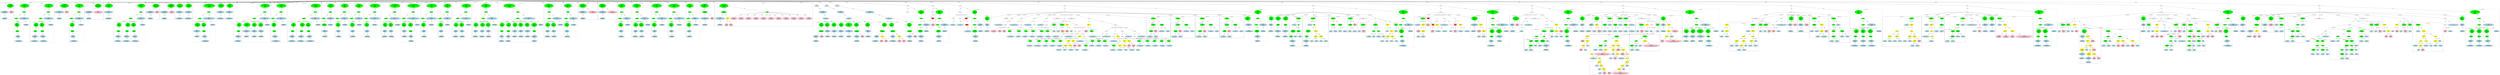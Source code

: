 strict graph "" {
	graph [bb="0,0,61210,2226"];
	node [label="\N"];
	subgraph cluster2 {
		graph [bb="8,1645.7,338,2149",
			label="wcclibm.h:16:1",
			lheight=0.21,
			lp="173,2137.5",
			lwidth=1.19
		];
		4	[fillcolor=lightblue,
			height=0.74639,
			label="IdentifierType
names: ['float']",
			pos="111,1680.5",
			style="filled,dashed",
			width=1.9053];
		3	[fillcolor=lightblue,
			height=1.041,
			label="TypeDecl
declname: fmref_one
quals: ['const']",
			pos="111,1869.9",
			style=filled,
			width=2.632];
		3 -- 4	[label=type,
			lp="123,1785.7",
			pos="111,1832.3 111,1795.6 111,1739.9 111,1707.5"];
		2	[fillcolor=green,
			height=1.6303,
			label="Decl
name: fmref_one
quals: ['const']
storage: ['static']
funcspec: []",
			pos="252,2059.3",
			style=filled,
			width=2.1802];
		2 -- 3	[label=type,
			lp="207,1975.1",
			pos="213.84,2007.6 189.62,1975.4 158.89,1934.6 137.36,1905.9"];
		5	[fillcolor=pink,
			height=1.041,
			label="Constant
type: float
value: 1.0f",
			pos="277,1869.9",
			style=filled,
			width=1.4731];
		2 -- 5	[label=init,
			lp="273.5,1975.1",
			pos="259.67,2000.8 263.73,1970.3 268.6,1933.9 272.14,1907.3"];
	}
	subgraph cluster283 {
		graph [bb="2281,964.99,2663,2149",
			label="fmref.c:53:6",
			lheight=0.21,
			lp="2472,2137.5",
			lwidth=0.96,
			style=dashed
		];
		subgraph cluster286 {
			graph [bb="2289,972.99,2497,1580.8",
				label="fmref.c:53:36",
				lheight=0.21,
				lp="2393,1569.3",
				lwidth=1.06,
				style=dashed
			];
			289	[fillcolor=lightblue,
				height=0.74639,
				label="IdentifierType
names: ['FloatBuffer']",
				pos="2393,1007.9",
				style="filled,dashed",
				width=2.6713];
			288	[fillcolor=lightblue,
				height=1.041,
				label="TypeDecl
declname: fb
quals: []",
				pos="2376,1144.2",
				style="filled,dashed",
				width=1.7285];
			288 -- 289	[label=type,
				lp="2397,1081.2",
				pos="2380.6,1106.5 2383.5,1083.8 2387.1,1055.2 2389.7,1034.9"];
			287	[fillcolor=green,
				height=0.74639,
				label="PtrDecl
quals: []",
				pos="2362,1301.8",
				style="filled,dashed",
				width=1.2178];
			287 -- 288	[label=type,
				lp="2382,1217.6",
				pos="2364.3,1274.7 2366.6,1249.3 2370.1,1210.4 2372.7,1181.8"];
			286	[fillcolor=green,
				height=1.6303,
				label="Decl
name: fb
quals: []
storage: []
funcspec: []",
				pos="2356,1491.1",
				style="filled,dashed",
				width=1.591];
			286 -- 287	[label=type,
				lp="2371,1407",
				pos="2357.8,1432.4 2359,1397.8 2360.3,1355.4 2361.2,1328.8"];
		}
		285	[fillcolor=green,
			height=0.5,
			label=ParamList,
			pos="2336,1680.5",
			style="filled,dashed",
			width=1.3179];
		285 -- 286	[label="params[0]",
			lp="2374,1596.3",
			pos="2337.8,1662.2 2340.6,1636.9 2345.7,1588.4 2349.9,1549.6"];
		284	[fillcolor=green,
			height=0.5,
			label=FuncDecl,
			pos="2528,1869.9",
			style="filled,dashed",
			width=1.2457];
		284 -- 285	[label=args,
			lp="2427.5,1785.7",
			pos="2503,1854.8 2473.9,1837.5 2425.6,1806.1 2392,1770.2 2371.3,1748.2 2353.9,1717.4 2344.2,1698.5"];
		290	[fillcolor=lightblue,
			height=1.041,
			label="TypeDecl
declname: fmref_fb_compact
quals: []",
			pos="2528,1680.5",
			style="filled,dashed",
			width=3.5159];
		284 -- 290	[label=type,
			lp="2540,1785.7",
			pos="2528,1851.6 2528,1821.4 2528,1758.6 2528,1718.3"];
		291	[fillcolor=lightblue,
			height=0.74639,
			label="IdentifierType
names: ['void']",
			pos="2574,1491.1",
			style="filled,dashed",
			width=1.9053];
		290 -- 291	[label=type,
			lp="2562,1596.3",
			pos="2537,1642.9 2546,1606.2 2559.7,1550.5 2567.6,1518.1"];
		283	[fillcolor=green,
			height=1.6303,
			label="Decl
name: fmref_fb_compact
quals: []
storage: []
funcspec: []",
			pos="2537,2059.3",
			style="filled,dashed",
			width=3.0641];
		283 -- 284	[label=type,
			lp="2546,1975.1",
			pos="2534.2,2000.5 2532.4,1961.8 2530,1913.5 2528.8,1888.2"];
	}
	subgraph cluster348 {
		graph [bb="6011,964.99,6597,2149",
			label="fmref.c:58:6",
			lheight=0.21,
			lp="6304,2137.5",
			lwidth=0.96,
			style=dashed
		];
		subgraph cluster355 {
			graph [bb="6235,972.99,6443,1580.8",
				label="fmref.c:58:54",
				lheight=0.21,
				lp="6339,1569.3",
				lwidth=1.06,
				style=dashed
			];
			358	[fillcolor=lightblue,
				height=0.74639,
				label="IdentifierType
names: ['FloatBuffer']",
				pos="6339,1007.9",
				style="filled,dashed",
				width=2.6713];
			357	[fillcolor=lightblue,
				height=1.041,
				label="TypeDecl
declname: fbout
quals: []",
				pos="6328,1144.2",
				style="filled,dashed",
				width=2.0624];
			357 -- 358	[label=type,
				lp="6346,1081.2",
				pos="6331,1106.5 6332.9,1083.8 6335.2,1055.2 6336.9,1034.9"];
			356	[fillcolor=green,
				height=0.74639,
				label="PtrDecl
quals: []",
				pos="6317,1301.8",
				style="filled,dashed",
				width=1.2178];
			356 -- 357	[label=type,
				lp="6336,1217.6",
				pos="6318.8,1274.7 6320.6,1249.3 6323.4,1210.4 6325.4,1181.8"];
			355	[fillcolor=green,
				height=1.6303,
				label="Decl
name: fbout
quals: []
storage: []
funcspec: []",
				pos="6309,1491.1",
				style="filled,dashed",
				width=1.6303];
			355 -- 356	[label=type,
				lp="6325,1407",
				pos="6311.5,1432.4 6312.9,1397.8 6314.8,1355.4 6315.9,1328.8"];
		}
		subgraph cluster351 {
			graph [bb="6019,972.99,6227,1580.8",
				label="fmref.c:58:35",
				lheight=0.21,
				lp="6123,1569.3",
				lwidth=1.06,
				style=dashed
			];
			354	[fillcolor=lightblue,
				height=0.74639,
				label="IdentifierType
names: ['FloatBuffer']",
				pos="6123,1007.9",
				style="filled,dashed",
				width=2.6713];
			353	[fillcolor=lightblue,
				height=1.041,
				label="TypeDecl
declname: fbin
quals: []",
				pos="6130,1144.2",
				style="filled,dashed",
				width=1.9249];
			353 -- 354	[label=type,
				lp="6140,1081.2",
				pos="6128.1,1106.5 6126.9,1083.8 6125.4,1055.2 6124.4,1034.9"];
			352	[fillcolor=green,
				height=0.74639,
				label="PtrDecl
quals: []",
				pos="6141,1301.8",
				style="filled,dashed",
				width=1.2178];
			352 -- 353	[label=type,
				lp="6148,1217.6",
				pos="6139.2,1274.7 6137.4,1249.3 6134.6,1210.4 6132.6,1181.8"];
			351	[fillcolor=green,
				height=1.6303,
				label="Decl
name: fbin
quals: []
storage: []
funcspec: []",
				pos="6143,1491.1",
				style="filled,dashed",
				width=1.591];
			351 -- 352	[label=type,
				lp="6155,1407",
				pos="6142.4,1432.4 6142,1397.8 6141.6,1355.4 6141.3,1328.8"];
		}
		350	[fillcolor=green,
			height=0.5,
			label=ParamList,
			pos="6275,1680.5",
			style="filled,dashed",
			width=1.3179];
		350 -- 351	[label="params[0]",
			lp="6249,1596.3",
			pos="6263.3,1662.9 6243.9,1635.4 6204.5,1579.5 6176.1,1539.1"];
		350 -- 355	[label="params[1]",
			lp="6319,1596.3",
			pos="6278.1,1662.2 6282.8,1636.8 6291.6,1588 6298.6,1549.2"];
		349	[fillcolor=green,
			height=0.5,
			label=FuncDecl,
			pos="6465,1869.9",
			style="filled,dashed",
			width=1.2457];
		349 -- 350	[label=args,
			lp="6366.5,1785.7",
			pos="6440.6,1854.6 6412.2,1837.2 6365.1,1805.6 6332,1770.2 6311.2,1748 6293.4,1717.3 6283.5,1698.5"];
		359	[fillcolor=lightblue,
			height=1.041,
			label="TypeDecl
declname: fmref_run_demod
quals: []",
			pos="6465,1680.5",
			style="filled,dashed",
			width=3.457];
		349 -- 359	[label=type,
			lp="6477,1785.7",
			pos="6465,1851.6 6465,1821.4 6465,1758.6 6465,1718.3"];
		360	[fillcolor=lightblue,
			height=0.74639,
			label="IdentifierType
names: ['void']",
			pos="6520,1491.1",
			style="filled,dashed",
			width=1.9053];
		359 -- 360	[label=type,
			lp="6503,1596.3",
			pos="6475.7,1642.9 6486.5,1606.2 6502.9,1550.5 6512.4,1518.1"];
		348	[fillcolor=green,
			height=1.6303,
			label="Decl
name: fmref_run_demod
quals: []
storage: []
funcspec: []",
			pos="6473,2059.3",
			style="filled,dashed",
			width=3.0248];
		348 -- 349	[label=type,
			lp="6482,1975.1",
			pos="6470.5,2000.5 6468.9,1961.8 6466.8,1913.5 6465.7,1888.2"];
	}
	subgraph cluster279 {
		graph [bb="1917,1645.7,2273,2149",
			label="fmref.c:50:12",
			lheight=0.21,
			lp="2095,2137.5",
			lwidth=1.06
		];
		281	[fillcolor=lightblue,
			height=0.74639,
			label="IdentifierType
names: ['int']",
			pos="2040,1680.5",
			style="filled,dashed",
			width=1.8463];
		280	[fillcolor=lightblue,
			height=1.041,
			label="TypeDecl
declname: fmref_numiters
quals: []",
			pos="2040,1869.9",
			style=filled,
			width=3.182];
		280 -- 281	[label=type,
			lp="2052,1785.7",
			pos="2040,1832.3 2040,1795.6 2040,1739.9 2040,1707.5"];
		279	[fillcolor=green,
			height=1.6303,
			label="Decl
name: fmref_numiters
quals: []
storage: ['static']
funcspec: []",
			pos="2166,2059.3",
			style=filled,
			width=2.7499];
		279 -- 280	[label=type,
			lp="2127,1975.1",
			pos="2129.9,2004.6 2108.8,1973.2 2082.8,1934.5 2064.2,1906.8"];
		282	[fillcolor=pink,
			height=1.041,
			label="Constant
type: int
value: 2",
			pos="2219,1869.9",
			style=filled,
			width=1.2767];
		279 -- 282	[label=init,
			lp="2200.5,1975.1",
			pos="2182.1,2001.3 2190.8,1970.5 2201.3,1933.4 2208.9,1906.7"];
	}
	subgraph cluster493 {
		graph [bb="24084,1101.3,24686,1738.4",
			label="fmref.c:94:3",
			lheight=0.21,
			lp="24385,1726.9",
			lwidth=0.96
		];
		subgraph cluster497 {
			graph [bb="24092,1109.3,24388,1549",
				label="fmref.c:94:20",
				lheight=0.21,
				lp="24240,1537.5",
				lwidth=1.06
			];
			499	[fillcolor=lightblue,
				height=0.74639,
				label="ID
name: fmref_fb4",
				pos="24178,1144.2",
				style=filled,
				width=2.1606];
			498	[fillcolor=green,
				height=0.74639,
				label="StructRef
type: .",
				pos="24217,1301.8",
				style=filled,
				width=1.3356];
			498 -- 499	[label=name,
				lp="24214,1217.6",
				pos="24211,1275.1 24203,1246.3 24192,1200 24185,1171.2"];
			500	[fillcolor=lightblue,
				height=0.74639,
				label="ID
name: rlen",
				pos="24327,1144.2",
				style=filled,
				width=1.4731];
			498 -- 500	[label=field,
				lp="24292,1217.6",
				pos="24234,1276.5 24255,1247.4 24289,1199.1 24310,1169.9"];
			497	[fillcolor=green,
				height=0.74639,
				label="Assignment
op: =",
				pos="24322,1491.1",
				style=filled,
				width=1.6106];
			497 -- 498	[label=lvalue,
				lp="24282,1407",
				pos="24301,1466 24290,1451.6 24276,1432.7 24265,1414.5 24249,1386.3 24235,1351.6 24226,1328.4"];
			501	[fillcolor=pink,
				height=1.041,
				label="Constant
type: int
value: 0",
				pos="24329,1301.8",
				style=filled,
				width=1.2767];
			497 -- 501	[label=rvalue,
				lp="24320,1407",
				pos="24314,1464.5 24310,1450 24305,1431.4 24303,1414.5 24300,1388.4 24307,1359.5 24314,1337.6"];
		}
		495	[fillcolor=lightblue,
			height=0.74639,
			label="ID
name: fmref_fb4",
			pos="24474,1301.8",
			style=filled,
			width=2.1606];
		494	[fillcolor=green,
			height=0.74639,
			label="StructRef
type: .",
			pos="24525,1491.1",
			style=filled,
			width=1.3356];
		494 -- 495	[label=name,
			lp="24520,1407",
			pos="24518,1464.5 24508,1428.8 24491,1364.6 24481,1328.7"];
		496	[fillcolor=lightblue,
			height=0.74639,
			label="ID
name: rpos",
			pos="24624,1301.8",
			style=filled,
			width=1.5124];
		494 -- 496	[label=field,
			lp="24584,1407",
			pos="24538,1465.3 24557,1429.5 24592,1364 24611,1328"];
		493	[fillcolor=green,
			height=0.74639,
			label="Assignment
op: =",
			pos="24525,1680.5",
			style=filled,
			width=1.6106];
		493 -- 497	[label=rvalue,
			lp="24426,1596.3",
			pos="24489,1659.3 24459,1641.2 24416,1612.6 24384,1580.8 24365,1561.7 24348,1536 24336,1517.2"];
		493 -- 494	[label=lvalue,
			lp="24542,1596.3",
			pos="24525,1653.5 24525,1617.8 24525,1554 24525,1518.3"];
	}
	subgraph cluster304 {
		graph [bb="3233,964.99,3603,2149",
			label="fmref.c:55:6",
			lheight=0.21,
			lp="3418,2137.5",
			lwidth=0.96,
			style=dashed
		];
		subgraph cluster307 {
			graph [bb="3241,972.99,3449,1580.8",
				label="fmref.c:55:36",
				lheight=0.21,
				lp="3345,1569.3",
				lwidth=1.06,
				style=dashed
			];
			310	[fillcolor=lightblue,
				height=0.74639,
				label="IdentifierType
names: ['FloatBuffer']",
				pos="3345,1007.9",
				style="filled,dashed",
				width=2.6713];
			309	[fillcolor=lightblue,
				height=1.041,
				label="TypeDecl
declname: fb
quals: []",
				pos="3328,1144.2",
				style="filled,dashed",
				width=1.7285];
			309 -- 310	[label=type,
				lp="3349,1081.2",
				pos="3332.6,1106.5 3335.5,1083.8 3339.1,1055.2 3341.7,1034.9"];
			308	[fillcolor=green,
				height=0.74639,
				label="PtrDecl
quals: []",
				pos="3314,1301.8",
				style="filled,dashed",
				width=1.2178];
			308 -- 309	[label=type,
				lp="3334,1217.6",
				pos="3316.3,1274.7 3318.6,1249.3 3322.1,1210.4 3324.7,1181.8"];
			307	[fillcolor=green,
				height=1.6303,
				label="Decl
name: fb
quals: []
storage: []
funcspec: []",
				pos="3308,1491.1",
				style="filled,dashed",
				width=1.591];
			307 -- 308	[label=type,
				lp="3323,1407",
				pos="3309.8,1432.4 3311,1397.8 3312.3,1355.4 3313.2,1328.8"];
		}
		306	[fillcolor=green,
			height=0.5,
			label=ParamList,
			pos="3293,1680.5",
			style="filled,dashed",
			width=1.3179];
		306 -- 307	[label="params[0]",
			lp="3329,1596.3",
			pos="3294.4,1662.2 3296.4,1637 3300.3,1588.7 3303.4,1550.1"];
		305	[fillcolor=green,
			height=0.5,
			label=FuncDecl,
			pos="3477,1869.9",
			style="filled,dashed",
			width=1.2457];
		305 -- 306	[label=args,
			lp="3383.5,1785.7",
			pos="3453.5,1854.2 3426.5,1836.5 3381.7,1804.8 3350,1770.2 3329.5,1747.8 3311.6,1717.2 3301.6,1698.4"];
		311	[fillcolor=lightblue,
			height=1.041,
			label="TypeDecl
declname: fmref_get_floats
quals: []",
			pos="3477,1680.5",
			style="filled,dashed",
			width=3.2802];
		305 -- 311	[label=type,
			lp="3489,1785.7",
			pos="3477,1851.6 3477,1821.4 3477,1758.6 3477,1718.3"];
		312	[fillcolor=lightblue,
			height=0.74639,
			label="IdentifierType
names: ['void']",
			pos="3526,1491.1",
			style="filled,dashed",
			width=1.9053];
		311 -- 312	[label=type,
			lp="3513,1596.3",
			pos="3486.6,1642.9 3496.2,1606.2 3510.7,1550.5 3519.2,1518.1"];
		304	[fillcolor=green,
			height=1.6303,
			label="Decl
name: fmref_get_floats
quals: []
storage: []
funcspec: []",
			pos="3485,2059.3",
			style="filled,dashed",
			width=2.8284];
		304 -- 305	[label=type,
			lp="3494,1975.1",
			pos="3482.5,2000.5 3480.9,1961.8 3478.8,1913.5 3477.7,1888.2"];
	}
	subgraph cluster6 {
		graph [bb="1458,1645.7,1909,2149",
			label="wcclibm.h:17:1",
			lheight=0.21,
			lp="1683.5,2137.5",
			lwidth=1.19
		];
		8	[fillcolor=lightblue,
			height=0.74639,
			label="IdentifierType
names: ['float']",
			pos="1561,1680.5",
			style="filled,dashed",
			width=1.9053];
		7	[fillcolor=lightblue,
			height=1.041,
			label="TypeDecl
declname: fmref_half
quals: ['const']",
			pos="1561,1869.9",
			style=filled,
			width=2.6517];
		7 -- 8	[label=type,
			lp="1573,1785.7",
			pos="1561,1832.3 1561,1795.6 1561,1739.9 1561,1707.5"];
		6	[fillcolor=green,
			height=1.6303,
			label="Decl
name: fmref_half
quals: ['const']
storage: ['static']
funcspec: []",
			pos="1788,2059.3",
			style=filled,
			width=2.2195];
		6 -- 7	[label=type,
			lp="1705,1975.1",
			pos="1734.7,2015.5 1713.2,1998.3 1688.4,1978.1 1666,1959.6 1644.1,1941.5 1619.9,1921.1 1600.2,1904.4"];
		9	[fillcolor=pink,
			height=1.041,
			label="Constant
type: float
value: 5.0000000000e-01f",
			pos="1788,1869.9",
			style=filled,
			width=3.1427];
		6 -- 9	[label=init,
			lp="1797.5,1975.1",
			pos="1788,2000.5 1788,1970.2 1788,1934 1788,1907.5"];
	}
	subgraph cluster446 {
		graph [bb="1210,1645.7,1450,2149",
			label="fmref.c:83:9",
			lheight=0.21,
			lp="1330,2137.5",
			lwidth=0.96,
			style=dashed
		];
		448	[fillcolor=lightblue,
			height=0.74639,
			label="IdentifierType
names: ['LPFData']",
			pos="1330,1680.5",
			style="filled,dashed",
			width=2.3963];
		447	[fillcolor=lightblue,
			height=1.041,
			label="TypeDecl
declname: fmref_lpf_data
quals: []",
			pos="1330,1869.9",
			style="filled,dashed",
			width=3.1034];
		447 -- 448	[label=type,
			lp="1342,1785.7",
			pos="1330,1832.3 1330,1795.6 1330,1739.9 1330,1707.5"];
		446	[fillcolor=green,
			height=1.6303,
			label="Decl
name: fmref_lpf_data
quals: []
storage: []
funcspec: []",
			pos="1338,2059.3",
			style="filled,dashed",
			width=2.6713];
		446 -- 447	[label=type,
			lp="1347,1975.1",
			pos="1335.5,2000.5 1334.2,1970.2 1332.7,1934 1331.6,1907.5"];
	}
	subgraph cluster450 {
		graph [bb="30405,972.99,30734,1959.6",
			label="fmref.c:85:6",
			lheight=0.21,
			lp="30570,1948.1",
			lwidth=0.96,
			style=dashed
		];
		455	[fillcolor=lightblue,
			height=0.74639,
			label="IdentifierType
names: ['void']",
			pos="30488,1007.9",
			style="filled,dashed",
			width=1.9053];
		454	[fillcolor=lightblue,
			height=1.041,
			label="TypeDecl
declname: None
quals: []",
			pos="30488,1144.2",
			style="filled,dashed",
			width=2.082];
		454 -- 455	[label=type,
			lp="30500,1081.2",
			pos="30488,1106.5 30488,1083.8 30488,1055.2 30488,1034.9"];
		453	[fillcolor=green,
			height=1.041,
			label="Typename
name: None
quals: []",
			pos="30477,1301.8",
			style="filled,dashed",
			width=1.6303];
		453 -- 454	[label=type,
			lp="30496,1217.6",
			pos="30480,1264.3 30481,1239.4 30484,1206.6 30485,1181.7"];
		452	[fillcolor=green,
			height=0.5,
			label=ParamList,
			pos="30460,1491.1",
			style="filled,dashed",
			width=1.3179];
		452 -- 453	[label="params[0]",
			lp="30496,1407",
			pos="30462,1472.9 30464,1442.7 30470,1379.8 30474,1339.5"];
		451	[fillcolor=green,
			height=0.5,
			label=FuncDecl,
			pos="30497,1680.5",
			style="filled,dashed",
			width=1.2457];
		451 -- 452	[label=args,
			lp="30494,1596.3",
			pos="30494,1662.6 30487,1627 30470,1544.9 30463,1509.2"];
		456	[fillcolor=lightblue,
			height=1.041,
			label="TypeDecl
declname: fmref_main
quals: []",
			pos="30626,1491.1",
			style="filled,dashed",
			width=2.7891];
		451 -- 456	[label=type,
			lp="30570,1596.3",
			pos="30508,1662.9 30529,1632.7 30574,1568.3 30601,1527.8"];
		457	[fillcolor=lightblue,
			height=0.74639,
			label="IdentifierType
names: ['void']",
			pos="30626,1301.8",
			style="filled,dashed",
			width=1.9053];
		456 -- 457	[label=type,
			lp="30638,1407",
			pos="30626,1453.6 30626,1416.8 30626,1361.1 30626,1328.7"];
		450	[fillcolor=green,
			height=1.6303,
			label="Decl
name: fmref_main
quals: []
storage: []
funcspec: []",
			pos="30497,1869.9",
			style="filled,dashed",
			width=2.3374];
		450 -- 451	[label=type,
			lp="30509,1785.7",
			pos="30497,1811.2 30497,1772.4 30497,1724.1 30497,1698.8"];
	}
	subgraph cluster331 {
		graph [bb="5221,964.99,6003,2149",
			label="fmref.c:57:6",
			lheight=0.21,
			lp="5612,2137.5",
			lwidth=0.96,
			style=dashed
		];
		subgraph cluster342 {
			graph [bb="5661,972.99,5849,1580.8",
				label="fmref.c:57:68",
				lheight=0.21,
				lp="5755,1569.3",
				lwidth=1.06,
				style=dashed
			];
			345	[fillcolor=lightblue,
				height=0.74639,
				label="IdentifierType
names: ['LPFData']",
				pos="5755,1007.9",
				style="filled,dashed",
				width=2.3963];
			344	[fillcolor=lightblue,
				height=1.041,
				label="TypeDecl
declname: data
quals: []",
				pos="5747,1144.2",
				style="filled,dashed",
				width=1.9445];
			344 -- 345	[label=type,
				lp="5763,1081.2",
				pos="5749.2,1106.5 5750.5,1083.8 5752.2,1055.2 5753.5,1034.9"];
			343	[fillcolor=green,
				height=0.74639,
				label="PtrDecl
quals: []",
				pos="5735,1301.8",
				style="filled,dashed",
				width=1.2178];
			343 -- 344	[label=type,
				lp="5754,1217.6",
				pos="5737,1274.7 5739,1249.3 5742,1210.4 5744.2,1181.8"];
			342	[fillcolor=green,
				height=1.6303,
				label="Decl
name: data
quals: []
storage: []
funcspec: []",
				pos="5729,1491.1",
				style="filled,dashed",
				width=1.591];
			342 -- 343	[label=type,
				lp="5744,1407",
				pos="5730.8,1432.4 5732,1397.8 5733.3,1355.4 5734.2,1328.8"];
		}
		subgraph cluster338 {
			graph [bb="5445,972.99,5653,1580.8",
				label="fmref.c:57:52",
				lheight=0.21,
				lp="5549,1569.3",
				lwidth=1.06,
				style=dashed
			];
			341	[fillcolor=lightblue,
				height=0.74639,
				label="IdentifierType
names: ['FloatBuffer']",
				pos="5549,1007.9",
				style="filled,dashed",
				width=2.6713];
			340	[fillcolor=lightblue,
				height=1.041,
				label="TypeDecl
declname: fbout
quals: []",
				pos="5556,1144.2",
				style="filled,dashed",
				width=2.0624];
			340 -- 341	[label=type,
				lp="5566,1081.2",
				pos="5554.1,1106.5 5552.9,1083.8 5551.4,1055.2 5550.4,1034.9"];
			339	[fillcolor=green,
				height=0.74639,
				label="PtrDecl
quals: []",
				pos="5566,1301.8",
				style="filled,dashed",
				width=1.2178];
			339 -- 340	[label=type,
				lp="5573,1217.6",
				pos="5564.3,1274.7 5562.7,1249.3 5560.2,1210.4 5558.4,1181.8"];
			338	[fillcolor=green,
				height=1.6303,
				label="Decl
name: fbout
quals: []
storage: []
funcspec: []",
				pos="5585,1491.1",
				style="filled,dashed",
				width=1.6303];
			338 -- 339	[label=type,
				lp="5590,1407",
				pos="5579.2,1432.6 5575.7,1398 5571.4,1355.6 5568.6,1328.8"];
		}
		subgraph cluster334 {
			graph [bb="5229,972.99,5437,1580.8",
				label="fmref.c:57:33",
				lheight=0.21,
				lp="5333,1569.3",
				lwidth=1.06,
				style=dashed
			];
			337	[fillcolor=lightblue,
				height=0.74639,
				label="IdentifierType
names: ['FloatBuffer']",
				pos="5333,1007.9",
				style="filled,dashed",
				width=2.6713];
			336	[fillcolor=lightblue,
				height=1.041,
				label="TypeDecl
declname: fbin
quals: []",
				pos="5340,1144.2",
				style="filled,dashed",
				width=1.9249];
			336 -- 337	[label=type,
				lp="5350,1081.2",
				pos="5338.1,1106.5 5336.9,1083.8 5335.4,1055.2 5334.4,1034.9"];
			335	[fillcolor=green,
				height=0.74639,
				label="PtrDecl
quals: []",
				pos="5351,1301.8",
				style="filled,dashed",
				width=1.2178];
			335 -- 336	[label=type,
				lp="5358,1217.6",
				pos="5349.2,1274.7 5347.4,1249.3 5344.6,1210.4 5342.6,1181.8"];
			334	[fillcolor=green,
				height=1.6303,
				label="Decl
name: fbin
quals: []
storage: []
funcspec: []",
				pos="5371,1491.1",
				style="filled,dashed",
				width=1.591];
			334 -- 335	[label=type,
				lp="5375,1407",
				pos="5364.9,1432.6 5361.2,1398 5356.6,1355.6 5353.8,1328.8"];
		}
		333	[fillcolor=green,
			height=0.5,
			label=ParamList,
			pos="5686,1680.5",
			style="filled,dashed",
			width=1.3179];
		333 -- 334	[label="params[0]",
			lp="5499,1596.3",
			pos="5646.4,1670.4 5595.1,1657.1 5504.9,1628.7 5441,1580.8 5426.4,1569.9 5413.2,1555.2 5402.2,1540.9"];
		333 -- 338	[label="params[1]",
			lp="5672,1596.3",
			pos="5676.6,1662.7 5668,1647.4 5655,1624.2 5644,1603.8 5633.3,1584.2 5621.8,1562.4 5611.8,1543.4"];
		333 -- 342	[label="params[2]",
			lp="5735,1596.3",
			pos="5689.9,1662.6 5695.7,1637.1 5707.1,1587.7 5716,1548.6"];
		332	[fillcolor=green,
			height=0.5,
			label=FuncDecl,
			pos="5886,1869.9",
			style="filled,dashed",
			width=1.2457];
		332 -- 333	[label=args,
			lp="5804.5,1785.7",
			pos="5866.1,1853.6 5842.1,1834.8 5800.9,1801.5 5768,1770.2 5742.8,1746.2 5715.8,1716 5699.9,1697.8"];
		346	[fillcolor=lightblue,
			height=1.041,
			label="TypeDecl
declname: fmref_run_lpf
quals: []",
			pos="5886,1680.5",
			style="filled,dashed",
			width=3.0248];
		332 -- 346	[label=type,
			lp="5898,1785.7",
			pos="5886,1851.6 5886,1821.4 5886,1758.6 5886,1718.3"];
		347	[fillcolor=lightblue,
			height=0.74639,
			label="IdentifierType
names: ['void']",
			pos="5926,1491.1",
			style="filled,dashed",
			width=1.9053];
		346 -- 347	[label=type,
			lp="5917,1596.3",
			pos="5893.8,1642.9 5901.7,1606.2 5913.5,1550.5 5920.5,1518.1"];
		331	[fillcolor=green,
			height=1.6303,
			label="Decl
name: fmref_run_lpf
quals: []
storage: []
funcspec: []",
			pos="5894,2059.3",
			style="filled,dashed",
			width=2.5731];
		331 -- 332	[label=type,
			lp="5903,1975.1",
			pos="5891.5,2000.5 5889.9,1961.8 5887.8,1913.5 5886.7,1888.2"];
	}
	subgraph cluster1283 {
		graph [bb="58728,1256.3,58936,1549",
			label="fmref.c:268:9",
			lheight=0.21,
			lp="58832,1537.5",
			lwidth=1.06
		];
		1284	[fillcolor=lightblue,
			height=0.74639,
			label="ID
name: i",
			pos="58777,1301.8",
			style=filled,
			width=1.1392];
		1283	[fillcolor=green,
			height=0.74639,
			label="Assignment
op: =",
			pos="58831,1491.1",
			style=filled,
			width=1.6106];
		1283 -- 1284	[label=lvalue,
			lp="58826,1407",
			pos="58824,1464.5 58813,1428.7 58795,1364.2 58784,1328.4"];
		1285	[fillcolor=pink,
			height=1.041,
			label="Constant
type: int
value: 0",
			pos="58882,1301.8",
			style=filled,
			width=1.2767];
		1283 -- 1285	[label=rvalue,
			lp="58872,1407",
			pos="58838,1464.1 58847,1431.4 58862,1375.2 58872,1338.5"];
	}
	subgraph cluster484 {
		graph [bb="29795,1101.3,30397,1738.4",
			label="fmref.c:93:3",
			lheight=0.21,
			lp="30096,1726.9",
			lwidth=0.96
		];
		subgraph cluster488 {
			graph [bb="29803,1109.3,30099,1549",
				label="fmref.c:93:20",
				lheight=0.21,
				lp="29951,1537.5",
				lwidth=1.06
			];
			490	[fillcolor=lightblue,
				height=0.74639,
				label="ID
name: fmref_fb3",
				pos="29889,1144.2",
				style=filled,
				width=2.1606];
			489	[fillcolor=green,
				height=0.74639,
				label="StructRef
type: .",
				pos="29920,1301.8",
				style=filled,
				width=1.3356];
			489 -- 490	[label=name,
				lp="29920,1217.6",
				pos="29915,1274.7 29909,1245.9 29900,1199.8 29894,1171.1"];
			491	[fillcolor=lightblue,
				height=0.74639,
				label="ID
name: rlen",
				pos="30038,1144.2",
				style=filled,
				width=1.4731];
			489 -- 491	[label=field,
				lp="30000,1217.6",
				pos="29938,1276.8 29960,1247.7 29997,1198.7 30020,1169.5"];
			488	[fillcolor=green,
				height=0.74639,
				label="Assignment
op: =",
				pos="29976,1491.1",
				style=filled,
				width=1.6106];
			488 -- 489	[label=lvalue,
				lp="29971,1407",
				pos="29968,1464.5 29958,1428.7 29938,1364.2 29928,1328.4"];
			492	[fillcolor=pink,
				height=1.041,
				label="Constant
type: int
value: 0",
				pos="30032,1301.8",
				style=filled,
				width=1.2767];
			488 -- 492	[label=rvalue,
				lp="30011,1407",
				pos="29982,1464.3 29985,1449.7 29989,1431.1 29992,1414.5 29993,1407.8 29992,1406 29994,1399.5 30000,1378.2 30008,1355.2 30016,1337"];
		}
		486	[fillcolor=lightblue,
			height=0.74639,
			label="ID
name: fmref_fb3",
			pos="30185,1301.8",
			style=filled,
			width=2.1606];
		485	[fillcolor=green,
			height=0.74639,
			label="StructRef
type: .",
			pos="30185,1491.1",
			style=filled,
			width=1.3356];
		485 -- 486	[label=name,
			lp="30200,1407",
			pos="30185,1464.1 30185,1428.4 30185,1364.6 30185,1328.9"];
		487	[fillcolor=lightblue,
			height=0.74639,
			label="ID
name: rpos",
			pos="30335,1301.8",
			style=filled,
			width=1.5124];
		485 -- 487	[label=field,
			lp="30278,1407",
			pos="30207,1466.8 30225,1447.2 30251,1418.1 30272,1391.5 30289,1370.6 30306,1345.8 30318,1327.7"];
		484	[fillcolor=green,
			height=0.74639,
			label="Assignment
op: =",
			pos="29976,1680.5",
			style=filled,
			width=1.6106];
		484 -- 488	[label=rvalue,
			lp="29993,1596.3",
			pos="29976,1653.5 29976,1617.8 29976,1554 29976,1518.3"];
		484 -- 485	[label=lvalue,
			lp="30111,1596.3",
			pos="30007,1657.7 30033,1638.6 30072,1609.3 30103,1580.8 30126,1560.1 30149,1534.2 30165,1515.7"];
	}
	subgraph cluster1261 {
		graph [bb="56990,450.78,57706,1359.6",
			label="fmref.c:262:5",
			lheight=0.21,
			lp="57348,1348.1",
			lwidth=1.06
		];
		subgraph cluster1273 {
			graph [bb="57238,458.78,57472,1065.7",
				label="fmref.c:262:40",
				lheight=0.21,
				lp="57355,1054.2",
				lwidth=1.14
			];
			1277	[fillcolor=lightblue,
				height=0.74639,
				label="ID
name: data",
				pos="57300,493.65",
				style=filled,
				width=1.5124];
			1276	[fillcolor=green,
				height=0.74639,
				label="StructRef
type: ->",
				pos="57297,619.6",
				style=filled,
				width=1.3356];
			1276 -- 1277	[label=name,
				lp="57314,556.63",
				pos="57298,592.62 57298,571.46 57299,541.75 57299,520.6"];
			1278	[fillcolor=lightblue,
				height=0.74639,
				label="ID
name: fb",
				pos="57418,493.65",
				style=filled,
				width=1.2767];
			1276 -- 1278	[label=field,
				lp="57378,556.63",
				pos="57319,595.58 57341,573.32 57374,539.77 57396,517.55"];
			1275	[fillcolor=green,
				height=0.5,
				label=ArrayRef,
				pos="57293,745.56",
				style=filled,
				width=1.2277];
			1275 -- 1276	[label=name,
				lp="57312,682.58",
				pos="57294,727.32 57294,706.43 57295,671.03 57296,646.77"];
			1279	[fillcolor=lightblue,
				height=0.74639,
				label="ID
name: i",
				pos="57404,619.6",
				style=filled,
				width=1.1392];
			1275 -- 1279	[label=subscript,
				lp="57362,682.58",
				pos="57306,728.02 57314,717.54 57324,703.48 57331,690.08 57334,683.76 57333,680.86 57337,675.08 57343,666.93 57361,652.23 57377,640.15"];
			1274	[fillcolor=green,
				height=0.74639,
				label="StructRef
type: .",
				pos="57410,871.51",
				style=filled,
				width=1.3356];
			1274 -- 1275	[label=name,
				lp="57374,808.53",
				pos="57388,847.49 57365,822.84 57329,784.38 57308,762.75"];
			1280	[fillcolor=lightblue,
				height=0.74639,
				label="ID
name: rpos",
				pos="57410,745.56",
				style=filled,
				width=1.5124];
			1274 -- 1280	[label=field,
				lp="57408,808.53",
				pos="57401,845.03 57399,835.99 57396,825.66 57395,816.03 57393,801.36 57396,785.18 57400,772.12"];
			1273	[fillcolor=green,
				height=0.74639,
				label="UnaryOp
op: p++",
				pos="57413,1007.9",
				style=filled,
				width=1.316];
			1273 -- 1274	[label=expr,
				lp="57408,944.88",
				pos="57403,981.46 57400,972.42 57397,962.08 57396,952.38 57393,934.15 57397,913.66 57401,898"];
		}
		1263	[fillcolor=lightblue,
			height=0.74639,
			label="ID
name: lpf_out",
			pos="57064,1007.9",
			style=filled,
			width=1.8267];
		1262	[fillcolor=green,
			height=0.5,
			label=ArrayRef,
			pos="57189,1144.2",
			style=filled,
			width=1.2277];
		1262 -- 1263	[label=name,
			lp="57154,1081.2",
			pos="57174,1127 57152,1103.7 57112,1060.5 57087,1033.3"];
		1264	[fillcolor=lightblue,
			height=0.74639,
			label="ID
name: i",
			pos="57189,1007.9",
			style=filled,
			width=1.1392];
		1262 -- 1264	[label=subscript,
			lp="57214,1081.2",
			pos="57189,1126.2 57189,1103.2 57189,1061.9 57189,1034.9"];
		1261	[fillcolor=green,
			height=0.74639,
			label="Assignment
op: =",
			pos="57459,1301.8",
			style=filled,
			width=1.6106];
		1261 -- 1262	[label=lvalue,
			lp="57341,1217.6",
			pos="57424,1280.4 57368,1248.4 57262,1187 57214,1159.3"];
		1265	[fillcolor=green,
			height=0.5,
			label=ArrayRef,
			pos="57459,1144.2",
			style=filled,
			width=1.2277];
		1261 -- 1265	[label=rvalue,
			lp="57476,1217.6",
			pos="57459,1274.7 57459,1242.9 57459,1189.9 57459,1162.6"];
		1265 -- 1273	[label=subscript,
			lp="57466,1081.2",
			pos="57453,1126.2 57445,1103 57431,1061.4 57422,1034.5"];
		1266	[fillcolor=green,
			height=0.74639,
			label="StructRef
type: .",
			pos="57528,1007.9",
			style=filled,
			width=1.3356];
		1265 -- 1266	[label=name,
			lp="57518,1081.2",
			pos="57471,1126.5 57478,1115.9 57487,1101.8 57494,1088.7 57503,1071.1 57512,1050.5 57518,1034.5"];
		1267	[fillcolor=green,
			height=0.5,
			label=ArrayRef,
			pos="57527,871.51",
			style=filled,
			width=1.2277];
		1266 -- 1267	[label=name,
			lp="57544,944.88",
			pos="57528,980.95 57528,954.11 57527,912.92 57527,889.8"];
		1272	[fillcolor=lightblue,
			height=0.74639,
			label="ID
name: buff",
			pos="57644,871.51",
			style=filled,
			width=1.5124];
		1266 -- 1272	[label=field,
			lp="57598,944.88",
			pos="57548,983.46 57569,959.1 57602,921.14 57623,896.55"];
		1269	[fillcolor=lightblue,
			height=0.74639,
			label="ID
name: data",
			pos="57534,619.6",
			style=filled,
			width=1.5124];
		1268	[fillcolor=green,
			height=0.74639,
			label="StructRef
type: ->",
			pos="57532,745.56",
			style=filled,
			width=1.3356];
		1268 -- 1269	[label=name,
			lp="57550,682.58",
			pos="57532,718.57 57533,697.42 57533,667.7 57534,646.55"];
		1270	[fillcolor=lightblue,
			height=0.74639,
			label="ID
name: fb",
			pos="57652,619.6",
			style=filled,
			width=1.2767];
		1268 -- 1270	[label=field,
			lp="57612,682.58",
			pos="57554,721.53 57576,699.27 57608,665.73 57630,643.5"];
		1267 -- 1268	[label=name,
			lp="57546,808.53",
			pos="57528,853.28 57529,832.39 57530,796.98 57531,772.72"];
		1271	[fillcolor=lightblue,
			height=0.74639,
			label="ID
name: i",
			pos="57639,745.56",
			style=filled,
			width=1.1392];
		1267 -- 1271	[label=subscript,
			lp="57614,808.53",
			pos="57542,854.31 57561,832.52 57596,793.68 57619,769.07"];
	}
	subgraph cluster10 {
		graph [bb="4879,1645.7,5213,2149",
			label="wcclibm.h:18:1",
			lheight=0.21,
			lp="5046,2137.5",
			lwidth=1.19
		];
		12	[fillcolor=lightblue,
			height=0.74639,
			label="IdentifierType
names: ['float']",
			pos="4984,1680.5",
			style="filled,dashed",
			width=1.9053];
		11	[fillcolor=lightblue,
			height=1.041,
			label="TypeDecl
declname: fmref_zero
quals: ['const']",
			pos="4984,1869.9",
			style=filled,
			width=2.6909];
		11 -- 12	[label=type,
			lp="4996,1785.7",
			pos="4984,1832.3 4984,1795.6 4984,1739.9 4984,1707.5"];
		10	[fillcolor=green,
			height=1.6303,
			label="Decl
name: fmref_zero
quals: ['const']
storage: ['static']
funcspec: []",
			pos="5124,2059.3",
			style=filled,
			width=2.2588];
		10 -- 11	[label=type,
			lp="5079,1975.1",
			pos="5085.7,2007.1 5061.8,1975 5031.5,1934.5 5010.3,1906"];
		13	[fillcolor=pink,
			height=1.041,
			label="Constant
type: float
value: 0.0f",
			pos="5152,1869.9",
			style=filled,
			width=1.4731];
		10 -- 13	[label=init,
			lp="5147.5,1975.1",
			pos="5132.6,2000.8 5137.1,1970.3 5142.6,1933.9 5146.6,1907.3"];
	}
	subgraph cluster537 {
		graph [bb="26436,1266.9,26546,1549",
			label="fmref.c:107:24",
			lheight=0.21,
			lp="26491,1537.5",
			lwidth=1.14
		];
		538	[fillcolor=lightblue,
			height=0.74639,
			label="ID
name: i",
			pos="26491,1301.8",
			style=filled,
			width=1.1392];
		537	[fillcolor=green,
			height=0.74639,
			label="UnaryOp
op: p++",
			pos="26491,1491.1",
			style=filled,
			width=1.316];
		537 -- 538	[label=expr,
			lp="26504,1407",
			pos="26491,1464.1 26491,1428.4 26491,1364.6 26491,1328.9"];
	}
	subgraph cluster14 {
		graph [bb="4511,1645.7,4871,2149",
			label="wcclibm.h:19:1",
			lheight=0.21,
			lp="4691,2137.5",
			lwidth=1.19
		];
		16	[fillcolor=lightblue,
			height=0.74639,
			label="IdentifierType
names: ['float']",
			pos="4618,1680.5",
			style="filled,dashed",
			width=1.9053];
		15	[fillcolor=lightblue,
			height=1.041,
			label="TypeDecl
declname: fmref_huge
quals: ['const']",
			pos="4618,1869.9",
			style=filled,
			width=2.7499];
		15 -- 16	[label=type,
			lp="4630,1785.7",
			pos="4618,1832.3 4618,1795.6 4618,1739.9 4618,1707.5"];
		14	[fillcolor=green,
			height=1.6303,
			label="Decl
name: fmref_huge
quals: ['const']
storage: ['static']
funcspec: []",
			pos="4780,2059.3",
			style=filled,
			width=2.3177];
		14 -- 15	[label=type,
			lp="4726,1975.1",
			pos="4737,2008.6 4709,1976.1 4673.1,1934.6 4648.1,1905.7"];
		17	[fillcolor=pink,
			height=1.041,
			label="Constant
type: double
value: 1.0e30",
			pos="4799,1869.9",
			style=filled,
			width=1.7678];
		14 -- 17	[label=init,
			lp="4798.5,1975.1",
			pos="4785.9,2000.5 4788.9,1970.2 4792.6,1934 4795.3,1907.5"];
	}
	subgraph cluster1289 {
		graph [bb="58944,1266.9,59054,1549",
			label="fmref.c:268:24",
			lheight=0.21,
			lp="58999,1537.5",
			lwidth=1.14
		];
		1290	[fillcolor=lightblue,
			height=0.74639,
			label="ID
name: i",
			pos="58999,1301.8",
			style=filled,
			width=1.1392];
		1289	[fillcolor=green,
			height=0.74639,
			label="UnaryOp
op: p++",
			pos="58999,1491.1",
			style=filled,
			width=1.316];
		1289 -- 1290	[label=expr,
			lp="59012,1407",
			pos="58999,1464.1 58999,1428.4 58999,1364.6 58999,1328.9"];
	}
	subgraph cluster531 {
		graph [bb="26220,1256.3,26428,1549",
			label="fmref.c:107:9",
			lheight=0.21,
			lp="26324,1537.5",
			lwidth=1.06
		];
		532	[fillcolor=lightblue,
			height=0.74639,
			label="ID
name: i",
			pos="26269,1301.8",
			style=filled,
			width=1.1392];
		531	[fillcolor=green,
			height=0.74639,
			label="Assignment
op: =",
			pos="26362,1491.1",
			style=filled,
			width=1.6106];
		531 -- 532	[label=lvalue,
			lp="26341,1407",
			pos="26349,1464.9 26332,1428.9 26299,1363.4 26281,1327.6"];
		533	[fillcolor=pink,
			height=1.041,
			label="Constant
type: int
value: 0",
			pos="26374,1301.8",
			style=filled,
			width=1.2767];
		531 -- 533	[label=rvalue,
			lp="26385,1407",
			pos="26364,1464.1 26366,1431.6 26369,1375.9 26372,1339.2"];
	}
	subgraph cluster527 {
		graph [bb="25644,1109.3,25852,1359.6",
			label="fmref.c:102:43",
			lheight=0.21,
			lp="25748,1348.1",
			lwidth=1.14,
			style=dashed
		];
		528	[fillcolor=lightblue,
			height=0.74639,
			label="ID
name: fmref_lpf_data",
			pos="25748,1144.2",
			style="filled,dashed",
			width=2.6713];
		527	[fillcolor=green,
			height=0.74639,
			label="UnaryOp
op: &",
			pos="25784,1301.8",
			style="filled,dashed",
			width=1.316];
		527 -- 528	[label=expr,
			lp="25778,1217.6",
			pos="25778,1275.1 25771,1246.3 25761,1200 25754,1171.2"];
	}
	subgraph cluster475 {
		graph [bb="29185,1101.3,29787,1738.4",
			label="fmref.c:92:3",
			lheight=0.21,
			lp="29486,1726.9",
			lwidth=0.96
		];
		subgraph cluster479 {
			graph [bb="29193,1109.3,29489,1549",
				label="fmref.c:92:20",
				lheight=0.21,
				lp="29341,1537.5",
				lwidth=1.06
			];
			481	[fillcolor=lightblue,
				height=0.74639,
				label="ID
name: fmref_fb2",
				pos="29279,1144.2",
				style=filled,
				width=2.1606];
			480	[fillcolor=green,
				height=0.74639,
				label="StructRef
type: .",
				pos="29310,1301.8",
				style=filled,
				width=1.3356];
			480 -- 481	[label=name,
				lp="29310,1217.6",
				pos="29305,1274.7 29299,1245.9 29290,1199.8 29284,1171.1"];
			482	[fillcolor=lightblue,
				height=0.74639,
				label="ID
name: rlen",
				pos="29428,1144.2",
				style=filled,
				width=1.4731];
			480 -- 482	[label=field,
				lp="29390,1217.6",
				pos="29328,1276.8 29350,1247.7 29387,1198.7 29410,1169.5"];
			479	[fillcolor=green,
				height=0.74639,
				label="Assignment
op: =",
				pos="29366,1491.1",
				style=filled,
				width=1.6106];
			479 -- 480	[label=lvalue,
				lp="29361,1407",
				pos="29358,1464.5 29348,1428.7 29328,1364.2 29318,1328.4"];
			483	[fillcolor=pink,
				height=1.041,
				label="Constant
type: int
value: 0",
				pos="29422,1301.8",
				style=filled,
				width=1.2767];
			479 -- 483	[label=rvalue,
				lp="29401,1407",
				pos="29372,1464.3 29375,1449.7 29379,1431.1 29382,1414.5 29383,1407.8 29382,1406 29384,1399.5 29390,1378.2 29398,1355.2 29406,1337"];
		}
		477	[fillcolor=lightblue,
			height=0.74639,
			label="ID
name: fmref_fb2",
			pos="29575,1301.8",
			style=filled,
			width=2.1606];
		476	[fillcolor=green,
			height=0.74639,
			label="StructRef
type: .",
			pos="29575,1491.1",
			style=filled,
			width=1.3356];
		476 -- 477	[label=name,
			lp="29590,1407",
			pos="29575,1464.1 29575,1428.4 29575,1364.6 29575,1328.9"];
		478	[fillcolor=lightblue,
			height=0.74639,
			label="ID
name: rpos",
			pos="29725,1301.8",
			style=filled,
			width=1.5124];
		476 -- 478	[label=field,
			lp="29668,1407",
			pos="29597,1466.8 29615,1447.2 29641,1418.1 29662,1391.5 29679,1370.6 29696,1345.8 29708,1327.7"];
		475	[fillcolor=green,
			height=0.74639,
			label="Assignment
op: =",
			pos="29366,1680.5",
			style=filled,
			width=1.6106];
		475 -- 479	[label=rvalue,
			lp="29383,1596.3",
			pos="29366,1653.5 29366,1617.8 29366,1554 29366,1518.3"];
		475 -- 476	[label=lvalue,
			lp="29501,1596.3",
			pos="29397,1657.7 29423,1638.6 29462,1609.3 29493,1580.8 29516,1560.1 29539,1534.2 29555,1515.7"];
	}
	subgraph cluster525 {
		graph [bb="26040,1109.3,26212,1359.6",
			label="fmref.c:102:31",
			lheight=0.21,
			lp="26126,1348.1",
			lwidth=1.14,
			style=dashed
		];
		526	[fillcolor=lightblue,
			height=0.74639,
			label="ID
name: fmref_fb2",
			pos="26126,1144.2",
			style="filled,dashed",
			width=2.1606];
		525	[fillcolor=green,
			height=0.74639,
			label="UnaryOp
op: &",
			pos="26110,1301.8",
			style="filled,dashed",
			width=1.316];
		525 -- 526	[label=expr,
			lp="26132,1217.6",
			pos="26113,1274.7 26116,1245.9 26120,1199.8 26123,1171.1"];
	}
	subgraph cluster523 {
		graph [bb="25860,1109.3,26032,1359.6",
			label="fmref.c:102:19",
			lheight=0.21,
			lp="25946,1348.1",
			lwidth=1.14,
			style=dashed
		];
		524	[fillcolor=lightblue,
			height=0.74639,
			label="ID
name: fmref_fb1",
			pos="25946,1144.2",
			style="filled,dashed",
			width=2.1606];
		523	[fillcolor=green,
			height=0.74639,
			label="UnaryOp
op: &",
			pos="25969,1301.8",
			style="filled,dashed",
			width=1.316];
		523 -- 524	[label=expr,
			lp="25970,1217.6",
			pos="25965,1274.7 25961,1245.9 25954,1199.8 25950,1171.1"];
	}
	subgraph cluster443 {
		graph [bb="994,1645.7,1202,2149",
			label="fmref.c:82:46",
			lheight=0.21,
			lp="1098,2137.5",
			lwidth=1.06,
			style=dashed
		];
		445	[fillcolor=lightblue,
			height=0.74639,
			label="IdentifierType
names: ['FloatBuffer']",
			pos="1098,1680.5",
			style="filled,dashed",
			width=2.6713];
		444	[fillcolor=lightblue,
			height=1.041,
			label="TypeDecl
declname: fmref_fb4
quals: []",
			pos="1100,1869.9",
			style="filled,dashed",
			width=2.5927];
		444 -- 445	[label=type,
			lp="1112,1785.7",
			pos="1099.6,1832.3 1099.2,1795.6 1098.6,1739.9 1098.3,1707.5"];
		443	[fillcolor=green,
			height=1.6303,
			label="Decl
name: fmref_fb4
quals: []
storage: []
funcspec: []",
			pos="1107,2059.3",
			style="filled,dashed",
			width=2.1606];
		443 -- 444	[label=type,
			lp="1117,1975.1",
			pos="1104.8,2000.5 1103.7,1970.2 1102.4,1934 1101.4,1907.5"];
	}
	subgraph cluster437 {
		graph [bb="562,1645.7,770,2149",
			label="fmref.c:82:24",
			lheight=0.21,
			lp="666,2137.5",
			lwidth=1.06,
			style=dashed
		];
		439	[fillcolor=lightblue,
			height=0.74639,
			label="IdentifierType
names: ['FloatBuffer']",
			pos="666,1680.5",
			style="filled,dashed",
			width=2.6713];
		438	[fillcolor=lightblue,
			height=1.041,
			label="TypeDecl
declname: fmref_fb2
quals: []",
			pos="668,1869.9",
			style="filled,dashed",
			width=2.5927];
		438 -- 439	[label=type,
			lp="680,1785.7",
			pos="667.61,1832.3 667.22,1795.6 666.62,1739.9 666.28,1707.5"];
		437	[fillcolor=green,
			height=1.6303,
			label="Decl
name: fmref_fb2
quals: []
storage: []
funcspec: []",
			pos="675,2059.3",
			style="filled,dashed",
			width=2.1606];
		437 -- 438	[label=type,
			lp="685,1975.1",
			pos="672.84,2000.5 671.71,1970.2 670.36,1934 669.37,1907.5"];
	}
	subgraph cluster1291 {
		graph [bb="59062,700.08,59829,1549",
			label="fmref.c:269:5",
			lheight=0.21,
			lp="59446,1537.5",
			lwidth=1.06
		];
		1292	[fillcolor=lightblue,
			height=0.74639,
			label="ID
name: sum",
			pos="59183,1301.8",
			style=filled,
			width=1.5124];
		1291	[fillcolor=green,
			height=0.74639,
			label="Assignment
op: +=",
			pos="59183,1491.1",
			style=filled,
			width=1.6106];
		1291 -- 1292	[label=lvalue,
			lp="59200,1407",
			pos="59183,1464.1 59183,1428.4 59183,1364.6 59183,1328.9"];
		1293	[fillcolor=yellow,
			height=0.74639,
			label="BinaryOp
op: *",
			pos="59336,1301.8",
			style=filled,
			width=1.3749];
		1291 -- 1293	[label=rvalue,
			lp="59272,1407",
			pos="59203,1465.6 59232,1429.5 59287,1362.4 59316,1326.7"];
		1294	[fillcolor=yellow,
			height=0.74639,
			label="BinaryOp
op: -",
			pos="59336,1144.2",
			style=filled,
			width=1.3749];
		1293 -- 1294	[label=left,
			lp="59346,1217.6",
			pos="59336,1274.7 59336,1246 59336,1200.1 59336,1171.3"];
		1303	[fillcolor=yellow,
			height=0.5,
			label=ArrayRef,
			pos="59640,1144.2",
			style=filled,
			width=1.2277];
		1293 -- 1303	[label=right,
			lp="59520,1217.6",
			pos="59371,1282.8 59433,1251.3 59559,1186.8 59614,1158.7"];
		1295	[fillcolor=yellow,
			height=0.5,
			label=ArrayRef,
			pos="59269,1007.9",
			style=filled,
			width=1.2277];
		1294 -- 1295	[label=left,
			lp="59318,1081.2",
			pos="59323,1117.9 59310,1091 59289,1049.2 59278,1025.9"];
		1300	[fillcolor=yellow,
			height=0.5,
			label=ArrayRef,
			pos="59402,1007.9",
			style=filled,
			width=1.2277];
		1294 -- 1300	[label=right,
			lp="59382,1081.2",
			pos="59348,1117.9 59362,1091 59382,1049.2 59394,1025.9"];
		1304	[fillcolor=yellow,
			height=0.74639,
			label="StructRef
type: ->",
			pos="59640,1007.9",
			style=filled,
			width=1.3356];
		1303 -- 1304	[label=name,
			lp="59656,1081.2",
			pos="59640,1126.2 59640,1103.2 59640,1061.9 59640,1034.9"];
		1307	[fillcolor=lightblue,
			height=0.74639,
			label="ID
name: i",
			pos="59747,1007.9",
			style=filled,
			width=1.1392];
		1303 -- 1307	[label=subscript,
			lp="59718,1081.2",
			pos="59653,1126.7 59672,1103 59707,1059.3 59728,1032.2"];
		1296	[fillcolor=lightblue,
			height=0.74639,
			label="ID
name: lpf_out",
			pos="59136,871.51",
			style=filled,
			width=1.8267];
		1295 -- 1296	[label=name,
			lp="59230,944.88",
			pos="59253,990.92 59230,967.56 59187,923.87 59160,896.59"];
		1297	[fillcolor=yellow,
			height=0.74639,
			label="BinaryOp
op: +",
			pos="59269,871.51",
			style=filled,
			width=1.3749];
		1295 -- 1297	[label=subscript,
			lp="59294,944.88",
			pos="59269,989.84 59269,966.82 59269,925.55 59269,898.6"];
		1298	[fillcolor=lightblue,
			height=0.74639,
			label="ID
name: i",
			pos="59216,745.56",
			style=filled,
			width=1.1392];
		1297 -- 1298	[label=left,
			lp="59256,808.53",
			pos="59258,845.13 59249,823.74 59236,793.29 59227,771.91"];
		1299	[fillcolor=pink,
			height=1.041,
			label="Constant
type: int
value: 1",
			pos="59321,745.56",
			style=filled,
			width=1.2767];
		1297 -- 1299	[label=right,
			lp="59312,808.53",
			pos="59280,845.13 59287,826.71 59298,801.58 59306,781.3"];
		1301	[fillcolor=lightblue,
			height=0.74639,
			label="ID
name: lpf_out",
			pos="59402,871.51",
			style=filled,
			width=1.8267];
		1300 -- 1301	[label=name,
			lp="59418,944.88",
			pos="59402,989.84 59402,966.82 59402,925.55 59402,898.6"];
		1302	[fillcolor=lightblue,
			height=0.74639,
			label="ID
name: i",
			pos="59527,871.51",
			style=filled,
			width=1.1392];
		1300 -- 1302	[label=subscript,
			lp="59494,944.88",
			pos="59418,990.75 59433,975.23 59457,950.98 59477,929.38 59487,918.37 59498,905.88 59507,895.42"];
		1305	[fillcolor=lightblue,
			height=0.74639,
			label="ID
name: data",
			pos="59640,871.51",
			style=filled,
			width=1.5124];
		1304 -- 1305	[label=name,
			lp="59656,944.88",
			pos="59640,980.95 59640,957.32 59640,922.55 59640,898.79"];
		1306	[fillcolor=lightblue,
			height=0.74639,
			label="ID
name: gain",
			pos="59767,871.51",
			style=filled,
			width=1.5124];
		1304 -- 1306	[label=field,
			lp="59716,944.88",
			pos="59662,983.76 59685,959.3 59721,920.89 59745,896.21"];
	}
	subgraph cluster292 {
		graph [bb="2671,964.99,3225,2149",
			label="fmref.c:54:5",
			lheight=0.21,
			lp="2948,2137.5",
			lwidth=0.96,
			style=dashed
		];
		subgraph cluster299 {
			graph [bb="2895,1109.3,3077,1580.8",
				label="fmref.c:54:52",
				lheight=0.21,
				lp="2986,1569.3",
				lwidth=1.06,
				style=dashed
			];
			301	[fillcolor=lightblue,
				height=0.74639,
				label="IdentifierType
names: ['int']",
				pos="2986,1144.2",
				style="filled,dashed",
				width=1.8463];
			300	[fillcolor=lightblue,
				height=1.041,
				label="TypeDecl
declname: amount
quals: []",
				pos="2986,1301.8",
				style="filled,dashed",
				width=2.3177];
			300 -- 301	[label=type,
				lp="2998,1217.6",
				pos="2986,1263.9 2986,1235.3 2986,1196.5 2986,1171.1"];
			299	[fillcolor=green,
				height=1.6303,
				label="Decl
name: amount
quals: []
storage: []
funcspec: []",
				pos="2977,1491.1",
				style="filled,dashed",
				width=1.866];
			299 -- 300	[label=type,
				lp="2994,1407",
				pos="2979.8,1432.4 2981.2,1402.1 2983,1365.8 2984.2,1339.4"];
		}
		subgraph cluster295 {
			graph [bb="2679,972.99,2887,1580.8",
				label="fmref.c:54:43",
				lheight=0.21,
				lp="2783,1569.3",
				lwidth=1.06,
				style=dashed
			];
			298	[fillcolor=lightblue,
				height=0.74639,
				label="IdentifierType
names: ['FloatBuffer']",
				pos="2783,1007.9",
				style="filled,dashed",
				width=2.6713];
			297	[fillcolor=lightblue,
				height=1.041,
				label="TypeDecl
declname: fb
quals: []",
				pos="2789,1144.2",
				style="filled,dashed",
				width=1.7285];
			297 -- 298	[label=type,
				lp="2799,1081.2",
				pos="2787.4,1106.5 2786.3,1083.8 2785.1,1055.2 2784.2,1034.9"];
			296	[fillcolor=green,
				height=0.74639,
				label="PtrDecl
quals: []",
				pos="2797,1301.8",
				style="filled,dashed",
				width=1.2178];
			296 -- 297	[label=type,
				lp="2805,1217.6",
				pos="2795.7,1274.7 2794.4,1249.3 2792.4,1210.4 2790.9,1181.8"];
			295	[fillcolor=green,
				height=1.6303,
				label="Decl
name: fb
quals: []
storage: []
funcspec: []",
				pos="2812,1491.1",
				style="filled,dashed",
				width=1.591];
			295 -- 296	[label=type,
				lp="2818,1407",
				pos="2807.4,1432.4 2804.6,1397.8 2801.2,1355.4 2799.1,1328.8"];
		}
		294	[fillcolor=green,
			height=0.5,
			label=ParamList,
			pos="2843,1680.5",
			style="filled,dashed",
			width=1.3179];
		294 -- 295	[label="params[0]",
			lp="2859,1596.3",
			pos="2840.1,1662.2 2835.9,1636.8 2827.9,1588 2821.4,1549.2"];
		294 -- 299	[label="params[1]",
			lp="2934,1596.3",
			pos="2854.9,1662.9 2874.2,1635.9 2913,1581.7 2941.7,1541.5"];
		293	[fillcolor=green,
			height=0.5,
			label=FuncDecl,
			pos="3063,1869.9",
			style="filled,dashed",
			width=1.2457];
		293 -- 294	[label=args,
			lp="2935.5,1785.7",
			pos="3033.5,1856.1 2998.6,1839.9 2940.2,1809.3 2900,1770.2 2878.1,1748.9 2860.5,1717.6 2850.9,1698.5"];
		302	[fillcolor=lightblue,
			height=1.041,
			label="TypeDecl
declname: fmref_fb_ensure_writable
quals: []",
			pos="3063,1680.5",
			style="filled,dashed",
			width=4.2819];
		293 -- 302	[label=type,
			lp="3075,1785.7",
			pos="3063,1851.6 3063,1821.4 3063,1758.6 3063,1718.3"];
		303	[fillcolor=lightblue,
			height=0.74639,
			label="IdentifierType
names: ['int']",
			pos="3151,1491.1",
			style="filled,dashed",
			width=1.8463];
		302 -- 303	[label=type,
			lp="3117,1596.3",
			pos="3080.2,1642.9 3097.5,1606.1 3123.7,1550.2 3139,1517.8"];
		292	[fillcolor=green,
			height=1.6303,
			label="Decl
name: fmref_fb_ensure_writable
quals: []
storage: []
funcspec: []",
			pos="3071,2059.3",
			style="filled,dashed",
			width=3.8498];
		292 -- 293	[label=type,
			lp="3080,1975.1",
			pos="3068.5,2000.5 3066.9,1961.8 3064.8,1913.5 3063.7,1888.2"];
	}
	subgraph cluster431 {
		graph [bb="23592,1266.9,23784,1729.5",
			label="fmref.c:79:3",
			lheight=0.21,
			lp="23688,1718",
			lwidth=0.96
		];
		433	[fillcolor=lightblue,
			height=0.74639,
			label="ID
name: fmref_return",
			pos="23688,1301.8",
			style=filled,
			width=2.4356];
		432	[fillcolor=red,
			height=0.5,
			label=FuncCall,
			pos="23666,1491.1",
			style=filled,
			width=1.1916];
		432 -- 433	[label=name,
			lp="23692,1407",
			pos="23668,1472.9 23672,1439.9 23680,1367.8 23685,1328.9"];
		431	[fillcolor=red,
			height=0.5,
			label=Return,
			pos="23650,1680.5",
			style=filled,
			width=0.95686];
		431 -- 432	[label=expr,
			lp="23670,1596.3",
			pos="23651,1662.2 23655,1626.5 23661,1545.1 23665,1509.4"];
	}
	subgraph cluster518 {
		graph [bb="25464,1109.3,25636,1359.6",
			label="fmref.c:100:22",
			lheight=0.21,
			lp="25550,1348.1",
			lwidth=1.14,
			style=dashed
		];
		519	[fillcolor=lightblue,
			height=0.74639,
			label="ID
name: fmref_fb1",
			pos="25550,1144.2",
			style="filled,dashed",
			width=2.1606];
		518	[fillcolor=green,
			height=0.74639,
			label="UnaryOp
op: &",
			pos="25573,1301.8",
			style="filled,dashed",
			width=1.316];
		518 -- 519	[label=expr,
			lp="25574,1217.6",
			pos="25569,1274.7 25565,1245.9 25558,1199.8 25554,1171.1"];
	}
	subgraph cluster466 {
		graph [bb="28575,1101.3,29177,1738.4",
			label="fmref.c:91:3",
			lheight=0.21,
			lp="28876,1726.9",
			lwidth=0.96
		];
		subgraph cluster470 {
			graph [bb="28583,1109.3,28879,1549",
				label="fmref.c:91:20",
				lheight=0.21,
				lp="28731,1537.5",
				lwidth=1.06
			];
			472	[fillcolor=lightblue,
				height=0.74639,
				label="ID
name: fmref_fb1",
				pos="28669,1144.2",
				style=filled,
				width=2.1606];
			471	[fillcolor=green,
				height=0.74639,
				label="StructRef
type: .",
				pos="28700,1301.8",
				style=filled,
				width=1.3356];
			471 -- 472	[label=name,
				lp="28700,1217.6",
				pos="28695,1274.7 28689,1245.9 28680,1199.8 28674,1171.1"];
			473	[fillcolor=lightblue,
				height=0.74639,
				label="ID
name: rlen",
				pos="28818,1144.2",
				style=filled,
				width=1.4731];
			471 -- 473	[label=field,
				lp="28780,1217.6",
				pos="28718,1276.8 28740,1247.7 28777,1198.7 28800,1169.5"];
			470	[fillcolor=green,
				height=0.74639,
				label="Assignment
op: =",
				pos="28756,1491.1",
				style=filled,
				width=1.6106];
			470 -- 471	[label=lvalue,
				lp="28751,1407",
				pos="28748,1464.5 28738,1428.7 28718,1364.2 28708,1328.4"];
			474	[fillcolor=pink,
				height=1.041,
				label="Constant
type: int
value: 0",
				pos="28812,1301.8",
				style=filled,
				width=1.2767];
			470 -- 474	[label=rvalue,
				lp="28791,1407",
				pos="28762,1464.3 28765,1449.7 28769,1431.1 28772,1414.5 28773,1407.8 28772,1406 28774,1399.5 28780,1378.2 28788,1355.2 28796,1337"];
		}
		468	[fillcolor=lightblue,
			height=0.74639,
			label="ID
name: fmref_fb1",
			pos="28965,1301.8",
			style=filled,
			width=2.1606];
		467	[fillcolor=green,
			height=0.74639,
			label="StructRef
type: .",
			pos="28965,1491.1",
			style=filled,
			width=1.3356];
		467 -- 468	[label=name,
			lp="28980,1407",
			pos="28965,1464.1 28965,1428.4 28965,1364.6 28965,1328.9"];
		469	[fillcolor=lightblue,
			height=0.74639,
			label="ID
name: rpos",
			pos="29115,1301.8",
			style=filled,
			width=1.5124];
		467 -- 469	[label=field,
			lp="29058,1407",
			pos="28987,1466.8 29005,1447.2 29031,1418.1 29052,1391.5 29069,1370.6 29086,1345.8 29098,1327.7"];
		466	[fillcolor=green,
			height=0.74639,
			label="Assignment
op: =",
			pos="28756,1680.5",
			style=filled,
			width=1.6106];
		466 -- 470	[label=rvalue,
			lp="28773,1596.3",
			pos="28756,1653.5 28756,1617.8 28756,1554 28756,1518.3"];
		466 -- 467	[label=lvalue,
			lp="28891,1596.3",
			pos="28787,1657.7 28813,1638.6 28852,1609.3 28883,1580.8 28906,1560.1 28929,1534.2 28945,1515.7"];
	}
	subgraph cluster513 {
		graph [bb="25304,1109.3,25456,1359.6",
			label="fmref.c:97:26",
			lheight=0.21,
			lp="25380,1348.1",
			lwidth=1.06,
			style=dashed
		];
		514	[fillcolor=lightblue,
			height=0.74639,
			label="ID
name: eq_data",
			pos="25380,1144.2",
			style="filled,dashed",
			width=1.8856];
		513	[fillcolor=green,
			height=0.74639,
			label="UnaryOp
op: &",
			pos="25395,1301.8",
			style="filled,dashed",
			width=1.316];
		513 -- 514	[label=expr,
			lp="25400,1217.6",
			pos="25392,1274.7 25390,1245.9 25385,1199.8 25382,1171.1"];
	}
	subgraph cluster463 {
		graph [bb="28332,1266.9,28560,1770.2",
			label="fmref.c:89:17",
			lheight=0.21,
			lp="28446,1758.7",
			lwidth=1.06,
			style=dashed
		];
		465	[fillcolor=lightblue,
			height=0.74639,
			label="IdentifierType
names: ['EqualizerData']",
			pos="28446,1301.8",
			style="filled,dashed",
			width=2.9463];
		464	[fillcolor=lightblue,
			height=1.041,
			label="TypeDecl
declname: eq_data
quals: []",
			pos="28435,1491.1",
			style="filled,dashed",
			width=2.3374];
		464 -- 465	[label=type,
			lp="28453,1407",
			pos="28437,1453.6 28439,1416.8 28443,1361.1 28444,1328.7"];
		463	[fillcolor=green,
			height=1.6303,
			label="Decl
name: eq_data
quals: []
storage: []
funcspec: []",
			pos="28416,1680.5",
			style="filled,dashed",
			width=1.8856];
		463 -- 464	[label=type,
			lp="28437,1596.3",
			pos="28422,1622 28425,1591.7 28429,1555.4 28431,1528.9"];
	}
	subgraph cluster440 {
		graph [bb="778,1645.7,986,2149",
			label="fmref.c:82:35",
			lheight=0.21,
			lp="882,2137.5",
			lwidth=1.06,
			style=dashed
		];
		442	[fillcolor=lightblue,
			height=0.74639,
			label="IdentifierType
names: ['FloatBuffer']",
			pos="882,1680.5",
			style="filled,dashed",
			width=2.6713];
		441	[fillcolor=lightblue,
			height=1.041,
			label="TypeDecl
declname: fmref_fb3
quals: []",
			pos="884,1869.9",
			style="filled,dashed",
			width=2.5927];
		441 -- 442	[label=type,
			lp="896,1785.7",
			pos="883.61,1832.3 883.22,1795.6 882.62,1739.9 882.28,1707.5"];
		440	[fillcolor=green,
			height=1.6303,
			label="Decl
name: fmref_fb3
quals: []
storage: []
funcspec: []",
			pos="896,2059.3",
			style="filled,dashed",
			width=2.1606];
		440 -- 441	[label=type,
			lp="904,1975.1",
			pos="892.3,2000.5 890.36,1970.2 888.04,1934 886.34,1907.5"];
	}
	subgraph cluster505 {
		graph [bb="25088,1109.3,25296,1359.6",
			label="fmref.c:96:25",
			lheight=0.21,
			lp="25192,1348.1",
			lwidth=1.06,
			style=dashed
		];
		506	[fillcolor=lightblue,
			height=0.74639,
			label="ID
name: fmref_lpf_data",
			pos="25192,1144.2",
			style="filled,dashed",
			width=2.6713];
		505	[fillcolor=green,
			height=0.74639,
			label="UnaryOp
op: &",
			pos="25168,1301.8",
			style="filled,dashed",
			width=1.316];
		505 -- 506	[label=expr,
			lp="25194,1217.6",
			pos="25172,1274.7 25176,1245.9 25184,1199.8 25188,1171.1"];
	}
	subgraph cluster434 {
		graph [bb="346,1645.7,554,2149",
			label="fmref.c:82:13",
			lheight=0.21,
			lp="450,2137.5",
			lwidth=1.06,
			style=dashed
		];
		436	[fillcolor=lightblue,
			height=0.74639,
			label="IdentifierType
names: ['FloatBuffer']",
			pos="450,1680.5",
			style="filled,dashed",
			width=2.6713];
		435	[fillcolor=lightblue,
			height=1.041,
			label="TypeDecl
declname: fmref_fb1
quals: []",
			pos="452,1869.9",
			style="filled,dashed",
			width=2.5927];
		435 -- 436	[label=type,
			lp="464,1785.7",
			pos="451.61,1832.3 451.22,1795.6 450.62,1739.9 450.28,1707.5"];
		434	[fillcolor=green,
			height=1.6303,
			label="Decl
name: fmref_fb1
quals: []
storage: []
funcspec: []",
			pos="459,2059.3",
			style="filled,dashed",
			width=2.1606];
		434 -- 435	[label=type,
			lp="469,1975.1",
			pos="456.84,2000.5 455.71,1970.2 454.36,1934 453.37,1907.5"];
	}
	subgraph cluster460 {
		graph [bb="28176,1266.9,28324,1770.2",
			label="fmref.c:88:7",
			lheight=0.21,
			lp="28250,1758.7",
			lwidth=0.96,
			style=dashed
		];
		462	[fillcolor=lightblue,
			height=0.74639,
			label="IdentifierType
names: ['int']",
			pos="28250,1301.8",
			style="filled,dashed",
			width=1.8463];
		461	[fillcolor=lightblue,
			height=1.041,
			label="TypeDecl
declname: i
quals: []",
			pos="28248,1491.1",
			style="filled,dashed",
			width=1.5713];
		461 -- 462	[label=type,
			lp="28261,1407",
			pos="28248,1453.6 28249,1416.8 28249,1361.1 28250,1328.7"];
		460	[fillcolor=green,
			height=1.6303,
			label="Decl
name: i
quals: []
storage: []
funcspec: []",
			pos="28245,1680.5",
			style="filled,dashed",
			width=1.591];
		460 -- 461	[label=type,
			lp="28259,1596.3",
			pos="28246,1621.8 28246,1591.4 28247,1555.2 28247,1528.8"];
	}
	subgraph cluster313 {
		graph [bb="3611,964.99,4503,2149",
			label="fmref.c:56:6",
			lheight=0.21,
			lp="4057,2137.5",
			lwidth=0.96,
			style=dashed
		];
		subgraph cluster316 {
			graph [bb="3619,972.99,3807,1580.8",
				label="fmref.c:56:35",
				lheight=0.21,
				lp="3713,1569.3",
				lwidth=1.06,
				style=dashed
			];
			319	[fillcolor=lightblue,
				height=0.74639,
				label="IdentifierType
names: ['LPFData']",
				pos="3713,1007.9",
				style="filled,dashed",
				width=2.3963];
			318	[fillcolor=lightblue,
				height=1.041,
				label="TypeDecl
declname: data
quals: []",
				pos="3719,1144.2",
				style="filled,dashed",
				width=1.9445];
			318 -- 319	[label=type,
				lp="3729,1081.2",
				pos="3717.4,1106.5 3716.3,1083.8 3715.1,1055.2 3714.2,1034.9"];
			317	[fillcolor=green,
				height=0.74639,
				label="PtrDecl
quals: []",
				pos="3727,1301.8",
				style="filled,dashed",
				width=1.2178];
			317 -- 318	[label=type,
				lp="3735,1217.6",
				pos="3725.7,1274.7 3724.4,1249.3 3722.4,1210.4 3720.9,1181.8"];
			316	[fillcolor=green,
				height=1.6303,
				label="Decl
name: data
quals: []
storage: []
funcspec: []",
				pos="3741,1491.1",
				style="filled,dashed",
				width=1.591];
			316 -- 317	[label=type,
				lp="3748,1407",
				pos="3736.7,1432.4 3734.1,1397.8 3730.9,1355.4 3728.9,1328.8"];
		}
		subgraph cluster326 {
			graph [bb="4139,1109.3,4349,1580.8",
				label="fmref.c:56:68",
				lheight=0.21,
				lp="4244,1569.3",
				lwidth=1.06,
				style=dashed
			];
			328	[fillcolor=lightblue,
				height=0.74639,
				label="IdentifierType
names: ['int']",
				pos="4244,1144.2",
				style="filled,dashed",
				width=1.8463];
			327	[fillcolor=lightblue,
				height=1.041,
				label="TypeDecl
declname: decimation
quals: []",
				pos="4244,1301.8",
				style="filled,dashed",
				width=2.6909];
			327 -- 328	[label=type,
				lp="4256,1217.6",
				pos="4244,1263.9 4244,1235.3 4244,1196.5 4244,1171.1"];
			326	[fillcolor=green,
				height=1.6303,
				label="Decl
name: decimation
quals: []
storage: []
funcspec: []",
				pos="4232,1491.1",
				style="filled,dashed",
				width=2.2588];
			326 -- 327	[label=type,
				lp="4250,1407",
				pos="4235.7,1432.4 4237.6,1402.1 4240,1365.8 4241.7,1339.4"];
		}
		subgraph cluster323 {
			graph [bb="3977,1109.3,4131,1580.8",
				label="fmref.c:56:58",
				lheight=0.21,
				lp="4054,1569.3",
				lwidth=1.06,
				style=dashed
			];
			325	[fillcolor=lightblue,
				height=0.74639,
				label="IdentifierType
names: ['int']",
				pos="4054,1144.2",
				style="filled,dashed",
				width=1.8463];
			324	[fillcolor=lightblue,
				height=1.041,
				label="TypeDecl
declname: taps
quals: []",
				pos="4054,1301.8",
				style="filled,dashed",
				width=1.9249];
			324 -- 325	[label=type,
				lp="4066,1217.6",
				pos="4054,1263.9 4054,1235.3 4054,1196.5 4054,1171.1"];
			323	[fillcolor=green,
				height=1.6303,
				label="Decl
name: taps
quals: []
storage: []
funcspec: []",
				pos="4054,1491.1",
				style="filled,dashed",
				width=1.591];
			323 -- 324	[label=type,
				lp="4066,1407",
				pos="4054,1432.4 4054,1402.1 4054,1365.8 4054,1339.4"];
		}
		subgraph cluster320 {
			graph [bb="3815,1109.3,3969,1580.8",
				label="fmref.c:56:48",
				lheight=0.21,
				lp="3892,1569.3",
				lwidth=1.06,
				style=dashed
			];
			322	[fillcolor=lightblue,
				height=0.74639,
				label="IdentifierType
names: ['float']",
				pos="3892,1144.2",
				style="filled,dashed",
				width=1.9053];
			321	[fillcolor=lightblue,
				height=1.041,
				label="TypeDecl
declname: freq
quals: []",
				pos="3892,1301.8",
				style="filled,dashed",
				width=1.9249];
			321 -- 322	[label=type,
				lp="3904,1217.6",
				pos="3892,1263.9 3892,1235.3 3892,1196.5 3892,1171.1"];
			320	[fillcolor=green,
				height=1.6303,
				label="Decl
name: freq
quals: []
storage: []
funcspec: []",
				pos="3901,1491.1",
				style="filled,dashed",
				width=1.591];
			320 -- 321	[label=type,
				lp="3910,1407",
				pos="3898.2,1432.4 3896.8,1402.1 3895,1365.8 3893.8,1339.4"];
		}
		315	[fillcolor=green,
			height=0.5,
			label=ParamList,
			pos="4054,1680.5",
			style="filled,dashed",
			width=1.3179];
		315 -- 316	[label="params[0]",
			lp="3869,1596.3",
			pos="4014.7,1670.3 3963.8,1656.9 3874.3,1628.4 3811,1580.8 3796.4,1569.9 3783.2,1555.2 3772.3,1540.9"];
		315 -- 320	[label="params[1]",
			lp="4019,1596.3",
			pos="4040.5,1663.1 4024.4,1643.6 3996.7,1609.9 3973,1580.8 3961.3,1566.5 3948.6,1550.9 3937.2,1536.8"];
		315 -- 323	[label="params[2]",
			lp="4082,1596.3",
			pos="4054,1662.2 4054,1637 4054,1588.7 4054,1550.1"];
		315 -- 326	[label="params[3]",
			lp="4166,1596.3",
			pos="4069.5,1663.2 4095.3,1636.1 4148,1580.6 4186.4,1540.1"];
		314	[fillcolor=green,
			height=0.5,
			label=FuncDecl,
			pos="4366,1869.9",
			style="filled,dashed",
			width=1.2457];
		314 -- 315	[label=args,
			lp="4249.5,1785.7",
			pos="4342,1854.5 4284.1,1819.7 4136.9,1731.3 4078.5,1696.2"];
		329	[fillcolor=lightblue,
			height=1.041,
			label="TypeDecl
declname: fmref_init_lpf_data
quals: []",
			pos="4366,1680.5",
			style="filled,dashed",
			width=3.5945];
		314 -- 329	[label=type,
			lp="4378,1785.7",
			pos="4366,1851.6 4366,1821.4 4366,1758.6 4366,1718.3"];
		330	[fillcolor=lightblue,
			height=0.74639,
			label="IdentifierType
names: ['void']",
			pos="4426,1491.1",
			style="filled,dashed",
			width=1.9053];
		329 -- 330	[label=type,
			lp="4407,1596.3",
			pos="4377.7,1642.9 4389.5,1606.2 4407.3,1550.5 4417.7,1518.1"];
		313	[fillcolor=green,
			height=1.6303,
			label="Decl
name: fmref_init_lpf_data
quals: []
storage: []
funcspec: []",
			pos="4369,2059.3",
			style="filled,dashed",
			width=3.1623];
		313 -- 314	[label=type,
			lp="4380,1975.1",
			pos="4368.1,2000.5 4367.5,1961.8 4366.7,1913.5 4366.3,1888.2"];
	}
	subgraph cluster361 {
		graph [bb="6605,964.99,6999,2149",
			label="fmref.c:59:6",
			lheight=0.21,
			lp="6802,2137.5",
			lwidth=0.96,
			style=dashed
		];
		subgraph cluster364 {
			graph [bb="6613,972.99,6841,1580.8",
				label="fmref.c:59:42",
				lheight=0.21,
				lp="6727,1569.3",
				lwidth=1.06,
				style=dashed
			];
			367	[fillcolor=lightblue,
				height=0.74639,
				label="IdentifierType
names: ['EqualizerData']",
				pos="6727,1007.9",
				style="filled,dashed",
				width=2.9463];
			366	[fillcolor=lightblue,
				height=1.041,
				label="TypeDecl
declname: data
quals: []",
				pos="6709,1144.2",
				style="filled,dashed",
				width=1.9445];
			366 -- 367	[label=type,
				lp="6730,1081.2",
				pos="6713.9,1106.5 6717,1083.8 6720.8,1055.2 6723.5,1034.9"];
			365	[fillcolor=green,
				height=0.74639,
				label="PtrDecl
quals: []",
				pos="6692,1301.8",
				style="filled,dashed",
				width=1.2178];
			365 -- 366	[label=type,
				lp="6714,1217.6",
				pos="6694.8,1274.7 6697.6,1249.3 6701.9,1210.4 6705,1181.8"];
			364	[fillcolor=green,
				height=1.6303,
				label="Decl
name: data
quals: []
storage: []
funcspec: []",
				pos="6684,1491.1",
				style="filled,dashed",
				width=1.591];
			364 -- 365	[label=type,
				lp="6700,1407",
				pos="6686.5,1432.4 6687.9,1397.8 6689.8,1355.4 6690.9,1328.8"];
		}
		363	[fillcolor=green,
			height=0.5,
			label=ParamList,
			pos="6660,1680.5",
			style="filled,dashed",
			width=1.3179];
		363 -- 364	[label="params[0]",
			lp="6700,1596.3",
			pos="6662.2,1662.2 6665.5,1636.9 6671.7,1588.4 6676.6,1549.6"];
		362	[fillcolor=green,
			height=0.5,
			label=FuncDecl,
			pos="6858,1869.9",
			style="filled,dashed",
			width=1.2457];
		362 -- 363	[label=args,
			lp="6752.5,1785.7",
			pos="6832.1,1855.2 6801.7,1838.1 6751.1,1806.9 6716,1770.2 6695.1,1748.4 6677.8,1717.6 6668.1,1698.6"];
		368	[fillcolor=lightblue,
			height=1.041,
			label="TypeDecl
declname: fmref_init_equalizer
quals: []",
			pos="6858,1680.5",
			style="filled,dashed",
			width=3.6927];
		362 -- 368	[label=type,
			lp="6870,1785.7",
			pos="6858,1851.6 6858,1821.4 6858,1758.6 6858,1718.3"];
		369	[fillcolor=lightblue,
			height=0.74639,
			label="IdentifierType
names: ['void']",
			pos="6918,1491.1",
			style="filled,dashed",
			width=1.9053];
		368 -- 369	[label=type,
			lp="6899,1596.3",
			pos="6869.7,1642.9 6881.5,1606.2 6899.3,1550.5 6909.7,1518.1"];
		361	[fillcolor=green,
			height=1.6303,
			label="Decl
name: fmref_init_equalizer
quals: []
storage: []
funcspec: []",
			pos="6866,2059.3",
			style="filled,dashed",
			width=3.2605];
		361 -- 362	[label=type,
			lp="6875,1975.1",
			pos="6863.5,2000.5 6861.9,1961.8 6859.8,1913.5 6858.7,1888.2"];
	}
	subgraph cluster370 {
		graph [bb="7007,964.99,7829,2149",
			label="fmref.c:60:6",
			lheight=0.21,
			lp="7418,2137.5",
			lwidth=0.96,
			style=dashed
		];
		subgraph cluster373 {
			graph [bb="7015,972.99,7223,1580.8",
				label="fmref.c:60:39",
				lheight=0.21,
				lp="7119,1569.3",
				lwidth=1.06,
				style=dashed
			];
			376	[fillcolor=lightblue,
				height=0.74639,
				label="IdentifierType
names: ['FloatBuffer']",
				pos="7119,1007.9",
				style="filled,dashed",
				width=2.6713];
			375	[fillcolor=lightblue,
				height=1.041,
				label="TypeDecl
declname: fbin
quals: []",
				pos="7126,1144.2",
				style="filled,dashed",
				width=1.9249];
			375 -- 376	[label=type,
				lp="7136,1081.2",
				pos="7124.1,1106.5 7122.9,1083.8 7121.4,1055.2 7120.4,1034.9"];
			374	[fillcolor=green,
				height=0.74639,
				label="PtrDecl
quals: []",
				pos="7137,1301.8",
				style="filled,dashed",
				width=1.2178];
			374 -- 375	[label=type,
				lp="7144,1217.6",
				pos="7135.2,1274.7 7133.4,1249.3 7130.6,1210.4 7128.6,1181.8"];
			373	[fillcolor=green,
				height=1.6303,
				label="Decl
name: fbin
quals: []
storage: []
funcspec: []",
				pos="7157,1491.1",
				style="filled,dashed",
				width=1.591];
			373 -- 374	[label=type,
				lp="7161,1407",
				pos="7150.9,1432.6 7147.2,1398 7142.6,1355.6 7139.8,1328.8"];
		}
		subgraph cluster377 {
			graph [bb="7231,972.99,7439,1580.8",
				label="fmref.c:60:58",
				lheight=0.21,
				lp="7335,1569.3",
				lwidth=1.06,
				style=dashed
			];
			380	[fillcolor=lightblue,
				height=0.74639,
				label="IdentifierType
names: ['FloatBuffer']",
				pos="7335,1007.9",
				style="filled,dashed",
				width=2.6713];
			379	[fillcolor=lightblue,
				height=1.041,
				label="TypeDecl
declname: fbout
quals: []",
				pos="7342,1144.2",
				style="filled,dashed",
				width=2.0624];
			379 -- 380	[label=type,
				lp="7352,1081.2",
				pos="7340.1,1106.5 7338.9,1083.8 7337.4,1055.2 7336.4,1034.9"];
			378	[fillcolor=green,
				height=0.74639,
				label="PtrDecl
quals: []",
				pos="7352,1301.8",
				style="filled,dashed",
				width=1.2178];
			378 -- 379	[label=type,
				lp="7359,1217.6",
				pos="7350.3,1274.7 7348.7,1249.3 7346.2,1210.4 7344.4,1181.8"];
			377	[fillcolor=green,
				height=1.6303,
				label="Decl
name: fbout
quals: []
storage: []
funcspec: []",
				pos="7371,1491.1",
				style="filled,dashed",
				width=1.6303];
			377 -- 378	[label=type,
				lp="7376,1407",
				pos="7365.2,1432.6 7361.7,1398 7357.4,1355.6 7354.6,1328.8"];
		}
		subgraph cluster381 {
			graph [bb="7447,972.99,7675,1580.8",
				label="fmref.c:61:41",
				lheight=0.21,
				lp="7561,1569.3",
				lwidth=1.06,
				style=dashed
			];
			384	[fillcolor=lightblue,
				height=0.74639,
				label="IdentifierType
names: ['EqualizerData']",
				pos="7561,1007.9",
				style="filled,dashed",
				width=2.9463];
			383	[fillcolor=lightblue,
				height=1.041,
				label="TypeDecl
declname: data
quals: []",
				pos="7543,1144.2",
				style="filled,dashed",
				width=1.9445];
			383 -- 384	[label=type,
				lp="7564,1081.2",
				pos="7547.9,1106.5 7551,1083.8 7554.8,1055.2 7557.5,1034.9"];
			382	[fillcolor=green,
				height=0.74639,
				label="PtrDecl
quals: []",
				pos="7526,1301.8",
				style="filled,dashed",
				width=1.2178];
			382 -- 383	[label=type,
				lp="7548,1217.6",
				pos="7528.8,1274.7 7531.6,1249.3 7535.9,1210.4 7539,1181.8"];
			381	[fillcolor=green,
				height=1.6303,
				label="Decl
name: data
quals: []
storage: []
funcspec: []",
				pos="7518,1491.1",
				style="filled,dashed",
				width=1.591];
			381 -- 382	[label=type,
				lp="7534,1407",
				pos="7520.5,1432.4 7521.9,1397.8 7523.8,1355.4 7524.9,1328.8"];
		}
		372	[fillcolor=green,
			height=0.5,
			label=ParamList,
			pos="7462,1680.5",
			style="filled,dashed",
			width=1.3179];
		372 -- 373	[label="params[0]",
			lp="7284,1596.3",
			pos="7423.6,1669.9 7374.3,1656.1 7288.1,1627.3 7227,1580.8 7212.5,1569.8 7199.3,1555.1 7188.3,1540.8"];
		372 -- 377	[label="params[1]",
			lp="7453,1596.3",
			pos="7453.7,1662.7 7446.2,1647.4 7434.8,1624.1 7425,1603.8 7415.6,1584.5 7405.3,1563.2 7396.2,1544.4"];
		372 -- 381	[label="params[2]",
			lp="7517,1596.3",
			pos="7467.1,1662.6 7474.8,1636.8 7489.8,1586.6 7501.5,1547.4"];
		371	[fillcolor=green,
			height=0.5,
			label=FuncDecl,
			pos="7688,1869.9",
			style="filled,dashed",
			width=1.2457];
		371 -- 372	[label=args,
			lp="7583.5,1785.7",
			pos="7664.3,1854.6 7635.2,1836.5 7584.9,1803.7 7546,1770.2 7519.1,1747.1 7491.6,1716.4 7475.7,1697.9"];
		385	[fillcolor=lightblue,
			height=1.041,
			label="TypeDecl
declname: fmref_run_equalizer
quals: []",
			pos="7688,1680.5",
			style="filled,dashed",
			width=3.6927];
		371 -- 385	[label=type,
			lp="7700,1785.7",
			pos="7688,1851.6 7688,1821.4 7688,1758.6 7688,1718.3"];
		386	[fillcolor=lightblue,
			height=0.74639,
			label="IdentifierType
names: ['void']",
			pos="7752,1491.1",
			style="filled,dashed",
			width=1.9053];
		385 -- 386	[label=type,
			lp="7731,1596.3",
			pos="7700.5,1642.9 7713.1,1606.1 7732.2,1550.2 7743.2,1517.8"];
		370	[fillcolor=green,
			height=1.6303,
			label="Decl
name: fmref_run_equalizer
quals: []
storage: []
funcspec: []",
			pos="7696,2059.3",
			style="filled,dashed",
			width=3.2605];
		370 -- 371	[label=type,
			lp="7705,1975.1",
			pos="7693.5,2000.5 7691.9,1961.8 7689.8,1913.5 7688.7,1888.2"];
	}
	subgraph cluster387 {
		graph [bb="7837,1109.3,8166,2149",
			label="fmref.c:62:6",
			lheight=0.21,
			lp="8001.5,2137.5",
			lwidth=0.96,
			style=dashed
		];
		392	[fillcolor=lightblue,
			height=0.74639,
			label="IdentifierType
names: ['void']",
			pos="7920,1144.2",
			style="filled,dashed",
			width=1.9053];
		391	[fillcolor=lightblue,
			height=1.041,
			label="TypeDecl
declname: None
quals: []",
			pos="7920,1301.8",
			style="filled,dashed",
			width=2.082];
		391 -- 392	[label=type,
			lp="7932,1217.6",
			pos="7920,1263.9 7920,1235.3 7920,1196.5 7920,1171.1"];
		390	[fillcolor=green,
			height=1.041,
			label="Typename
name: None
quals: []",
			pos="7909,1491.1",
			style="filled,dashed",
			width=1.6303];
		390 -- 391	[label=type,
			lp="7927,1407",
			pos="7911.1,1453.6 7913.1,1420.6 7915.9,1372.2 7917.9,1339.2"];
		389	[fillcolor=green,
			height=0.5,
			label=ParamList,
			pos="7892,1680.5",
			style="filled,dashed",
			width=1.3179];
		389 -- 390	[label="params[0]",
			lp="7928,1596.3",
			pos="7893.6,1662.2 7896.3,1632.1 7902,1569.2 7905.7,1528.9"];
		388	[fillcolor=green,
			height=0.5,
			label=FuncDecl,
			pos="8058,1869.9",
			style="filled,dashed",
			width=1.2457];
		388 -- 389	[label=args,
			lp="7979.5,1785.7",
			pos="8038,1853.5 8015,1835.2 7976.7,1802.9 7949,1770.2 7929.5,1747.2 7911.4,1717 7901.1,1698.4"];
		393	[fillcolor=lightblue,
			height=1.041,
			label="TypeDecl
declname: fmref_main
quals: []",
			pos="8058,1680.5",
			style="filled,dashed",
			width=2.7891];
		388 -- 393	[label=type,
			lp="8070,1785.7",
			pos="8058,1851.6 8058,1821.4 8058,1758.6 8058,1718.3"];
		394	[fillcolor=lightblue,
			height=0.74639,
			label="IdentifierType
names: ['void']",
			pos="8058,1491.1",
			style="filled,dashed",
			width=1.9053];
		393 -- 394	[label=type,
			lp="8070,1596.3",
			pos="8058,1642.9 8058,1606.2 8058,1550.5 8058,1518.1"];
		387	[fillcolor=green,
			height=1.6303,
			label="Decl
name: fmref_main
quals: []
storage: []
funcspec: []",
			pos="8066,2059.3",
			style="filled,dashed",
			width=2.3374];
		387 -- 388	[label=type,
			lp="8075,1975.1",
			pos="8063.5,2000.5 8061.9,1961.8 8059.8,1913.5 8058.7,1888.2"];
	}
	subgraph cluster396 {
		graph [bb="22458,972.99,22773,1959.6",
			label="fmref.c:64:6",
			lheight=0.21,
			lp="22616,1948.1",
			lwidth=0.96,
			style=dashed
		];
		401	[fillcolor=lightblue,
			height=0.74639,
			label="IdentifierType
names: ['void']",
			pos="22541,1007.9",
			style="filled,dashed",
			width=1.9053];
		400	[fillcolor=lightblue,
			height=1.041,
			label="TypeDecl
declname: None
quals: []",
			pos="22541,1144.2",
			style="filled,dashed",
			width=2.082];
		400 -- 401	[label=type,
			lp="22553,1081.2",
			pos="22541,1106.5 22541,1083.8 22541,1055.2 22541,1034.9"];
		399	[fillcolor=green,
			height=1.041,
			label="Typename
name: None
quals: []",
			pos="22526,1301.8",
			style="filled,dashed",
			width=1.6303];
		399 -- 400	[label=type,
			lp="22547,1217.6",
			pos="22530,1264.3 22532,1239.4 22535,1206.6 22537,1181.7"];
		398	[fillcolor=green,
			height=0.5,
			label=ParamList,
			pos="22513,1491.1",
			style="filled,dashed",
			width=1.3179];
		398 -- 399	[label="params[0]",
			lp="22548,1407",
			pos="22514,1472.9 22516,1442.7 22521,1379.8 22523,1339.5"];
		397	[fillcolor=green,
			height=0.5,
			label=FuncDecl,
			pos="22544,1680.5",
			style="filled,dashed",
			width=1.2457];
		397 -- 398	[label=args,
			lp="22544,1596.3",
			pos="22541,1662.2 22535,1626.4 22522,1544.6 22516,1509.1"];
		402	[fillcolor=lightblue,
			height=1.041,
			label="TypeDecl
declname: fmref_init
quals: []",
			pos="22672,1491.1",
			style="filled,dashed",
			width=2.5927];
		397 -- 402	[label=type,
			lp="22617,1596.3",
			pos="22555,1662.9 22576,1632.6 22620,1567.9 22648,1527.4"];
		403	[fillcolor=lightblue,
			height=0.74639,
			label="IdentifierType
names: ['void']",
			pos="22672,1301.8",
			style="filled,dashed",
			width=1.9053];
		402 -- 403	[label=type,
			lp="22684,1407",
			pos="22672,1453.6 22672,1416.8 22672,1361.1 22672,1328.7"];
		396	[fillcolor=green,
			height=1.6303,
			label="Decl
name: fmref_init
quals: []
storage: []
funcspec: []",
			pos="22544,1869.9",
			style="filled,dashed",
			width=2.1606];
		396 -- 397	[label=type,
			lp="22556,1785.7",
			pos="22544,1811.2 22544,1772.4 22544,1724.1 22544,1698.8"];
	}
	subgraph cluster813 {
		graph [bb="40479,962.38,40991,1770.2",
			label="fmref.c:176:9",
			lheight=0.21,
			lp="40735,1758.7",
			lwidth=1.06
		];
		815	[fillcolor=lightblue,
			height=0.74639,
			label="IdentifierType
names: ['float']",
			pos="40556,1301.8",
			style="filled,dashed",
			width=1.9053];
		814	[fillcolor=lightblue,
			height=1.041,
			label="TypeDecl
declname: w
quals: []",
			pos="40556,1491.1",
			style=filled,
			width=1.6892];
		814 -- 815	[label=type,
			lp="40568,1407",
			pos="40556,1453.6 40556,1416.8 40556,1361.1 40556,1328.7"];
		813	[fillcolor=green,
			height=1.6303,
			label="Decl
name: w
quals: []
storage: []
funcspec: []",
			pos="40556,1680.5",
			style=filled,
			width=1.591];
		813 -- 814	[label=type,
			lp="40568,1596.3",
			pos="40556,1621.8 40556,1591.4 40556,1555.2 40556,1528.8"];
		816	[fillcolor=yellow,
			height=0.74639,
			label="BinaryOp
op: /",
			pos="40692,1491.1",
			style=filled,
			width=1.3749];
		813 -- 816	[label=init,
			lp="40630,1596.3",
			pos="40590,1632.7 40617,1595.8 40653,1545.7 40674,1516.3"];
		817	[fillcolor=yellow,
			height=0.74639,
			label="BinaryOp
op: *",
			pos="40692,1301.8",
			style=filled,
			width=1.3749];
		816 -- 817	[label=left,
			lp="40702,1407",
			pos="40692,1464.1 40692,1428.4 40692,1364.6 40692,1328.9"];
		822	[fillcolor=pink,
			height=1.041,
			label="Constant
type: int
value: 250000000",
			pos="40840,1301.8",
			style=filled,
			width=2.2392];
		816 -- 822	[label=right,
			lp="40775,1407",
			pos="40711,1466 40737,1433.3 40783,1374.7 40813,1337.3"];
		818	[fillcolor=yellow,
			height=0.74639,
			label="BinaryOp
op: *",
			pos="40613,1144.2",
			style=filled,
			width=1.3749];
		817 -- 818	[label=left,
			lp="40662,1217.6",
			pos="40679,1275.8 40665,1246.8 40641,1199.4 40626,1170.4"];
		821	[fillcolor=lightblue,
			height=0.74639,
			label="ID
name: freq",
			pos="40734,1144.2",
			style=filled,
			width=1.4928];
		817 -- 821	[label=right,
			lp="40729,1217.6",
			pos="40699,1275.1 40707,1246.3 40719,1199.8 40727,1170.9"];
		819	[fillcolor=pink,
			height=1.041,
			label="Constant
type: int
value: 2",
			pos="40533,1007.9",
			style=filled,
			width=1.2767];
		818 -- 819	[label=left,
			lp="40590,1081.2",
			pos="40598,1118.2 40585,1096.7 40567,1065.4 40553,1041.8"];
		820	[fillcolor=pink,
			height=1.041,
			label="Constant
type: double
value: 3.1415926535897932384626433832795",
			pos="40790,1007.9",
			style=filled,
			width=5.3622];
		818 -- 820	[label=right,
			lp="40717,1081.2",
			pos="40641,1121.9 40650,1114.5 40661,1106.3 40671,1098.7 40695,1080.8 40721,1060.9 40743,1044.4"];
	}
	subgraph cluster823 {
		graph [bb="38459,1266.9,38607,1770.2",
			label="fmref.c:177:7",
			lheight=0.21,
			lp="38533,1758.7",
			lwidth=1.06,
			style=dashed
		];
		825	[fillcolor=lightblue,
			height=0.74639,
			label="IdentifierType
names: ['int']",
			pos="38533,1301.8",
			style="filled,dashed",
			width=1.8463];
		824	[fillcolor=lightblue,
			height=1.041,
			label="TypeDecl
declname: i
quals: []",
			pos="38536,1491.1",
			style="filled,dashed",
			width=1.5713];
		824 -- 825	[label=type,
			lp="38547,1407",
			pos="38535,1453.6 38535,1416.8 38534,1361.1 38533,1328.7"];
		823	[fillcolor=green,
			height=1.6303,
			label="Decl
name: i
quals: []
storage: []
funcspec: []",
			pos="38538,1680.5",
			style="filled,dashed",
			width=1.591];
		823 -- 824	[label=type,
			lp="38550,1596.3",
			pos="38537,1621.8 38537,1591.4 38537,1555.2 38536,1528.8"];
	}
	subgraph cluster826 {
		graph [bb="38615,1256.3,39018,1770.2",
			label="fmref.c:178:9",
			lheight=0.21,
			lp="38816,1758.7",
			lwidth=1.06
		];
		828	[fillcolor=lightblue,
			height=0.74639,
			label="IdentifierType
names: ['float']",
			pos="38692,1301.8",
			style="filled,dashed",
			width=1.9053];
		827	[fillcolor=lightblue,
			height=1.041,
			label="TypeDecl
declname: m
quals: []",
			pos="38741,1491.1",
			style=filled,
			width=1.7285];
		827 -- 828	[label=type,
			lp="38733,1407",
			pos="38732,1454 38722,1417.2 38707,1361.1 38699,1328.5"];
		826	[fillcolor=green,
			height=1.6303,
			label="Decl
name: m
quals: []
storage: []
funcspec: []",
			pos="38897,1680.5",
			style=filled,
			width=1.591];
		826 -- 827	[label=type,
			lp="38845,1596.3",
			pos="38860,1635.1 38832,1601.4 38794,1555.6 38768,1525.1"];
		829	[fillcolor=yellow,
			height=0.74639,
			label="BinaryOp
op: -",
			pos="38897,1491.1",
			style=filled,
			width=1.3749];
		826 -- 829	[label=init,
			lp="38906,1596.3",
			pos="38897,1621.8 38897,1587.1 38897,1544.8 38897,1518.1"];
		830	[fillcolor=lightblue,
			height=0.74639,
			label="ID
name: taps",
			pos="38832,1301.8",
			style=filled,
			width=1.4928];
		829 -- 830	[label=left,
			lp="38880,1407",
			pos="38888,1464.5 38876,1428.7 38853,1364.2 38841,1328.4"];
		831	[fillcolor=pink,
			height=1.041,
			label="Constant
type: float
value: 1.0f",
			pos="38957,1301.8",
			style=filled,
			width=1.4731];
		829 -- 831	[label=right,
			lp="38939,1407",
			pos="38905,1464.5 38916,1431.9 38934,1375.5 38945,1338.7"];
	}
	subgraph cluster832 {
		graph [bb="39026,1266.9,39276,1738.4",
			label="fmref.c:180:3",
			lheight=0.21,
			lp="39151,1726.9",
			lwidth=1.06
		];
		834	[fillcolor=lightblue,
			height=0.74639,
			label="ID
name: data",
			pos="39088,1301.8",
			style=filled,
			width=1.5124];
		833	[fillcolor=green,
			height=0.74639,
			label="StructRef
type: ->",
			pos="39093,1491.1",
			style=filled,
			width=1.3356];
		833 -- 834	[label=name,
			lp="39106,1407",
			pos="39092,1464.1 39091,1428.4 39090,1364.6 39089,1328.9"];
		835	[fillcolor=lightblue,
			height=0.74639,
			label="ID
name: freq",
			pos="39214,1301.8",
			style=filled,
			width=1.4928];
		833 -- 835	[label=field,
			lp="39162,1407",
			pos="39109,1465.6 39132,1429.8 39175,1363.5 39198,1327.6"];
		832	[fillcolor=green,
			height=0.74639,
			label="Assignment
op: =",
			pos="39210,1680.5",
			style=filled,
			width=1.6106];
		832 -- 833	[label=lvalue,
			lp="39179,1596.3",
			pos="39194,1654.3 39172,1618.2 39131,1552.4 39108,1516.7"];
		836	[fillcolor=lightblue,
			height=0.74639,
			label="ID
name: freq",
			pos="39213,1491.1",
			style=filled,
			width=1.4928];
		832 -- 836	[label=rvalue,
			lp="39229,1596.3",
			pos="39210,1653.5 39211,1617.8 39212,1554 39213,1518.3"];
	}
	subgraph cluster837 {
		graph [bb="39284,1266.9,39534,1738.4",
			label="fmref.c:181:3",
			lheight=0.21,
			lp="39409,1726.9",
			lwidth=1.06
		];
		839	[fillcolor=lightblue,
			height=0.74639,
			label="ID
name: data",
			pos="39346,1301.8",
			style=filled,
			width=1.5124];
		838	[fillcolor=green,
			height=0.74639,
			label="StructRef
type: ->",
			pos="39351,1491.1",
			style=filled,
			width=1.3356];
		838 -- 839	[label=name,
			lp="39364,1407",
			pos="39350,1464.1 39349,1428.4 39348,1364.6 39347,1328.9"];
		840	[fillcolor=lightblue,
			height=0.74639,
			label="ID
name: taps",
			pos="39472,1301.8",
			style=filled,
			width=1.4928];
		838 -- 840	[label=field,
			lp="39420,1407",
			pos="39367,1465.6 39390,1429.8 39433,1363.5 39456,1327.6"];
		837	[fillcolor=green,
			height=0.74639,
			label="Assignment
op: =",
			pos="39468,1680.5",
			style=filled,
			width=1.6106];
		837 -- 838	[label=lvalue,
			lp="39437,1596.3",
			pos="39452,1654.3 39430,1618.2 39389,1552.4 39366,1516.7"];
		841	[fillcolor=lightblue,
			height=0.74639,
			label="ID
name: taps",
			pos="39471,1491.1",
			style=filled,
			width=1.4928];
		837 -- 841	[label=rvalue,
			lp="39487,1596.3",
			pos="39468,1653.5 39469,1617.8 39470,1554 39471,1518.3"];
	}
	subgraph cluster53 {
		graph [bb="10317,1101.3,10665,2149",
			label="wcclibm.h:39:7",
			lheight=0.21,
			lp="10491,2137.5",
			lwidth=1.19,
			style=dashed
		];
		subgraph cluster56 {
			graph [bb="10325,1109.3,10479,1580.8",
				label="wcclibm.h:39:28",
				lheight=0.21,
				lp="10402,1569.3",
				lwidth=1.29,
				style=dashed
			];
			58	[fillcolor=lightblue,
				height=0.74639,
				label="IdentifierType
names: ['float']",
				pos="10402,1144.2",
				style="filled,dashed",
				width=1.9053];
			57	[fillcolor=lightblue,
				height=1.041,
				label="TypeDecl
declname: x
quals: []",
				pos="10397,1301.8",
				style="filled,dashed",
				width=1.6303];
			57 -- 58	[label=type,
				lp="10412,1217.6",
				pos="10398,1264.3 10399,1235.7 10400,1196.7 10401,1171.2"];
			56	[fillcolor=green,
				height=1.6303,
				label="Decl
name: x
quals: []
storage: []
funcspec: []",
				pos="10391,1491.1",
				style="filled,dashed",
				width=1.591];
			56 -- 57	[label=type,
				lp="10406,1407",
				pos="10393,1432.4 10394,1402.1 10395,1365.8 10396,1339.4"];
		}
		55	[fillcolor=green,
			height=0.5,
			label=ParamList,
			pos="10372,1680.5",
			style="filled,dashed",
			width=1.3179];
		55 -- 56	[label="params[0]",
			lp="10409,1596.3",
			pos="10374,1662.2 10376,1636.9 10381,1588.4 10385,1549.6"];
		54	[fillcolor=green,
			height=0.5,
			label=FuncDecl,
			pos="10547,1869.9",
			style="filled,dashed",
			width=1.2457];
		54 -- 55	[label=args,
			lp="10460,1785.7",
			pos="10525,1853.9 10500,1836 10458,1804.1 10428,1770.2 10408,1747.5 10390,1717 10381,1698.3"];
		59	[fillcolor=lightblue,
			height=1.041,
			label="TypeDecl
declname: fmref___fabsf
quals: []",
			pos="10547,1680.5",
			style="filled,dashed",
			width=3.0445];
		54 -- 59	[label=type,
			lp="10559,1785.7",
			pos="10547,1851.6 10547,1821.4 10547,1758.6 10547,1718.3"];
		60	[fillcolor=lightblue,
			height=0.74639,
			label="IdentifierType
names: ['float']",
			pos="10556,1491.1",
			style="filled,dashed",
			width=1.9053];
		59 -- 60	[label=type,
			lp="10564,1596.3",
			pos="10549,1642.9 10551,1606.2 10553,1550.5 10555,1518.1"];
		53	[fillcolor=green,
			height=1.6303,
			label="Decl
name: fmref___fabsf
quals: []
storage: []
funcspec: []",
			pos="10556,2059.3",
			style="filled,dashed",
			width=2.5927];
		53 -- 54	[label=type,
			lp="10565,1975.1",
			pos="10553,2000.5 10551,1961.8 10549,1913.5 10548,1888.2"];
	}
	subgraph cluster61 {
		graph [bb="10673,1101.3,11025,2149",
			label="wcclibm.h:40:7",
			lheight=0.21,
			lp="10849,2137.5",
			lwidth=1.19,
			style=dashed
		];
		subgraph cluster64 {
			graph [bb="10681,1109.3,10835,1580.8",
				label="wcclibm.h:40:29",
				lheight=0.21,
				lp="10758,1569.3",
				lwidth=1.29,
				style=dashed
			];
			66	[fillcolor=lightblue,
				height=0.74639,
				label="IdentifierType
names: ['float']",
				pos="10758,1144.2",
				style="filled,dashed",
				width=1.9053];
			65	[fillcolor=lightblue,
				height=1.041,
				label="TypeDecl
declname: x
quals: []",
				pos="10753,1301.8",
				style="filled,dashed",
				width=1.6303];
			65 -- 66	[label=type,
				lp="10768,1217.6",
				pos="10754,1264.3 10755,1235.7 10756,1196.7 10757,1171.2"];
			64	[fillcolor=green,
				height=1.6303,
				label="Decl
name: x
quals: []
storage: []
funcspec: []",
				pos="10747,1491.1",
				style="filled,dashed",
				width=1.591];
			64 -- 65	[label=type,
				lp="10762,1407",
				pos="10749,1432.4 10750,1402.1 10751,1365.8 10752,1339.4"];
		}
		63	[fillcolor=green,
			height=0.5,
			label=ParamList,
			pos="10728,1680.5",
			style="filled,dashed",
			width=1.3179];
		63 -- 64	[label="params[0]",
			lp="10765,1596.3",
			pos="10730,1662.2 10732,1636.9 10737,1588.4 10741,1549.6"];
		62	[fillcolor=green,
			height=0.5,
			label=FuncDecl,
			pos="10905,1869.9",
			style="filled,dashed",
			width=1.2457];
		62 -- 63	[label=args,
			lp="10816,1785.7",
			pos="10883,1854 10857,1836.2 10814,1804.3 10784,1770.2 10764,1747.6 10746,1717 10736,1698.3"];
		67	[fillcolor=lightblue,
			height=1.041,
			label="TypeDecl
declname: fmref___floorf
quals: []",
			pos="10905,1680.5",
			style="filled,dashed",
			width=3.1034];
		62 -- 67	[label=type,
			lp="10917,1785.7",
			pos="10905,1851.6 10905,1821.4 10905,1758.6 10905,1718.3"];
		68	[fillcolor=lightblue,
			height=0.74639,
			label="IdentifierType
names: ['float']",
			pos="10912,1491.1",
			style="filled,dashed",
			width=1.9053];
		67 -- 68	[label=type,
			lp="10921,1596.3",
			pos="10906,1642.9 10908,1606.2 10910,1550.5 10911,1518.1"];
		61	[fillcolor=green,
			height=1.6303,
			label="Decl
name: fmref___floorf
quals: []
storage: []
funcspec: []",
			pos="10914,2059.3",
			style="filled,dashed",
			width=2.6517];
		61 -- 62	[label=type,
			lp="10923,1975.1",
			pos="10911,2000.5 10909,1961.8 10907,1913.5 10906,1888.2"];
	}
	subgraph cluster69 {
		graph [bb="11033,1101.3,11451,2149",
			label="wcclibm.h:41:7",
			lheight=0.21,
			lp="11242,2137.5",
			lwidth=1.19,
			style=dashed
		];
		subgraph cluster72 {
			graph [bb="11041,1109.3,11195,1580.8",
				label="wcclibm.h:41:36",
				lheight=0.21,
				lp="11118,1569.3",
				lwidth=1.29,
				style=dashed
			];
			74	[fillcolor=lightblue,
				height=0.74639,
				label="IdentifierType
names: ['float']",
				pos="11118,1144.2",
				style="filled,dashed",
				width=1.9053];
			73	[fillcolor=lightblue,
				height=1.041,
				label="TypeDecl
declname: x
quals: []",
				pos="11113,1301.8",
				style="filled,dashed",
				width=1.6303];
			73 -- 74	[label=type,
				lp="11128,1217.6",
				pos="11114,1264.3 11115,1235.7 11116,1196.7 11117,1171.2"];
			72	[fillcolor=green,
				height=1.6303,
				label="Decl
name: x
quals: []
storage: []
funcspec: []",
				pos="11107,1491.1",
				style="filled,dashed",
				width=1.591];
			72 -- 73	[label=type,
				lp="11122,1407",
				pos="11109,1432.4 11110,1402.1 11111,1365.8 11112,1339.4"];
		}
		71	[fillcolor=green,
			height=0.5,
			label=ParamList,
			pos="11088,1680.5",
			style="filled,dashed",
			width=1.3179];
		71 -- 72	[label="params[0]",
			lp="11125,1596.3",
			pos="11090,1662.2 11092,1636.9 11097,1588.4 11101,1549.6"];
		70	[fillcolor=green,
			height=0.5,
			label=FuncDecl,
			pos="11298,1869.9",
			style="filled,dashed",
			width=1.2457];
		70 -- 71	[label=args,
			lp="11178,1785.7",
			pos="11270,1855.8 11237,1839.3 11182,1808.4 11144,1770.2 11123,1748.6 11105,1717.5 11096,1698.4"];
		75	[fillcolor=lightblue,
			height=1.041,
			label="TypeDecl
declname: fmref___ieee754_acosf
quals: []",
			pos="11298,1680.5",
			style="filled,dashed",
			width=4.0266];
		70 -- 75	[label=type,
			lp="11310,1785.7",
			pos="11298,1851.6 11298,1821.4 11298,1758.6 11298,1718.3"];
		76	[fillcolor=lightblue,
			height=0.74639,
			label="IdentifierType
names: ['float']",
			pos="11298,1491.1",
			style="filled,dashed",
			width=1.9053];
		75 -- 76	[label=type,
			lp="11310,1596.3",
			pos="11298,1642.9 11298,1606.2 11298,1550.5 11298,1518.1"];
		69	[fillcolor=green,
			height=1.6303,
			label="Decl
name: fmref___ieee754_acosf
quals: []
storage: []
funcspec: []",
			pos="11310,2059.3",
			style="filled,dashed",
			width=3.5748];
		69 -- 70	[label=type,
			lp="11318,1975.1",
			pos="11306,2000.5 11304,1961.8 11301,1913.5 11299,1888.2"];
	}
	subgraph cluster77 {
		graph [bb="11459,1101.3,11937,2149",
			label="wcclibm.h:42:7",
			lheight=0.21,
			lp="11698,2137.5",
			lwidth=1.19,
			style=dashed
		];
		subgraph cluster80 {
			graph [bb="11467,1109.3,11621,1580.8",
				label="wcclibm.h:42:35",
				lheight=0.21,
				lp="11544,1569.3",
				lwidth=1.29,
				style=dashed
			];
			82	[fillcolor=lightblue,
				height=0.74639,
				label="IdentifierType
names: ['float']",
				pos="11544,1144.2",
				style="filled,dashed",
				width=1.9053];
			81	[fillcolor=lightblue,
				height=1.041,
				label="TypeDecl
declname: x
quals: []",
				pos="11548,1301.8",
				style="filled,dashed",
				width=1.6303];
			81 -- 82	[label=type,
				lp="11558,1217.6",
				pos="11547,1264.3 11546,1235.7 11545,1196.7 11545,1171.2"];
			80	[fillcolor=green,
				height=1.6303,
				label="Decl
name: x
quals: []
storage: []
funcspec: []",
				pos="11555,1491.1",
				style="filled,dashed",
				width=1.591];
			80 -- 81	[label=type,
				lp="11565,1407",
				pos="11553,1432.4 11552,1402.1 11550,1365.8 11549,1339.4"];
		}
		subgraph cluster83 {
			graph [bb="11629,1109.3,11783,1580.8",
				label="wcclibm.h:42:44",
				lheight=0.21,
				lp="11706,1569.3",
				lwidth=1.29,
				style=dashed
			];
			85	[fillcolor=lightblue,
				height=0.74639,
				label="IdentifierType
names: ['float']",
				pos="11706,1144.2",
				style="filled,dashed",
				width=1.9053];
			84	[fillcolor=lightblue,
				height=1.041,
				label="TypeDecl
declname: y
quals: []",
				pos="11701,1301.8",
				style="filled,dashed",
				width=1.6303];
			84 -- 85	[label=type,
				lp="11716,1217.6",
				pos="11702,1264.3 11703,1235.7 11704,1196.7 11705,1171.2"];
			83	[fillcolor=green,
				height=1.6303,
				label="Decl
name: y
quals: []
storage: []
funcspec: []",
				pos="11695,1491.1",
				style="filled,dashed",
				width=1.591];
			83 -- 84	[label=type,
				lp="11710,1407",
				pos="11697,1432.4 11698,1402.1 11699,1365.8 11700,1339.4"];
		}
		79	[fillcolor=green,
			height=0.5,
			label=ParamList,
			pos="11575,1680.5",
			style="filled,dashed",
			width=1.3179];
		79 -- 80	[label="params[0]",
			lp="11595,1596.3",
			pos="11573,1662.2 11570,1636.9 11565,1588.4 11561,1549.6"];
		79 -- 83	[label="params[1]",
			lp="11665,1596.3",
			pos="11587,1662.9 11598,1647.6 11614,1624.4 11627,1603.8 11640,1583.7 11654,1561.2 11666,1541.7"];
		78	[fillcolor=green,
			height=0.5,
			label=FuncDecl,
			pos="11608,1869.9",
			style="filled,dashed",
			width=1.2457];
		78 -- 79	[label=args,
			lp="11606,1785.7",
			pos="11605,1851.6 11599,1815.8 11584,1734 11578,1698.5"];
		86	[fillcolor=lightblue,
			height=1.041,
			label="TypeDecl
declname: fmref___ieee754_powf
quals: []",
			pos="11785,1680.5",
			style="filled,dashed",
			width=4.0069];
		78 -- 86	[label=type,
			lp="11704,1785.7",
			pos="11623,1852.9 11651,1823 11713,1757.9 11751,1717.1"];
		87	[fillcolor=lightblue,
			height=0.74639,
			label="IdentifierType
names: ['float']",
			pos="11860,1491.1",
			style="filled,dashed",
			width=1.9053];
		86 -- 87	[label=type,
			lp="11833,1596.3",
			pos="11800,1642.9 11814,1606.1 11837,1550.2 11850,1517.8"];
		77	[fillcolor=green,
			height=1.6303,
			label="Decl
name: fmref___ieee754_powf
quals: []
storage: []
funcspec: []",
			pos="11608,2059.3",
			style="filled,dashed",
			width=3.5748];
		77 -- 78	[label=type,
			lp="11620,1975.1",
			pos="11608,2000.5 11608,1961.8 11608,1913.5 11608,1888.2"];
	}
	subgraph cluster88 {
		graph [bb="11945,964.99,12417,2149",
			label="wcclibm.h:43:5",
			lheight=0.21,
			lp="12181,2137.5",
			lwidth=1.19,
			style=dashed
		];
		subgraph cluster91 {
			graph [bb="11953,1109.3,12107,1580.8",
				label="wcclibm.h:43:38",
				lheight=0.21,
				lp="12030,1569.3",
				lwidth=1.29,
				style=dashed
			];
			93	[fillcolor=lightblue,
				height=0.74639,
				label="IdentifierType
names: ['float']",
				pos="12030,1144.2",
				style="filled,dashed",
				width=1.9053];
			92	[fillcolor=lightblue,
				height=1.041,
				label="TypeDecl
declname: x
quals: []",
				pos="12025,1301.8",
				style="filled,dashed",
				width=1.6303];
			92 -- 93	[label=type,
				lp="12040,1217.6",
				pos="12026,1264.3 12027,1235.7 12028,1196.7 12029,1171.2"];
			91	[fillcolor=green,
				height=1.6303,
				label="Decl
name: x
quals: []
storage: []
funcspec: []",
				pos="12019,1491.1",
				style="filled,dashed",
				width=1.591];
			91 -- 92	[label=type,
				lp="12034,1407",
				pos="12021,1432.4 12022,1402.1 12023,1365.8 12024,1339.4"];
		}
		subgraph cluster94 {
			graph [bb="12115,972.99,12269,1580.8",
				label="wcclibm.h:43:47",
				lheight=0.21,
				lp="12192,1569.3",
				lwidth=1.29,
				style=dashed
			];
			97	[fillcolor=lightblue,
				height=0.74639,
				label="IdentifierType
names: ['float']",
				pos="12192,1007.9",
				style="filled,dashed",
				width=1.9053];
			96	[fillcolor=lightblue,
				height=1.041,
				label="TypeDecl
declname: y
quals: []",
				pos="12187,1144.2",
				style="filled,dashed",
				width=1.6303];
			96 -- 97	[label=type,
				lp="12202,1081.2",
				pos="12188,1106.5 12189,1083.8 12190,1055.2 12191,1034.9"];
			95	[fillcolor=green,
				height=0.74639,
				label="PtrDecl
quals: []",
				pos="12182,1301.8",
				style="filled,dashed",
				width=1.2178];
			95 -- 96	[label=type,
				lp="12197,1217.6",
				pos="12183,1274.7 12184,1249.3 12185,1210.4 12186,1181.8"];
			94	[fillcolor=green,
				height=1.6303,
				label="Decl
name: y
quals: []
storage: []
funcspec: []",
				pos="12181,1491.1",
				style="filled,dashed",
				width=1.591];
			94 -- 95	[label=type,
				lp="12194,1407",
				pos="12181,1432.4 12181,1397.8 12182,1355.4 12182,1328.8"];
		}
		90	[fillcolor=green,
			height=0.5,
			label=ParamList,
			pos="12014,1680.5",
			style="filled,dashed",
			width=1.3179];
		90 -- 91	[label="params[0]",
			lp="12045,1596.3",
			pos="12014,1662.2 12015,1637 12016,1588.7 12017,1550.1"];
		90 -- 94	[label="params[1]",
			lp="12132,1596.3",
			pos="12030,1663.3 12041,1651.7 12056,1635.8 12070,1621.8 12088,1603.5 12094,1600.1 12111,1580.8 12123,1567.3 12135,1552.1 12146,1538.1"];
		89	[fillcolor=green,
			height=0.5,
			label=FuncDecl,
			pos="12102,1869.9",
			style="filled,dashed",
			width=1.2457];
		89 -- 90	[label=args,
			lp="12078,1785.7",
			pos="12094,1851.9 12077,1816.3 12039,1733.8 12022,1698.3"];
		98	[fillcolor=lightblue,
			height=1.041,
			label="TypeDecl
declname: fmref___ieee754_rem_pio2f
quals: []",
			pos="12244,1680.5",
			style="filled,dashed",
			width=4.5766];
		89 -- 98	[label=type,
			lp="12181,1785.7",
			pos="12115,1852.3 12137,1822.2 12186,1758 12217,1717.5"];
		99	[fillcolor=lightblue,
			height=0.74639,
			label="IdentifierType
names: ['int']",
			pos="12343,1491.1",
			style="filled,dashed",
			width=1.8463];
		98 -- 99	[label=type,
			lp="12303,1596.3",
			pos="12263,1642.9 12283,1606 12313,1549.9 12330,1517.5"];
		88	[fillcolor=green,
			height=1.6303,
			label="Decl
name: fmref___ieee754_rem_pio2f
quals: []
storage: []
funcspec: []",
			pos="12102,2059.3",
			style="filled,dashed",
			width=4.1444];
		88 -- 89	[label=type,
			lp="12114,1975.1",
			pos="12102,2000.5 12102,1961.8 12102,1913.5 12102,1888.2"];
	}
	subgraph cluster100 {
		graph [bb="12425,1101.3,12838,2149",
			label="wcclibm.h:44:7",
			lheight=0.21,
			lp="12632,2137.5",
			lwidth=1.19,
			style=dashed
		];
		subgraph cluster103 {
			graph [bb="12433,1109.3,12587,1580.8",
				label="wcclibm.h:44:36",
				lheight=0.21,
				lp="12510,1569.3",
				lwidth=1.29,
				style=dashed
			];
			105	[fillcolor=lightblue,
				height=0.74639,
				label="IdentifierType
names: ['float']",
				pos="12510,1144.2",
				style="filled,dashed",
				width=1.9053];
			104	[fillcolor=lightblue,
				height=1.041,
				label="TypeDecl
declname: x
quals: []",
				pos="12505,1301.8",
				style="filled,dashed",
				width=1.6303];
			104 -- 105	[label=type,
				lp="12520,1217.6",
				pos="12506,1264.3 12507,1235.7 12508,1196.7 12509,1171.2"];
			103	[fillcolor=green,
				height=1.6303,
				label="Decl
name: x
quals: []
storage: []
funcspec: []",
				pos="12501,1491.1",
				style="filled,dashed",
				width=1.591];
			103 -- 104	[label=type,
				lp="12515,1407",
				pos="12502,1432.4 12503,1402.1 12504,1365.8 12504,1339.4"];
		}
		102	[fillcolor=green,
			height=0.5,
			label=ParamList,
			pos="12480,1680.5",
			style="filled,dashed",
			width=1.3179];
		102 -- 103	[label="params[0]",
			lp="12518,1596.3",
			pos="12482,1662.2 12485,1636.9 12490,1588.4 12495,1549.6"];
		101	[fillcolor=green,
			height=0.5,
			label=FuncDecl,
			pos="12560,1869.9",
			style="filled,dashed",
			width=1.2457];
		101 -- 102	[label=args,
			lp="12540,1785.7",
			pos="12553,1851.9 12538,1816.4 12503,1734.2 12487,1698.6"];
		106	[fillcolor=lightblue,
			height=1.041,
			label="TypeDecl
declname: fmref___ieee754_sqrtf
quals: []",
			pos="12688,1680.5",
			style="filled,dashed",
			width=3.948];
		101 -- 106	[label=type,
			lp="12633,1785.7",
			pos="12571,1852.3 12592,1822.2 12636,1758 12663,1717.5"];
		107	[fillcolor=lightblue,
			height=0.74639,
			label="IdentifierType
names: ['float']",
			pos="12688,1491.1",
			style="filled,dashed",
			width=1.9053];
		106 -- 107	[label=type,
			lp="12700,1596.3",
			pos="12688,1642.9 12688,1606.2 12688,1550.5 12688,1518.1"];
		100	[fillcolor=green,
			height=1.6303,
			label="Decl
name: fmref___ieee754_sqrtf
quals: []
storage: []
funcspec: []",
			pos="12560,2059.3",
			style="filled,dashed",
			width=3.5159];
		100 -- 101	[label=type,
			lp="12572,1975.1",
			pos="12560,2000.5 12560,1961.8 12560,1913.5 12560,1888.2"];
	}
	subgraph cluster108 {
		graph [bb="12846,1101.3,13195,2149",
			label="wcclibm.h:45:5",
			lheight=0.21,
			lp="13020,2137.5",
			lwidth=1.19,
			style=dashed
		];
		subgraph cluster111 {
			graph [bb="12854,1109.3,13008,1580.8",
				label="wcclibm.h:45:28",
				lheight=0.21,
				lp="12931,1569.3",
				lwidth=1.29,
				style=dashed
			];
			113	[fillcolor=lightblue,
				height=0.74639,
				label="IdentifierType
names: ['float']",
				pos="12931,1144.2",
				style="filled,dashed",
				width=1.9053];
			112	[fillcolor=lightblue,
				height=1.041,
				label="TypeDecl
declname: x
quals: []",
				pos="12926,1301.8",
				style="filled,dashed",
				width=1.6303];
			112 -- 113	[label=type,
				lp="12941,1217.6",
				pos="12927,1264.3 12928,1235.7 12929,1196.7 12930,1171.2"];
			111	[fillcolor=green,
				height=1.6303,
				label="Decl
name: x
quals: []
storage: []
funcspec: []",
				pos="12920,1491.1",
				style="filled,dashed",
				width=1.591];
			111 -- 112	[label=type,
				lp="12935,1407",
				pos="12922,1432.4 12923,1402.1 12924,1365.8 12925,1339.4"];
		}
		110	[fillcolor=green,
			height=0.5,
			label=ParamList,
			pos="12901,1680.5",
			style="filled,dashed",
			width=1.3179];
		110 -- 111	[label="params[0]",
			lp="12938,1596.3",
			pos="12903,1662.2 12905,1636.9 12910,1588.4 12914,1549.6"];
		109	[fillcolor=green,
			height=0.5,
			label=FuncDecl,
			pos="12949,1869.9",
			style="filled,dashed",
			width=1.2457];
		109 -- 110	[label=args,
			lp="12942,1785.7",
			pos="12945,1851.9 12936,1816.4 12915,1734.2 12905,1698.6"];
		114	[fillcolor=lightblue,
			height=1.041,
			label="TypeDecl
declname: fmref___isinff
quals: []",
			pos="13077,1680.5",
			style="filled,dashed",
			width=3.0641];
		109 -- 114	[label=type,
			lp="13022,1785.7",
			pos="12960,1852.3 12981,1822.1 13025,1757.7 13053,1717.2"];
		115	[fillcolor=lightblue,
			height=0.74639,
			label="IdentifierType
names: ['int']",
			pos="13082,1491.1",
			style="filled,dashed",
			width=1.8463];
		114 -- 115	[label=type,
			lp="13092,1596.3",
			pos="13078,1642.9 13079,1606.2 13080,1550.5 13081,1518.1"];
		108	[fillcolor=green,
			height=1.6303,
			label="Decl
name: fmref___isinff
quals: []
storage: []
funcspec: []",
			pos="12949,2059.3",
			style="filled,dashed",
			width=2.632];
		108 -- 109	[label=type,
			lp="12961,1975.1",
			pos="12949,2000.5 12949,1961.8 12949,1913.5 12949,1888.2"];
	}
	subgraph cluster116 {
		graph [bb="13203,1101.3,13681,2149",
			label="wcclibm.h:46:7",
			lheight=0.21,
			lp="13442,2137.5",
			lwidth=1.19,
			style=dashed
		];
		subgraph cluster119 {
			graph [bb="13211,1109.3,13365,1580.8",
				label="wcclibm.h:46:34",
				lheight=0.21,
				lp="13288,1569.3",
				lwidth=1.29,
				style=dashed
			];
			121	[fillcolor=lightblue,
				height=0.74639,
				label="IdentifierType
names: ['float']",
				pos="13288,1144.2",
				style="filled,dashed",
				width=1.9053];
			120	[fillcolor=lightblue,
				height=1.041,
				label="TypeDecl
declname: x
quals: []",
				pos="13292,1301.8",
				style="filled,dashed",
				width=1.6303];
			120 -- 121	[label=type,
				lp="13302,1217.6",
				pos="13291,1264.3 13290,1235.7 13289,1196.7 13289,1171.2"];
			119	[fillcolor=green,
				height=1.6303,
				label="Decl
name: x
quals: []
storage: []
funcspec: []",
				pos="13299,1491.1",
				style="filled,dashed",
				width=1.591];
			119 -- 120	[label=type,
				lp="13309,1407",
				pos="13297,1432.4 13296,1402.1 13294,1365.8 13293,1339.4"];
		}
		subgraph cluster122 {
			graph [bb="13373,1109.3,13527,1580.8",
				label="wcclibm.h:46:43",
				lheight=0.21,
				lp="13450,1569.3",
				lwidth=1.29,
				style=dashed
			];
			124	[fillcolor=lightblue,
				height=0.74639,
				label="IdentifierType
names: ['float']",
				pos="13450,1144.2",
				style="filled,dashed",
				width=1.9053];
			123	[fillcolor=lightblue,
				height=1.041,
				label="TypeDecl
declname: y
quals: []",
				pos="13445,1301.8",
				style="filled,dashed",
				width=1.6303];
			123 -- 124	[label=type,
				lp="13460,1217.6",
				pos="13446,1264.3 13447,1235.7 13448,1196.7 13449,1171.2"];
			122	[fillcolor=green,
				height=1.6303,
				label="Decl
name: y
quals: []
storage: []
funcspec: []",
				pos="13439,1491.1",
				style="filled,dashed",
				width=1.591];
			122 -- 123	[label=type,
				lp="13454,1407",
				pos="13441,1432.4 13442,1402.1 13443,1365.8 13444,1339.4"];
		}
		118	[fillcolor=green,
			height=0.5,
			label=ParamList,
			pos="13335,1680.5",
			style="filled,dashed",
			width=1.3179];
		118 -- 119	[label="params[0]",
			lp="13349,1596.3",
			pos="13332,1662.6 13327,1637.2 13317,1588 13310,1549"];
		118 -- 122	[label="params[1]",
			lp="13418,1596.3",
			pos="13346,1662.9 13355,1647.7 13369,1624.5 13381,1603.8 13392,1584.4 13403,1562.7 13413,1543.7"];
		117	[fillcolor=green,
			height=0.5,
			label=FuncDecl,
			pos="13335,1869.9",
			style="filled,dashed",
			width=1.2457];
		117 -- 118	[label=args,
			lp="13346,1785.7",
			pos="13335,1851.6 13335,1815.9 13335,1734.4 13335,1698.8"];
		125	[fillcolor=lightblue,
			height=1.041,
			label="TypeDecl
declname: fmref___kernel_cosf
quals: []",
			pos="13537,1680.5",
			style="filled,dashed",
			width=3.7516];
		117 -- 125	[label=type,
			lp="13442,1785.7",
			pos="13352,1852.9 13385,1822.9 13455,1757.5 13499,1716.7"];
		126	[fillcolor=lightblue,
			height=0.74639,
			label="IdentifierType
names: ['float']",
			pos="13604,1491.1",
			style="filled,dashed",
			width=1.9053];
		125 -- 126	[label=type,
			lp="13581,1596.3",
			pos="13550,1642.9 13563,1606.1 13583,1550.2 13595,1517.8"];
		116	[fillcolor=green,
			height=1.6303,
			label="Decl
name: fmref___kernel_cosf
quals: []
storage: []
funcspec: []",
			pos="13333,2059.3",
			style="filled,dashed",
			width=3.2998];
		116 -- 117	[label=type,
			lp="13346,1975.1",
			pos="13334,2000.5 13334,1961.8 13335,1913.5 13335,1888.2"];
	}
	subgraph cluster127 {
		graph [bb="13689,1101.3,14323,2149",
			label="wcclibm.h:47:7",
			lheight=0.21,
			lp="14006,2137.5",
			lwidth=1.19,
			style=dashed
		];
		subgraph cluster130 {
			graph [bb="13697,1109.3,13851,1580.8",
				label="wcclibm.h:47:34",
				lheight=0.21,
				lp="13774,1569.3",
				lwidth=1.29,
				style=dashed
			];
			132	[fillcolor=lightblue,
				height=0.74639,
				label="IdentifierType
names: ['float']",
				pos="13774,1144.2",
				style="filled,dashed",
				width=1.9053];
			131	[fillcolor=lightblue,
				height=1.041,
				label="TypeDecl
declname: x
quals: []",
				pos="13778,1301.8",
				style="filled,dashed",
				width=1.6303];
			131 -- 132	[label=type,
				lp="13788,1217.6",
				pos="13777,1264.3 13776,1235.7 13775,1196.7 13775,1171.2"];
			130	[fillcolor=green,
				height=1.6303,
				label="Decl
name: x
quals: []
storage: []
funcspec: []",
				pos="13785,1491.1",
				style="filled,dashed",
				width=1.591];
			130 -- 131	[label=type,
				lp="13795,1407",
				pos="13783,1432.4 13782,1402.1 13780,1365.8 13779,1339.4"];
		}
		subgraph cluster133 {
			graph [bb="13859,1109.3,14013,1580.8",
				label="wcclibm.h:47:43",
				lheight=0.21,
				lp="13936,1569.3",
				lwidth=1.29,
				style=dashed
			];
			135	[fillcolor=lightblue,
				height=0.74639,
				label="IdentifierType
names: ['float']",
				pos="13936,1144.2",
				style="filled,dashed",
				width=1.9053];
			134	[fillcolor=lightblue,
				height=1.041,
				label="TypeDecl
declname: y
quals: []",
				pos="13936,1301.8",
				style="filled,dashed",
				width=1.6303];
			134 -- 135	[label=type,
				lp="13948,1217.6",
				pos="13936,1263.9 13936,1235.3 13936,1196.5 13936,1171.1"];
			133	[fillcolor=green,
				height=1.6303,
				label="Decl
name: y
quals: []
storage: []
funcspec: []",
				pos="13936,1491.1",
				style="filled,dashed",
				width=1.591];
			133 -- 134	[label=type,
				lp="13948,1407",
				pos="13936,1432.4 13936,1402.1 13936,1365.8 13936,1339.4"];
		}
		subgraph cluster136 {
			graph [bb="14021,1109.3,14169,1580.8",
				label="wcclibm.h:47:50",
				lheight=0.21,
				lp="14095,1569.3",
				lwidth=1.29,
				style=dashed
			];
			138	[fillcolor=lightblue,
				height=0.74639,
				label="IdentifierType
names: ['int']",
				pos="14095,1144.2",
				style="filled,dashed",
				width=1.8463];
			137	[fillcolor=lightblue,
				height=1.041,
				label="TypeDecl
declname: iy
quals: []",
				pos="14093,1301.8",
				style="filled,dashed",
				width=1.7088];
			137 -- 138	[label=type,
				lp="14107,1217.6",
				pos="14093,1263.9 14094,1235.3 14094,1196.5 14095,1171.1"];
			136	[fillcolor=green,
				height=1.6303,
				label="Decl
name: iy
quals: []
storage: []
funcspec: []",
				pos="14088,1491.1",
				style="filled,dashed",
				width=1.591];
			136 -- 137	[label=type,
				lp="14103,1407",
				pos="14090,1432.4 14090,1402.1 14091,1365.8 14092,1339.4"];
		}
		129	[fillcolor=green,
			height=0.5,
			label=ParamList,
			pos="13936,1680.5",
			style="filled,dashed",
			width=1.3179];
		129 -- 130	[label="params[0]",
			lp="13901,1596.3",
			pos="13922,1663.2 13906,1643.7 13878,1610 13855,1580.8 13844,1566.8 13831,1551.4 13820,1537.4"];
		129 -- 133	[label="params[1]",
			lp="13964,1596.3",
			pos="13936,1662.2 13936,1637 13936,1588.7 13936,1550.1"];
		129 -- 136	[label="params[2]",
			lp="14039,1596.3",
			pos="13950,1663.2 13966,1643.6 13993,1609.9 14017,1580.8 14028,1566.7 14041,1551.3 14052,1537.3"];
		128	[fillcolor=green,
			height=0.5,
			label=FuncDecl,
			pos="13936,1869.9",
			style="filled,dashed",
			width=1.2457];
		128 -- 129	[label=args,
			lp="13948,1785.7",
			pos="13936,1851.6 13936,1815.9 13936,1734.4 13936,1698.8"];
		139	[fillcolor=lightblue,
			height=1.041,
			label="TypeDecl
declname: fmref___kernel_sinf
quals: []",
			pos="14158,1680.5",
			style="filled,dashed",
			width=3.6927];
		128 -- 139	[label=type,
			lp="14053,1785.7",
			pos="13955,1853.2 13990,1823.3 14068,1757.4 14117,1716.5"];
		140	[fillcolor=lightblue,
			height=0.74639,
			label="IdentifierType
names: ['float']",
			pos="14246,1491.1",
			style="filled,dashed",
			width=1.9053];
		139 -- 140	[label=type,
			lp="14212,1596.3",
			pos="14175,1642.9 14192,1606.1 14219,1550.2 14234,1517.8"];
		127	[fillcolor=green,
			height=1.6303,
			label="Decl
name: fmref___kernel_sinf
quals: []
storage: []
funcspec: []",
			pos="13875,2059.3",
			style="filled,dashed",
			width=3.2605];
		127 -- 128	[label=type,
			lp="13916,1975.1",
			pos="13894,2001.3 13906,1962.3 13922,1913.3 13930,1887.9"];
	}
	subgraph cluster141 {
		graph [bb="14331,964.99,15453,2149",
			label="wcclibm.h:48:5",
			lheight=0.21,
			lp="14892,2137.5",
			lwidth=1.19,
			style=dashed
		];
		subgraph cluster144 {
			graph [bb="14339,972.99,14493,1580.8",
				label="wcclibm.h:48:37",
				lheight=0.21,
				lp="14416,1569.3",
				lwidth=1.29,
				style=dashed
			];
			147	[fillcolor=lightblue,
				height=0.74639,
				label="IdentifierType
names: ['float']",
				pos="14416,1007.9",
				style="filled,dashed",
				width=1.9053];
			146	[fillcolor=lightblue,
				height=1.041,
				label="TypeDecl
declname: x
quals: []",
				pos="14418,1144.2",
				style="filled,dashed",
				width=1.6303];
			146 -- 147	[label=type,
				lp="14430,1081.2",
				pos="14417,1106.5 14417,1083.8 14417,1055.2 14416,1034.9"];
			145	[fillcolor=green,
				height=0.74639,
				label="PtrDecl
quals: []",
				pos="14421,1301.8",
				style="filled,dashed",
				width=1.2178];
			145 -- 146	[label=type,
				lp="14432,1217.6",
				pos="14420,1274.7 14420,1249.3 14419,1210.4 14419,1181.8"];
			144	[fillcolor=green,
				height=1.6303,
				label="Decl
name: x
quals: []
storage: []
funcspec: []",
				pos="14427,1491.1",
				style="filled,dashed",
				width=1.591];
			144 -- 145	[label=type,
				lp="14437,1407",
				pos="14425,1432.4 14424,1397.8 14423,1355.4 14422,1328.8"];
		}
		subgraph cluster148 {
			graph [bb="14501,972.99,14655,1580.8",
				label="wcclibm.h:48:47",
				lheight=0.21,
				lp="14578,1569.3",
				lwidth=1.29,
				style=dashed
			];
			151	[fillcolor=lightblue,
				height=0.74639,
				label="IdentifierType
names: ['float']",
				pos="14578,1007.9",
				style="filled,dashed",
				width=1.9053];
			150	[fillcolor=lightblue,
				height=1.041,
				label="TypeDecl
declname: y
quals: []",
				pos="14580,1144.2",
				style="filled,dashed",
				width=1.6303];
			150 -- 151	[label=type,
				lp="14592,1081.2",
				pos="14579,1106.5 14579,1083.8 14579,1055.2 14578,1034.9"];
			149	[fillcolor=green,
				height=0.74639,
				label="PtrDecl
quals: []",
				pos="14583,1301.8",
				style="filled,dashed",
				width=1.2178];
			149 -- 150	[label=type,
				lp="14594,1217.6",
				pos="14582,1274.7 14582,1249.3 14581,1210.4 14581,1181.8"];
			148	[fillcolor=green,
				height=1.6303,
				label="Decl
name: y
quals: []
storage: []
funcspec: []",
				pos="14589,1491.1",
				style="filled,dashed",
				width=1.591];
			148 -- 149	[label=type,
				lp="14599,1407",
				pos="14587,1432.4 14586,1397.8 14585,1355.4 14584,1328.8"];
		}
		subgraph cluster152 {
			graph [bb="14663,1109.3,14811,1580.8",
				label="wcclibm.h:48:55",
				lheight=0.21,
				lp="14737,1569.3",
				lwidth=1.29,
				style=dashed
			];
			154	[fillcolor=lightblue,
				height=0.74639,
				label="IdentifierType
names: ['int']",
				pos="14737,1144.2",
				style="filled,dashed",
				width=1.8463];
			153	[fillcolor=lightblue,
				height=1.041,
				label="TypeDecl
declname: e0
quals: []",
				pos="14739,1301.8",
				style="filled,dashed",
				width=1.7481];
			153 -- 154	[label=type,
				lp="14750,1217.6",
				pos="14739,1263.9 14738,1235.3 14738,1196.5 14737,1171.1"];
			152	[fillcolor=green,
				height=1.6303,
				label="Decl
name: e0
quals: []
storage: []
funcspec: []",
				pos="14744,1491.1",
				style="filled,dashed",
				width=1.591];
			152 -- 153	[label=type,
				lp="14754,1407",
				pos="14742,1432.4 14742,1402.1 14741,1365.8 14740,1339.4"];
		}
		subgraph cluster155 {
			graph [bb="14819,1109.3,14967,1580.8",
				label="wcclibm.h:48:63",
				lheight=0.21,
				lp="14893,1569.3",
				lwidth=1.29,
				style=dashed
			];
			157	[fillcolor=lightblue,
				height=0.74639,
				label="IdentifierType
names: ['int']",
				pos="14893,1144.2",
				style="filled,dashed",
				width=1.8463];
			156	[fillcolor=lightblue,
				height=1.041,
				label="TypeDecl
declname: nx
quals: []",
				pos="14892,1301.8",
				style="filled,dashed",
				width=1.7678];
			156 -- 157	[label=type,
				lp="14905,1217.6",
				pos="14892,1263.9 14892,1235.3 14893,1196.5 14893,1171.1"];
			155	[fillcolor=green,
				height=1.6303,
				label="Decl
name: nx
quals: []
storage: []
funcspec: []",
				pos="14887,1491.1",
				style="filled,dashed",
				width=1.591];
			155 -- 156	[label=type,
				lp="14902,1407",
				pos="14889,1432.4 14889,1402.1 14890,1365.8 14891,1339.4"];
		}
		subgraph cluster158 {
			graph [bb="14975,1109.3,15133,1580.8",
				label="wcclibm.h:48:71",
				lheight=0.21,
				lp="15054,1569.3",
				lwidth=1.29,
				style=dashed
			];
			160	[fillcolor=lightblue,
				height=0.74639,
				label="IdentifierType
names: ['int']",
				pos="15054,1144.2",
				style="filled,dashed",
				width=1.8463];
			159	[fillcolor=lightblue,
				height=1.041,
				label="TypeDecl
declname: prec
quals: []",
				pos="15054,1301.8",
				style="filled,dashed",
				width=1.9642];
			159 -- 160	[label=type,
				lp="15066,1217.6",
				pos="15054,1263.9 15054,1235.3 15054,1196.5 15054,1171.1"];
			158	[fillcolor=green,
				height=1.6303,
				label="Decl
name: prec
quals: []
storage: []
funcspec: []",
				pos="15047,1491.1",
				style="filled,dashed",
				width=1.591];
			158 -- 159	[label=type,
				lp="15063,1407",
				pos="15049,1432.4 15050,1402.1 15052,1365.8 15053,1339.4"];
		}
		subgraph cluster161 {
			graph [bb="15141,972.99,15305,1580.8",
				label="wcclibm.h:49:45",
				lheight=0.21,
				lp="15223,1569.3",
				lwidth=1.29,
				style=dashed
			];
			164	[fillcolor=lightblue,
				height=0.74639,
				label="IdentifierType
names: ['int']",
				pos="15223,1007.9",
				style="filled,dashed",
				width=1.8463];
			163	[fillcolor=lightblue,
				height=1.041,
				label="TypeDecl
declname: ipio2
quals: ['const']",
				pos="15223,1144.2",
				style="filled,dashed",
				width=2.0428];
			163 -- 164	[label=type,
				lp="15235,1081.2",
				pos="15223,1106.5 15223,1083.8 15223,1055.2 15223,1034.9"];
			162	[fillcolor=green,
				height=0.74639,
				label="PtrDecl
quals: []",
				pos="15221,1301.8",
				style="filled,dashed",
				width=1.2178];
			162 -- 163	[label=type,
				lp="15235,1217.6",
				pos="15221,1274.7 15222,1249.3 15222,1210.4 15223,1181.8"];
			161	[fillcolor=green,
				height=1.6303,
				label="Decl
name: ipio2
quals: ['const']
storage: []
funcspec: []",
				pos="15219,1491.1",
				style="filled,dashed",
				width=1.866];
			161 -- 162	[label=type,
				lp="15232,1407",
				pos="15220,1432.4 15220,1397.8 15220,1355.4 15221,1328.8"];
		}
		143	[fillcolor=green,
			height=0.5,
			label=ParamList,
			pos="14815,1680.5",
			style="filled,dashed",
			width=1.3179];
		143 -- 144	[label="params[0]",
			lp="14556,1596.3",
			pos="14771,1674.2 14705,1664.7 14583,1639.8 14497,1580.8 14482,1570.4 14468,1555.7 14457,1541.2"];
		143 -- 148	[label="params[1]",
			lp="14715,1596.3",
			pos="14787,1665.8 14755,1648.7 14699,1617.2 14659,1580.8 14646,1568.8 14633,1553.9 14622,1539.8"];
		143 -- 152	[label="params[2]",
			lp="14814,1596.3",
			pos="14809,1662.6 14799,1636.5 14779,1585.6 14764,1546.2"];
		143 -- 155	[label="params[3]",
			lp="14879,1596.3",
			pos="14822,1662.5 14829,1647.2 14838,1624.1 14846,1603.8 14853,1585.3 14861,1564.8 14867,1546.5"];
		143 -- 158	[label="params[4]",
			lp="14988,1596.3",
			pos="14842,1665.7 14875,1648.3 14930,1616.5 14971,1580.8 14986,1568.1 15000,1552.4 15012,1537.8"];
		143 -- 161	[label="params[5]",
			lp="15146,1596.3",
			pos="14837,1664.4 14857,1651.1 14888,1632.4 14917,1621.8 15011,1588.3 15050,1629.3 15137,1580.8 15155,1571 15171,1556.1 15184,1541.3"];
		142	[fillcolor=green,
			height=0.5,
			label=FuncDecl,
			pos="14815,1869.9",
			style="filled,dashed",
			width=1.2457];
		142 -- 143	[label=args,
			lp="14826,1785.7",
			pos="14815,1851.6 14815,1815.9 14815,1734.4 14815,1698.8"];
		165	[fillcolor=lightblue,
			height=1.041,
			label="TypeDecl
declname: fmref___kernel_rem_pio2f
quals: []",
			pos="15085,1680.5",
			style="filled,dashed",
			width=4.4194];
		142 -- 165	[label=type,
			lp="14954,1785.7",
			pos="14837,1853.9 14879,1824.2 14976,1757.5 15035,1716.3"];
		166	[fillcolor=lightblue,
			height=0.74639,
			label="IdentifierType
names: ['int']",
			pos="15379,1491.1",
			style="filled,dashed",
			width=1.8463];
		165 -- 166	[label=type,
			lp="15305,1596.3",
			pos="15178,1650.1 15221,1633.9 15270,1610.9 15309,1580.8 15332,1563.3 15351,1536.9 15364,1517.5"];
		141	[fillcolor=green,
			height=1.6303,
			label="Decl
name: fmref___kernel_rem_pio2f
quals: []
storage: []
funcspec: []",
			pos="14586,2059.3",
			style="filled,dashed",
			width=3.9873];
		141 -- 142	[label=type,
			lp="14706,1975.1",
			pos="14649,2006.3 14699,1965.8 14764,1912.2 14796,1886.3"];
	}
	subgraph cluster1237 {
		graph [bb="58188,1266.9,58298,1549",
			label="fmref.c:259:28",
			lheight=0.21,
			lp="58243,1537.5",
			lwidth=1.14
		];
		1238	[fillcolor=lightblue,
			height=0.74639,
			label="ID
name: i",
			pos="58243,1301.8",
			style=filled,
			width=1.1392];
		1237	[fillcolor=green,
			height=0.74639,
			label="UnaryOp
op: p++",
			pos="58243,1491.1",
			style=filled,
			width=1.316];
		1237 -- 1238	[label=expr,
			lp="58256,1407",
			pos="58243,1464.1 58243,1428.4 58243,1364.6 58243,1328.9"];
	}
	subgraph cluster34 {
		graph [bb="9482,1101.3,9960,2149",
			label="wcclibm.h:37:7",
			lheight=0.21,
			lp="9721,2137.5",
			lwidth=1.19,
			style=dashed
		];
		subgraph cluster40 {
			graph [bb="9652,1109.3,9806,1580.8",
				label="wcclibm.h:37:41",
				lheight=0.21,
				lp="9729,1569.3",
				lwidth=1.29,
				style=dashed
			];
			42	[fillcolor=lightblue,
				height=0.74639,
				label="IdentifierType
names: ['float']",
				pos="9729,1144.2",
				style="filled,dashed",
				width=1.9053];
			41	[fillcolor=lightblue,
				height=1.041,
				label="TypeDecl
declname: y
quals: []",
				pos="9724,1301.8",
				style="filled,dashed",
				width=1.6303];
			41 -- 42	[label=type,
				lp="9739,1217.6",
				pos="9725.2,1264.3 9726.1,1235.7 9727.3,1196.7 9728.2,1171.2"];
			40	[fillcolor=green,
				height=1.6303,
				label="Decl
name: y
quals: []
storage: []
funcspec: []",
				pos="9718,1491.1",
				style="filled,dashed",
				width=1.591];
			40 -- 41	[label=type,
				lp="9733,1407",
				pos="9719.8,1432.4 9720.8,1402.1 9722,1365.8 9722.8,1339.4"];
		}
		subgraph cluster37 {
			graph [bb="9490,1109.3,9644,1580.8",
				label="wcclibm.h:37:32",
				lheight=0.21,
				lp="9567,1569.3",
				lwidth=1.29,
				style=dashed
			];
			39	[fillcolor=lightblue,
				height=0.74639,
				label="IdentifierType
names: ['float']",
				pos="9567,1144.2",
				style="filled,dashed",
				width=1.9053];
			38	[fillcolor=lightblue,
				height=1.041,
				label="TypeDecl
declname: x
quals: []",
				pos="9571,1301.8",
				style="filled,dashed",
				width=1.6303];
			38 -- 39	[label=type,
				lp="9581,1217.6",
				pos="9570.1,1264.3 9569.3,1235.7 9568.3,1196.7 9567.7,1171.2"];
			37	[fillcolor=green,
				height=1.6303,
				label="Decl
name: x
quals: []
storage: []
funcspec: []",
				pos="9578,1491.1",
				style="filled,dashed",
				width=1.591];
			37 -- 38	[label=type,
				lp="9588,1407",
				pos="9575.8,1432.4 9574.7,1402.1 9573.4,1365.8 9572.4,1339.4"];
		}
		36	[fillcolor=green,
			height=0.5,
			label=ParamList,
			pos="9631,1680.5",
			style="filled,dashed",
			width=1.3179];
		36 -- 37	[label="params[0]",
			lp="9638,1596.3",
			pos="9626.2,1662.6 9618.9,1636.9 9604.8,1587 9593.7,1547.8"];
		36 -- 40	[label="params[1]",
			lp="9704,1596.3",
			pos="9640.2,1662.6 9648.3,1647.3 9660.3,1624.3 9670,1603.8 9678.9,1585 9688,1564.2 9695.9,1545.6"];
		35	[fillcolor=green,
			height=0.5,
			label=FuncDecl,
			pos="9824,1869.9",
			style="filled,dashed",
			width=1.2457];
		35 -- 36	[label=args,
			lp="9722.5,1785.7",
			pos="9798.8,1854.8 9769.5,1837.6 9720.8,1806.2 9687,1770.2 9666.3,1748.2 9648.9,1717.4 9639.2,1698.5"];
		43	[fillcolor=lightblue,
			height=1.041,
			label="TypeDecl
declname: fmref___copysignf
quals: []",
			pos="9824,1680.5",
			style="filled,dashed",
			width=3.5552];
		35 -- 43	[label=type,
			lp="9836,1785.7",
			pos="9824,1851.6 9824,1821.4 9824,1758.6 9824,1718.3"];
		44	[fillcolor=lightblue,
			height=0.74639,
			label="IdentifierType
names: ['float']",
			pos="9883,1491.1",
			style="filled,dashed",
			width=1.9053];
		43 -- 44	[label=type,
			lp="9864,1596.3",
			pos="9835.5,1642.9 9847.1,1606.2 9864.6,1550.5 9874.8,1518.1"];
		34	[fillcolor=green,
			height=1.6303,
			label="Decl
name: fmref___copysignf
quals: []
storage: []
funcspec: []",
			pos="9836,2059.3",
			style="filled,dashed",
			width=3.1034];
		34 -- 35	[label=type,
			lp="9844,1975.1",
			pos="9832.3,2000.5 9829.8,1961.8 9826.7,1913.5 9825.1,1888.2"];
	}
	subgraph cluster1229 {
		graph [bb="57972,1256.3,58180,1549",
			label="fmref.c:259:9",
			lheight=0.21,
			lp="58076,1537.5",
			lwidth=1.06
		];
		1230	[fillcolor=lightblue,
			height=0.74639,
			label="ID
name: i",
			pos="58021,1301.8",
			style=filled,
			width=1.1392];
		1229	[fillcolor=green,
			height=0.74639,
			label="Assignment
op: =",
			pos="58038,1491.1",
			style=filled,
			width=1.6106];
		1229 -- 1230	[label=lvalue,
			lp="58049,1407",
			pos="58036,1464.1 58032,1428.3 58027,1364.3 58023,1328.6"];
		1231	[fillcolor=pink,
			height=1.041,
			label="Constant
type: int
value: 0",
			pos="58126,1301.8",
			style=filled,
			width=1.2767];
		1229 -- 1231	[label=rvalue,
			lp="58097,1407",
			pos="58050,1464.5 58066,1431.4 58093,1373.8 58110,1337"];
	}
	subgraph cluster26 {
		graph [bb="9126,1101.3,9474,2149",
			label="wcclibm.h:36:7",
			lheight=0.21,
			lp="9300,2137.5",
			lwidth=1.19,
			style=dashed
		];
		subgraph cluster29 {
			graph [bb="9134,1109.3,9288,1580.8",
				label="wcclibm.h:36:28",
				lheight=0.21,
				lp="9211,1569.3",
				lwidth=1.29,
				style=dashed
			];
			31	[fillcolor=lightblue,
				height=0.74639,
				label="IdentifierType
names: ['float']",
				pos="9211,1144.2",
				style="filled,dashed",
				width=1.9053];
			30	[fillcolor=lightblue,
				height=1.041,
				label="TypeDecl
declname: x
quals: []",
				pos="9206,1301.8",
				style="filled,dashed",
				width=1.6303];
			30 -- 31	[label=type,
				lp="9221,1217.6",
				pos="9207.2,1264.3 9208.1,1235.7 9209.3,1196.7 9210.2,1171.2"];
			29	[fillcolor=green,
				height=1.6303,
				label="Decl
name: x
quals: []
storage: []
funcspec: []",
				pos="9200,1491.1",
				style="filled,dashed",
				width=1.591];
			29 -- 30	[label=type,
				lp="9215,1407",
				pos="9201.8,1432.4 9202.8,1402.1 9204,1365.8 9204.8,1339.4"];
		}
		28	[fillcolor=green,
			height=0.5,
			label=ParamList,
			pos="9181,1680.5",
			style="filled,dashed",
			width=1.3179];
		28 -- 29	[label="params[0]",
			lp="9218,1596.3",
			pos="9182.8,1662.2 9185.3,1636.9 9190.2,1588.4 9194.2,1549.6"];
		27	[fillcolor=green,
			height=0.5,
			label=FuncDecl,
			pos="9356,1869.9",
			style="filled,dashed",
			width=1.2457];
		27 -- 28	[label=args,
			lp="9269.5,1785.7",
			pos="9334,1853.9 9308.7,1836 9266.8,1804.1 9237,1770.2 9217,1747.5 9199.4,1717 9189.5,1698.3"];
		32	[fillcolor=lightblue,
			height=1.041,
			label="TypeDecl
declname: fmref___atanf
quals: []",
			pos="9356,1680.5",
			style="filled,dashed",
			width=3.0445];
		27 -- 32	[label=type,
			lp="9368,1785.7",
			pos="9356,1851.6 9356,1821.4 9356,1758.6 9356,1718.3"];
		33	[fillcolor=lightblue,
			height=0.74639,
			label="IdentifierType
names: ['float']",
			pos="9365,1491.1",
			style="filled,dashed",
			width=1.9053];
		32 -- 33	[label=type,
			lp="9373,1596.3",
			pos="9357.8,1642.9 9359.5,1606.2 9362.2,1550.5 9363.8,1518.1"];
		26	[fillcolor=green,
			height=1.6303,
			label="Decl
name: fmref___atanf
quals: []
storage: []
funcspec: []",
			pos="9365,2059.3",
			style="filled,dashed",
			width=2.5927];
		26 -- 27	[label=type,
			lp="9374,1975.1",
			pos="9362.2,2000.5 9360.4,1961.8 9358,1913.5 9356.8,1888.2"];
	}
	subgraph cluster855 {
		graph [bb="39855,1266.9,39965,1549",
			label="fmref.c:185:26",
			lheight=0.21,
			lp="39910,1537.5",
			lwidth=1.14
		];
		856	[fillcolor=lightblue,
			height=0.74639,
			label="ID
name: i",
			pos="39910,1301.8",
			style=filled,
			width=1.1392];
		855	[fillcolor=green,
			height=0.74639,
			label="UnaryOp
op: p++",
			pos="39910,1491.1",
			style=filled,
			width=1.316];
		855 -- 856	[label=expr,
			lp="39922,1407",
			pos="39910,1464.1 39910,1428.4 39910,1364.6 39910,1328.9"];
	}
	subgraph cluster849 {
		graph [bb="40263,1256.3,40471,1549",
			label="fmref.c:185:9",
			lheight=0.21,
			lp="40367,1537.5",
			lwidth=1.06
		];
		850	[fillcolor=lightblue,
			height=0.74639,
			label="ID
name: i",
			pos="40312,1301.8",
			style=filled,
			width=1.1392];
		849	[fillcolor=green,
			height=0.74639,
			label="Assignment
op: =",
			pos="40329,1491.1",
			style=filled,
			width=1.6106];
		849 -- 850	[label=lvalue,
			lp="40340,1407",
			pos="40327,1464.1 40323,1428.3 40318,1364.3 40314,1328.6"];
		851	[fillcolor=pink,
			height=1.041,
			label="Constant
type: int
value: 0",
			pos="40417,1301.8",
			style=filled,
			width=1.2767];
		849 -- 851	[label=rvalue,
			lp="40388,1407",
			pos="40341,1464.5 40357,1431.4 40384,1373.8 40401,1337"];
	}
	subgraph cluster953 {
		graph [bb="42441,710.69,43166,1549",
			label="fmref.c:201:5",
			lheight=0.21,
			lp="42804,1537.5",
			lwidth=1.06
		];
		954	[fillcolor=lightblue,
			height=0.74639,
			label="ID
name: sum",
			pos="42567,1301.8",
			style=filled,
			width=1.5124];
		953	[fillcolor=green,
			height=0.74639,
			label="Assignment
op: +=",
			pos="42567,1491.1",
			style=filled,
			width=1.6106];
		953 -- 954	[label=lvalue,
			lp="42584,1407",
			pos="42567,1464.1 42567,1428.4 42567,1364.6 42567,1328.9"];
		955	[fillcolor=yellow,
			height=0.74639,
			label="BinaryOp
op: *",
			pos="42705,1301.8",
			style=filled,
			width=1.3749];
		953 -- 955	[label=rvalue,
			lp="42649,1407",
			pos="42585,1465.3 42612,1429.1 42661,1362.5 42687,1326.9"];
		956	[fillcolor=yellow,
			height=0.5,
			label=ArrayRef,
			pos="42705,1144.2",
			style=filled,
			width=1.2277];
		955 -- 956	[label=left,
			lp="42714,1217.6",
			pos="42705,1274.7 42705,1242.9 42705,1189.9 42705,1162.6"];
		965	[fillcolor=yellow,
			height=0.5,
			label=ArrayRef,
			pos="42970,1144.2",
			style=filled,
			width=1.2277];
		955 -- 965	[label=right,
			lp="42867,1217.6",
			pos="42738,1281.5 42792,1249.8 42898,1187.3 42946,1159.3"];
		957	[fillcolor=yellow,
			height=0.74639,
			label="StructRef
type: ->",
			pos="42629,1007.9",
			style=filled,
			width=1.3356];
		956 -- 957	[label=name,
			lp="42690,1081.2",
			pos="42696,1126.5 42682,1103.1 42658,1060.6 42643,1033.6"];
		960	[fillcolor=yellow,
			height=0.74639,
			label="BinaryOp
op: +",
			pos="42750,1007.9",
			style=filled,
			width=1.3749];
		956 -- 960	[label=subscript,
			lp="42752,1081.2",
			pos="42711,1126.2 42718,1103 42732,1061.4 42741,1034.5"];
		966	[fillcolor=yellow,
			height=0.74639,
			label="StructRef
type: ->",
			pos="42970,1007.9",
			style=filled,
			width=1.3356];
		965 -- 966	[label=name,
			lp="42986,1081.2",
			pos="42970,1126.2 42970,1103.2 42970,1061.9 42970,1034.9"];
		969	[fillcolor=lightblue,
			height=0.74639,
			label="ID
name: i",
			pos="43077,1007.9",
			style=filled,
			width=1.1392];
		965 -- 969	[label=subscript,
			lp="43048,1081.2",
			pos="42983,1126.7 43002,1103 43037,1059.3 43058,1032.2"];
		958	[fillcolor=lightblue,
			height=0.74639,
			label="ID
name: fbin",
			pos="42503,871.51",
			style=filled,
			width=1.4928];
		957 -- 958	[label=name,
			lp="42594,944.88",
			pos="42607,983.76 42584,959.3 42548,920.89 42525,896.21"];
		959	[fillcolor=lightblue,
			height=0.74639,
			label="ID
name: buff",
			pos="42629,871.51",
			style=filled,
			width=1.5124];
		957 -- 959	[label=field,
			lp="42642,944.88",
			pos="42629,980.95 42629,957.32 42629,922.55 42629,898.79"];
		961	[fillcolor=yellow,
			height=0.74639,
			label="StructRef
type: ->",
			pos="42750,871.51",
			style=filled,
			width=1.3356];
		960 -- 961	[label=left,
			lp="42760,944.88",
			pos="42750,980.95 42750,957.32 42750,922.55 42750,898.79"];
		964	[fillcolor=lightblue,
			height=0.74639,
			label="ID
name: i",
			pos="42857,871.51",
			style=filled,
			width=1.1392];
		960 -- 964	[label=right,
			lp="42817,944.88",
			pos="42769,982.84 42789,958.23 42819,920.23 42838,895.87"];
		962	[fillcolor=lightblue,
			height=0.74639,
			label="ID
name: fbin",
			pos="42696,745.56",
			style=filled,
			width=1.4928];
		961 -- 962	[label=name,
			lp="42742,808.53",
			pos="42739,845.13 42730,823.74 42716,793.29 42707,771.91"];
		963	[fillcolor=lightblue,
			height=0.74639,
			label="ID
name: rpos",
			pos="42822,745.56",
			style=filled,
			width=1.5124];
		961 -- 963	[label=field,
			lp="42804,808.53",
			pos="42764,845.72 42777,824.25 42795,793.31 42807,771.72"];
		967	[fillcolor=lightblue,
			height=0.74639,
			label="ID
name: data",
			pos="42970,871.51",
			style=filled,
			width=1.5124];
		966 -- 967	[label=name,
			lp="42986,944.88",
			pos="42970,980.95 42970,957.32 42970,922.55 42970,898.79"];
		968	[fillcolor=lightblue,
			height=0.74639,
			label="ID
name: coeff",
			pos="43100,871.51",
			style=filled,
			width=1.6106];
		966 -- 968	[label=field,
			lp="43048,944.88",
			pos="42992,983.76 43016,959.3 43053,920.89 43077,896.21"];
	}
	subgraph cluster875 {
		graph [bb="39510,8,40471,1202.1",
			label="fmref.c:189:7",
			lheight=0.21,
			lp="39990,1190.6",
			lwidth=1.06
		];
		878	[fillcolor=lightblue,
			height=0.74639,
			label="ID
name: data",
			pos="39621,745.56",
			style=filled,
			width=1.5124];
		877	[fillcolor=green,
			height=0.74639,
			label="StructRef
type: ->",
			pos="39751,871.51",
			style=filled,
			width=1.3356];
		877 -- 878	[label=name,
			lp="39710,808.53",
			pos="39727,848.06 39704,825.88 39669,792.09 39645,769.68"];
		879	[fillcolor=lightblue,
			height=0.74639,
			label="ID
name: coeff",
			pos="39751,745.56",
			style=filled,
			width=1.6106];
		877 -- 879	[label=field,
			lp="39764,808.53",
			pos="39751,844.53 39751,823.37 39751,793.65 39751,772.51"];
		876	[fillcolor=green,
			height=0.5,
			label=ArrayRef,
			pos="39957,1007.9",
			style=filled,
			width=1.2277];
		876 -- 877	[label=name,
			lp="39888,944.88",
			pos="39935,992.22 39897,968.01 39823,919.59 39781,892.34"];
		880	[fillcolor=lightblue,
			height=0.74639,
			label="ID
name: i",
			pos="39957,871.51",
			style=filled,
			width=1.1392];
		876 -- 880	[label=subscript,
			lp="39982,944.88",
			pos="39957,989.84 39957,966.82 39957,925.55 39957,898.6"];
		875	[fillcolor=green,
			height=0.74639,
			label="Assignment
op: =",
			pos="40089,1144.2",
			style=filled,
			width=1.6106];
		875 -- 876	[label=lvalue,
			lp="40052,1081.2",
			pos="40066,1119.5 40039,1092.2 39996,1048.2 39973,1024.8"];
		881	[fillcolor=yellow,
			height=0.74639,
			label="BinaryOp
op: *",
			pos="40089,1007.9",
			style=filled,
			width=1.3749];
		875 -- 881	[label=rvalue,
			lp="40106,1081.2",
			pos="40089,1117.3 40089,1093.7 40089,1058.9 40089,1035.1"];
		882	[fillcolor=yellow,
			height=0.74639,
			label="BinaryOp
op: /",
			pos="40067,871.51",
			style=filled,
			width=1.3749];
		881 -- 882	[label=left,
			lp="40090,944.88",
			pos="40085,980.95 40081,957.16 40075,922.1 40071,898.33"];
		900	[fillcolor=yellow,
			height=0.74639,
			label="BinaryOp
op: -",
			pos="40192,871.51",
			style=filled,
			width=1.3749];
		881 -- 900	[label=right,
			lp="40154,944.88",
			pos="40107,982.84 40126,958.54 40155,921.16 40173,896.77"];
		883	[fillcolor=yellow,
			height=0.74639,
			label="BinaryOp
op: /",
			pos="39876,745.56",
			style=filled,
			width=1.3749];
		882 -- 883	[label=left,
			lp="40000,808.53",
			pos="40039,849.15 40029,841.63 40018,833.27 40007,826.03 39975,804.23 39936,781.26 39909,765.65"];
		895	[fillcolor=yellow,
			height=0.74639,
			label="BinaryOp
op: -",
			pos="40067,745.56",
			style=filled,
			width=1.3749];
		882 -- 895	[label=right,
			lp="40080,808.53",
			pos="40067,844.53 40067,823.37 40067,793.65 40067,772.51"];
		901	[fillcolor=pink,
			height=1.041,
			label="Constant
type: float
value: 0.54f",
			pos="40192,745.56",
			style=filled,
			width=1.6106];
		900 -- 901	[label=left,
			lp="40202,808.53",
			pos="40192,844.53 40192,826.78 40192,803 40192,783.32"];
		902	[fillcolor=yellow,
			height=0.74639,
			label="BinaryOp
op: *",
			pos="40317,745.56",
			style=filled,
			width=1.3749];
		900 -- 902	[label=right,
			lp="40275,808.53",
			pos="40215,847.49 40238,825.22 40271,791.68 40294,769.46"];
		885	[fillcolor=lightblue,
			height=0.74639,
			label="ID
name: fmref___sinf",
			pos="39606,493.65",
			style=filled,
			width=2.4552];
		884	[fillcolor=yellow,
			height=0.5,
			label=FuncCall,
			pos="39561,619.6",
			style=filled,
			width=1.1916];
		884 -- 885	[label=name,
			lp="39602,556.63",
			pos="39567,601.63 39575,580.68 39588,544.84 39597,520.47"];
		886	[fillcolor=yellow,
			height=0.5,
			label=ExprList,
			pos="39754,493.65",
			style=filled,
			width=1.1555];
		884 -- 886	[label=args,
			lp="39684,556.63",
			pos="39581,603.58 39591,596.81 39602,588.84 39613,582.13 39652,557.56 39664,555.87 39703,531.13 39713,524.45 39725,516.49 39734,509.7"];
		887	[fillcolor=yellow,
			height=0.74639,
			label="BinaryOp
op: *",
			pos="39754,378.3",
			style=filled,
			width=1.3749];
		886 -- 887	[label="exprs[0]",
			lp="39777,430.67",
			pos="39754,475.44 39754,456.86 39754,427.05 39754,405.54"];
		888	[fillcolor=lightblue,
			height=0.74639,
			label="ID
name: w",
			pos="39704,273.56",
			style=filled,
			width=1.2571];
		887 -- 888	[label=left,
			lp="39742,325.93",
			pos="39742,352.17 39734,336.25 39724,315.73 39716,299.79"];
		889	[fillcolor=yellow,
			height=0.74639,
			label="BinaryOp
op: -",
			pos="39817,273.56",
			style=filled,
			width=1.3749];
		887 -- 889	[label=right,
			lp="39803,325.93",
			pos="39769,352.69 39779,336.55 39792,315.51 39802,299.33"];
		890	[fillcolor=lightblue,
			height=0.74639,
			label="ID
name: i",
			pos="39776,168.82",
			style=filled,
			width=1.1392];
		889 -- 890	[label=left,
			lp="39808,221.19",
			pos="39807,247.17 39801,231.24 39792,210.8 39786,194.93"];
		891	[fillcolor=yellow,
			height=0.74639,
			label="BinaryOp
op: /",
			pos="39885,168.82",
			style=filled,
			width=1.3749];
		889 -- 891	[label=right,
			lp="39869,221.19",
			pos="39833,247.95 39844,231.69 39858,210.46 39869,194.23"];
		892	[fillcolor=lightblue,
			height=0.74639,
			label="ID
name: m",
			pos="39781,53.477",
			style=filled,
			width=1.2767];
		891 -- 892	[label=left,
			lp="39852,116.45",
			pos="39863,144.34 39845,124.76 39820,97.01 39802,77.544"];
		893	[fillcolor=pink,
			height=1.041,
			label="Constant
type: int
value: 2",
			pos="39891,53.477",
			style=filled,
			width=1.2767];
		891 -- 893	[label=right,
			lp="39901,116.45",
			pos="39886,141.82 39887,126.79 39888,107.63 39889,91.097"];
		883 -- 884	[label=left,
			lp="39800,682.58",
			pos="39852,721.96 39842,713.96 39830,705.59 39818,700.08 39733,661.23 39698,694.12 39613,657.08 39601,651.81 39589,643.47 39579,636.09"];
		894	[fillcolor=pink,
			height=1.041,
			label="Constant
type: double
value: 3.1415926535897932384626433832795",
			pos="39815,619.6",
			style=filled,
			width=5.3622];
		883 -- 894	[label=right,
			lp="39863,682.58",
			pos="39864,719.47 39855,701.5 39843,677.03 39833,656.93"];
		896	[fillcolor=lightblue,
			height=0.74639,
			label="ID
name: i",
			pos="40067,619.6",
			style=filled,
			width=1.1392];
		895 -- 896	[label=left,
			lp="40076,682.58",
			pos="40067,718.57 40067,697.42 40067,667.7 40067,646.55"];
		897	[fillcolor=yellow,
			height=0.74639,
			label="BinaryOp
op: /",
			pos="40176,619.6",
			style=filled,
			width=1.3749];
		895 -- 897	[label=right,
			lp="40142,682.58",
			pos="40088,720.95 40107,698.89 40136,666.15 40155,644.12"];
		898	[fillcolor=lightblue,
			height=0.74639,
			label="ID
name: m",
			pos="40007,493.65",
			style=filled,
			width=1.2767];
		897 -- 898	[label=left,
			lp="40112,556.63",
			pos="40147,597.58 40116,574.58 40066,537.96 40035,515.16"];
		899	[fillcolor=pink,
			height=1.041,
			label="Constant
type: int
value: 2",
			pos="40117,493.65",
			style=filled,
			width=1.2767];
		897 -- 899	[label=right,
			lp="40164,556.63",
			pos="40164,593.52 40155,574.99 40143,549.53 40133,529.09"];
		903	[fillcolor=pink,
			height=1.041,
			label="Constant
type: float
value: 0.46f",
			pos="40301,619.6",
			style=filled,
			width=1.6106];
		902 -- 903	[label=left,
			lp="40320,682.58",
			pos="40314,718.57 40311,700.82 40308,677.05 40306,657.37"];
		904	[fillcolor=yellow,
			height=0.5,
			label=FuncCall,
			pos="40420,619.6",
			style=filled,
			width=1.1916];
		902 -- 904	[label=right,
			lp="40388,682.58",
			pos="40337,720.66 40357,696.03 40389,658.32 40406,636.92"];
		905	[fillcolor=lightblue,
			height=0.74639,
			label="ID
name: fmref___cosf",
			pos="40271,493.65",
			style=filled,
			width=2.5142];
		904 -- 905	[label=name,
			lp="40370,556.63",
			pos="40401,603.16 40376,582.13 40331,544.26 40301,519.29"];
		906	[fillcolor=yellow,
			height=0.5,
			label=ExprList,
			pos="40421,493.65",
			style=filled,
			width=1.1555];
		904 -- 906	[label=args,
			lp="40432,556.63",
			pos="40420,601.37 40420,577.69 40421,535.34 40421,511.74"];
		907	[fillcolor=yellow,
			height=0.74639,
			label="BinaryOp
op: /",
			pos="40414,378.3",
			style=filled,
			width=1.3749];
		906 -- 907	[label="exprs[0]",
			lp="40441,430.67",
			pos="40420,475.44 40419,456.86 40417,427.05 40416,405.54"];
		908	[fillcolor=yellow,
			height=0.74639,
			label="BinaryOp
op: *",
			pos="40303,273.56",
			style=filled,
			width=1.3749];
		907 -- 908	[label=left,
			lp="40376,325.93",
			pos="40390,354.76 40371,337.63 40346,314.17 40327,297.06"];
		913	[fillcolor=lightblue,
			height=0.74639,
			label="ID
name: m",
			pos="40416,273.56",
			style=filled,
			width=1.2767];
		907 -- 913	[label=right,
			lp="40429,325.93",
			pos="40415,351.38 40415,335.8 40415,316.05 40415,300.48"];
		910	[fillcolor=pink,
			height=1.041,
			label="Constant
type: int
value: 2",
			pos="40003,53.477",
			style=filled,
			width=1.2767];
		909	[fillcolor=yellow,
			height=0.74639,
			label="BinaryOp
op: *",
			pos="40228,168.82",
			style=filled,
			width=1.3749];
		909 -- 910	[label=left,
			lp="40132,116.45",
			pos="40189,152.15 40154,137.71 40101,114.94 40058,90.953 40051,87.183 40044,82.842 40037,78.499"];
		911	[fillcolor=pink,
			height=1.041,
			label="Constant
type: double
value: 3.1415926535897932384626433832795",
			pos="40260,53.477",
			style=filled,
			width=5.3622];
		909 -- 911	[label=right,
			lp="40257,116.45",
			pos="40235,142.1 40240,127.08 40245,107.87 40250,91.27"];
		908 -- 909	[label=left,
			lp="40280,221.19",
			pos="40285,248.22 40273,231.84 40258,210.34 40246,194"];
		912	[fillcolor=lightblue,
			height=0.74639,
			label="ID
name: i",
			pos="40337,168.82",
			style=filled,
			width=1.1392];
		908 -- 912	[label=right,
			lp="40336,221.19",
			pos="40311,246.9 40317,231.09 40323,210.91 40329,195.16"];
	}
	subgraph cluster951 {
		graph [bb="42323,1266.9,42433,1549",
			label="fmref.c:200:32",
			lheight=0.21,
			lp="42378,1537.5",
			lwidth=1.14
		];
		952	[fillcolor=lightblue,
			height=0.74639,
			label="ID
name: i",
			pos="42378,1301.8",
			style=filled,
			width=1.1392];
		951	[fillcolor=green,
			height=0.74639,
			label="UnaryOp
op: p++",
			pos="42378,1491.1",
			style=filled,
			width=1.316];
		951 -- 952	[label=expr,
			lp="42390,1407",
			pos="42378,1464.1 42378,1428.4 42378,1364.6 42378,1328.9"];
	}
	subgraph cluster22 {
		graph [bb="8648,1645.7,9118,2149",
			label="wcclibm.h:21:1",
			lheight=0.21,
			lp="8883,2137.5",
			lwidth=1.19
		];
		24	[fillcolor=lightblue,
			height=0.74639,
			label="IdentifierType
names: ['float']",
			pos="8761,1680.5",
			style="filled,dashed",
			width=1.9053];
		23	[fillcolor=lightblue,
			height=1.041,
			label="TypeDecl
declname: fmref_twon8
quals: ['const']",
			pos="8761,1869.9",
			style=filled,
			width=2.907];
		23 -- 24	[label=type,
			lp="8773,1785.7",
			pos="8761,1832.3 8761,1795.6 8761,1739.9 8761,1707.5"];
		22	[fillcolor=green,
			height=1.6303,
			label="Decl
name: fmref_twon8
quals: ['const']
storage: ['static']
funcspec: []",
			pos="8997,2059.3",
			style=filled,
			width=2.4552];
		22 -- 23	[label=type,
			lp="8913,1975.1",
			pos="8940.8,2013.6 8898.5,1980.1 8841.5,1934.8 8803.1,1904.4"];
		25	[fillcolor=pink,
			height=1.041,
			label="Constant
type: float
value: 3.9062500000e-03f",
			pos="8997,1869.9",
			style=filled,
			width=3.1427];
		22 -- 25	[label=init,
			lp="9006.5,1975.1",
			pos="8997,2000.5 8997,1970.2 8997,1934 8997,1907.5"];
	}
	subgraph cluster943 {
		graph [bb="42107,1256.3,42315,1549",
			label="fmref.c:200:9",
			lheight=0.21,
			lp="42211,1537.5",
			lwidth=1.06
		];
		944	[fillcolor=lightblue,
			height=0.74639,
			label="ID
name: i",
			pos="42156,1301.8",
			style=filled,
			width=1.1392];
		943	[fillcolor=green,
			height=0.74639,
			label="Assignment
op: =",
			pos="42249,1491.1",
			style=filled,
			width=1.6106];
		943 -- 944	[label=lvalue,
			lp="42228,1407",
			pos="42236,1464.9 42219,1428.9 42186,1363.4 42168,1327.6"];
		945	[fillcolor=pink,
			height=1.041,
			label="Constant
type: int
value: 0",
			pos="42261,1301.8",
			style=filled,
			width=1.2767];
		943 -- 945	[label=rvalue,
			lp="42272,1407",
			pos="42251,1464.1 42253,1431.6 42256,1375.9 42259,1339.2"];
	}
	subgraph cluster18 {
		graph [bb="8174,1645.7,8640,2149",
			label="wcclibm.h:20:1",
			lheight=0.21,
			lp="8407,2137.5",
			lwidth=1.19
		];
		20	[fillcolor=lightblue,
			height=0.74639,
			label="IdentifierType
names: ['float']",
			pos="8282,1680.5",
			style="filled,dashed",
			width=1.9053];
		19	[fillcolor=lightblue,
			height=1.041,
			label="TypeDecl
declname: fmref_two8
quals: ['const']",
			pos="8282,1869.9",
			style=filled,
			width=2.7695];
		19 -- 20	[label=type,
			lp="8294,1785.7",
			pos="8282,1832.3 8282,1795.6 8282,1739.9 8282,1707.5"];
		18	[fillcolor=green,
			height=1.6303,
			label="Decl
name: fmref_two8
quals: ['const']
storage: ['static']
funcspec: []",
			pos="8516,2059.3",
			style=filled,
			width=2.3374];
		18 -- 19	[label=type,
			lp="8431,1975.1",
			pos="8460.8,2015 8439,1997.8 8413.8,1977.8 8391,1959.6 8368.3,1941.4 8343.2,1921 8322.8,1904.3"];
		21	[fillcolor=pink,
			height=1.041,
			label="Constant
type: float
value: 2.5600000000e+02f",
			pos="8516,1869.9",
			style=filled,
			width=3.2213];
		18 -- 21	[label=init,
			lp="8525.5,1975.1",
			pos="8516,2000.5 8516,1970.2 8516,1934 8516,1907.5"];
	}
	subgraph cluster842 {
		graph [bb="39542,1266.9,39847,1738.4",
			label="fmref.c:182:3",
			lheight=0.21,
			lp="39694,1726.9",
			lwidth=1.06
		];
		844	[fillcolor=lightblue,
			height=0.74639,
			label="ID
name: data",
			pos="39604,1301.8",
			style=filled,
			width=1.5124];
		843	[fillcolor=green,
			height=0.74639,
			label="StructRef
type: ->",
			pos="39607,1491.1",
			style=filled,
			width=1.3356];
		843 -- 844	[label=name,
			lp="39622,1407",
			pos="39607,1464.1 39606,1428.4 39605,1364.6 39604,1328.9"];
		845	[fillcolor=lightblue,
			height=0.74639,
			label="ID
name: decimation",
			pos="39758,1301.8",
			style=filled,
			width=2.2588];
		843 -- 845	[label=field,
			lp="39690,1407",
			pos="39626,1466.4 39655,1431 39708,1364.5 39738,1328.1"];
		842	[fillcolor=green,
			height=0.74639,
			label="Assignment
op: =",
			pos="39608,1680.5",
			style=filled,
			width=1.6106];
		842 -- 843	[label=lvalue,
			lp="39625,1596.3",
			pos="39608,1653.5 39608,1617.8 39607,1554 39607,1518.3"];
		846	[fillcolor=lightblue,
			height=0.74639,
			label="ID
name: decimation",
			pos="39754,1491.1",
			style=filled,
			width=2.2588];
		842 -- 846	[label=rvalue,
			lp="39694,1596.3",
			pos="39627,1655 39655,1619.3 39706,1553.3 39734,1517.2"];
	}
	subgraph cluster937 {
		graph [bb="43852,1266.9,44092,1770.2",
			label="fmref.c:197:7",
			lheight=0.21,
			lp="43972,1758.7",
			lwidth=1.06
		];
		939	[fillcolor=lightblue,
			height=0.74639,
			label="IdentifierType
names: ['int']",
			pos="43926,1301.8",
			style="filled,dashed",
			width=1.8463];
		938	[fillcolor=lightblue,
			height=1.041,
			label="TypeDecl
declname: i
quals: []",
			pos="43917,1491.1",
			style=filled,
			width=1.5713];
		938 -- 939	[label=type,
			lp="43934,1407",
			pos="43919,1453.6 43921,1416.8 43923,1361.1 43925,1328.7"];
		937	[fillcolor=green,
			height=1.6303,
			label="Decl
name: i
quals: []
storage: []
funcspec: []",
			pos="43917,1680.5",
			style=filled,
			width=1.591];
		937 -- 938	[label=type,
			lp="43929,1596.3",
			pos="43917,1621.8 43917,1591.4 43917,1555.2 43917,1528.8"];
		940	[fillcolor=pink,
			height=1.041,
			label="Constant
type: int
value: 0",
			pos="44038,1491.1",
			style=filled,
			width=1.2767];
		937 -- 940	[label=init,
			lp="43988,1596.3",
			pos="43950,1631.6 43960,1615.5 43972,1597.5 43983,1580.8 43995,1562.6 44008,1541.9 44018,1525.2"];
	}
	subgraph cluster933 {
		graph [bb="43562,1266.9,43844,1770.2",
			label="fmref.c:196:9",
			lheight=0.21,
			lp="43703,1758.7",
			lwidth=1.06
		];
		935	[fillcolor=lightblue,
			height=0.74639,
			label="IdentifierType
names: ['float']",
			pos="43641,1301.8",
			style="filled,dashed",
			width=1.9053];
		934	[fillcolor=lightblue,
			height=1.041,
			label="TypeDecl
declname: sum
quals: []",
			pos="43641,1491.1",
			style=filled,
			width=1.9642];
		934 -- 935	[label=type,
			lp="43653,1407",
			pos="43641,1453.6 43641,1416.8 43641,1361.1 43641,1328.7"];
		933	[fillcolor=green,
			height=1.6303,
			label="Decl
name: sum
quals: []
storage: []
funcspec: []",
			pos="43688,1680.5",
			style=filled,
			width=1.591];
		933 -- 934	[label=type,
			lp="43681,1596.3",
			pos="43674,1623.6 43666,1592.7 43657,1555.3 43650,1528.3"];
		936	[fillcolor=pink,
			height=1.041,
			label="Constant
type: float
value: 0.0f",
			pos="43783,1491.1",
			style=filled,
			width=1.4731];
		933 -- 936	[label=init,
			lp="43742,1596.3",
			pos="43714,1627.8 43731,1595.7 43751,1555.1 43765,1526.8"];
	}
	subgraph cluster1255 {
		graph [bb="56742,584.73,56982,1065.7",
			label="fmref.c:261:43",
			lheight=0.21,
			lp="56862,1054.2",
			lwidth=1.14,
			style=dashed
		];
		1258	[fillcolor=lightblue,
			height=0.74639,
			label="ID
name: data",
			pos="56804,619.6",
			style="filled,dashed",
			width=1.5124];
		1257	[fillcolor=green,
			height=0.74639,
			label="StructRef
type: ->",
			pos="56804,745.56",
			style="filled,dashed",
			width=1.3356];
		1257 -- 1258	[label=name,
			lp="56820,682.58",
			pos="56804,718.57 56804,697.42 56804,667.7 56804,646.55"];
		1259	[fillcolor=lightblue,
			height=0.74639,
			label="ID
name: lpf",
			pos="56925,619.6",
			style="filled,dashed",
			width=1.3553];
		1257 -- 1259	[label=field,
			lp="56884,682.58",
			pos="56826,721.53 56848,699.27 56881,665.73 56903,643.5"];
		1256	[fillcolor=green,
			height=0.5,
			label=ArrayRef,
			pos="56804,871.51",
			style="filled,dashed",
			width=1.2277];
		1256 -- 1257	[label=name,
			lp="56820,808.53",
			pos="56804,853.28 56804,832.39 56804,796.98 56804,772.72"];
		1260	[fillcolor=lightblue,
			height=0.74639,
			label="ID
name: i",
			pos="56911,745.56",
			style="filled,dashed",
			width=1.1392];
		1256 -- 1260	[label=subscript,
			lp="56888,808.53",
			pos="56818,854.31 56837,832.65 56870,794.15 56891,769.51"];
		1255	[fillcolor=green,
			height=0.74639,
			label="UnaryOp
op: &",
			pos="56800,1007.9",
			style="filled,dashed",
			width=1.316];
		1255 -- 1256	[label=expr,
			lp="56814,944.88",
			pos="56801,980.95 56802,954.11 56803,912.92 56803,889.8"];
	}
	subgraph cluster45 {
		graph [bb="9968,1101.3,10309,2149",
			label="wcclibm.h:38:7",
			lheight=0.21,
			lp="10138,2137.5",
			lwidth=1.19,
			style=dashed
		];
		subgraph cluster48 {
			graph [bb="9976,1109.3,10130,1580.8",
				label="wcclibm.h:38:27",
				lheight=0.21,
				lp="10053,1569.3",
				lwidth=1.29,
				style=dashed
			];
			50	[fillcolor=lightblue,
				height=0.74639,
				label="IdentifierType
names: ['float']",
				pos="10053,1144.2",
				style="filled,dashed",
				width=1.9053];
			49	[fillcolor=lightblue,
				height=1.041,
				label="TypeDecl
declname: x
quals: []",
				pos="10048,1301.8",
				style="filled,dashed",
				width=1.6303];
			49 -- 50	[label=type,
				lp="10063,1217.6",
				pos="10049,1264.3 10050,1235.7 10051,1196.7 10052,1171.2"];
			48	[fillcolor=green,
				height=1.6303,
				label="Decl
name: x
quals: []
storage: []
funcspec: []",
				pos="10042,1491.1",
				style="filled,dashed",
				width=1.591];
			48 -- 49	[label=type,
				lp="10057,1407",
				pos="10044,1432.4 10045,1402.1 10046,1365.8 10047,1339.4"];
		}
		47	[fillcolor=green,
			height=0.5,
			label=ParamList,
			pos="10023,1680.5",
			style="filled,dashed",
			width=1.3179];
		47 -- 48	[label="params[0]",
			lp="10060,1596.3",
			pos="10025,1662.2 10027,1636.9 10032,1588.4 10036,1549.6"];
		46	[fillcolor=green,
			height=0.5,
			label=FuncDecl,
			pos="10195,1869.9",
			style="filled,dashed",
			width=1.2457];
		46 -- 47	[label=args,
			lp="10112,1785.7",
			pos="10174,1853.8 10149,1835.6 10109,1803.5 10080,1770.2 10060,1747.4 10042,1717.2 10032,1698.5"];
		51	[fillcolor=lightblue,
			height=1.041,
			label="TypeDecl
declname: fmref___cosf
quals: []",
			pos="10195,1680.5",
			style="filled,dashed",
			width=2.9463];
		46 -- 51	[label=type,
			lp="10207,1785.7",
			pos="10195,1851.6 10195,1821.4 10195,1758.6 10195,1718.3"];
		52	[fillcolor=lightblue,
			height=0.74639,
			label="IdentifierType
names: ['float']",
			pos="10207,1491.1",
			style="filled,dashed",
			width=1.9053];
		51 -- 52	[label=type,
			lp="10213,1596.3",
			pos="10197,1642.9 10200,1606.2 10203,1550.5 10205,1518.1"];
		45	[fillcolor=green,
			height=1.6303,
			label="Decl
name: fmref___cosf
quals: []
storage: []
funcspec: []",
			pos="10203,2059.3",
			style="filled,dashed",
			width=2.5142];
		45 -- 46	[label=type,
			lp="10212,1975.1",
			pos="10201,2000.5 10199,1961.8 10197,1913.5 10196,1888.2"];
	}
	subgraph cluster915 {
		graph [bb="45117,828.64,45899,1959.6",
			label="fmref.c:194:6",
			lheight=0.21,
			lp="45508,1948.1",
			lwidth=1.06,
			style=dashed
		];
		subgraph cluster918 {
			graph [bb="45125,836.64,45333,1391.5",
				label="fmref.c:194:33",
				lheight=0.21,
				lp="45229,1380",
				lwidth=1.14,
				style=dashed
			];
			921	[fillcolor=lightblue,
				height=0.74639,
				label="IdentifierType
names: ['FloatBuffer']",
				pos="45229,871.51",
				style="filled,dashed",
				width=2.6713];
			920	[fillcolor=lightblue,
				height=1.041,
				label="TypeDecl
declname: fbin
quals: []",
				pos="45249,1007.9",
				style="filled,dashed",
				width=1.9249];
			920 -- 921	[label=type,
				lp="45253,944.88",
				pos="45244,970.15 45240,947.46 45236,918.89 45233,898.53"];
			919	[fillcolor=green,
				height=0.74639,
				label="PtrDecl
quals: []",
				pos="45257,1144.2",
				style="filled,dashed",
				width=1.2178];
			919 -- 920	[label=type,
				lp="45266,1081.2",
				pos="45255,1117.3 45254,1096.9 45253,1068.1 45251,1045.3"];
			918	[fillcolor=green,
				height=1.6303,
				label="Decl
name: fbin
quals: []
storage: []
funcspec: []",
				pos="45265,1301.8",
				style="filled,dashed",
				width=1.591];
			918 -- 919	[label=type,
				lp="45273,1217.6",
				pos="45262,1242.8 45261,1218.3 45259,1190.9 45258,1171.4"];
		}
		subgraph cluster926 {
			graph [bb="45557,836.64,45745,1391.5",
				label="fmref.c:194:68",
				lheight=0.21,
				lp="45651,1380",
				lwidth=1.14,
				style=dashed
			];
			929	[fillcolor=lightblue,
				height=0.74639,
				label="IdentifierType
names: ['LPFData']",
				pos="45651,871.51",
				style="filled,dashed",
				width=2.3963];
			928	[fillcolor=lightblue,
				height=1.041,
				label="TypeDecl
declname: data
quals: []",
				pos="45643,1007.9",
				style="filled,dashed",
				width=1.9445];
			928 -- 929	[label=type,
				lp="45659,944.88",
				pos="45645,970.15 45647,947.46 45648,918.89 45649,898.53"];
			927	[fillcolor=green,
				height=0.74639,
				label="PtrDecl
quals: []",
				pos="45634,1144.2",
				style="filled,dashed",
				width=1.2178];
			927 -- 928	[label=type,
				lp="45651,1081.2",
				pos="45636,1117.3 45637,1096.9 45639,1068.1 45641,1045.3"];
			926	[fillcolor=green,
				height=1.6303,
				label="Decl
name: data
quals: []
storage: []
funcspec: []",
				pos="45628,1301.8",
				style="filled,dashed",
				width=1.591];
			926 -- 927	[label=type,
				lp="45644,1217.6",
				pos="45630,1242.8 45631,1218.3 45632,1190.9 45633,1171.4"];
		}
		subgraph cluster922 {
			graph [bb="45341,836.64,45549,1391.5",
				label="fmref.c:194:52",
				lheight=0.21,
				lp="45445,1380",
				lwidth=1.14,
				style=dashed
			];
			925	[fillcolor=lightblue,
				height=0.74639,
				label="IdentifierType
names: ['FloatBuffer']",
				pos="45445,871.51",
				style="filled,dashed",
				width=2.6713];
			924	[fillcolor=lightblue,
				height=1.041,
				label="TypeDecl
declname: fbout
quals: []",
				pos="45445,1007.9",
				style="filled,dashed",
				width=2.0624];
			924 -- 925	[label=type,
				lp="45457,944.88",
				pos="45445,970.15 45445,947.46 45445,918.89 45445,898.53"];
			923	[fillcolor=green,
				height=0.74639,
				label="PtrDecl
quals: []",
				pos="45445,1144.2",
				style="filled,dashed",
				width=1.2178];
			923 -- 924	[label=type,
				lp="45457,1081.2",
				pos="45445,1117.3 45445,1096.9 45445,1068.1 45445,1045.3"];
			922	[fillcolor=green,
				height=1.6303,
				label="Decl
name: fbout
quals: []
storage: []
funcspec: []",
				pos="45445,1301.8",
				style="filled,dashed",
				width=1.6303];
			922 -- 923	[label=type,
				lp="45457,1217.6",
				pos="45445,1242.8 45445,1218.3 45445,1190.9 45445,1171.4"];
		}
		917	[fillcolor=green,
			height=0.5,
			label=ParamList,
			pos="45445,1491.1",
			style="filled,dashed",
			width=1.3179];
		917 -- 918	[label="params[0]",
			lp="45388,1407",
			pos="45426,1474.5 45404,1455.7 45366,1422.7 45337,1391.5 45324,1378 45311,1362.7 45300,1348.5"];
		917 -- 922	[label="params[1]",
			lp="45473,1407",
			pos="45445,1472.9 45445,1447.6 45445,1399.3 45445,1360.7"];
		917 -- 926	[label="params[2]",
			lp="45573,1407",
			pos="45464,1474.4 45486,1455.5 45523,1422.4 45553,1391.5 45566,1377.6 45580,1361.9 45592,1347.5"];
		916	[fillcolor=green,
			height=0.5,
			label=FuncDecl,
			pos="45445,1680.5",
			style="filled,dashed",
			width=1.2457];
		916 -- 917	[label=args,
			lp="45456,1596.3",
			pos="45445,1662.2 45445,1626.5 45445,1545.1 45445,1509.4"];
		930	[fillcolor=lightblue,
			height=1.041,
			label="TypeDecl
declname: fmref_run_lpf
quals: []",
			pos="45639,1491.1",
			style="filled,dashed",
			width=3.0248];
		916 -- 930	[label=type,
			lp="45549,1596.3",
			pos="45462,1663.5 45493,1633.4 45561,1567.4 45603,1526.6"];
		931	[fillcolor=lightblue,
			height=0.74639,
			label="IdentifierType
names: ['void']",
			pos="45822,1301.8",
			style="filled,dashed",
			width=1.9053];
		930 -- 931	[label=type,
			lp="45753,1407",
			pos="45680,1456.4 45701,1437.9 45727,1414.2 45749,1391.5 45769,1371 45789,1346 45803,1327.7"];
		915	[fillcolor=green,
			height=1.6303,
			label="Decl
name: fmref_run_lpf
quals: []
storage: []
funcspec: []",
			pos="45331,1869.9",
			style="filled,dashed",
			width=2.5731];
		915 -- 916	[label=type,
			lp="45397,1785.7",
			pos="45364,1815 45388,1775.4 45419,1724.2 45435,1698.2"];
	}
	subgraph cluster1249 {
		graph [bb="56500,584.73,56734,1065.7",
			label="fmref.c:261:27",
			lheight=0.21,
			lp="56617,1054.2",
			lwidth=1.14,
			style=dashed
		];
		1252	[fillcolor=lightblue,
			height=0.74639,
			label="ID
name: data",
			pos="56562,619.6",
			style="filled,dashed",
			width=1.5124];
		1251	[fillcolor=green,
			height=0.74639,
			label="StructRef
type: ->",
			pos="56574,745.56",
			style="filled,dashed",
			width=1.3356];
		1251 -- 1252	[label=name,
			lp="56584,682.58",
			pos="56571,718.57 56569,697.42 56567,667.7 56565,646.55"];
		1253	[fillcolor=lightblue,
			height=0.74639,
			label="ID
name: fb",
			pos="56680,619.6",
			style="filled,dashed",
			width=1.2767];
		1251 -- 1253	[label=field,
			lp="56646,682.58",
			pos="56594,720.95 56613,698.89 56641,666.15 56660,644.12"];
		1250	[fillcolor=green,
			height=0.5,
			label=ArrayRef,
			pos="56677,871.51",
			style="filled,dashed",
			width=1.2277];
		1250 -- 1251	[label=name,
			lp="56648,808.53",
			pos="56664,854.31 56646,832.91 56614,795.08 56594,770.42"];
		1254	[fillcolor=lightblue,
			height=0.74639,
			label="ID
name: i",
			pos="56681,745.56",
			style="filled,dashed",
			width=1.1392];
		1250 -- 1254	[label=subscript,
			lp="56704,808.53",
			pos="56678,853.28 56678,832.39 56679,796.98 56680,772.72"];
		1249	[fillcolor=green,
			height=0.74639,
			label="UnaryOp
op: &",
			pos="56678,1007.9",
			style="filled,dashed",
			width=1.316];
		1249 -- 1250	[label=expr,
			lp="56690,944.88",
			pos="56678,980.95 56678,954.11 56677,912.92 56677,889.8"];
	}
	subgraph cluster1240 {
		graph [bb="57714,972.99,57964,1359.6",
			label="fmref.c:260:5",
			lheight=0.21,
			lp="57839,1348.1",
			lwidth=1.06
		];
		1242	[fillcolor=lightblue,
			height=0.74639,
			label="ID
name: fbin",
			pos="57776,1007.9",
			style=filled,
			width=1.4928];
		1241	[fillcolor=green,
			height=0.74639,
			label="StructRef
type: ->",
			pos="57779,1144.2",
			style=filled,
			width=1.3356];
		1241 -- 1242	[label=name,
			lp="57794,1081.2",
			pos="57778,1117.3 57778,1093.7 57777,1058.9 57777,1035.1"];
		1243	[fillcolor=lightblue,
			height=0.74639,
			label="ID
name: rpos",
			pos="57902,1007.9",
			style=filled,
			width=1.5124];
		1241 -- 1243	[label=field,
			lp="57854,1081.2",
			pos="57800,1119.8 57823,1095.4 57857,1057.5 57880,1032.9"];
		1240	[fillcolor=green,
			height=0.74639,
			label="Assignment
op: =",
			pos="57780,1301.8",
			style=filled,
			width=1.6106];
		1240 -- 1241	[label=lvalue,
			lp="57797,1217.6",
			pos="57780,1274.7 57780,1246 57779,1200.1 57779,1171.3"];
		1244	[fillcolor=lightblue,
			height=0.74639,
			label="ID
name: rpos",
			pos="57900,1144.2",
			style=filled,
			width=1.5124];
		1240 -- 1244	[label=rvalue,
			lp="57865,1217.6",
			pos="57799,1276.1 57822,1246.9 57859,1198.5 57881,1169.5"];
	}
	subgraph cluster866 {
		graph [bb="38778,710.69,39502,1202.1",
			label="fmref.c:187:7",
			lheight=0.21,
			lp="39140,1190.6",
			lwidth=1.06
		];
		869	[fillcolor=lightblue,
			height=0.74639,
			label="ID
name: data",
			pos="38840,745.56",
			style=filled,
			width=1.5124];
		868	[fillcolor=green,
			height=0.74639,
			label="StructRef
type: ->",
			pos="38834,871.51",
			style=filled,
			width=1.3356];
		868 -- 869	[label=name,
			lp="38854,808.53",
			pos="38835,844.53 38836,823.37 38838,793.65 38839,772.51"];
		870	[fillcolor=lightblue,
			height=0.74639,
			label="ID
name: coeff",
			pos="38970,745.56",
			style=filled,
			width=1.6106];
		868 -- 870	[label=field,
			lp="38924,808.53",
			pos="38859,848.06 38883,826.02 38920,792.52 38944,770.1"];
		867	[fillcolor=green,
			height=0.5,
			label=ArrayRef,
			pos="38941,1007.9",
			style=filled,
			width=1.2277];
		867 -- 868	[label=name,
			lp="38914,944.88",
			pos="38928,990.38 38909,966.84 38875,923.43 38853,896.37"];
		871	[fillcolor=lightblue,
			height=0.74639,
			label="ID
name: i",
			pos="38941,871.51",
			style=filled,
			width=1.1392];
		867 -- 871	[label=subscript,
			lp="38966,944.88",
			pos="38941,989.84 38941,966.82 38941,925.55 38941,898.6"];
		866	[fillcolor=green,
			height=0.74639,
			label="Assignment
op: =",
			pos="39156,1144.2",
			style=filled,
			width=1.6106];
		866 -- 867	[label=lvalue,
			lp="39085,1081.2",
			pos="39122,1122.2 39078,1094.7 39002,1047.1 38964,1023.3"];
		872	[fillcolor=yellow,
			height=0.74639,
			label="BinaryOp
op: /",
			pos="39156,1007.9",
			style=filled,
			width=1.3749];
		866 -- 872	[label=rvalue,
			lp="39173,1081.2",
			pos="39156,1117.3 39156,1093.7 39156,1058.9 39156,1035.1"];
		873	[fillcolor=lightblue,
			height=0.74639,
			label="ID
name: w",
			pos="39045,871.51",
			style=filled,
			width=1.2571];
		872 -- 873	[label=left,
			lp="39120,944.88",
			pos="39136,983.15 39116,958.59 39085,920.45 39064,895.98"];
		874	[fillcolor=pink,
			height=1.041,
			label="Constant
type: double
value: 3.1415926535897932384626433832795",
			pos="39301,871.51",
			style=filled,
			width=5.3622];
		872 -- 874	[label=right,
			lp="39242,944.88",
			pos="39180,984.37 39203,963.6 39236,932.41 39262,908.24"];
	}
	subgraph cluster167 {
		graph [bb="15461,1101.3,15933,2149",
			label="wcclibm.h:50:7",
			lheight=0.21,
			lp="15697,2137.5",
			lwidth=1.19,
			style=dashed
		];
		subgraph cluster170 {
			graph [bb="15469,1109.3,15623,1580.8",
				label="wcclibm.h:50:31",
				lheight=0.21,
				lp="15546,1569.3",
				lwidth=1.29,
				style=dashed
			];
			172	[fillcolor=lightblue,
				height=0.74639,
				label="IdentifierType
names: ['float']",
				pos="15546,1144.2",
				style="filled,dashed",
				width=1.9053];
			171	[fillcolor=lightblue,
				height=1.041,
				label="TypeDecl
declname: x
quals: []",
				pos="15550,1301.8",
				style="filled,dashed",
				width=1.6303];
			171 -- 172	[label=type,
				lp="15560,1217.6",
				pos="15549,1264.3 15548,1235.7 15547,1196.7 15547,1171.2"];
			170	[fillcolor=green,
				height=1.6303,
				label="Decl
name: x
quals: []
storage: []
funcspec: []",
				pos="15552,1491.1",
				style="filled,dashed",
				width=1.591];
			170 -- 171	[label=type,
				lp="15564,1407",
				pos="15551,1432.4 15551,1402.1 15551,1365.8 15550,1339.4"];
		}
		subgraph cluster173 {
			graph [bb="15631,1109.3,15779,1580.8",
				label="wcclibm.h:50:38",
				lheight=0.21,
				lp="15705,1569.3",
				lwidth=1.29,
				style=dashed
			];
			175	[fillcolor=lightblue,
				height=0.74639,
				label="IdentifierType
names: ['int']",
				pos="15705,1144.2",
				style="filled,dashed",
				width=1.8463];
			174	[fillcolor=lightblue,
				height=1.041,
				label="TypeDecl
declname: n
quals: []",
				pos="15701,1301.8",
				style="filled,dashed",
				width=1.6303];
			174 -- 175	[label=type,
				lp="15716,1217.6",
				pos="15702,1264.3 15703,1235.7 15704,1196.7 15704,1171.2"];
			173	[fillcolor=green,
				height=1.6303,
				label="Decl
name: n
quals: []
storage: []
funcspec: []",
				pos="15697,1491.1",
				style="filled,dashed",
				width=1.591];
			173 -- 174	[label=type,
				lp="15711,1407",
				pos="15698,1432.4 15699,1402.1 15700,1365.8 15700,1339.4"];
		}
		169	[fillcolor=green,
			height=0.5,
			label=ParamList,
			pos="15592,1680.5",
			style="filled,dashed",
			width=1.3179];
		169 -- 170	[label="params[0]",
			lp="15604,1596.3",
			pos="15588,1662.6 15583,1637.1 15572,1587.7 15564,1548.6"];
		169 -- 173	[label="params[1]",
			lp="15671,1596.3",
			pos="15602,1662.8 15611,1647.5 15625,1624.2 15636,1603.8 15647,1584 15659,1562.1 15670,1542.9"];
		168	[fillcolor=green,
			height=0.5,
			label=FuncDecl,
			pos="15592,1869.9",
			style="filled,dashed",
			width=1.2457];
		168 -- 169	[label=args,
			lp="15604,1785.7",
			pos="15592,1851.6 15592,1815.9 15592,1734.4 15592,1698.8"];
		176	[fillcolor=lightblue,
			height=1.041,
			label="TypeDecl
declname: fmref___scalbnf
quals: []",
			pos="15778,1680.5",
			style="filled,dashed",
			width=3.2802];
		168 -- 176	[label=type,
			lp="15692,1785.7",
			pos="15608,1852.9 15638,1822.8 15703,1757.1 15743,1716.4"];
		177	[fillcolor=lightblue,
			height=0.74639,
			label="IdentifierType
names: ['float']",
			pos="15856,1491.1",
			style="filled,dashed",
			width=1.9053];
		176 -- 177	[label=type,
			lp="15827,1596.3",
			pos="15793,1642.9 15809,1606.1 15832,1550.2 15845,1517.8"];
		167	[fillcolor=green,
			height=1.6303,
			label="Decl
name: fmref___scalbnf
quals: []
storage: []
funcspec: []",
			pos="15581,2059.3",
			style="filled,dashed",
			width=2.8284];
		167 -- 168	[label=type,
			lp="15599,1975.1",
			pos="15584,2000.5 15587,1961.8 15590,1913.5 15591,1888.2"];
	}
	subgraph cluster178 {
		graph [bb="15941,1101.3,16349,2149",
			label="wcclibm.h:51:7",
			lheight=0.21,
			lp="16145,2137.5",
			lwidth=1.19,
			style=dashed
		];
		subgraph cluster181 {
			graph [bb="15949,1109.3,16103,1580.8",
				label="wcclibm.h:51:35",
				lheight=0.21,
				lp="16026,1569.3",
				lwidth=1.29,
				style=dashed
			];
			183	[fillcolor=lightblue,
				height=0.74639,
				label="IdentifierType
names: ['float']",
				pos="16026,1144.2",
				style="filled,dashed",
				width=1.9053];
			182	[fillcolor=lightblue,
				height=1.041,
				label="TypeDecl
declname: x
quals: []",
				pos="16021,1301.8",
				style="filled,dashed",
				width=1.6303];
			182 -- 183	[label=type,
				lp="16036,1217.6",
				pos="16022,1264.3 16023,1235.7 16024,1196.7 16025,1171.2"];
			181	[fillcolor=green,
				height=1.6303,
				label="Decl
name: x
quals: []
storage: []
funcspec: []",
				pos="16015,1491.1",
				style="filled,dashed",
				width=1.591];
			181 -- 182	[label=type,
				lp="16030,1407",
				pos="16017,1432.4 16018,1402.1 16019,1365.8 16020,1339.4"];
		}
		180	[fillcolor=green,
			height=0.5,
			label=ParamList,
			pos="15996,1680.5",
			style="filled,dashed",
			width=1.3179];
		180 -- 181	[label="params[0]",
			lp="16033,1596.3",
			pos="15998,1662.2 16000,1636.9 16005,1588.4 16009,1549.6"];
		179	[fillcolor=green,
			height=0.5,
			label=FuncDecl,
			pos="16073,1869.9",
			style="filled,dashed",
			width=1.2457];
		179 -- 180	[label=args,
			lp="16054,1785.7",
			pos="16066,1851.9 16051,1816.4 16018,1734.2 16003,1698.6"];
		184	[fillcolor=lightblue,
			height=1.041,
			label="TypeDecl
declname: fmref___ieee754_logf
quals: []",
			pos="16201,1680.5",
			style="filled,dashed",
			width=3.8891];
		179 -- 184	[label=type,
			lp="16146,1785.7",
			pos="16084,1852.3 16105,1822.2 16149,1758 16176,1717.5"];
		185	[fillcolor=lightblue,
			height=0.74639,
			label="IdentifierType
names: ['float']",
			pos="16201,1491.1",
			style="filled,dashed",
			width=1.9053];
		184 -- 185	[label=type,
			lp="16213,1596.3",
			pos="16201,1642.9 16201,1606.2 16201,1550.5 16201,1518.1"];
		178	[fillcolor=green,
			height=1.6303,
			label="Decl
name: fmref___ieee754_logf
quals: []
storage: []
funcspec: []",
			pos="16073,2059.3",
			style="filled,dashed",
			width=3.457];
		178 -- 179	[label=type,
			lp="16085,1975.1",
			pos="16073,2000.5 16073,1961.8 16073,1913.5 16073,1888.2"];
	}
	subgraph cluster186 {
		graph [bb="16357,1101.3,16785,2149",
			label="wcclibm.h:52:7",
			lheight=0.21,
			lp="16571,2137.5",
			lwidth=1.19,
			style=dashed
		];
		subgraph cluster189 {
			graph [bb="16365,1109.3,16519,1580.8",
				label="wcclibm.h:52:37",
				lheight=0.21,
				lp="16442,1569.3",
				lwidth=1.29,
				style=dashed
			];
			191	[fillcolor=lightblue,
				height=0.74639,
				label="IdentifierType
names: ['float']",
				pos="16442,1144.2",
				style="filled,dashed",
				width=1.9053];
			190	[fillcolor=lightblue,
				height=1.041,
				label="TypeDecl
declname: x
quals: []",
				pos="16437,1301.8",
				style="filled,dashed",
				width=1.6303];
			190 -- 191	[label=type,
				lp="16452,1217.6",
				pos="16438,1264.3 16439,1235.7 16440,1196.7 16441,1171.2"];
			189	[fillcolor=green,
				height=1.6303,
				label="Decl
name: x
quals: []
storage: []
funcspec: []",
				pos="16431,1491.1",
				style="filled,dashed",
				width=1.591];
			189 -- 190	[label=type,
				lp="16446,1407",
				pos="16433,1432.4 16434,1402.1 16435,1365.8 16436,1339.4"];
		}
		188	[fillcolor=green,
			height=0.5,
			label=ParamList,
			pos="16412,1680.5",
			style="filled,dashed",
			width=1.3179];
		188 -- 189	[label="params[0]",
			lp="16449,1596.3",
			pos="16414,1662.2 16416,1636.9 16421,1588.4 16425,1549.6"];
		187	[fillcolor=green,
			height=0.5,
			label=FuncDecl,
			pos="16499,1869.9",
			style="filled,dashed",
			width=1.2457];
		187 -- 188	[label=args,
			lp="16476,1785.7",
			pos="16491,1851.9 16475,1816.3 16436,1733.8 16420,1698.3"];
		192	[fillcolor=lightblue,
			height=1.041,
			label="TypeDecl
declname: fmref___ieee754_log10f
quals: []",
			pos="16627,1680.5",
			style="filled,dashed",
			width=4.1641];
		187 -- 192	[label=type,
			lp="16572,1785.7",
			pos="16510,1852.3 16531,1822.2 16575,1758 16602,1717.5"];
		193	[fillcolor=lightblue,
			height=0.74639,
			label="IdentifierType
names: ['float']",
			pos="16627,1491.1",
			style="filled,dashed",
			width=1.9053];
		192 -- 193	[label=type,
			lp="16639,1596.3",
			pos="16627,1642.9 16627,1606.2 16627,1550.5 16627,1518.1"];
		186	[fillcolor=green,
			height=1.6303,
			label="Decl
name: fmref___ieee754_log10f
quals: []
storage: []
funcspec: []",
			pos="16499,2059.3",
			style="filled,dashed",
			width=3.7123];
		186 -- 187	[label=type,
			lp="16511,1975.1",
			pos="16499,2000.5 16499,1961.8 16499,1913.5 16499,1888.2"];
	}
	subgraph cluster194 {
		graph [bb="16793,1101.3,17131,2149",
			label="wcclibm.h:53:7",
			lheight=0.21,
			lp="16962,2137.5",
			lwidth=1.19,
			style=dashed
		];
		subgraph cluster197 {
			graph [bb="16801,1109.3,16955,1580.8",
				label="wcclibm.h:53:27",
				lheight=0.21,
				lp="16878,1569.3",
				lwidth=1.29,
				style=dashed
			];
			199	[fillcolor=lightblue,
				height=0.74639,
				label="IdentifierType
names: ['float']",
				pos="16878,1144.2",
				style="filled,dashed",
				width=1.9053];
			198	[fillcolor=lightblue,
				height=1.041,
				label="TypeDecl
declname: x
quals: []",
				pos="16873,1301.8",
				style="filled,dashed",
				width=1.6303];
			198 -- 199	[label=type,
				lp="16888,1217.6",
				pos="16874,1264.3 16875,1235.7 16876,1196.7 16877,1171.2"];
			197	[fillcolor=green,
				height=1.6303,
				label="Decl
name: x
quals: []
storage: []
funcspec: []",
				pos="16867,1491.1",
				style="filled,dashed",
				width=1.591];
			197 -- 198	[label=type,
				lp="16882,1407",
				pos="16869,1432.4 16870,1402.1 16871,1365.8 16872,1339.4"];
		}
		196	[fillcolor=green,
			height=0.5,
			label=ParamList,
			pos="16848,1680.5",
			style="filled,dashed",
			width=1.3179];
		196 -- 197	[label="params[0]",
			lp="16885,1596.3",
			pos="16850,1662.2 16852,1636.9 16857,1588.4 16861,1549.6"];
		195	[fillcolor=green,
			height=0.5,
			label=FuncDecl,
			pos="16889,1869.9",
			style="filled,dashed",
			width=1.2457];
		195 -- 196	[label=args,
			lp="16884,1785.7",
			pos="16885,1851.9 16878,1816.4 16860,1734.2 16852,1698.6"];
		200	[fillcolor=lightblue,
			height=1.041,
			label="TypeDecl
declname: fmref___sinf
quals: []",
			pos="17018,1680.5",
			style="filled,dashed",
			width=2.907];
		195 -- 200	[label=type,
			lp="16962,1785.7",
			pos="16900,1852.3 16921,1822.1 16966,1757.7 16993,1717.2"];
		201	[fillcolor=lightblue,
			height=0.74639,
			label="IdentifierType
names: ['float']",
			pos="17032,1491.1",
			style="filled,dashed",
			width=1.9053];
		200 -- 201	[label=type,
			lp="17037,1596.3",
			pos="17021,1642.9 17023,1606.2 17028,1550.5 17030,1518.1"];
		194	[fillcolor=green,
			height=1.6303,
			label="Decl
name: fmref___sinf
quals: []
storage: []
funcspec: []",
			pos="16889,2059.3",
			style="filled,dashed",
			width=2.4552];
		194 -- 195	[label=type,
			lp="16901,1975.1",
			pos="16889,2000.5 16889,1961.8 16889,1913.5 16889,1888.2"];
	}
	subgraph cluster205 {
		graph [bb="19882,972.99,20160,1580.8",
			label="fmref.c:26:9",
			lheight=0.21,
			lp="20021,1569.3",
			lwidth=0.96,
			style=dashed
		];
		208	[fillcolor=lightblue,
			height=0.74639,
			label="IdentifierType
names: ['float']",
			pos="19960,1007.9",
			style="filled,dashed",
			width=1.9053];
		207	[fillcolor=lightblue,
			height=1.041,
			label="TypeDecl
declname: buff
quals: []",
			pos="19960,1144.2",
			style="filled,dashed",
			width=1.9445];
		207 -- 208	[label=type,
			lp="19972,1081.2",
			pos="19960,1106.5 19960,1083.8 19960,1055.2 19960,1034.9"];
		206	[fillcolor=green,
			height=0.74639,
			label="ArrayDecl
dim_quals: []",
			pos="20088,1301.8",
			style="filled,dashed",
			width=1.7678];
		206 -- 207	[label=type,
			lp="20036,1217.6",
			pos="20068,1276.1 20046,1249.8 20012,1208 19988,1178.7"];
		209	[fillcolor=pink,
			height=1.041,
			label="Constant
type: int
value: 200",
			pos="20100,1144.2",
			style="filled,dashed",
			width=1.4535];
		206 -- 209	[label=dim,
			lp="20106,1217.6",
			pos="20090,1274.7 20092,1249.3 20095,1210.4 20097,1181.8"];
		205	[fillcolor=green,
			height=1.6303,
			label="Decl
name: buff
quals: []
storage: []
funcspec: []",
			pos="20093,1491.1",
			style="filled,dashed",
			width=1.591];
		205 -- 206	[label=type,
			lp="20103,1407",
			pos="20091,1432.4 20091,1397.8 20089,1355.4 20089,1328.8"];
	}
	subgraph cluster210 {
		graph [bb="20168,1109.3,20326,1580.8",
			label="fmref.c:27:7",
			lheight=0.21,
			lp="20247,1569.3",
			lwidth=0.96,
			style=dashed
		];
		212	[fillcolor=lightblue,
			height=0.74639,
			label="IdentifierType
names: ['int']",
			pos="20247,1144.2",
			style="filled,dashed",
			width=1.8463];
		211	[fillcolor=lightblue,
			height=1.041,
			label="TypeDecl
declname: rpos
quals: []",
			pos="20247,1301.8",
			style="filled,dashed",
			width=1.9642];
		211 -- 212	[label=type,
			lp="20259,1217.6",
			pos="20247,1263.9 20247,1235.3 20247,1196.5 20247,1171.1"];
		210	[fillcolor=green,
			height=1.6303,
			label="Decl
name: rpos
quals: []
storage: []
funcspec: []",
			pos="20237,1491.1",
			style="filled,dashed",
			width=1.591];
		210 -- 211	[label=type,
			lp="20254,1407",
			pos="20240,1432.4 20242,1402.1 20244,1365.8 20245,1339.4"];
	}
	subgraph cluster213 {
		graph [bb="20334,1109.3,20488,1580.8",
			label="fmref.c:27:13",
			lheight=0.21,
			lp="20411,1569.3",
			lwidth=1.06,
			style=dashed
		];
		215	[fillcolor=lightblue,
			height=0.74639,
			label="IdentifierType
names: ['int']",
			pos="20411,1144.2",
			style="filled,dashed",
			width=1.8463];
		214	[fillcolor=lightblue,
			height=1.041,
			label="TypeDecl
declname: rlen
quals: []",
			pos="20411,1301.8",
			style="filled,dashed",
			width=1.9249];
		214 -- 215	[label=type,
			lp="20423,1217.6",
			pos="20411,1263.9 20411,1235.3 20411,1196.5 20411,1171.1"];
		213	[fillcolor=green,
			height=1.6303,
			label="Decl
name: rlen
quals: []
storage: []
funcspec: []",
			pos="20405,1491.1",
			style="filled,dashed",
			width=1.591];
		213 -- 214	[label=type,
			lp="20420,1407",
			pos="20407,1432.4 20408,1402.1 20409,1365.8 20410,1339.4"];
	}
	subgraph cluster682 {
		graph [bb="33879,1266.9,33989,1549",
			label="fmref.c:137:41",
			lheight=0.21,
			lp="33934,1537.5",
			lwidth=1.14
		];
		683	[fillcolor=lightblue,
			height=0.74639,
			label="ID
name: i",
			pos="33934,1301.8",
			style=filled,
			width=1.1392];
		682	[fillcolor=green,
			height=0.74639,
			label="UnaryOp
op: p++",
			pos="33934,1491.1",
			style=filled,
			width=1.316];
		682 -- 683	[label=expr,
			lp="33946,1407",
			pos="33934,1464.1 33934,1428.4 33934,1364.6 33934,1328.9"];
	}
	subgraph cluster970 {
		graph [bb="44100,1109.3,44575,1738.4",
			label="fmref.c:203:3",
			lheight=0.21,
			lp="44338,1726.9",
			lwidth=1.06
		];
		972	[fillcolor=lightblue,
			height=0.74639,
			label="ID
name: fbin",
			pos="44162,1301.8",
			style=filled,
			width=1.4928];
		971	[fillcolor=green,
			height=0.74639,
			label="StructRef
type: ->",
			pos="44200,1491.1",
			style=filled,
			width=1.3356];
		971 -- 972	[label=name,
			lp="44200,1407",
			pos="44195,1464.1 44187,1428.3 44174,1364.3 44167,1328.6"];
		973	[fillcolor=lightblue,
			height=0.74639,
			label="ID
name: rpos",
			pos="44288,1301.8",
			style=filled,
			width=1.5124];
		971 -- 973	[label=field,
			lp="44254,1407",
			pos="44212,1464.9 44229,1429.1 44259,1364.1 44276,1328.2"];
		970	[fillcolor=green,
			height=0.74639,
			label="Assignment
op: +=",
			pos="44200,1680.5",
			style=filled,
			width=1.6106];
		970 -- 971	[label=lvalue,
			lp="44217,1596.3",
			pos="44200,1653.5 44200,1617.8 44200,1554 44200,1518.3"];
		974	[fillcolor=yellow,
			height=0.74639,
			label="BinaryOp
op: +",
			pos="44409,1491.1",
			style=filled,
			width=1.3749];
		970 -- 974	[label=rvalue,
			lp="44316,1596.3",
			pos="44226,1656.2 44267,1619.9 44344,1550.4 44384,1514.6"];
		975	[fillcolor=yellow,
			height=0.74639,
			label="StructRef
type: ->",
			pos="44409,1301.8",
			style=filled,
			width=1.3356];
		974 -- 975	[label=left,
			lp="44418,1407",
			pos="44409,1464.1 44409,1428.4 44409,1364.6 44409,1328.9"];
		978	[fillcolor=pink,
			height=1.041,
			label="Constant
type: int
value: 1",
			pos="44521,1301.8",
			style=filled,
			width=1.2767];
		974 -- 978	[label=right,
			lp="44475,1407",
			pos="44424,1465.3 44444,1432 44479,1373 44501,1336"];
		976	[fillcolor=lightblue,
			height=0.74639,
			label="ID
name: data",
			pos="44312,1144.2",
			style=filled,
			width=1.5124];
		975 -- 976	[label=name,
			lp="44376,1217.6",
			pos="44394,1276.1 44376,1247.1 44346,1199.1 44327,1170"];
		977	[fillcolor=lightblue,
			height=0.74639,
			label="ID
name: decimation",
			pos="44466,1144.2",
			style=filled,
			width=2.2588];
		975 -- 977	[label=field,
			lp="44454,1217.6",
			pos="44418,1275.1 44429,1246.3 44446,1199.8 44457,1170.9"];
	}
	subgraph cluster984 {
		graph [bb="44583,964.99,45109,1738.4",
			label="fmref.c:207:3",
			lheight=0.21,
			lp="44846,1726.9",
			lwidth=1.06
		];
		subgraph cluster989 {
			graph [bb="44591,972.99,44849,1359.6",
				label="fmref.c:207:16",
				lheight=0.21,
				lp="44720,1348.1",
				lwidth=1.14
			];
			991	[fillcolor=lightblue,
				height=0.74639,
				label="ID
name: fbout",
				pos="44658,1007.9",
				style=filled,
				width=1.6303];
			990	[fillcolor=green,
				height=0.74639,
				label="StructRef
type: ->",
				pos="44704,1144.2",
				style=filled,
				width=1.3356];
			990 -- 991	[label=name,
				lp="44702,1081.2",
				pos="44695,1117.6 44687,1093.9 44675,1058.7 44667,1034.8"];
			992	[fillcolor=lightblue,
				height=0.74639,
				label="ID
name: rlen",
				pos="44788,1007.9",
				style=filled,
				width=1.4731];
			990 -- 992	[label=field,
				lp="44758,1081.2",
				pos="44719,1118.6 44734,1094.5 44757,1058 44772,1033.8"];
			989	[fillcolor=green,
				height=0.74639,
				label="UnaryOp
op: p++",
				pos="44704,1301.8",
				style=filled,
				width=1.316];
			989 -- 990	[label=expr,
				lp="44702,1217.6",
				pos="44696,1275.1 44691,1257 44686,1232.1 44689,1210.1 44690,1197 44694,1182.7 44697,1170.9"];
		}
		987	[fillcolor=lightblue,
			height=0.74639,
			label="ID
name: fbout",
			pos="44916,1144.2",
			style=filled,
			width=1.6303];
		986	[fillcolor=green,
			height=0.74639,
			label="StructRef
type: ->",
			pos="44916,1301.8",
			style=filled,
			width=1.3356];
		986 -- 987	[label=name,
			lp="44932,1217.6",
			pos="44916,1274.7 44916,1246 44916,1200.1 44916,1171.3"];
		988	[fillcolor=lightblue,
			height=0.74639,
			label="ID
name: buff",
			pos="45047,1144.2",
			style=filled,
			width=1.5124];
		986 -- 988	[label=field,
			lp="45002,1217.6",
			pos="44936,1277.1 44960,1248 45002,1198.7 45027,1169.3"];
		985	[fillcolor=green,
			height=0.5,
			label=ArrayRef,
			pos="44704,1491.1",
			style=filled,
			width=1.2277];
		985 -- 989	[label=subscript,
			lp="44728,1407",
			pos="44704,1472.9 44704,1439.9 44704,1367.8 44704,1328.9"];
		985 -- 986	[label=name,
			lp="44856,1407",
			pos="44716,1473.7 44726,1461.1 44742,1444 44758,1432.5 44796,1406 44817,1420.4 44853,1391.5 44875,1374 44892,1347.3 44903,1327.8"];
		984	[fillcolor=green,
			height=0.74639,
			label="Assignment
op: =",
			pos="44704,1680.5",
			style=filled,
			width=1.6106];
		984 -- 985	[label=lvalue,
			lp="44721,1596.3",
			pos="44704,1653.5 44704,1614.6 44704,1542.3 44704,1509.3"];
		993	[fillcolor=lightblue,
			height=0.74639,
			label="ID
name: sum",
			pos="44821,1491.1",
			style=filled,
			width=1.5124];
		984 -- 993	[label=rvalue,
			lp="44776,1596.3",
			pos="44720,1654.3 44742,1618.3 44783,1552.8 44805,1517"];
	}
	subgraph cluster995 {
		graph [bb="49611,828.64,50197,1959.6",
			label="fmref.c:210:6",
			lheight=0.21,
			lp="49904,1948.1",
			lwidth=1.06,
			style=dashed
		];
		subgraph cluster998 {
			graph [bb="49619,836.64,49827,1391.5",
				label="fmref.c:210:35",
				lheight=0.21,
				lp="49723,1380",
				lwidth=1.14,
				style=dashed
			];
			1001	[fillcolor=lightblue,
				height=0.74639,
				label="IdentifierType
names: ['FloatBuffer']",
				pos="49723,871.51",
				style="filled,dashed",
				width=2.6713];
			1000	[fillcolor=lightblue,
				height=1.041,
				label="TypeDecl
declname: fbin
quals: []",
				pos="49730,1007.9",
				style="filled,dashed",
				width=1.9249];
			1000 -- 1001	[label=type,
				lp="49740,944.88",
				pos="49728,970.15 49727,947.46 49725,918.89 49724,898.53"];
			999	[fillcolor=green,
				height=0.74639,
				label="PtrDecl
quals: []",
				pos="49740,1144.2",
				style="filled,dashed",
				width=1.2178];
			999 -- 1000	[label=type,
				lp="49748,1081.2",
				pos="49738,1117.3 49737,1096.9 49734,1068.1 49733,1045.3"];
			998	[fillcolor=green,
				height=1.6303,
				label="Decl
name: fbin
quals: []
storage: []
funcspec: []",
				pos="49760,1301.8",
				style="filled,dashed",
				width=1.591];
			998 -- 999	[label=type,
				lp="49762,1217.6",
				pos="49753,1243.3 49749,1218.5 49746,1190.8 49743,1171.2"];
		}
		subgraph cluster1002 {
			graph [bb="49835,836.64,50043,1391.5",
				label="fmref.c:210:54",
				lheight=0.21,
				lp="49939,1380",
				lwidth=1.14,
				style=dashed
			];
			1005	[fillcolor=lightblue,
				height=0.74639,
				label="IdentifierType
names: ['FloatBuffer']",
				pos="49939,871.51",
				style="filled,dashed",
				width=2.6713];
			1004	[fillcolor=lightblue,
				height=1.041,
				label="TypeDecl
declname: fbout
quals: []",
				pos="49928,1007.9",
				style="filled,dashed",
				width=2.0624];
			1004 -- 1005	[label=type,
				lp="49946,944.88",
				pos="49931,970.15 49933,947.46 49935,918.89 49937,898.53"];
			1003	[fillcolor=green,
				height=0.74639,
				label="PtrDecl
quals: []",
				pos="49917,1144.2",
				style="filled,dashed",
				width=1.2178];
			1003 -- 1004	[label=type,
				lp="49935,1081.2",
				pos="49919,1117.3 49921,1096.9 49923,1068.1 49925,1045.3"];
			1002	[fillcolor=green,
				height=1.6303,
				label="Decl
name: fbout
quals: []
storage: []
funcspec: []",
				pos="49909,1301.8",
				style="filled,dashed",
				width=1.6303];
			1002 -- 1003	[label=type,
				lp="49926,1217.6",
				pos="49912,1242.8 49913,1218.3 49915,1190.9 49916,1171.4"];
		}
		997	[fillcolor=green,
			height=0.5,
			label=ParamList,
			pos="49818,1491.1",
			style="filled,dashed",
			width=1.3179];
		997 -- 998	[label="params[0]",
			lp="49823,1407",
			pos="49813,1473.2 49805,1447.4 49789,1397.3 49777,1358"];
		997 -- 1002	[label="params[1]",
			lp="49889,1407",
			pos="49826,1473.3 49834,1458 49845,1434.7 49855,1414.5 49864,1395.1 49875,1373.8 49884,1355.1"];
		996	[fillcolor=green,
			height=0.5,
			label=FuncDecl,
			pos="49818,1680.5",
			style="filled,dashed",
			width=1.2457];
		996 -- 997	[label=args,
			lp="49830,1596.3",
			pos="49818,1662.2 49818,1626.5 49818,1545.1 49818,1509.4"];
		1006	[fillcolor=lightblue,
			height=1.041,
			label="TypeDecl
declname: fmref_run_demod
quals: []",
			pos="50046,1491.1",
			style="filled,dashed",
			width=3.457];
		996 -- 1006	[label=type,
			lp="49938,1596.3",
			pos="49837,1663.9 49874,1633.9 49954,1567.7 50004,1526.8"];
		1007	[fillcolor=lightblue,
			height=0.74639,
			label="IdentifierType
names: ['void']",
			pos="50120,1301.8",
			style="filled,dashed",
			width=1.9053];
		1006 -- 1007	[label=type,
			lp="50093,1407",
			pos="50060,1453.6 50075,1416.7 50097,1360.8 50110,1328.4"];
		995	[fillcolor=green,
			height=1.6303,
			label="Decl
name: fmref_run_demod
quals: []
storage: []
funcspec: []",
			pos="49775,1869.9",
			style="filled,dashed",
			width=3.0248];
		995 -- 996	[label=type,
			lp="49808,1785.7",
			pos="49788,1811.4 49797,1772.7 49808,1724.2 49814,1698.8"];
	}
	subgraph cluster1009 {
		graph [bb="48386,1266.9,48550,1770.2",
			label="fmref.c:212:9",
			lheight=0.21,
			lp="48468,1758.7",
			lwidth=1.06,
			style=dashed
		];
		1011	[fillcolor=lightblue,
			height=0.74639,
			label="IdentifierType
names: ['float']",
			pos="48468,1301.8",
			style="filled,dashed",
			width=1.9053];
		1010	[fillcolor=lightblue,
			height=1.041,
			label="TypeDecl
declname: temp
quals: []",
			pos="48468,1491.1",
			style="filled,dashed",
			width=2.0428];
		1010 -- 1011	[label=type,
			lp="48480,1407",
			pos="48468,1453.6 48468,1416.8 48468,1361.1 48468,1328.7"];
		1009	[fillcolor=green,
			height=1.6303,
			label="Decl
name: temp
quals: []
storage: []
funcspec: []",
			pos="48460,1680.5",
			style="filled,dashed",
			width=1.6106];
		1009 -- 1010	[label=type,
			lp="48476,1596.3",
			pos="48462,1621.8 48464,1591.4 48465,1555.2 48466,1528.8"];
	}
	subgraph cluster1012 {
		graph [bb="48558,1266.9,48716,1770.2",
			label="fmref.c:212:15",
			lheight=0.21,
			lp="48637,1758.7",
			lwidth=1.14,
			style=dashed
		];
		1014	[fillcolor=lightblue,
			height=0.74639,
			label="IdentifierType
names: ['float']",
			pos="48637,1301.8",
			style="filled,dashed",
			width=1.9053];
		1013	[fillcolor=lightblue,
			height=1.041,
			label="TypeDecl
declname: gain
quals: []",
			pos="48637,1491.1",
			style="filled,dashed",
			width=1.9642];
		1013 -- 1014	[label=type,
			lp="48649,1407",
			pos="48637,1453.6 48637,1416.8 48637,1361.1 48637,1328.7"];
		1012	[fillcolor=green,
			height=1.6303,
			label="Decl
name: gain
quals: []
storage: []
funcspec: []",
			pos="48630,1680.5",
			style="filled,dashed",
			width=1.591];
		1012 -- 1013	[label=type,
			lp="48646,1596.3",
			pos="48632,1621.8 48633,1591.4 48635,1555.2 48636,1528.8"];
	}
	subgraph cluster1015 {
		graph [bb="48724,1098.7,49603,1738.4",
			label="fmref.c:213:3",
			lheight=0.21,
			lp="49164,1726.9",
			lwidth=1.06
		];
		1016	[fillcolor=lightblue,
			height=0.74639,
			label="ID
name: gain",
			pos="48818,1491.1",
			style=filled,
			width=1.5124];
		1015	[fillcolor=green,
			height=0.74639,
			label="Assignment
op: =",
			pos="48818,1680.5",
			style=filled,
			width=1.6106];
		1015 -- 1016	[label=lvalue,
			lp="48835,1596.3",
			pos="48818,1653.5 48818,1617.8 48818,1554 48818,1518.3"];
		1017	[fillcolor=yellow,
			height=0.74639,
			label="BinaryOp
op: /",
			pos="48948,1491.1",
			style=filled,
			width=1.3749];
		1015 -- 1017	[label=rvalue,
			lp="48897,1596.3",
			pos="48835,1654.6 48860,1618.6 48906,1552.3 48931,1516.5"];
		1018	[fillcolor=yellow,
			height=0.74639,
			label="BinaryOp
op: *",
			pos="48948,1301.8",
			style=filled,
			width=1.3749];
		1017 -- 1018	[label=left,
			lp="48958,1407",
			pos="48948,1464.1 48948,1428.4 48948,1364.6 48948,1328.9"];
		1021	[fillcolor=yellow,
			height=0.74639,
			label="BinaryOp
op: *",
			pos="49129,1301.8",
			style=filled,
			width=1.3749];
		1017 -- 1021	[label=right,
			lp="49047,1407",
			pos="48971,1466.8 49005,1430.7 49072,1361.7 49107,1325.8"];
		1019	[fillcolor=pink,
			height=1.041,
			label="Constant
type: double
value: 27000.0",
			pos="48801,1144.2",
			style=filled,
			width=1.9249];
		1018 -- 1019	[label=left,
			lp="48884,1217.6",
			pos="48926,1277.5 48901,1251 48860,1207.7 48832,1177.9"];
		1020	[fillcolor=pink,
			height=1.041,
			label="Constant
type: int
value: 250000000",
			pos="48969,1144.2",
			style=filled,
			width=2.2392];
		1018 -- 1020	[label=right,
			lp="48973,1217.6",
			pos="48952,1274.7 48955,1249.3 48960,1210.4 48964,1181.8"];
		1022	[fillcolor=pink,
			height=1.041,
			label="Constant
type: int
value: 10000",
			pos="49129,1144.2",
			style=filled,
			width=1.7088];
		1021 -- 1022	[label=left,
			lp="49138,1217.6",
			pos="49129,1274.7 49129,1249.3 49129,1210.4 49129,1181.8"];
		1023	[fillcolor=pink,
			height=1.041,
			label="Constant
type: double
value: 3.1415926535897932384626433832795",
			pos="49402,1144.2",
			style=filled,
			width=5.3622];
		1021 -- 1023	[label=right,
			lp="49295,1217.6",
			pos="49162,1281.7 49207,1256.4 49286,1211.2 49341,1179.8"];
	}
	subgraph cluster1024 {
		graph [bb="45907,836.64,46886,1738.4",
			label="fmref.c:214:3",
			lheight=0.21,
			lp="46396,1726.9",
			lwidth=1.06
		];
		1025	[fillcolor=lightblue,
			height=0.74639,
			label="ID
name: temp",
			pos="46518,1491.1",
			style=filled,
			width=1.6106];
		1024	[fillcolor=green,
			height=0.74639,
			label="Assignment
op: =",
			pos="46643,1680.5",
			style=filled,
			width=1.6106];
		1024 -- 1025	[label=lvalue,
			lp="46609,1596.3",
			pos="46626,1654.6 46602,1618.8 46559,1553 46535,1517.1"];
		1026	[fillcolor=yellow,
			height=0.74639,
			label="BinaryOp
op: *",
			pos="46643,1491.1",
			style=filled,
			width=1.3749];
		1024 -- 1026	[label=rvalue,
			lp="46660,1596.3",
			pos="46643,1653.5 46643,1617.8 46643,1554 46643,1518.3"];
		1027	[fillcolor=yellow,
			height=0.5,
			label=ArrayRef,
			pos="46302,1301.8",
			style=filled,
			width=1.2277];
		1026 -- 1027	[label=left,
			lp="46566,1407",
			pos="46623,1466.5 46612,1455.2 46599,1442.1 46585,1432.5 46502,1375.2 46390,1332.7 46335,1313.7"];
		1034	[fillcolor=yellow,
			height=0.5,
			label=ArrayRef,
			pos="46643,1301.8",
			style=filled,
			width=1.2277];
		1026 -- 1034	[label=right,
			lp="46656,1407",
			pos="46643,1464.1 46643,1425.2 46643,1352.9 46643,1320"];
		1028	[fillcolor=yellow,
			height=0.74639,
			label="StructRef
type: ->",
			pos="46095,1144.2",
			style=filled,
			width=1.3356];
		1027 -- 1028	[label=name,
			lp="46214,1217.6",
			pos="46282,1285.6 46245,1257.7 46166,1198.2 46123,1166.4"];
		1031	[fillcolor=yellow,
			height=0.74639,
			label="StructRef
type: ->",
			pos="46302,1144.2",
			style=filled,
			width=1.3356];
		1027 -- 1031	[label=subscript,
			lp="46326,1217.6",
			pos="46302,1283.5 46302,1256.3 46302,1203.2 46302,1171.3"];
		1035	[fillcolor=yellow,
			height=0.74639,
			label="StructRef
type: ->",
			pos="46599,1144.2",
			style=filled,
			width=1.3356];
		1034 -- 1035	[label=name,
			lp="46636,1217.6",
			pos="46638,1283.8 46631,1256.6 46615,1202.8 46606,1170.9"];
		1038	[fillcolor=yellow,
			height=0.74639,
			label="BinaryOp
op: +",
			pos="46720,1144.2",
			style=filled,
			width=1.3749];
		1034 -- 1038	[label=subscript,
			lp="46712,1217.6",
			pos="46651,1283.8 46665,1256.4 46692,1202.2 46708,1170.3"];
		1029	[fillcolor=lightblue,
			height=0.74639,
			label="ID
name: fbin",
			pos="45969,1007.9",
			style=filled,
			width=1.4928];
		1028 -- 1029	[label=name,
			lp="46060,1081.2",
			pos="46073,1120.1 46050,1095.7 46014,1057.2 45991,1032.6"];
		1030	[fillcolor=lightblue,
			height=0.74639,
			label="ID
name: buff",
			pos="46095,1007.9",
			style=filled,
			width=1.5124];
		1028 -- 1030	[label=field,
			lp="46108,1081.2",
			pos="46095,1117.3 46095,1093.7 46095,1058.9 46095,1035.1"];
		1032	[fillcolor=lightblue,
			height=0.74639,
			label="ID
name: fbin",
			pos="46221,1007.9",
			style=filled,
			width=1.4928];
		1031 -- 1032	[label=name,
			lp="46284,1081.2",
			pos="46287,1118.6 46273,1094.5 46251,1058 46236,1033.8"];
		1033	[fillcolor=lightblue,
			height=0.74639,
			label="ID
name: rpos",
			pos="46347,1007.9",
			style=filled,
			width=1.5124];
		1031 -- 1033	[label=field,
			lp="46338,1081.2",
			pos="46311,1117.6 46319,1093.9 46330,1058.7 46338,1034.8"];
		1036	[fillcolor=lightblue,
			height=0.74639,
			label="ID
name: fbin",
			pos="46473,1007.9",
			style=filled,
			width=1.4928];
		1035 -- 1036	[label=name,
			lp="46564,1081.2",
			pos="46577,1120.1 46554,1095.7 46518,1057.2 46495,1032.6"];
		1037	[fillcolor=lightblue,
			height=0.74639,
			label="ID
name: buff",
			pos="46599,1007.9",
			style=filled,
			width=1.5124];
		1035 -- 1037	[label=field,
			lp="46612,1081.2",
			pos="46599,1117.3 46599,1093.7 46599,1058.9 46599,1035.1"];
		1039	[fillcolor=yellow,
			height=0.74639,
			label="StructRef
type: ->",
			pos="46720,1007.9",
			style=filled,
			width=1.3356];
		1038 -- 1039	[label=left,
			lp="46730,1081.2",
			pos="46720,1117.3 46720,1093.7 46720,1058.9 46720,1035.1"];
		1042	[fillcolor=pink,
			height=1.041,
			label="Constant
type: int
value: 1",
			pos="46832,1007.9",
			style=filled,
			width=1.2767];
		1038 -- 1042	[label=right,
			lp="46789,1081.2",
			pos="46740,1119.5 46758,1097.2 46786,1063.7 46807,1039.4"];
		1040	[fillcolor=lightblue,
			height=0.74639,
			label="ID
name: fbin",
			pos="46664,871.51",
			style=filled,
			width=1.4928];
		1039 -- 1040	[label=name,
			lp="46714,944.88",
			pos="46709,981.59 46700,957.72 46685,922.1 46675,898.12"];
		1041	[fillcolor=lightblue,
			height=0.74639,
			label="ID
name: rpos",
			pos="46790,871.51",
			style=filled,
			width=1.5124];
		1039 -- 1041	[label=field,
			lp="46768,944.88",
			pos="46733,981.9 46745,957.92 46764,921.87 46777,897.79"];
	}
	subgraph cluster1043 {
		graph [bb="46894,972.99,47198,1738.4",
			label="fmref.c:215:3",
			lheight=0.21,
			lp="47046,1726.9",
			lwidth=1.06
		];
		1044	[fillcolor=lightblue,
			height=0.74639,
			label="ID
name: temp",
			pos="47013,1491.1",
			style=filled,
			width=1.6106];
		1043	[fillcolor=green,
			height=0.74639,
			label="Assignment
op: =",
			pos="47132,1680.5",
			style=filled,
			width=1.6106];
		1043 -- 1044	[label=lvalue,
			lp="47101,1596.3",
			pos="47116,1654.6 47093,1618.8 47052,1553 47029,1517.1"];
		1045	[fillcolor=yellow,
			height=0.74639,
			label="BinaryOp
op: *",
			pos="47138,1491.1",
			style=filled,
			width=1.3749];
		1043 -- 1045	[label=rvalue,
			lp="47152,1596.3",
			pos="47133,1653.5 47134,1617.8 47136,1554 47137,1518.3"];
		1046	[fillcolor=lightblue,
			height=0.74639,
			label="ID
name: gain",
			pos="47026,1301.8",
			style=filled,
			width=1.5124];
		1045 -- 1046	[label=left,
			lp="47102,1407",
			pos="47123,1465.3 47102,1429.4 47062,1363.6 47041,1327.7"];
		1047	[fillcolor=yellow,
			height=0.5,
			label=FuncCall,
			pos="47141,1301.8",
			style=filled,
			width=1.1916];
		1045 -- 1047	[label=right,
			lp="47153,1407",
			pos="47138,1464.1 47139,1425.2 47140,1352.9 47141,1320"];
		1048	[fillcolor=lightblue,
			height=0.74639,
			label="ID
name: fmref___atanf",
			pos="46995,1144.2",
			style=filled,
			width=2.5927];
		1047 -- 1048	[label=name,
			lp="47088,1217.6",
			pos="47127,1284.5 47116,1272.9 47102,1256.9 47089,1243.1 47066,1218.1 47039,1190 47020,1170.3"];
		1049	[fillcolor=yellow,
			height=0.5,
			label=ExprList,
			pos="47148,1144.2",
			style=filled,
			width=1.1555];
		1047 -- 1049	[label=args,
			lp="47156,1217.6",
			pos="47142,1283.5 47143,1253.6 47146,1192.5 47147,1162.5"];
		1050	[fillcolor=lightblue,
			height=0.74639,
			label="ID
name: temp",
			pos="47132,1007.9",
			style=filled,
			width=1.6106];
		1049 -- 1050	[label="exprs[0]",
			lp="47165,1081.2",
			pos="47146,1126.2 47143,1103.2 47138,1061.9 47135,1034.9"];
	}
	subgraph cluster1051 {
		graph [bb="47206,1266.9,47456,1738.4",
			label="fmref.c:216:3",
			lheight=0.21,
			lp="47331,1726.9",
			lwidth=1.06
		];
		1053	[fillcolor=lightblue,
			height=0.74639,
			label="ID
name: fbin",
			pos="47268,1301.8",
			style=filled,
			width=1.4928];
		1052	[fillcolor=green,
			height=0.74639,
			label="StructRef
type: ->",
			pos="47394,1491.1",
			style=filled,
			width=1.3356];
		1052 -- 1053	[label=name,
			lp="47358,1407",
			pos="47378,1465.6 47353,1429.8 47309,1363.5 47285,1327.6"];
		1054	[fillcolor=lightblue,
			height=0.74639,
			label="ID
name: rpos",
			pos="47394,1301.8",
			style=filled,
			width=1.5124];
		1052 -- 1054	[label=field,
			lp="47406,1407",
			pos="47394,1464.1 47394,1428.4 47394,1364.6 47394,1328.9"];
		1051	[fillcolor=green,
			height=0.74639,
			label="UnaryOp
op: p++",
			pos="47399,1680.5",
			style=filled,
			width=1.316];
		1051 -- 1052	[label=expr,
			lp="47410,1596.3",
			pos="47398,1653.5 47397,1617.8 47396,1554 47395,1518.3"];
	}
	subgraph cluster1060 {
		graph [bb="47464,964.99,47990,1738.4",
			label="fmref.c:218:3",
			lheight=0.21,
			lp="47727,1726.9",
			lwidth=1.06
		];
		subgraph cluster1065 {
			graph [bb="47472,972.99,47730,1359.6",
				label="fmref.c:218:16",
				lheight=0.21,
				lp="47601,1348.1",
				lwidth=1.14
			];
			1067	[fillcolor=lightblue,
				height=0.74639,
				label="ID
name: fbout",
				pos="47539,1007.9",
				style=filled,
				width=1.6303];
			1066	[fillcolor=green,
				height=0.74639,
				label="StructRef
type: ->",
				pos="47669,1144.2",
				style=filled,
				width=1.3356];
			1066 -- 1067	[label=name,
				lp="47632,1081.2",
				pos="47647,1120.1 47623,1095.8 47586,1057.7 47562,1033"];
			1068	[fillcolor=lightblue,
				height=0.74639,
				label="ID
name: rlen",
				pos="47669,1007.9",
				style=filled,
				width=1.4731];
			1066 -- 1068	[label=field,
				lp="47682,1081.2",
				pos="47669,1117.3 47669,1093.7 47669,1058.9 47669,1035.1"];
			1065	[fillcolor=green,
				height=0.74639,
				label="UnaryOp
op: p++",
				pos="47673,1301.8",
				style=filled,
				width=1.316];
			1065 -- 1066	[label=expr,
				lp="47668,1217.6",
				pos="47664,1275.2 47658,1257.1 47653,1232.3 47655,1210.1 47656,1197 47659,1182.7 47662,1170.9"];
		}
		1063	[fillcolor=lightblue,
			height=0.74639,
			label="ID
name: fbout",
			pos="47797,1144.2",
			style=filled,
			width=1.6303];
		1062	[fillcolor=green,
			height=0.74639,
			label="StructRef
type: ->",
			pos="47799,1301.8",
			style=filled,
			width=1.3356];
		1062 -- 1063	[label=name,
			lp="47814,1217.6",
			pos="47799,1274.7 47798,1246 47798,1200.1 47797,1171.3"];
		1064	[fillcolor=lightblue,
			height=0.74639,
			label="ID
name: buff",
			pos="47928,1144.2",
			style=filled,
			width=1.5124];
		1062 -- 1064	[label=field,
			lp="47884,1217.6",
			pos="47819,1277.1 47843,1248 47884,1198.7 47908,1169.3"];
		1061	[fillcolor=green,
			height=0.5,
			label=ArrayRef,
			pos="47799,1491.1",
			style=filled,
			width=1.2277];
		1061 -- 1065	[label=subscript,
			lp="47764,1407",
			pos="47786,1473.9 47770,1454.7 47744,1421.6 47724,1391.5 47710,1370.6 47696,1345.8 47686,1327.7"];
		1061 -- 1062	[label=name,
			lp="47814,1407",
			pos="47799,1472.9 47799,1439.9 47799,1367.8 47799,1328.9"];
		1060	[fillcolor=green,
			height=0.74639,
			label="Assignment
op: =",
			pos="47921,1680.5",
			style=filled,
			width=1.6106];
		1060 -- 1061	[label=lvalue,
			lp="47886,1596.3",
			pos="47904,1654.6 47890,1634.7 47870,1606.2 47854,1580.8 47838,1556.1 47820,1526.9 47809,1508.9"];
		1069	[fillcolor=lightblue,
			height=0.74639,
			label="ID
name: temp",
			pos="47921,1491.1",
			style=filled,
			width=1.6106];
		1060 -- 1069	[label=rvalue,
			lp="47938,1596.3",
			pos="47921,1653.5 47921,1617.8 47921,1554 47921,1518.3"];
	}
	subgraph cluster1071 {
		graph [bb="54338,828.64,54732,1959.6",
			label="fmref.c:221:6",
			lheight=0.21,
			lp="54535,1948.1",
			lwidth=1.06,
			style=dashed
		];
		subgraph cluster1074 {
			graph [bb="54346,836.64,54574,1391.5",
				label="fmref.c:221:42",
				lheight=0.21,
				lp="54460,1380",
				lwidth=1.14,
				style=dashed
			];
			1077	[fillcolor=lightblue,
				height=0.74639,
				label="IdentifierType
names: ['EqualizerData']",
				pos="54460,871.51",
				style="filled,dashed",
				width=2.9463];
			1076	[fillcolor=lightblue,
				height=1.041,
				label="TypeDecl
declname: data
quals: []",
				pos="54442,1007.9",
				style="filled,dashed",
				width=1.9445];
			1076 -- 1077	[label=type,
				lp="54463,944.88",
				pos="54447,970.15 54450,947.46 54454,918.89 54457,898.53"];
			1075	[fillcolor=green,
				height=0.74639,
				label="PtrDecl
quals: []",
				pos="54425,1144.2",
				style="filled,dashed",
				width=1.2178];
			1075 -- 1076	[label=type,
				lp="54446,1081.2",
				pos="54428,1117.3 54431,1096.9 54435,1068.1 54437,1045.3"];
			1074	[fillcolor=green,
				height=1.6303,
				label="Decl
name: data
quals: []
storage: []
funcspec: []",
				pos="54417,1301.8",
				style="filled,dashed",
				width=1.591];
			1074 -- 1075	[label=type,
				lp="54434,1217.6",
				pos="54420,1242.8 54421,1218.3 54423,1190.9 54424,1171.4"];
		}
		1073	[fillcolor=green,
			height=0.5,
			label=ParamList,
			pos="54393,1491.1",
			style="filled,dashed",
			width=1.3179];
		1073 -- 1074	[label="params[0]",
			lp="54433,1407",
			pos="54395,1472.9 54398,1447.5 54405,1399 54410,1360.3"];
		1072	[fillcolor=green,
			height=0.5,
			label=FuncDecl,
			pos="54463,1680.5",
			style="filled,dashed",
			width=1.2457];
		1072 -- 1073	[label=args,
			lp="54446,1596.3",
			pos="54457,1662.6 54443,1627 54413,1544.9 54399,1509.2"];
		1078	[fillcolor=lightblue,
			height=1.041,
			label="TypeDecl
declname: fmref_init_equalizer
quals: []",
			pos="54591,1491.1",
			style="filled,dashed",
			width=3.6927];
		1072 -- 1078	[label=type,
			lp="54536,1596.3",
			pos="54474,1662.9 54495,1632.8 54539,1568.7 54566,1528.1"];
		1079	[fillcolor=lightblue,
			height=0.74639,
			label="IdentifierType
names: ['void']",
			pos="54651,1301.8",
			style="filled,dashed",
			width=1.9053];
		1078 -- 1079	[label=type,
			lp="54632,1407",
			pos="54603,1453.6 54614,1416.8 54632,1361.1 54643,1328.7"];
		1071	[fillcolor=green,
			height=1.6303,
			label="Decl
name: fmref_init_equalizer
quals: []
storage: []
funcspec: []",
			pos="54463,1869.9",
			style="filled,dashed",
			width=3.2605];
		1071 -- 1072	[label=type,
			lp="54475,1785.7",
			pos="54463,1811.2 54463,1772.4 54463,1724.1 54463,1698.8"];
	}
	subgraph cluster1081 {
		graph [bb="52265,1266.9,52413,1770.2",
			label="fmref.c:223:7",
			lheight=0.21,
			lp="52339,1758.7",
			lwidth=1.06,
			style=dashed
		];
		1083	[fillcolor=lightblue,
			height=0.74639,
			label="IdentifierType
names: ['int']",
			pos="52339,1301.8",
			style="filled,dashed",
			width=1.8463];
		1082	[fillcolor=lightblue,
			height=1.041,
			label="TypeDecl
declname: i
quals: []",
			pos="52344,1491.1",
			style="filled,dashed",
			width=1.5713];
		1082 -- 1083	[label=type,
			lp="52354,1407",
			pos="52343,1453.6 52342,1416.8 52341,1361.1 52340,1328.7"];
		1081	[fillcolor=green,
			height=1.6303,
			label="Decl
name: i
quals: []
storage: []
funcspec: []",
			pos="52346,1680.5",
			style="filled,dashed",
			width=1.591];
		1081 -- 1082	[label=type,
			lp="52358,1596.3",
			pos="52345,1621.8 52345,1591.4 52345,1555.2 52344,1528.8"];
	}
	subgraph cluster1086 {
		graph [bb="53095,1256.3,53303,1549",
			label="fmref.c:229:9",
			lheight=0.21,
			lp="53199,1537.5",
			lwidth=1.06
		];
		1087	[fillcolor=lightblue,
			height=0.74639,
			label="ID
name: i",
			pos="53144,1301.8",
			style=filled,
			width=1.1392];
		1086	[fillcolor=green,
			height=0.74639,
			label="Assignment
op: =",
			pos="53161,1491.1",
			style=filled,
			width=1.6106];
		1086 -- 1087	[label=lvalue,
			lp="53172,1407",
			pos="53159,1464.1 53155,1428.3 53150,1364.3 53146,1328.6"];
		1088	[fillcolor=pink,
			height=1.041,
			label="Constant
type: int
value: 0",
			pos="53249,1301.8",
			style=filled,
			width=1.2767];
		1086 -- 1088	[label=rvalue,
			lp="53220,1407",
			pos="53173,1464.5 53189,1431.4 53216,1373.8 53233,1337"];
	}
	subgraph cluster1094 {
		graph [bb="52421,1266.9,52531,1549",
			label="fmref.c:229:28",
			lheight=0.21,
			lp="52476,1537.5",
			lwidth=1.14
		];
		1095	[fillcolor=lightblue,
			height=0.74639,
			label="ID
name: i",
			pos="52476,1301.8",
			style=filled,
			width=1.1392];
		1094	[fillcolor=green,
			height=0.74639,
			label="UnaryOp
op: p++",
			pos="52476,1491.1",
			style=filled,
			width=1.316];
		1094 -- 1095	[label=expr,
			lp="52488,1407",
			pos="52476,1464.1 52476,1428.4 52476,1364.6 52476,1328.9"];
	}
	subgraph cluster1099 {
		graph [bb="52859,710.69,53099,1202.1",
			label="fmref.c:230:27",
			lheight=0.21,
			lp="52979,1190.6",
			lwidth=1.14,
			style=dashed
		];
		1102	[fillcolor=lightblue,
			height=0.74639,
			label="ID
name: data",
			pos="52921,745.56",
			style="filled,dashed",
			width=1.5124];
		1101	[fillcolor=green,
			height=0.74639,
			label="StructRef
type: ->",
			pos="52938,871.51",
			style="filled,dashed",
			width=1.3356];
		1101 -- 1102	[label=name,
			lp="52946,808.53",
			pos="52934,844.53 52932,823.37 52927,793.65 52925,772.51"];
		1103	[fillcolor=lightblue,
			height=0.74639,
			label="ID
name: lpf",
			pos="53042,745.56",
			style="filled,dashed",
			width=1.3553];
		1101 -- 1103	[label=field,
			lp="53010,808.53",
			pos="52958,846.9 52976,824.99 53003,792.52 53022,770.5"];
		1100	[fillcolor=green,
			height=0.5,
			label=ArrayRef,
			pos="53041,1007.9",
			style="filled,dashed",
			width=1.2277];
		1100 -- 1101	[label=name,
			lp="53014,944.88",
			pos="53028,990.38 53010,966.84 52977,923.43 52956,896.37"];
		1104	[fillcolor=lightblue,
			height=0.74639,
			label="ID
name: i",
			pos="53045,871.51",
			style="filled,dashed",
			width=1.1392];
		1100 -- 1104	[label=subscript,
			lp="53068,944.88",
			pos="53042,989.84 53042,966.82 53043,925.55 53044,898.6"];
		1099	[fillcolor=green,
			height=0.74639,
			label="UnaryOp
op: &",
			pos="53041,1144.2",
			style="filled,dashed",
			width=1.316];
		1099 -- 1100	[label=expr,
			lp="53054,1081.2",
			pos="53041,1117.3 53041,1090.5 53041,1049.3 53041,1026.1"];
	}
	subgraph cluster1112 {
		graph [bb="54122,1256.3,54330,1549",
			label="fmref.c:234:9",
			lheight=0.21,
			lp="54226,1537.5",
			lwidth=1.06
		];
		1113	[fillcolor=lightblue,
			height=0.74639,
			label="ID
name: i",
			pos="54171,1301.8",
			style=filled,
			width=1.1392];
		1112	[fillcolor=green,
			height=0.74639,
			label="Assignment
op: =",
			pos="54188,1491.1",
			style=filled,
			width=1.6106];
		1112 -- 1113	[label=lvalue,
			lp="54199,1407",
			pos="54186,1464.1 54182,1428.3 54177,1364.3 54173,1328.6"];
		1114	[fillcolor=pink,
			height=1.041,
			label="Constant
type: int
value: 0",
			pos="54276,1301.8",
			style=filled,
			width=1.2767];
		1112 -- 1114	[label=rvalue,
			lp="54247,1407",
			pos="54200,1464.5 54216,1431.4 54243,1373.8 54260,1337"];
	}
	subgraph cluster1120 {
		graph [bb="53311,1266.9,53421,1549",
			label="fmref.c:234:28",
			lheight=0.21,
			lp="53366,1537.5",
			lwidth=1.14
		];
		1121	[fillcolor=lightblue,
			height=0.74639,
			label="ID
name: i",
			pos="53366,1301.8",
			style=filled,
			width=1.1392];
		1120	[fillcolor=green,
			height=0.74639,
			label="UnaryOp
op: p++",
			pos="53366,1491.1",
			style=filled,
			width=1.316];
		1120 -- 1121	[label=expr,
			lp="53378,1407",
			pos="53366,1464.1 53366,1428.4 53366,1364.6 53366,1328.9"];
	}
	subgraph cluster1122 {
		graph [bb="53429,702.69,53905,1549",
			label="fmref.c:235:5",
			lheight=0.21,
			lp="53667,1537.5",
			lwidth=1.06
		];
		subgraph cluster1130 {
			graph [bb="53437,710.69,53671,1359.6",
				label="fmref.c:235:26",
				lheight=0.21,
				lp="53554,1348.1",
				lwidth=1.14
			];
			1134	[fillcolor=lightblue,
				height=0.74639,
				label="ID
name: data",
				pos="53499,745.56",
				style=filled,
				width=1.5124];
			1133	[fillcolor=green,
				height=0.74639,
				label="StructRef
type: ->",
				pos="53497,871.51",
				style=filled,
				width=1.3356];
			1133 -- 1134	[label=name,
				lp="53514,808.53",
				pos="53497,844.53 53498,823.37 53498,793.65 53499,772.51"];
			1135	[fillcolor=lightblue,
				height=0.74639,
				label="ID
name: fb",
				pos="53617,745.56",
				style=filled,
				width=1.2767];
			1133 -- 1135	[label=field,
				lp="53578,808.53",
				pos="53519,847.49 53541,825.22 53573,791.68 53595,769.46"];
			1132	[fillcolor=green,
				height=0.5,
				label=ArrayRef,
				pos="53495,1007.9",
				style=filled,
				width=1.2277];
			1132 -- 1133	[label=name,
				lp="53512,944.88",
				pos="53495,989.84 53496,966.82 53496,925.55 53497,898.6"];
			1136	[fillcolor=lightblue,
				height=0.74639,
				label="ID
name: i",
				pos="53604,871.51",
				style=filled,
				width=1.1392];
			1132 -- 1136	[label=subscript,
				lp="53560,944.88",
				pos="53508,990.37 53515,979.9 53524,965.84 53531,952.38 53534,946.06 53531,942.58 53536,937.38 53542,930.9 53547,934.57 53554,929.38 \
53566,920.19 53578,907.39 53587,896.26"];
			1131	[fillcolor=green,
				height=0.74639,
				label="StructRef
type: .",
				pos="53502,1144.2",
				style=filled,
				width=1.3356];
			1131 -- 1132	[label=name,
				lp="53516,1081.2",
				pos="53501,1117.3 53499,1090.5 53497,1049.3 53496,1026.1"];
			1137	[fillcolor=lightblue,
				height=0.74639,
				label="ID
name: rlen",
				pos="53610,1007.9",
				style=filled,
				width=1.4731];
			1131 -- 1137	[label=field,
				lp="53568,1081.2",
				pos="53521,1119.5 53541,1095.2 53571,1057.7 53590,1033.2"];
			1130	[fillcolor=green,
				height=0.74639,
				label="Assignment
op: =",
				pos="53527,1301.8",
				style=filled,
				width=1.6106];
			1130 -- 1131	[label=lvalue,
				lp="53532,1217.6",
				pos="53523,1274.7 53518,1245.9 53511,1199.8 53506,1171.1"];
			1138	[fillcolor=pink,
				height=1.041,
				label="Constant
type: int
value: 0",
				pos="53614,1144.2",
				style=filled,
				width=1.2767];
			1130 -- 1138	[label=rvalue,
				lp="53591,1217.6",
				pos="53539,1275.5 53549,1257.1 53562,1231.8 53574,1210.1 53580,1199.5 53587,1188.1 53593,1177.9"];
		}
		1126	[fillcolor=lightblue,
			height=0.74639,
			label="ID
name: data",
			pos="53733,871.51",
			style=filled,
			width=1.5124];
		1125	[fillcolor=green,
			height=0.74639,
			label="StructRef
type: ->",
			pos="53731,1007.9",
			style=filled,
			width=1.3356];
		1125 -- 1126	[label=name,
			lp="53748,944.88",
			pos="53731,980.95 53732,957.32 53732,922.55 53733,898.79"];
		1127	[fillcolor=lightblue,
			height=0.74639,
			label="ID
name: fb",
			pos="53851,871.51",
			style=filled,
			width=1.2767];
		1125 -- 1127	[label=field,
			lp="53804,944.88",
			pos="53752,983.46 53774,958.8 53808,920.2 53830,895.64"];
		1124	[fillcolor=green,
			height=0.5,
			label=ArrayRef,
			pos="53725,1144.2",
			style=filled,
			width=1.2277];
		1124 -- 1125	[label=name,
			lp="53744,1081.2",
			pos="53726,1126.2 53727,1103.2 53729,1061.9 53730,1034.9"];
		1128	[fillcolor=lightblue,
			height=0.74639,
			label="ID
name: i",
			pos="53838,1007.9",
			style=filled,
			width=1.1392];
		1124 -- 1128	[label=subscript,
			lp="53806,1081.2",
			pos="53739,1127 53759,1103.3 53796,1059 53819,1031.9"];
		1123	[fillcolor=green,
			height=0.74639,
			label="StructRef
type: .",
			pos="53727,1301.8",
			style=filled,
			width=1.3356];
		1123 -- 1124	[label=name,
			lp="53742,1217.6",
			pos="53727,1274.7 53726,1242.9 53726,1189.9 53725,1162.6"];
		1129	[fillcolor=lightblue,
			height=0.74639,
			label="ID
name: rpos",
			pos="53842,1144.2",
			style=filled,
			width=1.5124];
		1123 -- 1129	[label=field,
			lp="53804,1217.6",
			pos="53745,1276.5 53767,1247.3 53802,1198.8 53824,1169.6"];
		1122	[fillcolor=green,
			height=0.74639,
			label="Assignment
op: =",
			pos="53527,1491.1",
			style=filled,
			width=1.6106];
		1122 -- 1130	[label=rvalue,
			lp="53544,1407",
			pos="53527,1464.1 53527,1428.4 53527,1364.6 53527,1328.9"];
		1122 -- 1123	[label=lvalue,
			lp="53682,1407",
			pos="53565,1470.9 53598,1453.4 53643,1425.3 53675,1391.5 53693,1372.8 53707,1347 53716,1328.1"];
	}
	subgraph cluster1141 {
		graph [bb="50205,1256.3,50413,1549",
			label="fmref.c:238:9",
			lheight=0.21,
			lp="50309,1537.5",
			lwidth=1.06
		];
		1142	[fillcolor=lightblue,
			height=0.74639,
			label="ID
name: i",
			pos="50254,1301.8",
			style=filled,
			width=1.1392];
		1141	[fillcolor=green,
			height=0.74639,
			label="Assignment
op: =",
			pos="50347,1491.1",
			style=filled,
			width=1.6106];
		1141 -- 1142	[label=lvalue,
			lp="50326,1407",
			pos="50334,1464.9 50317,1428.9 50284,1363.4 50266,1327.6"];
		1143	[fillcolor=pink,
			height=1.041,
			label="Constant
type: int
value: 0",
			pos="50359,1301.8",
			style=filled,
			width=1.2767];
		1141 -- 1143	[label=rvalue,
			lp="50370,1407",
			pos="50349,1464.1 50351,1431.6 50354,1375.9 50357,1339.2"];
	}
	subgraph cluster1147 {
		graph [bb="50421,1266.9,50531,1549",
			label="fmref.c:238:24",
			lheight=0.21,
			lp="50476,1537.5",
			lwidth=1.14
		];
		1148	[fillcolor=lightblue,
			height=0.74639,
			label="ID
name: i",
			pos="50476,1301.8",
			style=filled,
			width=1.1392];
		1147	[fillcolor=green,
			height=0.74639,
			label="UnaryOp
op: p++",
			pos="50476,1491.1",
			style=filled,
			width=1.316];
		1147 -- 1148	[label=expr,
			lp="50488,1407",
			pos="50476,1464.1 50476,1428.4 50476,1364.6 50476,1328.9"];
	}
	subgraph cluster1150 {
		graph [bb="50741,343.43,51285,1391.5",
			label="fmref.c:240:11",
			lheight=0.21,
			lp="51013,1380",
			lwidth=1.14
		];
		1152	[fillcolor=lightblue,
			height=0.74639,
			label="IdentifierType
names: ['float']",
			pos="50829,1007.9",
			style="filled,dashed",
			width=1.9053];
		1151	[fillcolor=lightblue,
			height=1.041,
			label="TypeDecl
declname: val
quals: []",
			pos="50831,1144.2",
			style=filled,
			width=1.8267];
		1151 -- 1152	[label=type,
			lp="50843,1081.2",
			pos="50830,1106.5 50830,1083.8 50830,1055.2 50829,1034.9"];
		1150	[fillcolor=green,
			height=1.6303,
			label="Decl
name: val
quals: []
storage: []
funcspec: []",
			pos="50875,1301.8",
			style=filled,
			width=1.591];
		1150 -- 1151	[label=type,
			lp="50865,1217.6",
			pos="50859,1245 50853,1223.9 50847,1200.5 50841,1181.6"];
		1153	[fillcolor=yellow,
			height=0.74639,
			label="BinaryOp
op: /",
			pos="50965,1144.2",
			style=filled,
			width=1.3749];
		1150 -- 1153	[label=init,
			lp="50936,1217.6",
			pos="50904,1250.7 50919,1223.9 50938,1192 50950,1170.3"];
		1154	[fillcolor=yellow,
			height=0.74639,
			label="BinaryOp
op: -",
			pos="50965,1007.9",
			style=filled,
			width=1.3749];
		1153 -- 1154	[label=left,
			lp="50974,1081.2",
			pos="50965,1117.3 50965,1093.7 50965,1058.9 50965,1035.1"];
		1169	[fillcolor=pink,
			height=1.041,
			label="Constant
type: float
value: 5.0f",
			pos="51086,1007.9",
			style=filled,
			width=1.4731];
		1153 -- 1169	[label=right,
			lp="51039,1081.2",
			pos="50986,1119.8 51006,1097.7 51036,1064.4 51058,1040"];
		1155	[fillcolor=yellow,
			height=0.5,
			label=Cast,
			pos="50937,871.51",
			style=filled,
			width=0.75];
		1154 -- 1155	[label=left,
			lp="50964,944.88",
			pos="50960,980.95 50954,953.96 50945,912.45 50941,889.41"];
		1160	[fillcolor=yellow,
			height=0.74639,
			label="BinaryOp
op: /",
			pos="51031,871.51",
			style=filled,
			width=1.3749];
		1154 -- 1160	[label=right,
			lp="51011,944.88",
			pos="50977,981.59 50989,957.57 51007,921.65 51019,897.67"];
		1158	[fillcolor=lightblue,
			height=0.74639,
			label="IdentifierType
names: ['float']",
			pos="50818,493.65",
			style="filled,dashed",
			width=1.9053];
		1157	[fillcolor=lightblue,
			height=1.041,
			label="TypeDecl
declname: None
quals: []",
			pos="50824,619.6",
			style=filled,
			width=2.082];
		1157 -- 1158	[label=type,
			lp="50834,556.63",
			pos="50822,582.08 50821,562.37 50820,538.51 50819,520.69"];
		1156	[fillcolor=yellow,
			height=1.041,
			label="Typename
name: None
quals: []",
			pos="50824,745.56",
			style=filled,
			width=1.6303];
		1156 -- 1157	[label=type,
			lp="50836,682.58",
			pos="50824,708.04 50824,692.04 50824,673.31 50824,657.29"];
		1155 -- 1156	[label=to_type,
			lp="50908,808.53",
			pos="50924,855.8 50906,836.82 50876,803.27 50853,778.35"];
		1159	[fillcolor=lightblue,
			height=0.74639,
			label="ID
name: i",
			pos="50942,745.56",
			style=filled,
			width=1.1392];
		1155 -- 1159	[label=expr,
			lp="50952,808.53",
			pos="50938,853.28 50939,832.39 50940,796.98 50941,772.72"];
		1161	[fillcolor=yellow,
			height=0.5,
			label=Cast,
			pos="51030,745.56",
			style=filled,
			width=0.75];
		1160 -- 1161	[label=left,
			lp="51040,808.53",
			pos="51031,844.53 51031,820.25 51030,784.69 51030,763.76"];
		1168	[fillcolor=pink,
			height=1.041,
			label="Constant
type: float
value: 2.0f",
			pos="51128,745.56",
			style=filled,
			width=1.4731];
		1160 -- 1168	[label=right,
			lp="51099,808.53",
			pos="51050,846.61 51065,827.33 51086,800.04 51103,778.82"];
		1162	[fillcolor=yellow,
			height=1.041,
			label="Typename
name: None
quals: []",
			pos="50990,619.6",
			style=filled,
			width=1.6303];
		1161 -- 1162	[label=to_type,
			lp="51034,682.58",
			pos="51025,727.84 51019,709.67 51009,680.08 51002,656.58"];
		1165	[fillcolor=yellow,
			height=0.74639,
			label="BinaryOp
op: -",
			pos="51120,619.6",
			style=filled,
			width=1.3749];
		1161 -- 1165	[label=expr,
			lp="51094,682.58",
			pos="51041,729.11 51057,707.95 51084,669.75 51102,644.78"];
		1164	[fillcolor=lightblue,
			height=0.74639,
			label="IdentifierType
names: ['float']",
			pos="50980,378.3",
			style="filled,dashed",
			width=1.9053];
		1163	[fillcolor=lightblue,
			height=1.041,
			label="TypeDecl
declname: None
quals: []",
			pos="50980,493.65",
			style=filled,
			width=2.082];
		1163 -- 1164	[label=type,
			lp="50992,430.67",
			pos="50980,456.16 50980,439.6 50980,420.38 50980,405.31"];
		1162 -- 1163	[label=type,
			lp="50998,556.63",
			pos="50987,582.08 50986,566.09 50984,547.35 50983,531.34"];
		1166	[fillcolor=pink,
			height=1.041,
			label="Constant
type: int
value: 10",
			pos="51120,493.65",
			style=filled,
			width=1.316];
		1165 -- 1166	[label=left,
			lp="51130,556.63",
			pos="51120,592.62 51120,574.87 51120,551.1 51120,531.41"];
		1167	[fillcolor=pink,
			height=1.041,
			label="Constant
type: int
value: 1",
			pos="51231,493.65",
			style=filled,
			width=1.2767];
		1165 -- 1167	[label=right,
			lp="51196,556.63",
			pos="51141,595 51159,574.91 51185,545.95 51204,524.3"];
	}
	subgraph cluster1170 {
		graph [bb="51293,826.03,52257,1359.6",
			label="fmref.c:242:5",
			lheight=0.21,
			lp="51775,1348.1",
			lwidth=1.06
		];
		1173	[fillcolor=lightblue,
			height=0.74639,
			label="ID
name: data",
			pos="51355,871.51",
			style=filled,
			width=1.5124];
		1172	[fillcolor=green,
			height=0.74639,
			label="StructRef
type: ->",
			pos="51419,1007.9",
			style=filled,
			width=1.3356];
		1172 -- 1173	[label=name,
			lp="51408,944.88",
			pos="51407,981.59 51396,957.72 51379,922.1 51367,898.12"];
		1174	[fillcolor=lightblue,
			height=0.74639,
			label="ID
name: gain",
			pos="51482,871.51",
			style=filled,
			width=1.5124];
		1172 -- 1174	[label=field,
			lp="51464,944.88",
			pos="51431,981.59 51442,957.72 51459,922.1 51470,898.12"];
		1171	[fillcolor=green,
			height=0.5,
			label=ArrayRef,
			pos="51459,1144.2",
			style=filled,
			width=1.2277];
		1171 -- 1172	[label=name,
			lp="51458,1081.2",
			pos="51454,1126.2 51447,1103 51435,1061.4 51427,1034.5"];
		1175	[fillcolor=lightblue,
			height=0.74639,
			label="ID
name: i",
			pos="51526,1007.9",
			style=filled,
			width=1.1392];
		1171 -- 1175	[label=subscript,
			lp="51518,1081.2",
			pos="51467,1126.5 51479,1103.1 51500,1060.6 51514,1033.6"];
		1170	[fillcolor=green,
			height=0.74639,
			label="Assignment
op: =",
			pos="51459,1301.8",
			style=filled,
			width=1.6106];
		1170 -- 1171	[label=lvalue,
			lp="51476,1217.6",
			pos="51459,1274.7 51459,1242.9 51459,1189.9 51459,1162.6"];
		1176	[fillcolor=green,
			height=0.5,
			label=TernaryOp,
			pos="51761,1144.2",
			style=filled,
			width=1.3721];
		1170 -- 1176	[label=rvalue,
			lp="51646,1217.6",
			pos="51497,1281.2 51559,1249.4 51680,1187.1 51734,1159.3"];
		1177	[fillcolor=yellow,
			height=0.74639,
			label="BinaryOp
op: >",
			pos="51719,1007.9",
			style=filled,
			width=1.3749];
		1176 -- 1177	[label=cond,
			lp="51758,1081.2",
			pos="51756,1126.2 51748,1103 51735,1061.4 51727,1034.5"];
		1180	[fillcolor=yellow,
			height=0.74639,
			label="BinaryOp
op: -",
			pos="51836,1007.9",
			style=filled,
			width=1.3749];
		1176 -- 1180	[label=iftrue,
			lp="51814,1081.2",
			pos="51770,1126.5 51783,1103.2 51807,1061.1 51822,1034.1"];
		1183	[fillcolor=yellow,
			height=0.74639,
			label="BinaryOp
op: +",
			pos="52078,1007.9",
			style=filled,
			width=1.3749];
		1176 -- 1183	[label=iffalse,
			lp="51937,1081.2",
			pos="51792,1130.1 51850,1105.4 51976,1051.9 52040,1025"];
		1178	[fillcolor=lightblue,
			height=0.74639,
			label="ID
name: val",
			pos="51605,871.51",
			style=filled,
			width=1.3946];
		1177 -- 1178	[label=left,
			lp="51682,944.88",
			pos="51699,983.15 51678,958.74 51646,920.92 51625,896.43"];
		1179	[fillcolor=pink,
			height=1.041,
			label="Constant
type: int
value: 0",
			pos="51719,871.51",
			style=filled,
			width=1.2767];
		1177 -- 1179	[label=right,
			lp="51732,944.88",
			pos="51719,980.95 51719,960.52 51719,931.76 51719,909"];
		1181	[fillcolor=pink,
			height=1.041,
			label="Constant
type: float
value: 2.0f",
			pos="51836,871.51",
			style=filled,
			width=1.4731];
		1180 -- 1181	[label=left,
			lp="51846,944.88",
			pos="51836,980.95 51836,960.52 51836,931.76 51836,909"];
		1182	[fillcolor=lightblue,
			height=0.74639,
			label="ID
name: val",
			pos="51957,871.51",
			style=filled,
			width=1.3946];
		1180 -- 1182	[label=right,
			lp="51910,944.88",
			pos="51857,983.46 51879,958.95 51914,920.67 51936,896.09"];
		1184	[fillcolor=pink,
			height=1.041,
			label="Constant
type: float
value: 2.0f",
			pos="52078,871.51",
			style=filled,
			width=1.4731];
		1183 -- 1184	[label=left,
			lp="52088,944.88",
			pos="52078,980.95 52078,960.52 52078,931.76 52078,909"];
		1185	[fillcolor=lightblue,
			height=0.74639,
			label="ID
name: val",
			pos="52199,871.51",
			style=filled,
			width=1.3946];
		1183 -- 1185	[label=right,
			lp="52152,944.88",
			pos="52099,983.46 52121,958.95 52156,920.67 52178,896.09"];
	}
	subgraph cluster1187 {
		graph [bb="60380,828.64,61202,1959.6",
			label="fmref.c:246:6",
			lheight=0.21,
			lp="60791,1948.1",
			lwidth=1.06,
			style=dashed
		];
		subgraph cluster1190 {
			graph [bb="60388,836.64,60596,1391.5",
				label="fmref.c:246:39",
				lheight=0.21,
				lp="60492,1380",
				lwidth=1.14,
				style=dashed
			];
			1193	[fillcolor=lightblue,
				height=0.74639,
				label="IdentifierType
names: ['FloatBuffer']",
				pos="60492,871.51",
				style="filled,dashed",
				width=2.6713];
			1192	[fillcolor=lightblue,
				height=1.041,
				label="TypeDecl
declname: fbin
quals: []",
				pos="60499,1007.9",
				style="filled,dashed",
				width=1.9249];
			1192 -- 1193	[label=type,
				lp="60508,944.88",
				pos="60497,970.15 60496,947.46 60494,918.89 60493,898.53"];
			1191	[fillcolor=green,
				height=0.74639,
				label="PtrDecl
quals: []",
				pos="60510,1144.2",
				style="filled,dashed",
				width=1.2178];
			1191 -- 1192	[label=type,
				lp="60517,1081.2",
				pos="60508,1117.3 60506,1096.9 60504,1068.1 60502,1045.3"];
			1190	[fillcolor=green,
				height=1.6303,
				label="Decl
name: fbin
quals: []
storage: []
funcspec: []",
				pos="60530,1301.8",
				style="filled,dashed",
				width=1.591];
			1190 -- 1191	[label=type,
				lp="60532,1217.6",
				pos="60523,1243.3 60519,1218.5 60516,1190.8 60513,1171.2"];
		}
		subgraph cluster1194 {
			graph [bb="60604,836.64,60812,1391.5",
				label="fmref.c:246:58",
				lheight=0.21,
				lp="60708,1380",
				lwidth=1.14,
				style=dashed
			];
			1197	[fillcolor=lightblue,
				height=0.74639,
				label="IdentifierType
names: ['FloatBuffer']",
				pos="60708,871.51",
				style="filled,dashed",
				width=2.6713];
			1196	[fillcolor=lightblue,
				height=1.041,
				label="TypeDecl
declname: fbout
quals: []",
				pos="60708,1007.9",
				style="filled,dashed",
				width=2.0624];
			1196 -- 1197	[label=type,
				lp="60720,944.88",
				pos="60708,970.15 60708,947.46 60708,918.89 60708,898.53"];
			1195	[fillcolor=green,
				height=0.74639,
				label="PtrDecl
quals: []",
				pos="60708,1144.2",
				style="filled,dashed",
				width=1.2178];
			1195 -- 1196	[label=type,
				lp="60720,1081.2",
				pos="60708,1117.3 60708,1096.9 60708,1068.1 60708,1045.3"];
			1194	[fillcolor=green,
				height=1.6303,
				label="Decl
name: fbout
quals: []
storage: []
funcspec: []",
				pos="60708,1301.8",
				style="filled,dashed",
				width=1.6303];
			1194 -- 1195	[label=type,
				lp="60720,1217.6",
				pos="60708,1242.8 60708,1218.3 60708,1190.9 60708,1171.4"];
		}
		subgraph cluster1198 {
			graph [bb="60820,836.64,61048,1391.5",
				label="fmref.c:247:41",
				lheight=0.21,
				lp="60934,1380",
				lwidth=1.14,
				style=dashed
			];
			1201	[fillcolor=lightblue,
				height=0.74639,
				label="IdentifierType
names: ['EqualizerData']",
				pos="60934,871.51",
				style="filled,dashed",
				width=2.9463];
			1200	[fillcolor=lightblue,
				height=1.041,
				label="TypeDecl
declname: data
quals: []",
				pos="60916,1007.9",
				style="filled,dashed",
				width=1.9445];
			1200 -- 1201	[label=type,
				lp="60937,944.88",
				pos="60921,970.15 60924,947.46 60928,918.89 60931,898.53"];
			1199	[fillcolor=green,
				height=0.74639,
				label="PtrDecl
quals: []",
				pos="60899,1144.2",
				style="filled,dashed",
				width=1.2178];
			1199 -- 1200	[label=type,
				lp="60919,1081.2",
				pos="60902,1117.3 60905,1096.9 60909,1068.1 60911,1045.3"];
			1198	[fillcolor=green,
				height=1.6303,
				label="Decl
name: data
quals: []
storage: []
funcspec: []",
				pos="60891,1301.8",
				style="filled,dashed",
				width=1.591];
			1198 -- 1199	[label=type,
				lp="60907,1217.6",
				pos="60894,1242.8 60895,1218.3 60897,1190.9 60898,1171.4"];
		}
		1189	[fillcolor=green,
			height=0.5,
			label=ParamList,
			pos="60708,1491.1",
			style="filled,dashed",
			width=1.3179];
		1189 -- 1190	[label="params[0]",
			lp="60650,1407",
			pos="60689,1474.6 60667,1455.8 60629,1422.9 60600,1391.5 60588,1378.2 60575,1363.1 60564,1349.1"];
		1189 -- 1194	[label="params[1]",
			lp="60736,1407",
			pos="60708,1472.9 60708,1447.6 60708,1399.3 60708,1360.7"];
		1189 -- 1198	[label="params[2]",
			lp="60835,1407",
			pos="60727,1474.4 60749,1455.5 60786,1422.4 60816,1391.5 60829,1377.6 60843,1361.9 60855,1347.5"];
		1188	[fillcolor=green,
			height=0.5,
			label=FuncDecl,
			pos="60708,1680.5",
			style="filled,dashed",
			width=1.2457];
		1188 -- 1189	[label=args,
			lp="60720,1596.3",
			pos="60708,1662.2 60708,1626.5 60708,1545.1 60708,1509.4"];
		1202	[fillcolor=lightblue,
			height=1.041,
			label="TypeDecl
declname: fmref_run_equalizer
quals: []",
			pos="60983,1491.1",
			style="filled,dashed",
			width=3.6927];
		1188 -- 1202	[label=type,
			lp="60849,1596.3",
			pos="60730,1664.5 60774,1634.6 60873,1567.1 60933,1526"];
		1203	[fillcolor=lightblue,
			height=0.74639,
			label="IdentifierType
names: ['void']",
			pos="61125,1301.8",
			style="filled,dashed",
			width=1.9053];
		1202 -- 1203	[label=type,
			lp="61061,1407",
			pos="61010,1454 61039,1416.9 61082,1360.1 61106,1327.7"];
		1187	[fillcolor=green,
			height=1.6303,
			label="Decl
name: fmref_run_equalizer
quals: []
storage: []
funcspec: []",
			pos="60606,1869.9",
			style="filled,dashed",
			width=3.2605];
		1187 -- 1188	[label=type,
			lp="60665,1785.7",
			pos="60636,1813.2 60658,1773.9 60685,1723.9 60699,1698.3"];
	}
	subgraph cluster1205 {
		graph [bb="60224,1266.9,60372,1770.2",
			label="fmref.c:249:7",
			lheight=0.21,
			lp="60298,1758.7",
			lwidth=1.06,
			style=dashed
		];
		1207	[fillcolor=lightblue,
			height=0.74639,
			label="IdentifierType
names: ['int']",
			pos="60298,1301.8",
			style="filled,dashed",
			width=1.8463];
		1206	[fillcolor=lightblue,
			height=1.041,
			label="TypeDecl
declname: i
quals: []",
			pos="60294,1491.1",
			style="filled,dashed",
			width=1.5713];
		1206 -- 1207	[label=type,
			lp="60307,1407",
			pos="60295,1453.6 60296,1416.8 60297,1361.1 60297,1328.7"];
		1205	[fillcolor=green,
			height=1.6303,
			label="Decl
name: i
quals: []
storage: []
funcspec: []",
			pos="60291,1680.5",
			style="filled,dashed",
			width=1.591];
		1205 -- 1206	[label=type,
			lp="60304,1596.3",
			pos="60292,1621.8 60292,1591.4 60293,1555.2 60293,1528.8"];
	}
	subgraph cluster1208 {
		graph [bb="54740,1266.9,54898,1770.2",
			label="fmref.c:249:10",
			lheight=0.21,
			lp="54819,1758.7",
			lwidth=1.14,
			style=dashed
		];
		1210	[fillcolor=lightblue,
			height=0.74639,
			label="IdentifierType
names: ['int']",
			pos="54819,1301.8",
			style="filled,dashed",
			width=1.8463];
		1209	[fillcolor=lightblue,
			height=1.041,
			label="TypeDecl
declname: rpos
quals: []",
			pos="54819,1491.1",
			style="filled,dashed",
			width=1.9642];
		1209 -- 1210	[label=type,
			lp="54831,1407",
			pos="54819,1453.6 54819,1416.8 54819,1361.1 54819,1328.7"];
		1208	[fillcolor=green,
			height=1.6303,
			label="Decl
name: rpos
quals: []
storage: []
funcspec: []",
			pos="54826,1680.5",
			style="filled,dashed",
			width=1.591];
		1208 -- 1209	[label=type,
			lp="54836,1596.3",
			pos="54824,1621.8 54823,1591.4 54821,1555.2 54820,1528.8"];
	}
	subgraph cluster1211 {
		graph [bb="54906,1098.7,55282,1770.2",
			label="fmref.c:250:9",
			lheight=0.21,
			lp="55094,1758.7",
			lwidth=1.06,
			style=dashed
		];
		1214	[fillcolor=lightblue,
			height=0.74639,
			label="IdentifierType
names: ['float']",
			pos="54983,1144.2",
			style="filled,dashed",
			width=1.9053];
		1213	[fillcolor=lightblue,
			height=1.041,
			label="TypeDecl
declname: lpf_out
quals: []",
			pos="55012,1301.8",
			style="filled,dashed",
			width=2.2785];
		1213 -- 1214	[label=type,
			lp="55010,1217.6",
			pos="55005,1264.3 55000,1235.7 54993,1196.7 54988,1171.2"];
		1212	[fillcolor=green,
			height=0.74639,
			label="ArrayDecl
dim_quals: []",
			pos="55168,1491.1",
			style="filled,dashed",
			width=1.7678];
		1212 -- 1213	[label=type,
			lp="55116,1407",
			pos="55148,1465.6 55120,1432.8 55072,1374.4 55041,1337.1"];
		1215	[fillcolor=yellow,
			height=0.74639,
			label="BinaryOp
op: +",
			pos="55168,1301.8",
			style="filled,dashed",
			width=1.3749];
		1212 -- 1215	[label=dim,
			lp="55179,1407",
			pos="55168,1464.1 55168,1428.4 55168,1364.6 55168,1328.9"];
		1216	[fillcolor=pink,
			height=1.041,
			label="Constant
type: int
value: 10",
			pos="55117,1144.2",
			style="filled,dashed",
			width=1.316];
		1215 -- 1216	[label=left,
			lp="55146,1217.6",
			pos="55156,1275.6 55150,1261.1 55142,1242.3 55136,1225.1 55131,1211 55127,1195.2 55124,1181.3"];
		1217	[fillcolor=pink,
			height=1.041,
			label="Constant
type: int
value: 1",
			pos="55228,1144.2",
			style="filled,dashed",
			width=1.2767];
		1215 -- 1217	[label=right,
			lp="55215,1217.6",
			pos="55178,1275.1 55188,1249.2 55203,1209 55214,1180.2"];
		1211	[fillcolor=green,
			height=1.6303,
			label="Decl
name: lpf_out
quals: []
storage: []
funcspec: []",
			pos="55184,1680.5",
			style="filled,dashed",
			width=1.8267];
		1211 -- 1212	[label=type,
			lp="55190,1596.3",
			pos="55179,1621.8 55176,1587.1 55172,1544.8 55170,1518.1"];
	}
	subgraph cluster1218 {
		graph [bb="55290,1266.9,55584,1770.2",
			label="fmref.c:251:9",
			lheight=0.21,
			lp="55437,1758.7",
			lwidth=1.06
		];
		1220	[fillcolor=lightblue,
			height=0.74639,
			label="IdentifierType
names: ['float']",
			pos="55369,1301.8",
			style="filled,dashed",
			width=1.9053];
		1219	[fillcolor=lightblue,
			height=1.041,
			label="TypeDecl
declname: sum
quals: []",
			pos="55369,1491.1",
			style=filled,
			width=1.9642];
		1219 -- 1220	[label=type,
			lp="55381,1407",
			pos="55369,1453.6 55369,1416.8 55369,1361.1 55369,1328.7"];
		1218	[fillcolor=green,
			height=1.6303,
			label="Decl
name: sum
quals: []
storage: []
funcspec: []",
			pos="55517,1680.5",
			style=filled,
			width=1.591];
		1218 -- 1219	[label=type,
			lp="55469,1596.3",
			pos="55481,1634.2 55455,1600.8 55420,1556.2 55396,1525.9"];
		1221	[fillcolor=pink,
			height=1.041,
			label="Constant
type: double
value: 0.0",
			pos="55517,1491.1",
			style=filled,
			width=1.6499];
		1218 -- 1221	[label=init,
			lp="55526,1596.3",
			pos="55517,1621.8 55517,1591.4 55517,1555.2 55517,1528.8"];
	}
	subgraph cluster1222 {
		graph [bb="55592,1266.9,55842,1738.4",
			label="fmref.c:255:3",
			lheight=0.21,
			lp="55717,1726.9",
			lwidth=1.06
		];
		1223	[fillcolor=lightblue,
			height=0.74639,
			label="ID
name: rpos",
			pos="55657,1491.1",
			style=filled,
			width=1.5124];
		1222	[fillcolor=green,
			height=0.74639,
			label="Assignment
op: =",
			pos="55776,1680.5",
			style=filled,
			width=1.6106];
		1222 -- 1223	[label=lvalue,
			lp="55745,1596.3",
			pos="55760,1654.6 55737,1618.8 55696,1553 55673,1517.1"];
		1224	[fillcolor=green,
			height=0.74639,
			label="StructRef
type: ->",
			pos="55778,1491.1",
			style=filled,
			width=1.3356];
		1222 -- 1224	[label=rvalue,
			lp="55794,1596.3",
			pos="55776,1653.5 55777,1617.8 55777,1554 55778,1518.3"];
		1225	[fillcolor=lightblue,
			height=0.74639,
			label="ID
name: fbin",
			pos="55654,1301.8",
			style=filled,
			width=1.4928];
		1224 -- 1225	[label=name,
			lp="55744,1407",
			pos="55762,1465.6 55738,1429.8 55694,1363.5 55670,1327.6"];
		1226	[fillcolor=lightblue,
			height=0.74639,
			label="ID
name: rpos",
			pos="55780,1301.8",
			style=filled,
			width=1.5124];
		1224 -- 1226	[label=field,
			lp="55792,1407",
			pos="55778,1464.1 55779,1428.4 55779,1364.6 55780,1328.9"];
	}
	subgraph cluster1313 {
		graph [bb="55850,964.99,56376,1738.4",
			label="fmref.c:273:3",
			lheight=0.21,
			lp="56113,1726.9",
			lwidth=1.06
		];
		subgraph cluster1318 {
			graph [bb="55858,972.99,56116,1359.6",
				label="fmref.c:273:16",
				lheight=0.21,
				lp="55987,1348.1",
				lwidth=1.14
			];
			1320	[fillcolor=lightblue,
				height=0.74639,
				label="ID
name: fbout",
				pos="55925,1007.9",
				style=filled,
				width=1.6303];
			1319	[fillcolor=green,
				height=0.74639,
				label="StructRef
type: ->",
				pos="56055,1144.2",
				style=filled,
				width=1.3356];
			1319 -- 1320	[label=name,
				lp="56018,1081.2",
				pos="56033,1120.1 56009,1095.8 55972,1057.7 55948,1033"];
			1321	[fillcolor=lightblue,
				height=0.74639,
				label="ID
name: rlen",
				pos="56055,1007.9",
				style=filled,
				width=1.4731];
			1319 -- 1321	[label=field,
				lp="56068,1081.2",
				pos="56055,1117.3 56055,1093.7 56055,1058.9 56055,1035.1"];
			1318	[fillcolor=green,
				height=0.74639,
				label="UnaryOp
op: p++",
				pos="56060,1301.8",
				style=filled,
				width=1.316];
			1318 -- 1319	[label=expr,
				lp="56054,1217.6",
				pos="56051,1275.2 56045,1257.1 56040,1232.3 56042,1210.1 56043,1197 56046,1182.8 56049,1170.9"];
		}
		1316	[fillcolor=lightblue,
			height=0.74639,
			label="ID
name: fbout",
			pos="56183,1144.2",
			style=filled,
			width=1.6303];
		1315	[fillcolor=green,
			height=0.74639,
			label="StructRef
type: ->",
			pos="56187,1301.8",
			style=filled,
			width=1.3356];
		1315 -- 1316	[label=name,
			lp="56200,1217.6",
			pos="56186,1274.7 56186,1246 56184,1200.1 56184,1171.3"];
		1317	[fillcolor=lightblue,
			height=0.74639,
			label="ID
name: buff",
			pos="56314,1144.2",
			style=filled,
			width=1.5124];
		1315 -- 1317	[label=field,
			lp="56272,1217.6",
			pos="56206,1277.1 56230,1248 56270,1198.7 56294,1169.3"];
		1314	[fillcolor=green,
			height=0.5,
			label=ArrayRef,
			pos="56187,1491.1",
			style=filled,
			width=1.2277];
		1314 -- 1318	[label=subscript,
			lp="56152,1407",
			pos="56173,1473.9 56158,1454.7 56131,1421.7 56111,1391.5 56097,1370.6 56083,1345.8 56073,1327.8"];
		1314 -- 1315	[label=name,
			lp="56202,1407",
			pos="56187,1472.9 56187,1439.9 56187,1367.8 56187,1328.9"];
		1313	[fillcolor=green,
			height=0.74639,
			label="Assignment
op: =",
			pos="56308,1680.5",
			style=filled,
			width=1.6106];
		1313 -- 1314	[label=lvalue,
			lp="56276,1596.3",
			pos="56292,1654.6 56267,1615.8 56219,1541.9 56198,1508.8"];
		1322	[fillcolor=lightblue,
			height=0.74639,
			label="ID
name: sum",
			pos="56308,1491.1",
			style=filled,
			width=1.5124];
		1313 -- 1322	[label=rvalue,
			lp="56325,1596.3",
			pos="56308,1653.5 56308,1617.8 56308,1554 56308,1518.3"];
	}
	subgraph cluster219 {
		graph [bb="20876,972.99,21152,1580.8",
			label="fmref.c:32:9",
			lheight=0.21,
			lp="21014,1569.3",
			lwidth=0.96,
			style=dashed
		];
		222	[fillcolor=lightblue,
			height=0.74639,
			label="IdentifierType
names: ['float']",
			pos="20958,1007.9",
			style="filled,dashed",
			width=1.9053];
		221	[fillcolor=lightblue,
			height=1.041,
			label="TypeDecl
declname: coeff
quals: []",
			pos="20958,1144.2",
			style="filled,dashed",
			width=2.0428];
		221 -- 222	[label=type,
			lp="20970,1081.2",
			pos="20958,1106.5 20958,1083.8 20958,1055.2 20958,1034.9"];
		220	[fillcolor=green,
			height=0.74639,
			label="ArrayDecl
dim_quals: []",
			pos="20958,1301.8",
			style="filled,dashed",
			width=1.7678];
		220 -- 221	[label=type,
			lp="20970,1217.6",
			pos="20958,1274.7 20958,1249.3 20958,1210.4 20958,1181.8"];
		223	[fillcolor=pink,
			height=1.041,
			label="Constant
type: int
value: 64",
			pos="21097,1144.2",
			style="filled,dashed",
			width=1.316];
		220 -- 223	[label=dim,
			lp="21047,1217.6",
			pos="20980,1276.5 21004,1249.1 21044,1204.7 21070,1175.2"];
		219	[fillcolor=green,
			height=1.6303,
			label="Decl
name: coeff
quals: []
storage: []
funcspec: []",
			pos="20950,1491.1",
			style="filled,dashed",
			width=1.6106];
		219 -- 220	[label=type,
			lp="20966,1407",
			pos="20952,1432.4 20954,1397.8 20956,1355.4 20957,1328.8"];
	}
	subgraph cluster224 {
		graph [bb="21160,1109.3,21314,1580.8",
			label="fmref.c:33:9",
			lheight=0.21,
			lp="21237,1569.3",
			lwidth=0.96,
			style=dashed
		];
		226	[fillcolor=lightblue,
			height=0.74639,
			label="IdentifierType
names: ['float']",
			pos="21237,1144.2",
			style="filled,dashed",
			width=1.9053];
		225	[fillcolor=lightblue,
			height=1.041,
			label="TypeDecl
declname: freq
quals: []",
			pos="21237,1301.8",
			style="filled,dashed",
			width=1.9249];
		225 -- 226	[label=type,
			lp="21249,1217.6",
			pos="21237,1263.9 21237,1235.3 21237,1196.5 21237,1171.1"];
		224	[fillcolor=green,
			height=1.6303,
			label="Decl
name: freq
quals: []
storage: []
funcspec: []",
			pos="21231,1491.1",
			style="filled,dashed",
			width=1.591];
		224 -- 225	[label=type,
			lp="21246,1407",
			pos="21233,1432.4 21234,1402.1 21235,1365.8 21236,1339.4"];
	}
	subgraph cluster227 {
		graph [bb="20496,1109.3,20650,1580.8",
			label="fmref.c:34:7",
			lheight=0.21,
			lp="20573,1569.3",
			lwidth=0.96,
			style=dashed
		];
		229	[fillcolor=lightblue,
			height=0.74639,
			label="IdentifierType
names: ['int']",
			pos="20573,1144.2",
			style="filled,dashed",
			width=1.8463];
		228	[fillcolor=lightblue,
			height=1.041,
			label="TypeDecl
declname: taps
quals: []",
			pos="20573,1301.8",
			style="filled,dashed",
			width=1.9249];
		228 -- 229	[label=type,
			lp="20585,1217.6",
			pos="20573,1263.9 20573,1235.3 20573,1196.5 20573,1171.1"];
		227	[fillcolor=green,
			height=1.6303,
			label="Decl
name: taps
quals: []
storage: []
funcspec: []",
			pos="20582,1491.1",
			style="filled,dashed",
			width=1.591];
		227 -- 228	[label=type,
			lp="20591,1407",
			pos="20579,1432.4 20578,1402.1 20576,1365.8 20575,1339.4"];
	}
	subgraph cluster230 {
		graph [bb="20658,1109.3,20868,1580.8",
			label="fmref.c:34:13",
			lheight=0.21,
			lp="20763,1569.3",
			lwidth=1.06,
			style=dashed
		];
		232	[fillcolor=lightblue,
			height=0.74639,
			label="IdentifierType
names: ['int']",
			pos="20763,1144.2",
			style="filled,dashed",
			width=1.8463];
		231	[fillcolor=lightblue,
			height=1.041,
			label="TypeDecl
declname: decimation
quals: []",
			pos="20763,1301.8",
			style="filled,dashed",
			width=2.6909];
		231 -- 232	[label=type,
			lp="20775,1217.6",
			pos="20763,1263.9 20763,1235.3 20763,1196.5 20763,1171.1"];
		230	[fillcolor=green,
			height=1.6303,
			label="Decl
name: decimation
quals: []
storage: []
funcspec: []",
			pos="20763,1491.1",
			style="filled,dashed",
			width=2.2588];
		230 -- 231	[label=type,
			lp="20775,1407",
			pos="20763,1432.4 20763,1402.1 20763,1365.8 20763,1339.4"];
	}
	subgraph cluster236 {
		graph [bb="21322,962.38,21733,1580.8",
			label="fmref.c:38:11",
			lheight=0.21,
			lp="21528,1569.3",
			lwidth=1.06,
			style=dashed
		];
		239	[fillcolor=lightblue,
			height=0.74639,
			label="IdentifierType
names: ['LPFData']",
			pos="21416,1007.9",
			style="filled,dashed",
			width=2.3963];
		238	[fillcolor=lightblue,
			height=1.041,
			label="TypeDecl
declname: lpf
quals: []",
			pos="21463,1144.2",
			style="filled,dashed",
			width=1.8071];
		238 -- 239	[label=type,
			lp="21456,1081.2",
			pos="21450,1107.2 21442,1084.4 21432,1055.3 21425,1034.7"];
		237	[fillcolor=green,
			height=0.74639,
			label="ArrayDecl
dim_quals: []",
			pos="21605,1301.8",
			style="filled,dashed",
			width=1.7678];
		237 -- 238	[label=type,
			lp="21546,1217.6",
			pos="21583,1276.5 21559,1249.9 21520,1207.2 21493,1177.7"];
		240	[fillcolor=yellow,
			height=0.74639,
			label="BinaryOp
op: +",
			pos="21605,1144.2",
			style="filled,dashed",
			width=1.3749];
		237 -- 240	[label=dim,
			lp="21616,1217.6",
			pos="21605,1274.7 21605,1246 21605,1200.1 21605,1171.3"];
		241	[fillcolor=pink,
			height=1.041,
			label="Constant
type: int
value: 10",
			pos="21568,1007.9",
			style="filled,dashed",
			width=1.316];
		240 -- 241	[label=left,
			lp="21600,1081.2",
			pos="21598,1117.3 21592,1096.6 21584,1067.5 21578,1044.6"];
		242	[fillcolor=pink,
			height=1.041,
			label="Constant
type: int
value: 1",
			pos="21679,1007.9",
			style="filled,dashed",
			width=1.2767];
		240 -- 242	[label=right,
			lp="21655,1081.2",
			pos="21619,1118.2 21631,1096.8 21648,1065.8 21661,1042.3"];
		236	[fillcolor=green,
			height=1.6303,
			label="Decl
name: lpf
quals: []
storage: []
funcspec: []",
			pos="21658,1491.1",
			style="filled,dashed",
			width=1.591];
		236 -- 237	[label=type,
			lp="21649,1407",
			pos="21642,1434.7 21632,1399.6 21620,1355.9 21612,1328.7"];
	}
	subgraph cluster243 {
		graph [bb="21741,962.38,22172,1580.8",
			label="fmref.c:39:15",
			lheight=0.21,
			lp="21956,1569.3",
			lwidth=1.06,
			style=dashed
		];
		246	[fillcolor=lightblue,
			height=0.74639,
			label="IdentifierType
names: ['FloatBuffer']",
			pos="21845,1007.9",
			style="filled,dashed",
			width=2.6713];
		245	[fillcolor=lightblue,
			height=1.041,
			label="TypeDecl
declname: fb
quals: []",
			pos="21845,1144.2",
			style="filled,dashed",
			width=1.7285];
		245 -- 246	[label=type,
			lp="21857,1081.2",
			pos="21845,1106.5 21845,1083.8 21845,1055.2 21845,1034.9"];
		244	[fillcolor=green,
			height=0.74639,
			label="ArrayDecl
dim_quals: []",
			pos="21845,1301.8",
			style="filled,dashed",
			width=1.7678];
		244 -- 245	[label=type,
			lp="21857,1217.6",
			pos="21845,1274.7 21845,1249.3 21845,1210.4 21845,1181.8"];
		247	[fillcolor=yellow,
			height=0.74639,
			label="BinaryOp
op: +",
			pos="22007,1144.2",
			style="filled,dashed",
			width=1.3749];
		244 -- 247	[label=dim,
			lp="21947,1217.6",
			pos="21870,1276.8 21901,1247.1 21953,1197 21983,1167.9"];
		248	[fillcolor=pink,
			height=1.041,
			label="Constant
type: int
value: 10",
			pos="22007,1007.9",
			style="filled,dashed",
			width=1.316];
		247 -- 248	[label=left,
			lp="22016,1081.2",
			pos="22007,1117.3 22007,1096.9 22007,1068.1 22007,1045.3"];
		249	[fillcolor=pink,
			height=1.041,
			label="Constant
type: int
value: 1",
			pos="22118,1007.9",
			style="filled,dashed",
			width=1.2767];
		247 -- 249	[label=right,
			lp="22076,1081.2",
			pos="22027,1119.5 22045,1097.2 22073,1063.7 22093,1039.4"];
		243	[fillcolor=green,
			height=1.6303,
			label="Decl
name: fb
quals: []
storage: []
funcspec: []",
			pos="21825,1491.1",
			style="filled,dashed",
			width=1.591];
		243 -- 244	[label=type,
			lp="21847,1407",
			pos="21831,1432.6 21835,1398 21839,1355.6 21842,1328.8"];
	}
	subgraph cluster250 {
		graph [bb="22180,972.99,22450,1580.8",
			label="fmref.c:40:9",
			lheight=0.21,
			lp="22315,1569.3",
			lwidth=0.96,
			style=dashed
		];
		253	[fillcolor=lightblue,
			height=0.74639,
			label="IdentifierType
names: ['float']",
			pos="22259,1007.9",
			style="filled,dashed",
			width=1.9053];
		252	[fillcolor=lightblue,
			height=1.041,
			label="TypeDecl
declname: gain
quals: []",
			pos="22259,1144.2",
			style="filled,dashed",
			width=1.9642];
		252 -- 253	[label=type,
			lp="22271,1081.2",
			pos="22259,1106.5 22259,1083.8 22259,1055.2 22259,1034.9"];
		251	[fillcolor=green,
			height=0.74639,
			label="ArrayDecl
dim_quals: []",
			pos="22259,1301.8",
			style="filled,dashed",
			width=1.7678];
		251 -- 252	[label=type,
			lp="22271,1217.6",
			pos="22259,1274.7 22259,1249.3 22259,1210.4 22259,1181.8"];
		254	[fillcolor=pink,
			height=1.041,
			label="Constant
type: int
value: 10",
			pos="22395,1144.2",
			style="filled,dashed",
			width=1.316];
		251 -- 254	[label=dim,
			lp="22347,1217.6",
			pos="22281,1276.1 22304,1248.9 22343,1205 22368,1175.6"];
		250	[fillcolor=green,
			height=1.6303,
			label="Decl
name: gain
quals: []
storage: []
funcspec: []",
			pos="22252,1491.1",
			style="filled,dashed",
			width=1.591];
		250 -- 251	[label=type,
			lp="22268,1407",
			pos="22254,1432.4 22255,1397.8 22257,1355.4 22258,1328.8"];
	}
	subgraph cluster255 {
		graph [bb="17139,1456.3,17499,2149",
			label="fmref.c:45:7",
			lheight=0.21,
			lp="17319,2137.5",
			lwidth=0.96,
			style=dashed
		];
		258	[fillcolor=lightblue,
			height=0.74639,
			label="IdentifierType
names: ['float']",
			pos="17263,1491.1",
			style="filled,dashed",
			width=1.9053];
		257	[fillcolor=lightblue,
			height=1.041,
			label="TypeDecl
declname: fmref_lpf_coeff
quals: []",
			pos="17263,1680.5",
			style="filled,dashed",
			width=3.2213];
		257 -- 258	[label=type,
			lp="17275,1596.3",
			pos="17263,1642.9 17263,1606.2 17263,1550.5 17263,1518.1"];
		256	[fillcolor=green,
			height=0.74639,
			label="ArrayDecl
dim_quals: []",
			pos="17263,1869.9",
			style="filled,dashed",
			width=1.7678];
		256 -- 257	[label=type,
			lp="17275,1785.7",
			pos="17263,1842.8 17263,1810.5 17263,1755 17263,1718.3"];
		259	[fillcolor=pink,
			height=1.041,
			label="Constant
type: int
value: 64",
			pos="17444,1680.5",
			style="filled,dashed",
			width=1.316];
		256 -- 259	[label=dim,
			lp="17391,1785.7",
			pos="17297,1847.1 17323,1828.7 17361,1800.5 17388,1770.2 17403,1753.7 17416,1732.8 17426,1715.4"];
		255	[fillcolor=green,
			height=1.6303,
			label="Decl
name: fmref_lpf_coeff
quals: []
storage: []
funcspec: []",
			pos="17255,2059.3",
			style="filled,dashed",
			width=2.7695];
		255 -- 256	[label=type,
			lp="17271,1975.1",
			pos="17257,2000.5 17259,1965.9 17261,1923.6 17262,1896.9"];
	}
	subgraph cluster260 {
		graph [bb="17507,1445.7,19874,2149",
			label="fmref.c:46:7",
			lheight=0.21,
			lp="18690,2137.5",
			lwidth=0.96
		];
		263	[fillcolor=lightblue,
			height=0.74639,
			label="IdentifierType
names: ['float']",
			pos="17636,1491.1",
			style="filled,dashed",
			width=1.9053];
		262	[fillcolor=lightblue,
			height=1.041,
			label="TypeDecl
declname: fmref_eq_cutoffs
quals: []",
			pos="17636,1680.5",
			style=filled,
			width=3.3588];
		262 -- 263	[label=type,
			lp="17648,1596.3",
			pos="17636,1642.9 17636,1606.2 17636,1550.5 17636,1518.1"];
		261	[fillcolor=green,
			height=0.74639,
			label="ArrayDecl
dim_quals: []",
			pos="17694,1869.9",
			style=filled,
			width=1.7678];
		261 -- 262	[label=type,
			lp="17683,1785.7",
			pos="17686,1843.2 17676,1810.9 17659,1755 17647,1718.1"];
		264	[fillcolor=yellow,
			height=0.74639,
			label="BinaryOp
op: +",
			pos="17824,1680.5",
			style=filled,
			width=1.3749];
		261 -- 264	[label=dim,
			lp="17772,1785.7",
			pos="17713,1844 17727,1824.2 17748,1795.7 17766,1770.2 17781,1748.9 17797,1724.1 17808,1706.2"];
		265	[fillcolor=pink,
			height=1.041,
			label="Constant
type: int
value: 10",
			pos="17776,1491.1",
			style=filled,
			width=1.316];
		264 -- 265	[label=left,
			lp="17814,1596.3",
			pos="17817,1653.9 17809,1621.3 17795,1564.9 17785,1528.1"];
		266	[fillcolor=pink,
			height=1.041,
			label="Constant
type: int
value: 1",
			pos="17887,1491.1",
			style=filled,
			width=1.2767];
		264 -- 266	[label=right,
			lp="17867,1596.3",
			pos="17833,1653.9 17844,1621.1 17863,1564.2 17875,1527.4"];
		260	[fillcolor=green,
			height=1.6303,
			label="Decl
name: fmref_eq_cutoffs
quals: []
storage: []
funcspec: []",
			pos="17694,2059.3",
			style=filled,
			width=2.9266];
		260 -- 261	[label=type,
			lp="17706,1975.1",
			pos="17694,2000.5 17694,1965.9 17694,1923.6 17694,1896.9"];
		267	[fillcolor=green,
			height=0.5,
			label=InitList,
			pos="18782,1869.9",
			style=filled,
			width=1.011];
		260 -- 267	[label=init,
			lp="18216,1975.1",
			pos="17794,2041 18029,2000.6 18603,1901.7 18748,1876.7"];
		268	[fillcolor=pink,
			height=1.041,
			label="Constant
type: float
value: 55.000004f",
			pos="17974,1680.5",
			style=filled,
			width=2.2785];
		267 -- 268	[label="exprs[0]",
			lp="18144,1785.7",
			pos="18746,1867 18617,1859.7 18187,1831.1 18065,1770.2 18040,1757.6 18017,1735.4 18001,1716.4"];
		269	[fillcolor=pink,
			height=1.041,
			label="Constant
type: float
value: 77.78174f",
			pos="18151,1680.5",
			style=filled,
			width=2.141];
		267 -- 269	[label="exprs[1]",
			lp="18301,1785.7",
			pos="18745,1869.8 18654,1870.4 18410,1862.6 18237,1770.2 18213,1757.3 18191,1735.1 18176,1716.2"];
		270	[fillcolor=pink,
			height=1.041,
			label="Constant
type: float
value: 110.00001f",
			pos="18328,1680.5",
			style=filled,
			width=2.2785];
		267 -- 270	[label="exprs[2]",
			lp="18488,1785.7",
			pos="18747,1865.3 18679,1857.1 18528,1832.7 18419,1770.2 18395,1756.4 18372,1734.7 18356,1716.2"];
		271	[fillcolor=pink,
			height=1.041,
			label="Constant
type: float
value: 155.56354f",
			pos="18510,1680.5",
			style=filled,
			width=2.2785];
		267 -- 271	[label="exprs[3]",
			lp="18657,1785.7",
			pos="18756,1857.4 18719,1840.8 18652,1807.9 18601,1770.2 18579,1754.1 18557,1733 18540,1715.4"];
		272	[fillcolor=pink,
			height=1.041,
			label="Constant
type: float
value: 220.00002f",
			pos="18692,1680.5",
			style=filled,
			width=2.2785];
		267 -- 272	[label="exprs[4]",
			lp="18769,1785.7",
			pos="18774,1852.3 18760,1822.2 18729,1758 18709,1717.5"];
		273	[fillcolor=pink,
			height=1.041,
			label="Constant
type: float
value: 311.12695f",
			pos="18874,1680.5",
			style=filled,
			width=2.2785];
		267 -- 273	[label="exprs[5]",
			lp="18849,1785.7",
			pos="18790,1852.3 18805,1822.1 18837,1757.7 18857,1717.2"];
		274	[fillcolor=pink,
			height=1.041,
			label="Constant
type: float
value: 440.00003f",
			pos="19056,1680.5",
			style=filled,
			width=2.2785];
		267 -- 274	[label="exprs[6]",
			lp="18975,1785.7",
			pos="18809,1857.5 18845,1840.9 18913,1808.1 18965,1770.2 18987,1754.1 19009,1733 19026,1715.5"];
		275	[fillcolor=pink,
			height=1.041,
			label="Constant
type: float
value: 622.25415f",
			pos="19238,1680.5",
			style=filled,
			width=2.2785];
		267 -- 275	[label="exprs[7]",
			lp="19153,1785.7",
			pos="18817,1865.3 18885,1857.2 19037,1833 19147,1770.2 19171,1756.4 19194,1734.7 19210,1716.3"];
		276	[fillcolor=pink,
			height=1.041,
			label="Constant
type: float
value: 880.00006f",
			pos="19420,1680.5",
			style=filled,
			width=2.2785];
		267 -- 276	[label="exprs[8]",
			lp="19326,1785.7",
			pos="18819,1869.5 18910,1869.5 19154,1860.4 19329,1770.2 19354,1757.3 19377,1735.1 19393,1716.2"];
		277	[fillcolor=pink,
			height=1.041,
			label="Constant
type: float
value: 1244.5078f",
			pos="19602,1680.5",
			style=filled,
			width=2.2785];
		267 -- 277	[label="exprs[9]",
			lp="19515,1785.7",
			pos="18818,1867 18947,1859.9 19386,1831.7 19511,1770.2 19536,1757.7 19559,1735.5 19575,1716.5"];
		278	[fillcolor=pink,
			height=1.041,
			label="Constant
type: float
value: 1760.0001f",
			pos="19784,1680.5",
			style=filled,
			width=2.2785];
		267 -- 278	[label="exprs[10]",
			lp="19699,1785.7",
			pos="18818,1866 18927,1857.1 19264,1828.2 19542,1793.2 19609,1784.7 19632,1800.5 19693,1770.2 19718,1757.6 19741,1735.5 19757,1716.4"];
	}
	subgraph cluster406 {
		graph [bb="22897,972.99,23232,1959.6",
			label="fmref.c:69:5",
			lheight=0.21,
			lp="23064,1948.1",
			lwidth=0.96,
			style=dashed
		];
		411	[fillcolor=lightblue,
			height=0.74639,
			label="IdentifierType
names: ['void']",
			pos="22980,1007.9",
			style="filled,dashed",
			width=1.9053];
		410	[fillcolor=lightblue,
			height=1.041,
			label="TypeDecl
declname: None
quals: []",
			pos="22980,1144.2",
			style="filled,dashed",
			width=2.082];
		410 -- 411	[label=type,
			lp="22992,1081.2",
			pos="22980,1106.5 22980,1083.8 22980,1055.2 22980,1034.9"];
		409	[fillcolor=green,
			height=1.041,
			label="Typename
name: None
quals: []",
			pos="22971,1301.8",
			style="filled,dashed",
			width=1.6303];
		409 -- 410	[label=type,
			lp="22989,1217.6",
			pos="22973,1264.3 22975,1239.4 22976,1206.6 22978,1181.7"];
		408	[fillcolor=green,
			height=0.5,
			label=ParamList,
			pos="22952,1491.1",
			style="filled,dashed",
			width=1.3179];
		408 -- 409	[label="params[0]",
			lp="22989,1407",
			pos="22954,1472.9 22957,1442.6 22963,1379.4 22967,1339.2"];
		407	[fillcolor=green,
			height=0.5,
			label=FuncDecl,
			pos="22993,1680.5",
			style="filled,dashed",
			width=1.2457];
		407 -- 408	[label=args,
			lp="22988,1596.3",
			pos="22989,1662.6 22982,1627 22964,1544.9 22956,1509.2"];
		412	[fillcolor=lightblue,
			height=1.041,
			label="TypeDecl
declname: fmref_return
quals: []",
			pos="23121,1491.1",
			style="filled,dashed",
			width=2.8677];
		407 -- 412	[label=type,
			lp="23066,1596.3",
			pos="23004,1662.9 23025,1632.7 23069,1568.3 23097,1527.8"];
		413	[fillcolor=lightblue,
			height=0.74639,
			label="IdentifierType
names: ['int']",
			pos="23121,1301.8",
			style="filled,dashed",
			width=1.8463];
		412 -- 413	[label=type,
			lp="23133,1407",
			pos="23121,1453.6 23121,1416.8 23121,1361.1 23121,1328.7"];
		406	[fillcolor=green,
			height=1.6303,
			label="Decl
name: fmref_return
quals: []
storage: []
funcspec: []",
			pos="22993,1869.9",
			style="filled,dashed",
			width=2.4356];
		406 -- 407	[label=type,
			lp="23005,1785.7",
			pos="22993,1811.2 22993,1772.4 22993,1724.1 22993,1698.8"];
	}
	subgraph cluster415 {
		graph [bb="22781,1445.7,22889,1729.5",
			label="fmref.c:72:3",
			lheight=0.21,
			lp="22835,1718",
			lwidth=0.96
		];
		416	[fillcolor=pink,
			height=1.041,
			label="Constant
type: int
value: 0",
			pos="22835,1491.1",
			style=filled,
			width=1.2767];
		415	[fillcolor=red,
			height=0.5,
			label=Return,
			pos="22829,1680.5",
			style=filled,
			width=0.95686];
		415 -- 416	[label=expr,
			lp="22844,1596.3",
			pos="22830,1662.2 22831,1632.1 22833,1569.2 22834,1528.9"];
	}
	subgraph cluster418 {
		graph [bb="23792,972.99,24076,1959.6",
			label="fmref.c:75:5",
			lheight=0.21,
			lp="23934,1948.1",
			lwidth=0.96,
			style=dashed
		];
		423	[fillcolor=lightblue,
			height=0.74639,
			label="IdentifierType
names: ['void']",
			pos="23875,1007.9",
			style="filled,dashed",
			width=1.9053];
		422	[fillcolor=lightblue,
			height=1.041,
			label="TypeDecl
declname: None
quals: []",
			pos="23875,1144.2",
			style="filled,dashed",
			width=2.082];
		422 -- 423	[label=type,
			lp="23887,1081.2",
			pos="23875,1106.5 23875,1083.8 23875,1055.2 23875,1034.9"];
		421	[fillcolor=green,
			height=1.041,
			label="Typename
name: None
quals: []",
			pos="23859,1301.8",
			style="filled,dashed",
			width=1.6303];
		421 -- 422	[label=type,
			lp="23880,1217.6",
			pos="23863,1264.3 23865,1239.4 23869,1206.6 23871,1181.7"];
		420	[fillcolor=green,
			height=0.5,
			label=ParamList,
			pos="23855,1491.1",
			style="filled,dashed",
			width=1.3179];
		420 -- 421	[label="params[0]",
			lp="23885,1407",
			pos="23855,1472.9 23856,1442.7 23857,1379.8 23858,1339.5"];
		419	[fillcolor=green,
			height=0.5,
			label=FuncDecl,
			pos="23858,1680.5",
			style="filled,dashed",
			width=1.2457];
		419 -- 420	[label=args,
			lp="23868,1596.3",
			pos="23858,1662.2 23857,1626.5 23856,1545.1 23855,1509.4"];
		424	[fillcolor=lightblue,
			height=1.041,
			label="TypeDecl
declname: main
quals: []",
			pos="23994,1491.1",
			style="filled,dashed",
			width=2.0428];
		419 -- 424	[label=type,
			lp="23934,1596.3",
			pos="23870,1662.9 23892,1632.4 23940,1567.1 23969,1526.7"];
		425	[fillcolor=lightblue,
			height=0.74639,
			label="IdentifierType
names: ['int']",
			pos="24002,1301.8",
			style="filled,dashed",
			width=1.8463];
		424 -- 425	[label=type,
			lp="24010,1407",
			pos="23996,1453.6 23997,1416.8 24000,1361.1 24001,1328.7"];
		418	[fillcolor=green,
			height=1.6303,
			label="Decl
name: main
quals: []
storage: []
funcspec: []",
			pos="23858,1869.9",
			style="filled,dashed",
			width=1.6106];
		418 -- 419	[label=type,
			lp="23870,1785.7",
			pos="23858,1811.2 23858,1772.4 23858,1724.1 23858,1698.8"];
	}
	subgraph cluster555 {
		graph [bb="26616,710.69,26788,929.38",
			label="fmref.c:109:26",
			lheight=0.21,
			lp="26702,917.88",
			lwidth=1.14,
			style=dashed
		];
		556	[fillcolor=lightblue,
			height=0.74639,
			label="ID
name: fmref_fb1",
			pos="26702,745.56",
			style="filled,dashed",
			width=2.1606];
		555	[fillcolor=green,
			height=0.74639,
			label="UnaryOp
op: &",
			pos="26723,871.51",
			style="filled,dashed",
			width=1.316];
		555 -- 556	[label=expr,
			lp="26726,808.53",
			pos="26719,844.53 26715,823.37 26710,793.65 26706,772.51"];
	}
	subgraph cluster560 {
		graph [bb="26076,836.64,26248,1065.7",
			label="fmref.c:110:21",
			lheight=0.21,
			lp="26162,1054.2",
			lwidth=1.14,
			style=dashed
		];
		561	[fillcolor=lightblue,
			height=0.74639,
			label="ID
name: fmref_fb1",
			pos="26162,871.51",
			style="filled,dashed",
			width=2.1606];
		560	[fillcolor=green,
			height=0.74639,
			label="UnaryOp
op: &",
			pos="26178,1007.9",
			style="filled,dashed",
			width=1.316];
		560 -- 561	[label=expr,
			lp="26184,944.88",
			pos="26175,980.95 26172,957.32 26168,922.55 26165,898.79"];
	}
	subgraph cluster562 {
		graph [bb="25680,836.64,25852,1065.7",
			label="fmref.c:110:33",
			lheight=0.21,
			lp="25766,1054.2",
			lwidth=1.14,
			style=dashed
		];
		563	[fillcolor=lightblue,
			height=0.74639,
			label="ID
name: fmref_fb2",
			pos="25766,871.51",
			style="filled,dashed",
			width=2.1606];
		562	[fillcolor=green,
			height=0.74639,
			label="UnaryOp
op: &",
			pos="25782,1007.9",
			style="filled,dashed",
			width=1.316];
		562 -- 563	[label=expr,
			lp="25788,944.88",
			pos="25779,980.95 25776,957.32 25772,922.55 25769,898.79"];
	}
	subgraph cluster564 {
		graph [bb="25860,836.64,26068,1065.7",
			label="fmref.c:110:45",
			lheight=0.21,
			lp="25964,1054.2",
			lwidth=1.14,
			style=dashed
		];
		565	[fillcolor=lightblue,
			height=0.74639,
			label="ID
name: fmref_lpf_data",
			pos="25964,871.51",
			style="filled,dashed",
			width=2.6713];
		564	[fillcolor=green,
			height=0.74639,
			label="UnaryOp
op: &",
			pos="25989,1007.9",
			style="filled,dashed",
			width=1.316];
		564 -- 565	[label=expr,
			lp="25992,944.88",
			pos="25984,980.95 25980,957.32 25973,922.55 25969,898.79"];
	}
	subgraph cluster569 {
		graph [bb="26256,836.64,26428,1065.7",
			label="fmref.c:111:23",
			lheight=0.21,
			lp="26342,1054.2",
			lwidth=1.14,
			style=dashed
		];
		570	[fillcolor=lightblue,
			height=0.74639,
			label="ID
name: fmref_fb2",
			pos="26342,871.51",
			style="filled,dashed",
			width=2.1606];
		569	[fillcolor=green,
			height=0.74639,
			label="UnaryOp
op: &",
			pos="26365,1007.9",
			style="filled,dashed",
			width=1.316];
		569 -- 570	[label=expr,
			lp="26368,944.88",
			pos="26361,980.95 26357,957.32 26351,922.55 26346,898.79"];
	}
	subgraph cluster571 {
		graph [bb="26436,836.64,26608,1065.7",
			label="fmref.c:111:35",
			lheight=0.21,
			lp="26522,1054.2",
			lwidth=1.14,
			style=dashed
		];
		572	[fillcolor=lightblue,
			height=0.74639,
			label="ID
name: fmref_fb3",
			pos="26522,871.51",
			style="filled,dashed",
			width=2.1606];
		571	[fillcolor=green,
			height=0.74639,
			label="UnaryOp
op: &",
			pos="26543,1007.9",
			style="filled,dashed",
			width=1.316];
		571 -- 572	[label=expr,
			lp="26548,944.88",
			pos="26539,980.95 26535,957.32 26530,922.55 26526,898.79"];
	}
	subgraph cluster576 {
		graph [bb="27146,1109.3,27360,1359.6",
			label="fmref.c:116:11",
			lheight=0.21,
			lp="27253,1348.1",
			lwidth=1.14
		];
		577	[fillcolor=lightblue,
			height=0.74639,
			label="ID
name: fmref_numiters",
			pos="27253,1144.2",
			style=filled,
			width=2.7499];
		576	[fillcolor=green,
			height=0.74639,
			label="UnaryOp
op: p--",
			pos="27228,1301.8",
			style=filled,
			width=1.316];
		576 -- 577	[label=expr,
			lp="27254,1217.6",
			pos="27232,1274.7 27237,1245.9 27244,1199.8 27249,1171.1"];
	}
	subgraph cluster595 {
		graph [bb="28200,710.69,28372,929.38",
			label="fmref.c:120:26",
			lheight=0.21,
			lp="28286,917.88",
			lwidth=1.14,
			style=dashed
		];
		596	[fillcolor=lightblue,
			height=0.74639,
			label="ID
name: fmref_fb1",
			pos="28286,745.56",
			style="filled,dashed",
			width=2.1606];
		595	[fillcolor=green,
			height=0.74639,
			label="UnaryOp
op: &",
			pos="28271,871.51",
			style="filled,dashed",
			width=1.316];
		595 -- 596	[label=expr,
			lp="28292,808.53",
			pos="28274,844.53 28277,823.37 28280,793.65 28283,772.51"];
	}
	subgraph cluster600 {
		graph [bb="28596,836.64,28768,1065.7",
			label="fmref.c:121:21",
			lheight=0.21,
			lp="28682,1054.2",
			lwidth=1.14,
			style=dashed
		];
		601	[fillcolor=lightblue,
			height=0.74639,
			label="ID
name: fmref_fb1",
			pos="28682,871.51",
			style="filled,dashed",
			width=2.1606];
		600	[fillcolor=green,
			height=0.74639,
			label="UnaryOp
op: &",
			pos="28666,1007.9",
			style="filled,dashed",
			width=1.316];
		600 -- 601	[label=expr,
			lp="28686,944.88",
			pos="28669,980.95 28672,957.32 28676,922.55 28679,898.79"];
	}
	subgraph cluster602 {
		graph [bb="28776,836.64,28948,1065.7",
			label="fmref.c:121:33",
			lheight=0.21,
			lp="28862,1054.2",
			lwidth=1.14,
			style=dashed
		];
		603	[fillcolor=lightblue,
			height=0.74639,
			label="ID
name: fmref_fb2",
			pos="28862,871.51",
			style="filled,dashed",
			width=2.1606];
		602	[fillcolor=green,
			height=0.74639,
			label="UnaryOp
op: &",
			pos="28846,1007.9",
			style="filled,dashed",
			width=1.316];
		602 -- 603	[label=expr,
			lp="28866,944.88",
			pos="28849,980.95 28852,957.32 28856,922.55 28859,898.79"];
	}
	subgraph cluster604 {
		graph [bb="28380,836.64,28588,1065.7",
			label="fmref.c:121:45",
			lheight=0.21,
			lp="28484,1054.2",
			lwidth=1.14,
			style=dashed
		];
		605	[fillcolor=lightblue,
			height=0.74639,
			label="ID
name: fmref_lpf_data",
			pos="28484,871.51",
			style="filled,dashed",
			width=2.6713];
		604	[fillcolor=green,
			height=0.74639,
			label="UnaryOp
op: &",
			pos="28459,1007.9",
			style="filled,dashed",
			width=1.316];
		604 -- 605	[label=expr,
			lp="28484,944.88",
			pos="28464,980.95 28468,957.32 28475,922.55 28479,898.79"];
	}
	subgraph cluster609 {
		graph [bb="28956,836.64,29128,1065.7",
			label="fmref.c:122:23",
			lheight=0.21,
			lp="29042,1054.2",
			lwidth=1.14,
			style=dashed
		];
		610	[fillcolor=lightblue,
			height=0.74639,
			label="ID
name: fmref_fb2",
			pos="29042,871.51",
			style="filled,dashed",
			width=2.1606];
		609	[fillcolor=green,
			height=0.74639,
			label="UnaryOp
op: &",
			pos="29026,1007.9",
			style="filled,dashed",
			width=1.316];
		609 -- 610	[label=expr,
			lp="29046,944.88",
			pos="29029,980.95 29032,957.32 29036,922.55 29039,898.79"];
	}
	subgraph cluster611 {
		graph [bb="29136,836.64,29308,1065.7",
			label="fmref.c:122:35",
			lheight=0.21,
			lp="29222,1054.2",
			lwidth=1.14,
			style=dashed
		];
		612	[fillcolor=lightblue,
			height=0.74639,
			label="ID
name: fmref_fb3",
			pos="29222,871.51",
			style="filled,dashed",
			width=2.1606];
		611	[fillcolor=green,
			height=0.74639,
			label="UnaryOp
op: &",
			pos="29206,1007.9",
			style="filled,dashed",
			width=1.316];
		611 -- 612	[label=expr,
			lp="29226,944.88",
			pos="29209,980.95 29212,957.32 29216,922.55 29219,898.79"];
	}
	subgraph cluster616 {
		graph [bb="27398,836.64,27570,1065.7",
			label="fmref.c:123:27",
			lheight=0.21,
			lp="27484,1054.2",
			lwidth=1.14,
			style=dashed
		];
		617	[fillcolor=lightblue,
			height=0.74639,
			label="ID
name: fmref_fb3",
			pos="27484,871.51",
			style="filled,dashed",
			width=2.1606];
		616	[fillcolor=green,
			height=0.74639,
			label="UnaryOp
op: &",
			pos="27507,1007.9",
			style="filled,dashed",
			width=1.316];
		616 -- 617	[label=expr,
			lp="27510,944.88",
			pos="27503,980.95 27499,957.32 27493,922.55 27488,898.79"];
	}
	subgraph cluster618 {
		graph [bb="27578,836.64,27750,1065.7",
			label="fmref.c:123:39",
			lheight=0.21,
			lp="27664,1054.2",
			lwidth=1.14,
			style=dashed
		];
		619	[fillcolor=lightblue,
			height=0.74639,
			label="ID
name: fmref_fb4",
			pos="27664,871.51",
			style="filled,dashed",
			width=2.1606];
		618	[fillcolor=green,
			height=0.74639,
			label="UnaryOp
op: &",
			pos="27664,1007.9",
			style="filled,dashed",
			width=1.316];
		618 -- 619	[label=expr,
			lp="27676,944.88",
			pos="27664,980.95 27664,957.32 27664,922.55 27664,898.79"];
	}
	subgraph cluster620 {
		graph [bb="27238,836.64,27390,1065.7",
			label="fmref.c:123:51",
			lheight=0.21,
			lp="27314,1054.2",
			lwidth=1.14,
			style=dashed
		];
		621	[fillcolor=lightblue,
			height=0.74639,
			label="ID
name: eq_data",
			pos="27314,871.51",
			style="filled,dashed",
			width=1.8856];
		620	[fillcolor=green,
			height=0.74639,
			label="UnaryOp
op: &",
			pos="27329,1007.9",
			style="filled,dashed",
			width=1.316];
		620 -- 621	[label=expr,
			lp="27336,944.88",
			pos="27326,980.95 27323,957.32 27320,922.55 27317,898.79"];
	}
	subgraph cluster623 {
		graph [bb="33997,828.64,34379,1959.6",
			label="fmref.c:128:6",
			lheight=0.21,
			lp="34188,1948.1",
			lwidth=1.06,
			style=dashed
		];
		subgraph cluster626 {
			graph [bb="34005,836.64,34213,1391.5",
				label="fmref.c:128:36",
				lheight=0.21,
				lp="34109,1380",
				lwidth=1.14,
				style=dashed
			];
			629	[fillcolor=lightblue,
				height=0.74639,
				label="IdentifierType
names: ['FloatBuffer']",
				pos="34109,871.51",
				style="filled,dashed",
				width=2.6713];
			628	[fillcolor=lightblue,
				height=1.041,
				label="TypeDecl
declname: fb
quals: []",
				pos="34092,1007.9",
				style="filled,dashed",
				width=1.7285];
			628 -- 629	[label=type,
				lp="34113,944.88",
				pos="34097,970.15 34100,947.46 34103,918.89 34106,898.53"];
			627	[fillcolor=green,
				height=0.74639,
				label="PtrDecl
quals: []",
				pos="34078,1144.2",
				style="filled,dashed",
				width=1.2178];
			627 -- 628	[label=type,
				lp="34097,1081.2",
				pos="34081,1117.3 34083,1096.9 34086,1068.1 34088,1045.3"];
			626	[fillcolor=green,
				height=1.6303,
				label="Decl
name: fb
quals: []
storage: []
funcspec: []",
				pos="34072,1301.8",
				style="filled,dashed",
				width=1.591];
			626 -- 627	[label=type,
				lp="34088,1217.6",
				pos="34074,1242.8 34075,1218.3 34076,1190.9 34077,1171.4"];
		}
		625	[fillcolor=green,
			height=0.5,
			label=ParamList,
			pos="34052,1491.1",
			style="filled,dashed",
			width=1.3179];
		625 -- 626	[label="params[0]",
			lp="34090,1407",
			pos="34054,1472.9 34057,1447.5 34062,1399 34066,1360.3"];
		624	[fillcolor=green,
			height=0.5,
			label=FuncDecl,
			pos="34115,1680.5",
			style="filled,dashed",
			width=1.2457];
		624 -- 625	[label=args,
			lp="34102,1596.3",
			pos="34109,1662.6 34097,1627 34070,1544.9 34058,1509.2"];
		630	[fillcolor=lightblue,
			height=1.041,
			label="TypeDecl
declname: fmref_fb_compact
quals: []",
			pos="34244,1491.1",
			style="filled,dashed",
			width=3.5159];
		624 -- 630	[label=type,
			lp="34188,1596.3",
			pos="34126,1662.9 34147,1632.8 34191,1568.7 34219,1528.1"];
		631	[fillcolor=lightblue,
			height=0.74639,
			label="IdentifierType
names: ['void']",
			pos="34290,1301.8",
			style="filled,dashed",
			width=1.9053];
		630 -- 631	[label=type,
			lp="34278,1407",
			pos="34253,1453.6 34262,1416.8 34276,1361.1 34284,1328.7"];
		623	[fillcolor=green,
			height=1.6303,
			label="Decl
name: fmref_fb_compact
quals: []
storage: []
funcspec: []",
			pos="34115,1869.9",
			style="filled,dashed",
			width=3.0641];
		623 -- 624	[label=type,
			lp="34127,1785.7",
			pos="34115,1811.2 34115,1772.4 34115,1724.1 34115,1698.8"];
	}
	subgraph cluster633 {
		graph [bb="30742,1266.9,30890,1770.2",
			label="fmref.c:131:7",
			lheight=0.21,
			lp="30816,1758.7",
			lwidth=1.06,
			style=dashed
		];
		635	[fillcolor=lightblue,
			height=0.74639,
			label="IdentifierType
names: ['int']",
			pos="30816,1301.8",
			style="filled,dashed",
			width=1.8463];
		634	[fillcolor=lightblue,
			height=1.041,
			label="TypeDecl
declname: i
quals: []",
			pos="30819,1491.1",
			style="filled,dashed",
			width=1.5713];
		634 -- 635	[label=type,
			lp="30830,1407",
			pos="30818,1453.6 30818,1416.8 30817,1361.1 30816,1328.7"];
		633	[fillcolor=green,
			height=1.6303,
			label="Decl
name: i
quals: []
storage: []
funcspec: []",
			pos="30824,1680.5",
			style="filled,dashed",
			width=1.591];
		633 -- 634	[label=type,
			lp="30834,1596.3",
			pos="30822,1621.8 30822,1591.4 30821,1555.2 30820,1528.8"];
	}
	subgraph cluster636 {
		graph [bb="30898,1109.3,31072,1770.2",
			label="fmref.c:132:8",
			lheight=0.21,
			lp="30985,1758.7",
			lwidth=1.06,
			style=dashed
		];
		639	[fillcolor=lightblue,
			height=0.74639,
			label="IdentifierType
names: ['char']",
			pos="30985,1144.2",
			style="filled,dashed",
			width=1.8856];
		638	[fillcolor=lightblue,
			height=1.041,
			label="TypeDecl
declname: source
quals: []",
			pos="30985,1301.8",
			style="filled,dashed",
			width=2.1999];
		638 -- 639	[label=type,
			lp="30997,1217.6",
			pos="30985,1263.9 30985,1235.3 30985,1196.5 30985,1171.1"];
		637	[fillcolor=green,
			height=0.74639,
			label="PtrDecl
quals: []",
			pos="30991,1491.1",
			style="filled,dashed",
			width=1.2178];
		637 -- 638	[label=type,
			lp="31001,1407",
			pos="30990,1464.1 30989,1431.7 30987,1376.2 30986,1339.5"];
		636	[fillcolor=green,
			height=1.6303,
			label="Decl
name: source
quals: []
storage: []
funcspec: []",
			pos="30993,1680.5",
			style="filled,dashed",
			width=1.7481];
		636 -- 637	[label=type,
			lp="31005,1596.3",
			pos="30992,1621.8 30992,1587.1 30992,1544.8 30991,1518.1"];
	}
	subgraph cluster640 {
		graph [bb="31080,1109.3,31248,1770.2",
			label="fmref.c:133:8",
			lheight=0.21,
			lp="31164,1758.7",
			lwidth=1.06,
			style=dashed
		];
		643	[fillcolor=lightblue,
			height=0.74639,
			label="IdentifierType
names: ['char']",
			pos="31164,1144.2",
			style="filled,dashed",
			width=1.8856];
		642	[fillcolor=lightblue,
			height=1.041,
			label="TypeDecl
declname: target
quals: []",
			pos="31164,1301.8",
			style="filled,dashed",
			width=2.1017];
		642 -- 643	[label=type,
			lp="31176,1217.6",
			pos="31164,1263.9 31164,1235.3 31164,1196.5 31164,1171.1"];
		641	[fillcolor=green,
			height=0.74639,
			label="PtrDecl
quals: []",
			pos="31170,1491.1",
			style="filled,dashed",
			width=1.2178];
		641 -- 642	[label=type,
			lp="31180,1407",
			pos="31169,1464.1 31168,1431.7 31166,1376.2 31165,1339.5"];
		640	[fillcolor=green,
			height=1.6303,
			label="Decl
name: target
quals: []
storage: []
funcspec: []",
			pos="31172,1680.5",
			style="filled,dashed",
			width=1.6696];
		640 -- 641	[label=type,
			lp="31184,1596.3",
			pos="31171,1621.8 31171,1587.1 31171,1544.8 31170,1518.1"];
	}
	subgraph cluster644 {
		graph [bb="31256,836.64,31596,1738.4",
			label="fmref.c:134:3",
			lheight=0.21,
			lp="31426,1726.9",
			lwidth=1.06
		];
		645	[fillcolor=lightblue,
			height=0.74639,
			label="ID
name: target",
			pos="31392,1491.1",
			style=filled,
			width=1.6696];
		644	[fillcolor=green,
			height=0.74639,
			label="Assignment
op: =",
			pos="31497,1680.5",
			style=filled,
			width=1.6106];
		644 -- 645	[label=lvalue,
			lp="31471,1596.3",
			pos="31483,1654.3 31463,1618.4 31426,1553.1 31406,1517.3"];
		646	[fillcolor=green,
			height=0.5,
			label=Cast,
			pos="31497,1491.1",
			style=filled,
			width=0.75];
		644 -- 646	[label=rvalue,
			lp="31514,1596.3",
			pos="31497,1653.5 31497,1614.6 31497,1542.3 31497,1509.3"];
		647	[fillcolor=green,
			height=1.041,
			label="Typename
name: None
quals: []",
			pos="31361,1301.8",
			style=filled,
			width=1.6303];
		646 -- 647	[label=to_type,
			lp="31470,1407",
			pos="31488,1474.2 31481,1462.5 31471,1446.2 31461,1432.5 31437,1398.5 31408,1361.2 31388,1335.4"];
		651	[fillcolor=green,
			height=0.74639,
			label="StructRef
type: ->",
			pos="31497,1301.8",
			style=filled,
			width=1.3356];
		646 -- 651	[label=expr,
			lp="31510,1407",
			pos="31497,1472.9 31497,1439.9 31497,1367.8 31497,1328.9"];
		648	[fillcolor=green,
			height=0.74639,
			label="PtrDecl
quals: []",
			pos="31308,1144.2",
			style=filled,
			width=1.2178];
		647 -- 648	[label=type,
			lp="31347,1217.6",
			pos="31349,1265.1 31339,1236.4 31326,1196.7 31317,1171"];
		652	[fillcolor=lightblue,
			height=0.74639,
			label="ID
name: fb",
			pos="31416,1144.2",
			style=filled,
			width=1.2767];
		651 -- 652	[label=name,
			lp="31472,1217.6",
			pos="31484,1275.8 31469,1246.7 31444,1199.1 31429,1170.1"];
		653	[fillcolor=lightblue,
			height=0.74639,
			label="ID
name: buff",
			pos="31534,1144.2",
			style=filled,
			width=1.5124];
		651 -- 653	[label=field,
			lp="31530,1217.6",
			pos="31503,1275.1 31510,1246.3 31521,1199.8 31528,1170.9"];
		650	[fillcolor=lightblue,
			height=0.74639,
			label="IdentifierType
names: ['char']",
			pos="31339,871.51",
			style="filled,dashed",
			width=1.8856];
		649	[fillcolor=lightblue,
			height=1.041,
			label="TypeDecl
declname: None
quals: []",
			pos="31339,1007.9",
			style=filled,
			width=2.082];
		649 -- 650	[label=type,
			lp="31351,944.88",
			pos="31339,970.15 31339,947.46 31339,918.89 31339,898.53"];
		648 -- 649	[label=type,
			lp="31336,1081.2",
			pos="31314,1117.3 31319,1096.9 31325,1068.1 31331,1045.3"];
	}
	subgraph cluster654 {
		graph [bb="31604,836.64,32242,1738.4",
			label="fmref.c:135:3",
			lheight=0.21,
			lp="31923,1726.9",
			lwidth=1.06
		];
		655	[fillcolor=lightblue,
			height=0.74639,
			label="ID
name: source",
			pos="31738,1491.1",
			style=filled,
			width=1.7481];
		654	[fillcolor=green,
			height=0.74639,
			label="Assignment
op: =",
			pos="31779,1680.5",
			style=filled,
			width=1.6106];
		654 -- 655	[label=lvalue,
			lp="31780,1596.3",
			pos="31773,1653.5 31765,1617.7 31751,1553.7 31744,1518"];
		656	[fillcolor=green,
			height=0.5,
			label=Cast,
			pos="31846,1491.1",
			style=filled,
			width=0.75];
		654 -- 656	[label=rvalue,
			lp="31828,1596.3",
			pos="31788,1653.9 31802,1614.9 31828,1541.8 31840,1508.9"];
		657	[fillcolor=green,
			height=1.041,
			label="Typename
name: None
quals: []",
			pos="31779,1301.8",
			style=filled,
			width=1.6303];
		656 -- 657	[label=to_type,
			lp="31840,1407",
			pos="31840,1473.5 31829,1443.3 31806,1378.9 31792,1338.4"];
		661	[fillcolor=yellow,
			height=0.74639,
			label="BinaryOp
op: +",
			pos="31914,1301.8",
			style=filled,
			width=1.3749];
		656 -- 661	[label=expr,
			lp="31890,1407",
			pos="31852,1473.5 31864,1440.6 31891,1367.2 31905,1328.2"];
		658	[fillcolor=green,
			height=0.74639,
			label="PtrDecl
quals: []",
			pos="31720,1144.2",
			style=filled,
			width=1.2178];
		657 -- 658	[label=type,
			lp="31762,1217.6",
			pos="31765,1265.1 31755,1236.2 31739,1196.2 31730,1170.5"];
		662	[fillcolor=yellow,
			height=0.74639,
			label="StructRef
type: ->",
			pos="31914,1144.2",
			style=filled,
			width=1.3356];
		661 -- 662	[label=left,
			lp="31924,1217.6",
			pos="31914,1274.7 31914,1246 31914,1200.1 31914,1171.3"];
		665	[fillcolor=yellow,
			height=0.74639,
			label="StructRef
type: ->",
			pos="32062,1144.2",
			style=filled,
			width=1.3356];
		661 -- 665	[label=right,
			lp="32010,1217.6",
			pos="31936,1277.5 31964,1248.1 32012,1197.8 32040,1168.4"];
		660	[fillcolor=lightblue,
			height=0.74639,
			label="IdentifierType
names: ['char']",
			pos="31687,871.51",
			style="filled,dashed",
			width=1.8856];
		659	[fillcolor=lightblue,
			height=1.041,
			label="TypeDecl
declname: None
quals: []",
			pos="31687,1007.9",
			style=filled,
			width=2.082];
		659 -- 660	[label=type,
			lp="31699,944.88",
			pos="31687,970.15 31687,947.46 31687,918.89 31687,898.53"];
		658 -- 659	[label=type,
			lp="31719,1081.2",
			pos="31714,1117.3 31709,1096.8 31702,1067.9 31696,1045.1"];
		663	[fillcolor=lightblue,
			height=0.74639,
			label="ID
name: fb",
			pos="31826,1007.9",
			style=filled,
			width=1.2767];
		662 -- 663	[label=name,
			lp="31894,1081.2",
			pos="31898,1118.6 31882,1094.3 31858,1057.5 31842,1033.3"];
		664	[fillcolor=lightblue,
			height=0.74639,
			label="ID
name: buff",
			pos="31944,1007.9",
			style=filled,
			width=1.5124];
		662 -- 664	[label=field,
			lp="31942,1081.2",
			pos="31920,1117.3 31925,1093.5 31933,1058.4 31938,1034.7"];
		666	[fillcolor=lightblue,
			height=0.74639,
			label="ID
name: fb",
			pos="32062,1007.9",
			style=filled,
			width=1.2767];
		665 -- 666	[label=name,
			lp="32078,1081.2",
			pos="32062,1117.3 32062,1093.7 32062,1058.9 32062,1035.1"];
		667	[fillcolor=lightblue,
			height=0.74639,
			label="ID
name: rpos",
			pos="32180,1007.9",
			style=filled,
			width=1.5124];
		665 -- 667	[label=field,
			lp="32134,1081.2",
			pos="32083,1119.8 32104,1095.4 32137,1057.5 32159,1032.9"];
	}
	subgraph cluster670 {
		graph [bb="32968,1256.3,33176,1549",
			label="fmref.c:137:9",
			lheight=0.21,
			lp="33072,1537.5",
			lwidth=1.06
		];
		671	[fillcolor=lightblue,
			height=0.74639,
			label="ID
name: i",
			pos="33017,1301.8",
			style=filled,
			width=1.1392];
		670	[fillcolor=green,
			height=0.74639,
			label="Assignment
op: =",
			pos="33110,1491.1",
			style=filled,
			width=1.6106];
		670 -- 671	[label=lvalue,
			lp="33089,1407",
			pos="33097,1464.9 33080,1428.9 33047,1363.4 33029,1327.6"];
		672	[fillcolor=pink,
			height=1.041,
			label="Constant
type: int
value: 0",
			pos="33122,1301.8",
			style=filled,
			width=1.2767];
		670 -- 672	[label=rvalue,
			lp="33133,1407",
			pos="33112,1464.1 33114,1431.6 33117,1375.9 33120,1339.2"];
	}
	subgraph cluster684 {
		graph [bb="33184,1109.3,33664,1549",
			label="fmref.c:138:5",
			lheight=0.21,
			lp="33424,1537.5",
			lwidth=1.06
		];
		686	[fillcolor=lightblue,
			height=0.74639,
			label="ID
name: target",
			pos="33252,1144.2",
			style=filled,
			width=1.6696];
		685	[fillcolor=green,
			height=0.5,
			label=ArrayRef,
			pos="33371,1301.8",
			style=filled,
			width=1.2277];
		685 -- 686	[label=name,
			lp="33328,1217.6",
			pos="33358,1284.4 33338,1257.1 33296,1202.1 33271,1170"];
		687	[fillcolor=lightblue,
			height=0.74639,
			label="ID
name: i",
			pos="33371,1144.2",
			style=filled,
			width=1.1392];
		685 -- 687	[label=subscript,
			lp="33396,1217.6",
			pos="33371,1283.5 33371,1256.3 33371,1203.2 33371,1171.3"];
		684	[fillcolor=green,
			height=0.74639,
			label="Assignment
op: =",
			pos="33431,1491.1",
			style=filled,
			width=1.6106];
		684 -- 685	[label=lvalue,
			lp="33424,1407",
			pos="33423,1464.5 33410,1425.6 33387,1352.8 33376,1319.8"];
		688	[fillcolor=green,
			height=0.5,
			label=ArrayRef,
			pos="33493,1301.8",
			style=filled,
			width=1.2277];
		684 -- 688	[label=rvalue,
			lp="33478,1407",
			pos="33439,1464.5 33452,1425.6 33476,1352.8 33487,1319.8"];
		689	[fillcolor=lightblue,
			height=0.74639,
			label="ID
name: source",
			pos="33493,1144.2",
			style=filled,
			width=1.7481];
		688 -- 689	[label=name,
			lp="33508,1217.6",
			pos="33493,1283.5 33493,1256.3 33493,1203.2 33493,1171.3"];
		690	[fillcolor=lightblue,
			height=0.74639,
			label="ID
name: i",
			pos="33615,1144.2",
			style=filled,
			width=1.1392];
		688 -- 690	[label=subscript,
			lp="33586,1217.6",
			pos="33506,1284.4 33528,1256.6 33572,1200.2 33597,1168.4"];
	}
	subgraph cluster691 {
		graph [bb="32250,1266.9,32718,1738.4",
			label="fmref.c:139:3",
			lheight=0.21,
			lp="32484,1726.9",
			lwidth=1.06
		];
		693	[fillcolor=lightblue,
			height=0.74639,
			label="ID
name: fb",
			pos="32304,1301.8",
			style=filled,
			width=1.2767];
		692	[fillcolor=green,
			height=0.74639,
			label="StructRef
type: ->",
			pos="32337,1491.1",
			style=filled,
			width=1.3356];
		692 -- 693	[label=name,
			lp="32340,1407",
			pos="32332,1464.1 32326,1428.3 32315,1364.3 32309,1328.6"];
		694	[fillcolor=lightblue,
			height=0.74639,
			label="ID
name: rlen",
			pos="32421,1301.8",
			style=filled,
			width=1.4731];
		692 -- 694	[label=field,
			lp="32390,1407",
			pos="32348,1464.9 32364,1429.1 32394,1364.1 32410,1328.2"];
		691	[fillcolor=green,
			height=0.74639,
			label="Assignment
op: -=",
			pos="32337,1680.5",
			style=filled,
			width=1.6106];
		691 -- 692	[label=lvalue,
			lp="32354,1596.3",
			pos="32337,1653.5 32337,1617.8 32337,1554 32337,1518.3"];
		695	[fillcolor=green,
			height=0.74639,
			label="StructRef
type: ->",
			pos="32538,1491.1",
			style=filled,
			width=1.3356];
		691 -- 695	[label=rvalue,
			lp="32449,1596.3",
			pos="32362,1656.2 32401,1619.9 32476,1550.4 32514,1514.6"];
		696	[fillcolor=lightblue,
			height=0.74639,
			label="ID
name: fb",
			pos="32538,1301.8",
			style=filled,
			width=1.2767];
		695 -- 696	[label=name,
			lp="32554,1407",
			pos="32538,1464.1 32538,1428.4 32538,1364.6 32538,1328.9"];
		697	[fillcolor=lightblue,
			height=0.74639,
			label="ID
name: rpos",
			pos="32656,1301.8",
			style=filled,
			width=1.5124];
		695 -- 697	[label=field,
			lp="32606,1407",
			pos="32553,1465.6 32576,1429.8 32618,1363.5 32640,1327.6"];
	}
	subgraph cluster698 {
		graph [bb="32726,1266.9,32960,1738.4",
			label="fmref.c:140:3",
			lheight=0.21,
			lp="32843,1726.9",
			lwidth=1.06
		];
		700	[fillcolor=lightblue,
			height=0.74639,
			label="ID
name: fb",
			pos="32780,1301.8",
			style=filled,
			width=1.2767];
		699	[fillcolor=green,
			height=0.74639,
			label="StructRef
type: ->",
			pos="32787,1491.1",
			style=filled,
			width=1.3356];
		699 -- 700	[label=name,
			lp="32800,1407",
			pos="32786,1464.1 32785,1428.4 32782,1364.6 32781,1328.9"];
		701	[fillcolor=lightblue,
			height=0.74639,
			label="ID
name: rpos",
			pos="32898,1301.8",
			style=filled,
			width=1.5124];
		699 -- 701	[label=field,
			lp="32852,1407",
			pos="32802,1465.3 32823,1429.4 32862,1363.6 32883,1327.7"];
		698	[fillcolor=green,
			height=0.74639,
			label="Assignment
op: =",
			pos="32792,1680.5",
			style=filled,
			width=1.6106];
		698 -- 699	[label=lvalue,
			lp="32807,1596.3",
			pos="32791,1653.5 32790,1617.8 32789,1554 32788,1518.3"];
		702	[fillcolor=pink,
			height=1.041,
			label="Constant
type: int
value: 0",
			pos="32899,1491.1",
			style=filled,
			width=1.2767];
		698 -- 702	[label=rvalue,
			lp="32860,1596.3",
			pos="32806,1654.3 32825,1621 32859,1562.4 32880,1525.5"];
	}
	subgraph cluster704 {
		graph [bb="36171,828.64,36725,1959.6",
			label="fmref.c:143:5",
			lheight=0.21,
			lp="36448,1948.1",
			lwidth=1.06,
			style=dashed
		];
		subgraph cluster707 {
			graph [bb="36179,836.64,36387,1391.5",
				label="fmref.c:143:43",
				lheight=0.21,
				lp="36283,1380",
				lwidth=1.14,
				style=dashed
			];
			710	[fillcolor=lightblue,
				height=0.74639,
				label="IdentifierType
names: ['FloatBuffer']",
				pos="36283,871.51",
				style="filled,dashed",
				width=2.6713];
			709	[fillcolor=lightblue,
				height=1.041,
				label="TypeDecl
declname: fb
quals: []",
				pos="36290,1007.9",
				style="filled,dashed",
				width=1.7285];
			709 -- 710	[label=type,
				lp="36300,944.88",
				pos="36288,970.15 36287,947.46 36285,918.89 36284,898.53"];
			708	[fillcolor=green,
				height=0.74639,
				label="PtrDecl
quals: []",
				pos="36301,1144.2",
				style="filled,dashed",
				width=1.2178];
			708 -- 709	[label=type,
				lp="36309,1081.2",
				pos="36299,1117.3 36297,1096.9 36295,1068.1 36293,1045.3"];
			707	[fillcolor=green,
				height=1.6303,
				label="Decl
name: fb
quals: []
storage: []
funcspec: []",
				pos="36321,1301.8",
				style="filled,dashed",
				width=1.591];
			707 -- 708	[label=type,
				lp="36323,1217.6",
				pos="36314,1243.3 36310,1218.5 36307,1190.8 36304,1171.2"];
		}
		subgraph cluster711 {
			graph [bb="36395,972.99,36577,1391.5",
				label="fmref.c:143:52",
				lheight=0.21,
				lp="36486,1380",
				lwidth=1.14,
				style=dashed
			];
			713	[fillcolor=lightblue,
				height=0.74639,
				label="IdentifierType
names: ['int']",
				pos="36486,1007.9",
				style="filled,dashed",
				width=1.8463];
			712	[fillcolor=lightblue,
				height=1.041,
				label="TypeDecl
declname: amount
quals: []",
				pos="36486,1144.2",
				style="filled,dashed",
				width=2.3177];
			712 -- 713	[label=type,
				lp="36498,1081.2",
				pos="36486,1106.5 36486,1083.8 36486,1055.2 36486,1034.9"];
			711	[fillcolor=green,
				height=1.6303,
				label="Decl
name: amount
quals: []
storage: []
funcspec: []",
				pos="36478,1301.8",
				style="filled,dashed",
				width=1.866];
			711 -- 712	[label=type,
				lp="36495,1217.6",
				pos="36481,1242.8 36482,1222.5 36483,1200.1 36484,1182"];
		}
		706	[fillcolor=green,
			height=0.5,
			label=ParamList,
			pos="36334,1491.1",
			style="filled,dashed",
			width=1.3179];
		706 -- 707	[label="params[0]",
			lp="36357,1407",
			pos="36333,1472.9 36331,1447.6 36328,1399.3 36325,1360.7"];
		706 -- 711	[label="params[1]",
			lp="36430,1407",
			pos="36347,1473.5 36368,1446.3 36410,1391.2 36441,1350.9"];
		705	[fillcolor=green,
			height=0.5,
			label=FuncDecl,
			pos="36334,1680.5",
			style="filled,dashed",
			width=1.2457];
		705 -- 706	[label=args,
			lp="36346,1596.3",
			pos="36334,1662.2 36334,1626.5 36334,1545.1 36334,1509.4"];
		714	[fillcolor=lightblue,
			height=1.041,
			label="TypeDecl
declname: fmref_fb_ensure_writable
quals: []",
			pos="36555,1491.1",
			style="filled,dashed",
			width=4.2819];
		705 -- 714	[label=type,
			lp="36450,1596.3",
			pos="36352,1663.9 36388,1634.1 36465,1568.4 36513,1527.5"];
		715	[fillcolor=lightblue,
			height=0.74639,
			label="IdentifierType
names: ['int']",
			pos="36651,1301.8",
			style="filled,dashed",
			width=1.8463];
		714 -- 715	[label=type,
			lp="36613,1407",
			pos="36574,1453.6 36593,1416.6 36621,1360.5 36638,1328.1"];
		704	[fillcolor=green,
			height=1.6303,
			label="Decl
name: fmref_fb_ensure_writable
quals: []
storage: []
funcspec: []",
			pos="36323,1869.9",
			style="filled,dashed",
			width=3.8498];
		704 -- 705	[label=type,
			lp="36341,1785.7",
			pos="36326,1811.2 36329,1772.4 36332,1724.1 36333,1698.8"];
	}
	subgraph cluster717 {
		graph [bb="35778,1109.3,36163,1770.2",
			label="fmref.c:145:7",
			lheight=0.21,
			lp="35970,1758.7",
			lwidth=1.06
		];
		719	[fillcolor=lightblue,
			height=0.74639,
			label="IdentifierType
names: ['int']",
			pos="35852,1301.8",
			style="filled,dashed",
			width=1.8463];
		718	[fillcolor=lightblue,
			height=1.041,
			label="TypeDecl
declname: available
quals: []",
			pos="35874,1491.1",
			style=filled,
			width=2.4552];
		718 -- 719	[label=type,
			lp="35877,1407",
			pos="35870,1453.6 35865,1416.8 35859,1361.1 35855,1328.7"];
		717	[fillcolor=green,
			height=1.6303,
			label="Decl
name: available
quals: []
storage: []
funcspec: []",
			pos="35874,1680.5",
			style=filled,
			width=2.0231];
		717 -- 718	[label=type,
			lp="35886,1596.3",
			pos="35874,1621.8 35874,1591.4 35874,1555.2 35874,1528.8"];
		720	[fillcolor=yellow,
			height=0.74639,
			label="BinaryOp
op: -",
			pos="36030,1491.1",
			style=filled,
			width=1.3749];
		717 -- 720	[label=init,
			lp="35974,1596.3",
			pos="35921,1635.5 35937,1619 35956,1599.7 35971,1580.8 35988,1560.4 36004,1535.4 36015,1517.1"];
		721	[fillcolor=pink,
			height=1.041,
			label="Constant
type: int
value: 200",
			pos="35989,1301.8",
			style=filled,
			width=1.4535];
		720 -- 721	[label=left,
			lp="36024,1407",
			pos="36024,1464.1 36017,1431.5 36005,1375.6 35997,1338.9"];
		722	[fillcolor=yellow,
			height=0.74639,
			label="StructRef
type: ->",
			pos="36107,1301.8",
			style=filled,
			width=1.3356];
		720 -- 722	[label=right,
			lp="36080,1407",
			pos="36041,1464.5 36055,1428.6 36082,1363.8 36097,1328.1"];
		723	[fillcolor=lightblue,
			height=0.74639,
			label="ID
name: fb",
			pos="35985,1144.2",
			style=filled,
			width=1.2767];
		722 -- 723	[label=name,
			lp="36062,1217.6",
			pos="36088,1276.8 36065,1247.5 36027,1198.2 36004,1168.9"];
		724	[fillcolor=lightblue,
			height=0.74639,
			label="ID
name: rlen",
			pos="36102,1144.2",
			style=filled,
			width=1.4731];
		722 -- 724	[label=field,
			lp="36118,1217.6",
			pos="36106,1274.7 36105,1246 36104,1200.1 36103,1171.3"];
	}
	subgraph cluster729 {
		graph [bb="34789,1256.3,34897,1540.1",
			label="fmref.c:147:5",
			lheight=0.21,
			lp="34843,1528.6",
			lwidth=1.06
		];
		730	[fillcolor=pink,
			height=1.041,
			label="Constant
type: int
value: 1",
			pos="34843,1301.8",
			style=filled,
			width=1.2767];
		729	[fillcolor=red,
			height=0.5,
			label=Return,
			pos="34848,1491.1",
			style=filled,
			width=0.95686];
		729 -- 730	[label=expr,
			lp="34858,1407",
			pos="34848,1472.9 34847,1442.7 34845,1379.8 34844,1339.5"];
	}
	subgraph cluster735 {
		graph [bb="34387,1109.3,34665,1738.4",
			label="fmref.c:152:3",
			lheight=0.21,
			lp="34526,1726.9",
			lwidth=1.06
		];
		736	[fillcolor=lightblue,
			height=0.74639,
			label="ID
name: available",
			pos="34468,1491.1",
			style=filled,
			width=2.0231];
		735	[fillcolor=green,
			height=0.74639,
			label="Assignment
op: =",
			pos="34599,1680.5",
			style=filled,
			width=1.6106];
		735 -- 736	[label=lvalue,
			lp="34563,1596.3",
			pos="34582,1654.6 34557,1618.9 34511,1553.4 34486,1517.4"];
		737	[fillcolor=yellow,
			height=0.74639,
			label="BinaryOp
op: -",
			pos="34608,1491.1",
			style=filled,
			width=1.3749];
		735 -- 737	[label=rvalue,
			lp="34621,1596.3",
			pos="34600,1653.5 34602,1617.8 34605,1554 34607,1518.3"];
		738	[fillcolor=pink,
			height=1.041,
			label="Constant
type: int
value: 200",
			pos="34489,1301.8",
			style=filled,
			width=1.4535];
		737 -- 738	[label=left,
			lp="34570,1407",
			pos="34592,1465.3 34571,1432.1 34534,1373.3 34510,1336.3"];
		739	[fillcolor=yellow,
			height=0.74639,
			label="StructRef
type: ->",
			pos="34607,1301.8",
			style=filled,
			width=1.3356];
		737 -- 739	[label=right,
			lp="34621,1407",
			pos="34608,1464.1 34608,1428.4 34607,1364.6 34607,1328.9"];
		740	[fillcolor=lightblue,
			height=0.74639,
			label="ID
name: fb",
			pos="34487,1144.2",
			style=filled,
			width=1.2767];
		739 -- 740	[label=name,
			lp="34562,1217.6",
			pos="34589,1276.8 34566,1247.5 34528,1198.2 34505,1168.9"];
		741	[fillcolor=lightblue,
			height=0.74639,
			label="ID
name: rlen",
			pos="34604,1144.2",
			style=filled,
			width=1.4731];
		739 -- 741	[label=field,
			lp="34618,1217.6",
			pos="34606,1274.7 34606,1246 34605,1200.1 34605,1171.3"];
	}
	subgraph cluster746 {
		graph [bb="35352,1256.3,35460,1540.1",
			label="fmref.c:154:5",
			lheight=0.21,
			lp="35406,1528.6",
			lwidth=1.06
		];
		747	[fillcolor=pink,
			height=1.041,
			label="Constant
type: int
value: 1",
			pos="35406,1301.8",
			style=filled,
			width=1.2767];
		746	[fillcolor=red,
			height=0.5,
			label=Return,
			pos="35406,1491.1",
			style=filled,
			width=0.95686];
		746 -- 747	[label=expr,
			lp="35418,1407",
			pos="35406,1472.9 35406,1442.7 35406,1379.8 35406,1339.5"];
	}
	subgraph cluster748 {
		graph [bb="34673,1445.7,34781,1729.5",
			label="fmref.c:156:3",
			lheight=0.21,
			lp="34727,1718",
			lwidth=1.06
		];
		749	[fillcolor=pink,
			height=1.041,
			label="Constant
type: int
value: 0",
			pos="34727,1491.1",
			style=filled,
			width=1.2767];
		748	[fillcolor=red,
			height=0.5,
			label=Return,
			pos="34736,1680.5",
			style=filled,
			width=0.95686];
		748 -- 749	[label=expr,
			lp="34746,1596.3",
			pos="34735,1662.2 34734,1632.1 34731,1569.2 34729,1528.9"];
	}
	subgraph cluster751 {
		graph [bb="38081,828.64,38451,1959.6",
			label="fmref.c:159:6",
			lheight=0.21,
			lp="38266,1948.1",
			lwidth=1.06,
			style=dashed
		];
		subgraph cluster754 {
			graph [bb="38089,836.64,38297,1391.5",
				label="fmref.c:159:36",
				lheight=0.21,
				lp="38193,1380",
				lwidth=1.14,
				style=dashed
			];
			757	[fillcolor=lightblue,
				height=0.74639,
				label="IdentifierType
names: ['FloatBuffer']",
				pos="38193,871.51",
				style="filled,dashed",
				width=2.6713];
			756	[fillcolor=lightblue,
				height=1.041,
				label="TypeDecl
declname: fb
quals: []",
				pos="38176,1007.9",
				style="filled,dashed",
				width=1.7285];
			756 -- 757	[label=type,
				lp="38197,944.88",
				pos="38181,970.15 38184,947.46 38187,918.89 38190,898.53"];
			755	[fillcolor=green,
				height=0.74639,
				label="PtrDecl
quals: []",
				pos="38162,1144.2",
				style="filled,dashed",
				width=1.2178];
			755 -- 756	[label=type,
				lp="38181,1081.2",
				pos="38165,1117.3 38167,1096.9 38170,1068.1 38172,1045.3"];
			754	[fillcolor=green,
				height=1.6303,
				label="Decl
name: fb
quals: []
storage: []
funcspec: []",
				pos="38156,1301.8",
				style="filled,dashed",
				width=1.591];
			754 -- 755	[label=type,
				lp="38172,1217.6",
				pos="38158,1242.8 38159,1218.3 38160,1190.9 38161,1171.4"];
		}
		753	[fillcolor=green,
			height=0.5,
			label=ParamList,
			pos="38141,1491.1",
			style="filled,dashed",
			width=1.3179];
		753 -- 754	[label="params[0]",
			lp="38177,1407",
			pos="38142,1472.9 38144,1447.6 38148,1399.3 38151,1360.7"];
		752	[fillcolor=green,
			height=0.5,
			label=FuncDecl,
			pos="38191,1680.5",
			style="filled,dashed",
			width=1.2457];
		752 -- 753	[label=args,
			lp="38182,1596.3",
			pos="38186,1662.6 38177,1627 38155,1544.9 38146,1509.2"];
		758	[fillcolor=lightblue,
			height=1.041,
			label="TypeDecl
declname: fmref_get_floats
quals: []",
			pos="38325,1491.1",
			style="filled,dashed",
			width=3.2802];
		752 -- 758	[label=type,
			lp="38266,1596.3",
			pos="38203,1662.9 38224,1632.7 38271,1568.3 38300,1527.8"];
		759	[fillcolor=lightblue,
			height=0.74639,
			label="IdentifierType
names: ['void']",
			pos="38374,1301.8",
			style="filled,dashed",
			width=1.9053];
		758 -- 759	[label=type,
			lp="38361,1407",
			pos="38335,1453.6 38344,1416.8 38359,1361.1 38367,1328.7"];
		751	[fillcolor=green,
			height=1.6303,
			label="Decl
name: fmref_get_floats
quals: []
storage: []
funcspec: []",
			pos="38191,1869.9",
			style="filled,dashed",
			width=2.8284];
		751 -- 752	[label=type,
			lp="38203,1785.7",
			pos="38191,1811.2 38191,1772.4 38191,1724.1 38191,1698.8"];
	}
	subgraph cluster761 {
		graph [bb="36733,1266.9,36977,1770.2",
			label="fmref.c:161:14",
			lheight=0.21,
			lp="36855,1758.7",
			lwidth=1.14
		];
		763	[fillcolor=lightblue,
			height=0.74639,
			label="IdentifierType
names: ['int']",
			pos="36807,1301.8",
			style="filled,dashed",
			width=1.8463];
		762	[fillcolor=lightblue,
			height=1.041,
			label="TypeDecl
declname: x
quals: []",
			pos="36800,1491.1",
			style=filled,
			width=1.6303];
		762 -- 763	[label=type,
			lp="36816,1407",
			pos="36801,1453.6 36803,1416.8 36805,1361.1 36806,1328.7"];
		761	[fillcolor=green,
			height=1.6303,
			label="Decl
name: x
quals: []
storage: ['static']
funcspec: []",
			pos="36895,1680.5",
			style=filled,
			width=2.0624];
		761 -- 762	[label=type,
			lp="36869,1596.3",
			pos="36868,1625.8 36852,1594 36832,1554.7 36818,1526.9"];
		764	[fillcolor=pink,
			height=1.041,
			label="Constant
type: int
value: 0",
			pos="36923,1491.1",
			style=filled,
			width=1.2767];
		761 -- 764	[label=init,
			lp="36918,1596.3",
			pos="36904,1622 36908,1591.6 36914,1555.1 36918,1528.6"];
	}
	subgraph cluster777 {
		graph [bb="37085,702.69,37727,1359.6",
			label="fmref.c:167:5",
			lheight=0.21,
			lp="37406,1348.1",
			lwidth=1.06
		];
		subgraph cluster782 {
			graph [bb="37093,710.69,37325,1065.7",
				label="fmref.c:167:15",
				lheight=0.21,
				lp="37209,1054.2",
				lwidth=1.14
			];
			784	[fillcolor=lightblue,
				height=0.74639,
				label="ID
name: fb",
				pos="37147,745.56",
				style=filled,
				width=1.2767];
			783	[fillcolor=green,
				height=0.74639,
				label="StructRef
type: ->",
				pos="37264,871.51",
				style=filled,
				width=1.3356];
			783 -- 784	[label=name,
				lp="37228,808.53",
				pos="37242,847.49 37221,825.22 37190,791.68 37169,769.46"];
			785	[fillcolor=lightblue,
				height=0.74639,
				label="ID
name: rlen",
				pos="37264,745.56",
				style=filled,
				width=1.4731];
			783 -- 785	[label=field,
				lp="37262,808.53",
				pos="37255,845.03 37253,835.99 37250,825.66 37249,816.03 37247,801.36 37250,785.18 37254,772.12"];
			782	[fillcolor=green,
				height=0.74639,
				label="UnaryOp
op: p++",
				pos="37268,1007.9",
				style=filled,
				width=1.316];
			782 -- 783	[label=expr,
				lp="37262,944.88",
				pos="37258,981.51 37255,972.47 37252,962.12 37250,952.38 37247,934.17 37251,913.69 37255,898.02"];
		}
		780	[fillcolor=lightblue,
			height=0.74639,
			label="ID
name: fb",
			pos="37379,871.51",
			style=filled,
			width=1.2767];
		779	[fillcolor=green,
			height=0.74639,
			label="StructRef
type: ->",
			pos="37406,1007.9",
			style=filled,
			width=1.3356];
		779 -- 780	[label=name,
			lp="37410,944.88",
			pos="37401,980.95 37396,957.16 37389,922.1 37384,898.33"];
		781	[fillcolor=lightblue,
			height=0.74639,
			label="ID
name: buff",
			pos="37497,871.51",
			style=filled,
			width=1.5124];
		779 -- 781	[label=field,
			lp="37464,944.88",
			pos="37422,982.53 37439,958.33 37464,921.4 37480,897.11"];
		778	[fillcolor=green,
			height=0.5,
			label=ArrayRef,
			pos="37406,1144.2",
			style=filled,
			width=1.2277];
		778 -- 782	[label=subscript,
			lp="37368,1081.2",
			pos="37387,1127.8 37369,1112.5 37342,1088.3 37319,1065.7 37308,1055.1 37297,1042.8 37288,1032.4"];
		778 -- 779	[label=name,
			lp="37422,1081.2",
			pos="37406,1126.2 37406,1103.2 37406,1061.9 37406,1034.9"];
		777	[fillcolor=green,
			height=0.74639,
			label="Assignment
op: =",
			pos="37595,1301.8",
			style=filled,
			width=1.6106];
		777 -- 778	[label=lvalue,
			lp="37518,1217.6",
			pos="37567,1277.8 37528,1245.7 37458,1188.2 37425,1160.7"];
		786	[fillcolor=green,
			height=0.5,
			label=Cast,
			pos="37595,1144.2",
			style=filled,
			width=0.75];
		777 -- 786	[label=rvalue,
			lp="37612,1217.6",
			pos="37595,1274.7 37595,1242.9 37595,1189.9 37595,1162.6"];
		787	[fillcolor=green,
			height=1.041,
			label="Typename
name: None
quals: []",
			pos="37556,1007.9",
			style=filled,
			width=1.6303];
		786 -- 787	[label=to_type,
			lp="37600,1081.2",
			pos="37590,1126.5 37584,1106.1 37574,1071.3 37566,1044.8"];
		790	[fillcolor=lightblue,
			height=0.74639,
			label="ID
name: x",
			pos="37676,1007.9",
			style=filled,
			width=1.1982];
		786 -- 790	[label=expr,
			lp="37648,1081.2",
			pos="37605,1127.3 37619,1104 37645,1060.7 37661,1033.4"];
		788	[fillcolor=lightblue,
			height=1.041,
			label="TypeDecl
declname: None
quals: []",
			pos="37644,871.51",
			style=filled,
			width=2.082];
		787 -- 788	[label=type,
			lp="37612,944.88",
			pos="37578,972.96 37591,952.9 37608,927.55 37621,907.34"];
		789	[fillcolor=lightblue,
			height=0.74639,
			label="IdentifierType
names: ['float']",
			pos="37644,745.56",
			style="filled,dashed",
			width=1.9053];
		788 -- 789	[label=type,
			lp="37656,808.53",
			pos="37644,833.99 37644,814.28 37644,790.41 37644,772.6"];
	}
	subgraph cluster791 {
		graph [bb="37735,1109.3,37845,1359.6",
			label="fmref.c:168:5",
			lheight=0.21,
			lp="37790,1348.1",
			lwidth=1.06
		];
		792	[fillcolor=lightblue,
			height=0.74639,
			label="ID
name: x",
			pos="37790,1144.2",
			style=filled,
			width=1.1982];
		791	[fillcolor=green,
			height=0.74639,
			label="UnaryOp
op: p++",
			pos="37790,1301.8",
			style=filled,
			width=1.316];
		791 -- 792	[label=expr,
			lp="37802,1217.6",
			pos="37790,1274.7 37790,1246 37790,1200.1 37790,1171.3"];
	}
	subgraph cluster794 {
		graph [bb="40999,828.64,41891,1959.6",
			label="fmref.c:172:6",
			lheight=0.21,
			lp="41445,1948.1",
			lwidth=1.06,
			style=dashed
		];
		subgraph cluster801 {
			graph [bb="41007,972.99,41161,1391.5",
				label="fmref.c:172:48",
				lheight=0.21,
				lp="41084,1380",
				lwidth=1.14,
				style=dashed
			];
			803	[fillcolor=lightblue,
				height=0.74639,
				label="IdentifierType
names: ['float']",
				pos="41084,1007.9",
				style="filled,dashed",
				width=1.9053];
			802	[fillcolor=lightblue,
				height=1.041,
				label="TypeDecl
declname: freq
quals: []",
				pos="41084,1144.2",
				style="filled,dashed",
				width=1.9249];
			802 -- 803	[label=type,
				lp="41096,1081.2",
				pos="41084,1106.5 41084,1083.8 41084,1055.2 41084,1034.9"];
			801	[fillcolor=green,
				height=1.6303,
				label="Decl
name: freq
quals: []
storage: []
funcspec: []",
				pos="41093,1301.8",
				style="filled,dashed",
				width=1.591];
			801 -- 802	[label=type,
				lp="41101,1217.6",
				pos="41090,1242.8 41088,1222.5 41087,1200.1 41086,1182"];
		}
		subgraph cluster804 {
			graph [bb="41169,972.99,41323,1391.5",
				label="fmref.c:172:58",
				lheight=0.21,
				lp="41246,1380",
				lwidth=1.14,
				style=dashed
			];
			806	[fillcolor=lightblue,
				height=0.74639,
				label="IdentifierType
names: ['int']",
				pos="41246,1007.9",
				style="filled,dashed",
				width=1.8463];
			805	[fillcolor=lightblue,
				height=1.041,
				label="TypeDecl
declname: taps
quals: []",
				pos="41246,1144.2",
				style="filled,dashed",
				width=1.9249];
			805 -- 806	[label=type,
				lp="41258,1081.2",
				pos="41246,1106.5 41246,1083.8 41246,1055.2 41246,1034.9"];
			804	[fillcolor=green,
				height=1.6303,
				label="Decl
name: taps
quals: []
storage: []
funcspec: []",
				pos="41255,1301.8",
				style="filled,dashed",
				width=1.591];
			804 -- 805	[label=type,
				lp="41263,1217.6",
				pos="41252,1242.8 41250,1222.5 41249,1200.1 41248,1182"];
		}
		subgraph cluster807 {
			graph [bb="41331,972.99,41541,1391.5",
				label="fmref.c:172:68",
				lheight=0.21,
				lp="41436,1380",
				lwidth=1.14,
				style=dashed
			];
			809	[fillcolor=lightblue,
				height=0.74639,
				label="IdentifierType
names: ['int']",
				pos="41436,1007.9",
				style="filled,dashed",
				width=1.8463];
			808	[fillcolor=lightblue,
				height=1.041,
				label="TypeDecl
declname: decimation
quals: []",
				pos="41436,1144.2",
				style="filled,dashed",
				width=2.6909];
			808 -- 809	[label=type,
				lp="41448,1081.2",
				pos="41436,1106.5 41436,1083.8 41436,1055.2 41436,1034.9"];
			807	[fillcolor=green,
				height=1.6303,
				label="Decl
name: decimation
quals: []
storage: []
funcspec: []",
				pos="41428,1301.8",
				style="filled,dashed",
				width=2.2588];
			807 -- 808	[label=type,
				lp="41445,1217.6",
				pos="41431,1242.8 41432,1222.5 41433,1200.1 41434,1182"];
		}
		subgraph cluster797 {
			graph [bb="41549,836.64,41737,1391.5",
				label="fmref.c:172:35",
				lheight=0.21,
				lp="41643,1380",
				lwidth=1.14,
				style=dashed
			];
			800	[fillcolor=lightblue,
				height=0.74639,
				label="IdentifierType
names: ['LPFData']",
				pos="41643,871.51",
				style="filled,dashed",
				width=2.3963];
			799	[fillcolor=lightblue,
				height=1.041,
				label="TypeDecl
declname: data
quals: []",
				pos="41635,1007.9",
				style="filled,dashed",
				width=1.9445];
			799 -- 800	[label=type,
				lp="41651,944.88",
				pos="41637,970.15 41639,947.46 41640,918.89 41641,898.53"];
			798	[fillcolor=green,
				height=0.74639,
				label="PtrDecl
quals: []",
				pos="41626,1144.2",
				style="filled,dashed",
				width=1.2178];
			798 -- 799	[label=type,
				lp="41643,1081.2",
				pos="41628,1117.3 41629,1096.9 41631,1068.1 41633,1045.3"];
			797	[fillcolor=green,
				height=1.6303,
				label="Decl
name: data
quals: []
storage: []
funcspec: []",
				pos="41620,1301.8",
				style="filled,dashed",
				width=1.591];
			797 -- 798	[label=type,
				lp="41636,1217.6",
				pos="41622,1242.8 41623,1218.3 41624,1190.9 41625,1171.4"];
		}
		796	[fillcolor=green,
			height=0.5,
			label=ParamList,
			pos="41368,1491.1",
			style="filled,dashed",
			width=1.3179];
		796 -- 801	[label="params[1]",
			lp="41223,1407",
			pos="41333,1478.6 41291,1463.3 41218,1433.2 41165,1391.5 41150,1379.9 41137,1364.8 41125,1350.4"];
		796 -- 804	[label="params[2]",
			lp="41350,1407",
			pos="41358,1473.5 41342,1446.6 41309,1392.3 41285,1352.1"];
		796 -- 807	[label="params[3]",
			lp="41425,1407",
			pos="41373,1473.2 41382,1447.7 41397,1398.3 41410,1359.2"];
		796 -- 797	[label="params[0]",
			lp="41561,1407",
			pos="41391,1475.4 41411,1463.5 41439,1446.4 41464,1432.5 41499,1412.9 41513,1416.5 41545,1391.5 41560,1379.6 41574,1364.3 41586,1349.8"];
		795	[fillcolor=green,
			height=0.5,
			label=FuncDecl,
			pos="41368,1680.5",
			style="filled,dashed",
			width=1.2457];
		795 -- 796	[label=args,
			lp="41380,1596.3",
			pos="41368,1662.2 41368,1626.5 41368,1545.1 41368,1509.4"];
		810	[fillcolor=lightblue,
			height=1.041,
			label="TypeDecl
declname: fmref_init_lpf_data
quals: []",
			pos="41602,1491.1",
			style="filled,dashed",
			width=3.5945];
		795 -- 810	[label=type,
			lp="41490,1596.3",
			pos="41387,1664.2 41424,1634.3 41508,1567.6 41559,1526.6"];
		811	[fillcolor=lightblue,
			height=0.74639,
			label="IdentifierType
names: ['void']",
			pos="41814,1301.8",
			style="filled,dashed",
			width=1.9053];
		810 -- 811	[label=type,
			lp="41743,1407",
			pos="41656,1456.9 41683,1439 41715,1415.8 41741,1391.5 41762,1372 41782,1346.6 41796,1328"];
		794	[fillcolor=green,
			height=1.6303,
			label="Decl
name: fmref_init_lpf_data
quals: []
storage: []
funcspec: []",
			pos="41170,1869.9",
			style="filled,dashed",
			width=3.1623];
		794 -- 795	[label=type,
			lp="41276,1785.7",
			pos="41224,1817.9 41266,1777.6 41323,1723.9 41351,1697.5"];
	}
	1	[fillcolor=white,
		height=0.5,
		label=FileAST,
		pos="11608,2208",
		style="filled,dashed",
		width=1.1374];
	1 -- 2	[label="ext[0]",
		lp="701.5,2164.5",
		pos="11567,2207 10883,2207.5 1851.9,2212.9 685,2172 532.31,2166.6 481.35,2211.6 342,2149 322.79,2140.3 305.33,2125.7 291.01,2110.8"];
	1 -- 434	[label="ext[41]",
		lp="2050,2164.5",
		pos="11567,2207 11065,2207.5 6068.5,2210.9 2030,2172 1989.1,2171.6 596.08,2163.9 558,2149 536.51,2140.6 516.7,2125.2 500.54,2109.6"];
	1 -- 437	[label="ext[42]",
		lp="2767,2164.5",
		pos="11567,2206.9 10995,2206.1 4627,2196.6 2747,2172 2447.8,2168 2373.2,2161.2 2074,2157 2055.9,2156.7 790.84,2155.5 774,2149 752.26,\
2140.6 732.26,2125 716.02,2109.2"];
	1 -- 440	[label="ext[43]",
		lp="3157,2164.5",
		pos="11567,2207 11010,2207.7 4932.1,2214.6 3137,2172 2983.1,2168.3 2944.9,2160.6 2791,2157 2766,2156.4 1013.2,2158.3 990,2149 969.38,\
2140.7 950.64,2125.6 935.43,2110.1"];
	1 -- 443	[label="ext[44]",
		lp="3384,2164.5",
		pos="11567,2207 10976,2207.3 4238.9,2209.6 3364,2172 3282.5,2168.5 3262.5,2160.5 3181,2157 3153.6,2155.8 1231.6,2158.8 1206,2149 1184.2,\
2140.6 1164.2,2125 1148,2109.2"];
	1 -- 446	[label="ext[45]",
		lp="3529,2164.5",
		pos="11567,2207 10964,2206.8 3938.4,2204.6 3509,2172 3463.7,2168.5 3453.3,2160.4 3408,2157 3380.9,2154.9 1479.7,2157.7 1454,2149 1429.9,\
2140.8 1406.8,2125.3 1387.7,2109.6"];
	1 -- 6	[label="ext[1]",
		lp="3629.5,2164.5",
		pos="11567,2206.9 10961,2206.3 3824,2198.4 3613,2172 3585.7,2168.6 3580.3,2160.4 3553,2157 3507.8,2151.3 1956.4,2162.9 1913,2149 1885.4,\
2140.1 1858.6,2122.7 1837,2105.6"];
	1 -- 279	[label="ext[28]",
		lp="3709,2164.5",
		pos="11567,2207 10963,2207.4 3896,2210.9 3689,2172 3670.7,2168.5 3668.2,2160.4 3650,2157 3612.5,2149.9 2313,2161.7 2277,2149 2254.2,2140.9 \
2232.6,2126 2214.6,2110.7"];
	1 -- 283	[label="ext[29]",
		lp="3782,2164.5",
		pos="11567,2206.9 10961,2206.2 3863.3,2196.9 3762,2172 3747.9,2168.5 3747.1,2160.5 3733,2157 3675.5,2142.8 2723.5,2166.6 2667,2149 2640.9,\
2140.8 2615.4,2125.5 2593.9,2109.9"];
	1 -- 292	[label="ext[30]",
		lp="3870,2164.5",
		pos="11567,2207 10970,2207 4053.3,2206.2 3850,2172 3829.6,2168.5 3826.4,2160.5 3806,2157 3742.8,2146 3290.9,2165.6 3229,2149 3198.6,2140.8 \
3167.9,2125.5 3141.7,2109.8"];
	1 -- 304	[label="ext[31]",
		lp="4509,2164.5",
		pos="11567,2206.9 11058,2205.9 5990.9,2195.2 4489,2172 4482.9,2171.9 3612.8,2150.9 3607,2149 3582.2,2140.6 3558.2,2125.2 3538.1,2109.6"];
	1 -- 313	[label="ext[32]",
		lp="4882,2164.5",
		pos="11567,2206.9 11038,2206.1 5574.7,2196.9 4862,2172 4704,2166.4 4657.2,2198.4 4507,2149 4479.9,2140.1 4453,2124.6 4430.1,2109"];
	1 -- 14	[label="ext[3]",
		lp="6873.5,2164.5",
		pos="11567,2206.7 11225,2204.8 8814.4,2190.5 6857,2172 6636.8,2169.9 5079.4,2230.9 4875,2149 4854.7,2140.8 4836.1,2126.1 4820.9,2111"];
	1 -- 10	[label="ext[2]",
		lp="8028.5,2164.5",
		pos="11567,2206.6 11275,2204.2 9476,2188.9 8012,2172 7515.1,2166.2 7390.9,2161.5 6894,2157 6870.7,2156.8 5238.6,2157.7 5217,2149 5196.9,\
2140.9 5178.7,2126.2 5163.8,2111.1"];
	1 -- 331	[label="ext[33]",
		lp="8638,2164.5",
		pos="11567,2206.7 11304,2205 9824.1,2194.9 8618,2172 8365.1,2167.2 8301.9,2160.8 8049,2157 8020.6,2156.5 6033.8,2158.3 6007,2149 5983.3,\
2140.7 5960.8,2125.3 5942.2,2109.6"];
	1 -- 348	[label="ext[34]",
		lp="8976,2164.5",
		pos="11567,2207 11322,2207.1 10019,2206.1 8956,2172 8825.2,2167.8 8792.8,2160.6 8662,2157 8633.4,2156.2 6628.3,2157.6 6601,2149 6575.2,\
2140.9 6550,2125.5 6528.9,2109.9"];
	1 -- 361	[label="ext[35]",
		lp="9176,2164.5",
		pos="11567,2206.8 11287,2205.9 9652.8,2199.4 9156,2172 9086.5,2168.1 9069.6,2160.4 9000,2157 8972.3,2155.6 7029.6,2156.9 7003,2149 6975.8,\
2140.9 6949,2125.6 6926.4,2109.9"];
	1 -- 370	[label="ext[36]",
		lp="9308,2164.5",
		pos="11567,2206.7 11276,2205 9523.3,2193.7 9288,2172 9248.5,2168.3 9239.5,2160.4 9200,2157 9162.2,2153.7 7869.4,2159.8 7833,2149 7805.9,\
2140.9 7779,2125.6 7756.4,2109.9"];
	1 -- 387	[label="ext[37]",
		lp="9405,2164.5",
		pos="11567,2207 11283,2206.9 9608.5,2204.8 9385,2172 9360.8,2168.4 9356.2,2160.4 9332,2157 9300,2152.4 8200.2,2160.2 8170,2149 8147.7,\
2140.6 8126.8,2125.2 8109.8,2109.5"];
	1 -- 18	[label="ext[4]",
		lp="9481.5,2164.5",
		pos="11567,2206.7 11279,2205.1 9571.7,2194.2 9465,2172 9448,2168.4 9446,2160.5 9429,2157 9386.3,2148.2 8685.6,2162.2 8644,2149 8616.2,\
2140.1 8589,2123 8567,2106.1"];
	1 -- 22	[label="ext[5]",
		lp="9555.5,2164.5",
		pos="11567,2206.7 11285,2204.8 9642,2193 9539,2172 9521.6,2168.4 9519.4,2160.6 9502,2157 9460.6,2148.5 9162.1,2162.2 9122,2149 9095.5,\
2140.2 9069.7,2123.7 9048.5,2107.3"];
	1 -- 26	[label="ext[6]",
		lp="9969.5,2164.5",
		pos="11567,2206.5 11381,2204.4 10596,2194.3 9953,2172 9926.6,2171.1 9502.8,2158.2 9478,2149 9454.7,2140.3 9432.5,2125 9414,2109.5"];
	1 -- 34	[label="ext[7]",
		lp="10328,2164.5",
		pos="11567,2206.5 11407,2204.3 10805,2195 10311,2172 10157,2164.8 10110,2199.9 9964,2149 9938.9,2140.2 9914.1,2125 9893.2,2109.7"];
	1 -- 45	[label="ext[8]",
		lp="10464,2164.5",
		pos="11567,2206.7 11359,2205 10432,2195.1 10313,2149 10290,2140.2 10269,2124.8 10251,2109.3"];
	1 -- 53	[label="ext[9]",
		lp="10934,2164.5",
		pos="11567,2205.1 11392,2197.2 10712,2165.2 10669,2149 10646,2140.1 10624,2124.8 10605,2109.3"];
	1 -- 61	[label="ext[10]",
		lp="11300,2164.5",
		pos="11569,2202.4 11488,2193.1 11298,2171.4 11137,2157 11113,2154.8 11051,2157.6 11029,2149 11006,2140.1 10983,2124.8 10964,2109.4"];
	1 -- 69	[label="ext[11]",
		lp="11525,2164.5",
		pos="11576,2196.8 11544,2186.3 11495,2168.8 11455,2149 11431,2137 11405,2122.2 11382,2108.1"];
	1 -- 77	[label="ext[12]",
		lp="11628,2164.5",
		pos="11608,2189.9 11608,2172.2 11608,2143.8 11608,2118.1"];
	1 -- 88	[label="ext[13]",
		lp="11936,2164.5",
		pos="11648,2204.3 11712,2199 11839,2184.7 11941,2149 11969,2139 11999,2124.3 12025,2109.7"];
	1 -- 100	[label="ext[14]",
		lp="12406,2164.5",
		pos="11649,2206.7 11793,2205.3 12275,2197.2 12421,2149 12447,2140.2 12474,2125.2 12497,2110.1"];
	1 -- 108	[label="ext[15]",
		lp="12829,2164.5",
		pos="11649,2206.6 11850,2204.6 12729,2193.3 12842,2149 12864,2140.4 12885,2125.5 12902,2110.3"];
	1 -- 116	[label="ext[16]",
		lp="13194,2164.5",
		pos="11649,2206.4 11805,2204.1 12380,2194.3 12853,2172 13007,2164.7 13053,2198.3 13199,2149 13225,2140.2 13251,2125.2 13272,2109.9"];
	1 -- 127	[label="ext[17]",
		lp="13671,2164.5",
		pos="11649,2206.5 11832,2204.3 12594,2194.1 13218,2172 13426,2164.6 13483,2199 13685,2149 13724,2139.3 13765,2121.3 13799,2104.1"];
	1 -- 141	[label="ext[18]",
		lp="14300,2164.5",
		pos="11649,2206.6 11862,2204.5 12870,2193.9 13695,2172 13976,2164.5 14051,2200.2 14327,2149 14381,2138.9 14439,2119.8 14487,2101.8"];
	1 -- 167	[label="ext[19]",
		lp="15447,2164.5",
		pos="11649,2206.6 11898,2204 13234,2190.1 14324,2172 14576,2167.8 15218,2228.3 15457,2149 15482,2140.6 15507,2125.1 15527,2109.4"];
	1 -- 178	[label="ext[20]",
		lp="15923,2164.5",
		pos="11649,2206.8 12012,2205.5 14672,2195.3 15471,2172 15678,2165.9 15740,2212.9 15937,2149 15963,2140.5 15989,2125.6 16011,2110.4"];
	1 -- 186	[label="ext[21]",
		lp="16344,2164.5",
		pos="11649,2206.9 12036,2206.4 15046,2201.1 15947,2172 16128,2166.1 16180,2202.6 16353,2149 16381,2140.4 16408,2125.5 16432,2110.3"];
	1 -- 194	[label="ext[22]",
		lp="16779,2164.5",
		pos="11649,2206.9 12055,2206.6 15376,2202.7 16368,2172 16555,2166.2 16616,2220.2 16789,2149 16810,2140.4 16829,2125.6 16845,2110.5"];
	1 -- 255	[label="ext[26]",
		lp="17131,2164.5",
		pos="11649,2207.1 12077,2207.8 15718,2213.2 16803,2172 16951,2166.4 16996,2200.1 17135,2149 17159,2140.1 17183,2124.7 17202,2109.2"];
	1 -- 260	[label="ext[27]",
		lp="17489,2164.5",
		pos="11649,2207.1 12093,2207.9 15994,2214 17155,2172 17310,2166.4 17353,2187.4 17503,2149 17544,2138.6 17586,2119.6 17621,2101.9"];
	202	[fillcolor=white,
		height=1.3356,
		label="Typedef
name: FloatBuffer
quals: []
storage: ['typedef']",
		pos="19975,2059.3",
		style="filled,dashed",
		width=2.2981];
	1 -- 202	[label="ext[23]",
		lp="19324,2164.5",
		pos="11649,2206.8 12034,2205.1 15060,2191.2 17513,2172 17529,2171.8 19863,2155 19878,2149 19902,2139.5 19924,2121.1 19940,2103.5"];
	216	[fillcolor=white,
		height=1.3356,
		label="Typedef
name: LPFData
quals: []
storage: ['typedef']",
		pos="20196,2059.3",
		style="filled,dashed",
		width=2.2981];
	1 -- 216	[label="ext[24]",
		lp="20052,2164.5",
		pos="11649,2206.9 12180,2206.6 17711,2201.8 19348,2172 19668,2166.1 19763,2248.7 20067,2149 20098,2138.8 20128,2118.7 20152,2100.2"];
	233	[fillcolor=white,
		height=1.3356,
		label="Typedef
name: EqualizerData
quals: []
storage: ['typedef']",
		pos="20437,2059.3",
		style="filled,dashed",
		width=2.5731];
	1 -- 233	[label="ext[25]",
		lp="20279,2164.5",
		pos="11649,2206.9 12266,2206.2 19626,2197.2 20076,2172 20171,2166.7 20198,2179 20288,2149 20322,2137.5 20357,2117.3 20385,2099.1"];
	395	[fillcolor=white,
		height=0.5,
		label=FuncDef,
		pos="22191,2059.3",
		style="filled,dashed",
		width=1.1555];
	1 -- 395	[label="ext[38]",
		lp="20685,2164.5",
		pos="11649,2206.9 12256,2206.5 19379,2201.2 20303,2172 21046,2148.5 21950,2079.3 22151,2063.5"];
	405	[fillcolor=white,
		height=0.5,
		label=FuncDef,
		pos="22831,2059.3",
		style="filled,dashed",
		width=1.1555];
	1 -- 405	[label="ext[39]",
		lp="22146,2164.5",
		pos="11649,2207 12136,2207.2 16877,2208.1 20709,2172 21390,2165.6 21563,2204.9 22242,2149 22452,2131.6 22701,2085.6 22794,2067.6"];
	417	[fillcolor=white,
		height=0.5,
		label=FuncDef,
		pos="23500,2059.3",
		style="filled,dashed",
		width=1.1555];
	1 -- 417	[label="ext[40]",
		lp="22798,2164.5",
		pos="11649,2207 12276,2207.4 19920,2212 22170,2172 22487,2166.3 22567,2176.6 22882,2149 23103,2129.6 23366,2084.4 23463,2067.1"];
	449	[fillcolor=white,
		height=0.5,
		label=FuncDef,
		pos="26549,2059.3",
		style="filled,dashed",
		width=1.1555];
	1 -- 449	[label="ext[46]",
		lp="23556,2164.5",
		pos="11649,2207 12296,2207.4 20430,2211.5 22822,2172 24341,2146.8 26208,2073.9 26508,2061.9"];
	622	[fillcolor=white,
		height=0.5,
		label=FuncDef,
		pos="31779,2059.3",
		style="filled,dashed",
		width=1.1555];
	1 -- 622	[label="ext[47]",
		lp="25920,2164.5",
		pos="11649,2206.9 12216,2206.3 18503,2198.7 23580,2172 24922,2164.9 25258,2165.6 26600,2149 28740,2122.5 31377,2068.6 31738,2061.1"];
	703	[fillcolor=white,
		height=0.5,
		label=FuncDef,
		pos="35043,2059.3",
		style="filled,dashed",
		width=1.1555];
	1 -- 703	[label="ext[48]",
		lp="31259,2164.5",
		pos="11649,2207 12535,2207.7 27471,2217.6 31830,2149 33131,2128.5 34727,2071.8 35002,2061.8"];
	750	[fillcolor=white,
		height=0.5,
		label=FuncDef,
		pos="37317,2059.3",
		style="filled,dashed",
		width=1.1555];
	1 -- 750	[label="ext[49]",
		lp="34731,2164.5",
		pos="11649,2207 12384,2206.9 22850,2204.9 31283,2172 32977,2165.4 33401,2187.9 35094,2149 35976,2128.7 37053,2074 37276,2062.5"];
	793	[fillcolor=white,
		height=0.5,
		label=FuncDef,
		pos="39539,2059.3",
		style="filled,dashed",
		width=1.1555];
	1 -- 793	[label="ext[50]",
		lp="37005,2164.5",
		pos="11649,2207 12600,2206.5 29754,2197.8 34755,2172 35916,2166 36207,2177.8 37368,2149 38228,2127.6 39279,2073.9 39498,2062.4"];
	914	[fillcolor=white,
		height=0.5,
		label=FuncDef,
		pos="43688,2059.3",
		style="filled,dashed",
		width=1.1555];
	1 -- 914	[label="ext[51]",
		lp="39016,2164.5",
		pos="11649,2207 12646,2206.7 31530,2200.5 37029,2172 38167,2166.1 38452,2166.4 39590,2149 41267,2123.3 43331,2069.7 43647,2061.4"];
	994	[fillcolor=white,
		height=0.5,
		label=FuncDef,
		pos="48029,2059.3",
		style="filled,dashed",
		width=1.1555];
	1 -- 994	[label="ext[52]",
		lp="43070,2164.5",
		pos="11649,2207 12524,2207.1 27216,2208.5 39040,2172 41128,2165.5 41651,2175.7 43739,2149 45498,2126.5 47663,2070 47988,2061.4"];
	1070	[fillcolor=white,
		height=0.5,
		label=FuncDef,
		pos="52784,2059.3",
		style="filled,dashed",
		width=1.1555];
	1 -- 1070	[label="ext[53]",
		lp="47258,2164.5",
		pos="11649,2207 12587,2207.2 29493,2210.9 43094,2172 45310,2165.6 45864,2175 48080,2149 50017,2126.2 52402,2069.5 52743,2061.3"];
	1186	[fillcolor=white,
		height=0.5,
		label=FuncDef,
		pos="56877,2059.3",
		style="filled,dashed",
		width=1.1555];
	1 -- 1186	[label="ext[54]",
		lp="52167,2164.5",
		pos="11649,2207 12650,2207.2 31845,2211.5 47282,2172 49750,2165.7 50367,2181.2 52835,2149 54489,2127.4 56522,2070.4 56836,2061.5"];
	203	[fillcolor=lightblue,
		height=1.041,
		label="TypeDecl
declname: FloatBuffer
quals: []",
		pos="20055,1869.9",
		style="filled,dashed",
		width=2.7499];
	202 -- 203	[label=type,
		lp="20025,1975.1",
		pos="19995,2012.4 20008,1980 20027,1937.2 20040,1907.2"];
	217	[fillcolor=lightblue,
		height=1.041,
		label="TypeDecl
declname: LPFData
quals: []",
		pos="20275,1869.9",
		style="filled,dashed",
		width=2.4552];
	216 -- 217	[label=type,
		lp="20246,1975.1",
		pos="20215,2012.4 20229,1979.9 20247,1936.9 20260,1906.9"];
	234	[fillcolor=lightblue,
		height=1.041,
		label="TypeDecl
declname: EqualizerData
quals: []",
		pos="21336,1869.9",
		style="filled,dashed",
		width=3.0248];
	233 -- 234	[label=type,
		lp="20872,1975.1",
		pos="20522,2040.5 20692,2005.2 21069,1926.5 21244,1890.1"];
	395 -- 396	[label=decl,
		lp="22368,1975.1",
		pos="22216,2044.8 22271,2015.7 22402,1946.2 22481,1904.4"];
	404	[fillcolor=white,
		height=0.5,
		label=Compound,
		pos="22191,1869.9",
		style="filled,dashed",
		width=1.3902];
	395 -- 404	[label=body,
		lp="22205,1975.1",
		pos="22191,2041 22191,2005.3 22191,1923.8 22191,1888.2"];
	405 -- 406	[label=decl,
		lp="22920,1975.1",
		pos="22845,2042 22868,2015.4 22915,1961.5 22949,1921.3"];
	414	[fillcolor=white,
		height=0.5,
		label=Compound,
		pos="22831,1869.9",
		style="filled,dashed",
		width=1.3902];
	405 -- 414	[label=body,
		lp="22845,1975.1",
		pos="22831,2041 22831,2005.3 22831,1923.8 22831,1888.2"];
	417 -- 418	[label=decl,
		lp="23680,1975.1",
		pos="23525,2045 23584,2014.3 23729,1938.4 23807,1897.7"];
	426	[fillcolor=white,
		height=0.5,
		label=Compound,
		pos="23500,1869.9",
		style="filled,dashed",
		width=1.3902];
	417 -- 426	[label=body,
		lp="23514,1975.1",
		pos="23500,2041 23500,2005.3 23500,1923.8 23500,1888.2"];
	449 -- 450	[label=decl,
		lp="28416,1975.1",
		pos="26590,2056.3 26972,2038.2 29880,1900.2 30413,1874.9"];
	458	[fillcolor=white,
		height=0.5,
		label=Compound,
		pos="26549,1869.9",
		style="filled,dashed",
		width=1.3902];
	449 -- 458	[label=body,
		lp="26563,1975.1",
		pos="26549,2041 26549,2005.3 26549,1923.8 26549,1888.2"];
	622 -- 623	[label=decl,
		lp="32888,1975.1",
		pos="31820,2055 32086,2033.7 33586,1913.3 34006,1879.6"];
	632	[fillcolor=white,
		height=0.5,
		label=Compound,
		pos="31779,1869.9",
		style="filled,dashed",
		width=1.3902];
	622 -- 632	[label=body,
		lp="31793,1975.1",
		pos="31779,2041 31779,2005.3 31779,1923.8 31779,1888.2"];
	703 -- 704	[label=decl,
		lp="35656,1975.1",
		pos="35082,2052.6 35248,2028.2 35909,1931.5 36193,1890"];
	716	[fillcolor=white,
		height=0.5,
		label=Compound,
		pos="35043,1869.9",
		style="filled,dashed",
		width=1.3902];
	703 -- 716	[label=body,
		lp="35057,1975.1",
		pos="35043,2041 35043,2005.3 35043,1923.8 35043,1888.2"];
	750 -- 751	[label=decl,
		lp="37740,1975.1",
		pos="37353,2050.5 37480,2023.3 37905,1932.3 38096,1891.2"];
	760	[fillcolor=white,
		height=0.5,
		label=Compound,
		pos="37317,1869.9",
		style="filled,dashed",
		width=1.3902];
	750 -- 760	[label=body,
		lp="37331,1975.1",
		pos="37317,2041 37317,2005.3 37317,1923.8 37317,1888.2"];
	793 -- 794	[label=decl,
		lp="40318,1975.1",
		pos="39579,2053.7 39785,2030 40733,1921.1 41059,1883.6"];
	812	[fillcolor=white,
		height=0.5,
		label=Compound,
		pos="39539,1869.9",
		style="filled,dashed",
		width=1.3902];
	793 -- 812	[label=body,
		lp="39553,1975.1",
		pos="39539,2041 39539,2005.3 39539,1923.8 39539,1888.2"];
	914 -- 915	[label=decl,
		lp="44472,1975.1",
		pos="43728,2053.7 43939,2029.6 44932,1916.4 45240,1881.3"];
	932	[fillcolor=white,
		height=0.5,
		label=Compound,
		pos="43688,1869.9",
		style="filled,dashed",
		width=1.3902];
	914 -- 932	[label=body,
		lp="43702,1975.1",
		pos="43688,2041 43688,2005.3 43688,1923.8 43688,1888.2"];
	994 -- 995	[label=decl,
		lp="48862,1975.1",
		pos="48069,2054 48287,2030.6 49330,1918.7 49668,1882.3"];
	1008	[fillcolor=white,
		height=0.5,
		label=Compound,
		pos="48029,1869.9",
		style="filled,dashed",
		width=1.3902];
	994 -- 1008	[label=body,
		lp="48043,1975.1",
		pos="48029,2041 48029,2005.3 48029,1923.8 48029,1888.2"];
	1070 -- 1071	[label=decl,
		lp="53586,1975.1",
		pos="52824,2053.8 53033,2030.4 54012,1921.3 54349,1883.7"];
	1080	[fillcolor=white,
		height=0.5,
		label=Compound,
		pos="52784,1869.9",
		style="filled,dashed",
		width=1.3902];
	1070 -- 1080	[label=body,
		lp="52798,1975.1",
		pos="52784,2041 52784,2005.3 52784,1923.8 52784,1888.2"];
	1186 -- 1187	[label=decl,
		lp="58642,1975.1",
		pos="56918,2056.2 57279,2038.1 59901,1906.3 60489,1876.8"];
	1204	[fillcolor=white,
		height=0.5,
		label=Compound,
		pos="56877,1869.9",
		style="filled,dashed",
		width=1.3902];
	1186 -- 1204	[label=body,
		lp="56891,1975.1",
		pos="56877,2041 56877,2005.3 56877,1923.8 56877,1888.2"];
	204	[fillcolor=lightblue,
		height=0.74639,
		label="Struct
name: FloatBuffer",
		pos="20159,1680.5",
		style="filled,dashed",
		width=2.2981];
	203 -- 204	[label=type,
		lp="20116,1785.7",
		pos="20075,1832.8 20096,1795.9 20127,1739.5 20145,1707"];
	218	[fillcolor=lightblue,
		height=0.74639,
		label="Struct
name: LPFData",
		pos="20763,1680.5",
		style="filled,dashed",
		width=2.0231];
	217 -- 218	[label=type,
		lp="20517,1785.7",
		pos="20340,1844.1 20438,1806.2 20625,1734.5 20714,1700.4"];
	235	[fillcolor=lightblue,
		height=0.74639,
		label="Struct
name: EqualizerData",
		pos="21763,1680.5",
		style="filled,dashed",
		width=2.5731];
	234 -- 235	[label=type,
		lp="21549,1785.7",
		pos="21402,1840 21488,1802.3 21636,1737.1 21713,1703.3"];
	414 -- 415	[label="block_items[0]",
		lp="22852,1785.7",
		pos="22825,1851.7 22820,1836.6 22813,1813.8 22810,1793.2 22805,1759.5 22816,1720.3 22823,1698.5"];
	426 -- 431	[label="block_items[2]",
		lp="23640,1785.7",
		pos="23522,1853.5 23540,1839.3 23568,1816.9 23587,1793.2 23612,1762.7 23632,1721 23643,1698.1"];
	427	[fillcolor=white,
		height=0.5,
		label=FuncCall,
		pos="23338,1680.5",
		style="filled,dashed",
		width=1.1916];
	426 -- 427	[label="block_items[0]",
		lp="23454,1785.7",
		pos="23479,1853.4 23461,1839 23433,1816.3 23413,1793.2 23386,1762.4 23361,1721.2 23347,1698.4"];
	429	[fillcolor=white,
		height=0.5,
		label=FuncCall,
		pos="23500,1680.5",
		style="filled,dashed",
		width=1.1916];
	426 -- 429	[label="block_items[1]",
		lp="23542,1785.7",
		pos="23500,1851.6 23500,1815.9 23500,1734.4 23500,1698.8"];
	458 -- 460	[label="block_items[1]",
		lp="27388,1785.7",
		pos="26596,1863.7 26837,1837.1 27926,1716.8 28188,1687.8"];
	458 -- 463	[label="block_items[2]",
		lp="28286,1785.7",
		pos="26599,1866.6 26882,1853.6 28287,1788.5 28328,1770.2 28348,1761.3 28366,1745.8 28380,1730.3"];
	458 -- 466	[label="block_items[3]",
		lp="28572,1785.7",
		pos="26599,1867.8 26810,1863 27646,1841.7 28332,1793.2 28435,1785.9 28464,1797.4 28564,1770.2 28622,1754.5 28683,1723 28721,1702.1"];
	458 -- 475	[label="block_items[4]",
		lp="29182,1785.7",
		pos="26599,1867.2 26828,1859.1 27812,1824.4 28618,1793.2 28868,1783.5 28938,1830.7 29181,1770.2 29237,1756.2 29297,1724.1 29333,1702.6"];
	458 -- 484	[label="block_items[5]",
		lp="29790,1785.7",
		pos="26599,1867.7 26867,1861.4 28165,1829.9 29227,1793.2 29478,1784.6 29548,1830.8 29791,1770.2 29847,1756.2 29907,1724.1 29943,1702.6"];
	458 -- 493	[label="block_items[6]",
		lp="25202,1785.7",
		pos="26499,1868.3 26318,1865.8 25681,1853 25160,1793.2 24942,1768.2 24685,1715.9 24577,1692.8"];
	459	[fillcolor=white,
		height=0.74639,
		label="Pragma
string: entrypoint",
		pos="25142,1680.5",
		style="filled,dashed",
		width=2.1606];
	458 -- 459	[label="block_items[0]",
		lp="25374,1785.7",
		pos="26499,1868.6 26332,1867 25782,1857 25332,1793.2 25286,1786.6 25270,1793 25229,1770.2 25201,1754.6 25176,1727.1 25160,1706.9"];
	502	[fillcolor=white,
		height=0.5,
		label=FuncCall,
		pos="25281,1680.5",
		style="filled,dashed",
		width=1.1916];
	458 -- 502	[label="block_items[7]",
		lp="25498,1785.7",
		pos="26499,1868.6 26304,1867 25593,1855.1 25387,1770.2 25348,1754.2 25313,1718.6 25294,1697.7"];
	510	[fillcolor=white,
		height=0.5,
		label=FuncCall,
		pos="25439,1680.5",
		style="filled,dashed",
		width=1.1916];
	458 -- 510	[label="block_items[8]",
		lp="25882,1785.7",
		pos="26500,1866 26372,1857.9 26018,1831.2 25729,1770.2 25633,1749.9 25523,1712.1 25470,1693.1"];
	515	[fillcolor=white,
		height=0.5,
		label=FuncCall,
		pos="25781,1680.5",
		style="filled,dashed",
		width=1.1916];
	458 -- 515	[label="block_items[9]",
		lp="26166,1785.7",
		pos="26503,1862.6 26413,1849.7 26210,1817.4 26043,1770.2 25958,1746.2 25861,1711.2 25812,1693.2"];
	520	[fillcolor=white,
		height=0.5,
		label=FuncCall,
		pos="26095,1680.5",
		style="filled,dashed",
		width=1.1916];
	458 -- 520	[label="block_items[10]",
		lp="26302,1785.7",
		pos="26505,1861.2 26439,1848.5 26311,1819.6 26213,1770.2 26173,1750.3 26133,1716.8 26112,1697.2"];
	529	[fillcolor=white,
		height=0.74639,
		label="Pragma
string: loopbound min 64 max 64",
		pos="26363,1680.5",
		style="filled,dashed",
		width=3.9284];
	458 -- 529	[label="block_items[11]",
		lp="26500,1785.7",
		pos="26527,1853.5 26508,1839 26478,1816 26455,1793.2 26427,1765.8 26399,1730.7 26382,1707.2"];
	530	[fillcolor=white,
		height=0.5,
		label=For,
		pos="26549,1680.5",
		style="filled,dashed",
		width=0.75];
	458 -- 530	[label="block_items[12]",
		lp="26594,1785.7",
		pos="26549,1851.6 26549,1815.9 26549,1734.4 26549,1698.8"];
	573	[fillcolor=white,
		height=0.74639,
		label="Pragma
string: loopbound min 2 max 2",
		pos="26726,1680.5",
		style="filled,dashed",
		width=3.673];
	458 -- 573	[label="block_items[13]",
		lp="26701,1785.7",
		pos="26571,1853.5 26591,1839.1 26621,1816.5 26643,1793.2 26669,1766.2 26694,1731 26710,1707.4"];
	574	[fillcolor=white,
		height=0.5,
		label=While,
		pos="27156,1680.5",
		style="filled,dashed",
		width=0.9027];
	458 -- 574	[label="block_items[14]",
		lp="26880,1785.7",
		pos="26586,1857.6 26697,1823.2 27030,1720.4 27128,1690"];
	632 -- 633	[label="block_items[0]",
		lp="31050,1785.7",
		pos="31730,1865.8 31608,1857.8 31279,1833.8 31008,1793.2 30957,1785.6 30938,1797.3 30894,1770.2 30878,1760.5 30864,1745.7 30853,1731.1"];
	632 -- 636	[label="block_items[1]",
		lp="31172,1785.7",
		pos="31730,1866.6 31589,1859.2 31189,1833.1 31076,1770.2 31058,1760.2 31042,1744.8 31028,1729.7"];
	632 -- 640	[label="block_items[2]",
		lp="31332,1785.7",
		pos="31729,1869.9 31630,1869.6 31409,1858.4 31252,1770.2 31234,1760.3 31218,1744.9 31206,1729.8"];
	632 -- 644	[label="block_items[3]",
		lp="31674,1785.7",
		pos="31750,1855.1 31713,1837.4 31650,1804.9 31600,1770.2 31572,1750.4 31542,1724.1 31522,1705.3"];
	632 -- 654	[label="block_items[4]",
		lp="31820,1785.7",
		pos="31779,1851.6 31779,1818.6 31779,1746.6 31779,1707.7"];
	632 -- 691	[label="block_items[7]",
		lp="32266,1785.7",
		pos="31829,1867.4 31918,1862.8 32107,1844.3 32246,1770.2 32275,1754.5 32302,1726.5 32318,1706.1"];
	632 -- 698	[label="block_items[8]",
		lp="32740,1785.7",
		pos="31829,1868.7 32001,1867.3 32566,1856 32722,1770.2 32748,1755.9 32768,1727.6 32779,1706.8"];
	668	[fillcolor=white,
		height=0.74639,
		label="Pragma
string: loopbound min 0 max 60",
		pos="33105,1680.5",
		style="filled,dashed",
		width=3.8105];
	632 -- 668	[label="block_items[5]",
		lp="32980,1785.7",
		pos="31828,1866.1 31974,1857.7 32418,1830.6 32785,1793.2 32865,1785.1 32889,1797.3 32964,1770.2 33005,1755.5 33046,1727.4 33074,1706.8"];
	669	[fillcolor=white,
		height=0.5,
		label=For,
		pos="33431,1680.5",
		style="filled,dashed",
		width=0.75];
	632 -- 669	[label="block_items[6]",
		lp="33260,1785.7",
		pos="31828,1866.6 31996,1858.8 32561,1831.1 33026,1793.2 33126,1785.1 33154,1798 33251,1770.2 33313,1752.3 33380,1713.4 33412,1693.6"];
	716 -- 717	[label="block_items[0]",
		lp="35476,1785.7",
		pos="35084,1859.6 35217,1829.6 35637,1735 35804,1697.3"];
	716 -- 735	[label="block_items[3]",
		lp="34748,1785.7",
		pos="34994,1865.8 34919,1859.1 34772,1837.6 34669,1770.2 34645,1754.2 34625,1726.8 34613,1706.7"];
	716 -- 748	[label="block_items[5]",
		lp="34940,1785.7",
		pos="35014,1855.1 34984,1840.7 34937,1816.8 34898,1793.2 34844,1760.9 34785,1717.7 34755,1695.7"];
	725	[fillcolor=white,
		height=0.5,
		label=If,
		pos="34954,1680.5",
		style="filled,dashed",
		width=0.75];
	716 -- 725	[label="block_items[1]",
		lp="35032,1785.7",
		pos="35030,1852.3 35018,1837.5 35002,1814.9 34991,1793.2 34975,1761.2 34964,1720.8 34958,1698.4"];
	731	[fillcolor=white,
		height=0.5,
		label=FuncCall,
		pos="35132,1680.5",
		style="filled,dashed",
		width=1.1916];
	716 -- 731	[label="block_items[2]",
		lp="35126,1785.7",
		pos="35051,1851.9 35068,1816.3 35107,1733.8 35124,1698.3"];
	742	[fillcolor=white,
		height=0.5,
		label=If,
		pos="35406,1680.5",
		style="filled,dashed",
		width=0.75];
	716 -- 742	[label="block_items[4]",
		lp="35256,1785.7",
		pos="35071,1854.7 35140,1818.6 35323,1724.4 35385,1692.4"];
	760 -- 761	[label="block_items[0]",
		lp="37186,1785.7",
		pos="37287,1855.4 37218,1825.1 37052,1751.1 36959,1710.1"];
	765	[fillcolor=white,
		height=0.5,
		label=FuncCall,
		pos="37185,1680.5",
		style="filled,dashed",
		width=1.1916];
	760 -- 765	[label="block_items[1]",
		lp="37296,1785.7",
		pos="37302,1852.4 37286,1833.3 37258,1800.5 37237,1770.2 37220,1746.1 37204,1716.5 37194,1698.3"];
	769	[fillcolor=white,
		height=0.74639,
		label="Pragma
string: loopbound min 140 max 200",
		pos="37397,1680.5",
		style="filled,dashed",
		width=4.2034];
	760 -- 769	[label="block_items[2]",
		lp="37396,1785.7",
		pos="37324,1851.9 37338,1819.1 37369,1746.5 37386,1707.5"];
	770	[fillcolor=white,
		height=0.5,
		label=While,
		pos="37634,1680.5",
		style="filled,dashed",
		width=0.9027];
	760 -- 770	[label="block_items[3]",
		lp="37582,1785.7",
		pos="37357,1858.7 37407,1844.6 37494,1815.6 37557,1770.2 37585,1749.9 37610,1717.1 37624,1697.6"];
	812 -- 813	[label="block_items[0]",
		lp="40318,1785.7",
		pos="39589,1866.9 39702,1861.7 39987,1844.1 40219,1793.2 40322,1770.7 40437,1728.5 40503,1702.9"];
	812 -- 823	[label="block_items[1]",
		lp="38706,1785.7",
		pos="39489,1868.5 39319,1866.4 38765,1853.1 38611,1770.2 38594,1761 38579,1746.1 38568,1731"];
	812 -- 826	[label="block_items[2]",
		lp="39118,1785.7",
		pos="39490,1866.5 39395,1860.3 39184,1839.3 39022,1770.2 38993,1757.6 38963,1737.3 38940,1719.2"];
	812 -- 832	[label="block_items[3]",
		lp="39354,1785.7",
		pos="39497,1860.2 39442,1847.4 39347,1819.6 39280,1770.2 39257,1753.1 39237,1726.4 39225,1706.8"];
	812 -- 837	[label="block_items[4]",
		lp="39522,1785.7",
		pos="39522,1852.8 39509,1838.6 39490,1816.4 39481,1793.2 39470,1765.5 39467,1731 39467,1707.8"];
	812 -- 842	[label="block_items[5]",
		lp="39614,1785.7",
		pos="39545,1851.9 39557,1819 39584,1746.1 39599,1707.1"];
	847	[fillcolor=white,
		height=0.74639,
		label="Pragma
string: loopbound min 64 max 64",
		pos="39996,1680.5",
		style="filled,dashed",
		width=3.9284];
	812 -- 847	[label="block_items[6]",
		lp="39868,1785.7",
		pos="39580,1859.4 39641,1844.4 39758,1812.8 39851,1770.2 39890,1752.3 39932,1726 39960,1706.7"];
	848	[fillcolor=white,
		height=0.5,
		label=For,
		pos="40182,1680.5",
		style="filled,dashed",
		width=0.75];
	812 -- 848	[label="block_items[7]",
		lp="40174,1785.7",
		pos="39589,1867 39718,1861 40060,1838.9 40146,1770.2 40168,1752.5 40177,1718.9 40180,1698.5"];
	932 -- 933	[label="block_items[0]",
		lp="43730,1785.7",
		pos="43688,1851.6 43688,1826.3 43688,1778.1 43688,1739.4"];
	932 -- 937	[label="block_items[1]",
		lp="43878,1785.7",
		pos="43717,1855.1 43751,1838.1 43807,1806.9 43848,1770.2 43861,1758.2 43874,1743.4 43885,1729.3"];
	932 -- 970	[label="block_items[4]",
		lp="44118,1785.7",
		pos="43736,1864.6 43815,1855.9 43975,1831.7 44096,1770.2 44128,1753.9 44158,1726 44178,1705.8"];
	932 -- 984	[label="block_items[6]",
		lp="44596,1785.7",
		pos="43737,1866.7 43901,1858.9 44423,1829.7 44579,1770.2 44618,1755.5 44655,1726.1 44679,1705.2"];
	941	[fillcolor=white,
		height=0.74639,
		label="Pragma
string: loopbound min 64 max 64",
		pos="42266,1680.5",
		style="filled,dashed",
		width=3.9284];
	932 -- 941	[label="block_items[2]",
		lp="42536,1785.7",
		pos="43638,1868 43432,1864 42650,1844.1 42416,1770.2 42372,1756.4 42327,1727.7 42298,1706.7"];
	942	[fillcolor=white,
		height=0.5,
		label=For,
		pos="42452,1680.5",
		style="filled,dashed",
		width=0.75];
	932 -- 942	[label="block_items[3]",
		lp="43222,1785.7",
		pos="43643,1862.1 43442,1831.7 42634,1709.1 42478,1685.5"];
	979	[fillcolor=white,
		height=0.5,
		label=FuncCall,
		pos="43414,1680.5",
		style="filled,dashed",
		width=1.1916];
	932 -- 979	[label="block_items[5]",
		lp="43618,1785.7",
		pos="43666,1853.6 43614,1818.2 43487,1731.1 43436,1696.3"];
	1008 -- 1009	[label="block_items[0]",
		lp="48274,1785.7",
		pos="48060,1855.6 48132,1824 48316,1744.2 48407,1704.6"];
	1008 -- 1012	[label="block_items[1]",
		lp="48574,1785.7",
		pos="48077,1864 48190,1851.8 48472,1817.3 48554,1770.2 48571,1760.3 48586,1744.9 48599,1729.8"];
	1008 -- 1015	[label="block_items[2]",
		lp="48744,1785.7",
		pos="48078,1866.1 48216,1857.6 48607,1828.9 48720,1770.2 48751,1754.2 48779,1726.2 48798,1706"];
	1008 -- 1024	[label="block_items[3]",
		lp="47022,1785.7",
		pos="47979,1869.3 47818,1869.4 47303,1862.1 46890,1770.2 46815,1753.6 46732,1720.6 46684,1699.9"];
	1008 -- 1043	[label="block_items[4]",
		lp="47292,1785.7",
		pos="47979,1867.9 47821,1864 47336,1845.9 47202,1770.2 47176,1755.8 47157,1727.8 47145,1707.1"];
	1008 -- 1051	[label="block_items[5]",
		lp="47544,1785.7",
		pos="47981,1865.3 47859,1855.6 47547,1825.7 47460,1770.2 47436,1755.1 47420,1727.2 47410,1706.8"];
	1008 -- 1060	[label="block_items[7]",
		lp="48026,1785.7",
		pos="48019,1851.9 48000,1818.9 47958,1745.7 47936,1706.8"];
	1055	[fillcolor=white,
		height=0.5,
		label=FuncCall,
		pos="48137,1680.5",
		style="filled,dashed",
		width=1.1916];
	1008 -- 1055	[label="block_items[6]",
		lp="48122,1785.7",
		pos="48039,1851.9 48059,1816.3 48107,1733.8 48127,1698.3"];
	1080 -- 1081	[label="block_items[0]",
		lp="52532,1785.7",
		pos="52739,1862 52672,1850.4 52544,1823 52448,1770.2 52425,1757.8 52403,1739.7 52386,1723.1"];
	1084	[fillcolor=white,
		height=0.74639,
		label="Pragma
string: loopbound min 11 max 11",
		pos="52598,1680.5",
		style="filled,dashed",
		width=3.9284];
	1080 -- 1084	[label="block_items[1]",
		lp="52738,1785.7",
		pos="52764,1853.1 52746,1838.2 52719,1815.1 52697,1793.2 52669,1765.1 52639,1730.4 52619,1707.2"];
	1085	[fillcolor=white,
		height=0.5,
		label=For,
		pos="52784,1680.5",
		style="filled,dashed",
		width=0.75];
	1080 -- 1085	[label="block_items[2]",
		lp="52826,1785.7",
		pos="52784,1851.6 52784,1815.9 52784,1734.4 52784,1698.8"];
	1110	[fillcolor=white,
		height=0.74639,
		label="Pragma
string: loopbound min 11 max 11",
		pos="52970,1680.5",
		style="filled,dashed",
		width=3.9284];
	1080 -- 1110	[label="block_items[3]",
		lp="52928,1785.7",
		pos="52804,1853.1 52822,1838.2 52849,1815.1 52871,1793.2 52899,1765.1 52929,1730.4 52949,1707.2"];
	1111	[fillcolor=white,
		height=0.5,
		label=For,
		pos="53446,1680.5",
		style="filled,dashed",
		width=0.75];
	1080 -- 1111	[label="block_items[4]",
		lp="53138,1785.7",
		pos="52822,1858.2 52944,1823.7 53322,1716.6 53422,1688.4"];
	1139	[fillcolor=white,
		height=0.74639,
		label="Pragma
string: loopbound min 10 max 10",
		pos="53632,1680.5",
		style="filled,dashed",
		width=3.9284];
	1080 -- 1139	[label="block_items[5]",
		lp="53488,1785.7",
		pos="52834,1868.5 52951,1866.1 53250,1851.7 53482,1770.2 53525,1755.2 53569,1727.3 53598,1706.8"];
	1140	[fillcolor=white,
		height=0.5,
		label=For,
		pos="50639,1680.5",
		style="filled,dashed",
		width=0.75];
	1080 -- 1140	[label="block_items[6]",
		lp="51946,1785.7",
		pos="52736,1864.7 52442,1839 50889,1703.3 50666,1683.9"];
	1204 -- 1205	[label="block_items[0]",
		lp="59884,1785.7",
		pos="56927,1868.7 57274,1867.2 59316,1854.9 59931,1770.2 60041,1755 60167,1720 60236,1698.7"];
	1204 -- 1208	[label="block_items[1]",
		lp="55264,1785.7",
		pos="56827,1867.1 56626,1859.7 55856,1830.4 55223,1793.2 55080,1784.8 55030,1834.6 54902,1770.2 54884,1761.2 54869,1745.9 54856,1730.5"];
	1204 -- 1211	[label="block_items[2]",
		lp="55584,1785.7",
		pos="56828,1866.7 56652,1858.7 56044,1830 55542,1793.2 55428,1784.9 55391,1815 55286,1770.2 55263,1760.5 55242,1743.6 55224,1727.1"];
	1204 -- 1218	[label="block_items[3]",
		lp="55864,1785.7",
		pos="56828,1865.9 56678,1856.4 56209,1826.1 55822,1793.2 55796,1791 55611,1782.7 55588,1770.2 55571,1761.2 55557,1746.5 55546,1731.6"];
	1204 -- 1222	[label="block_items[4]",
		lp="56072,1785.7",
		pos="56829,1864.8 56628,1847.7 55868,1782.2 55846,1770.2 55820,1756 55800,1727.7 55789,1706.9"];
	1204 -- 1313	[label="block_items[10]",
		lp="56689,1785.7",
		pos="56841,1857.2 56743,1824.7 56465,1733.3 56354,1696.8"];
	1227	[fillcolor=white,
		height=0.74639,
		label="Pragma
string: loopbound min 11 max 11",
		pos="56877,1680.5",
		style="filled,dashed",
		width=3.9284];
	1204 -- 1227	[label="block_items[5]",
		lp="56918,1785.7",
		pos="56877,1851.6 56877,1818.6 56877,1746.6 56877,1707.7"];
	1228	[fillcolor=white,
		height=0.5,
		label=For,
		pos="57774,1680.5",
		style="filled,dashed",
		width=0.75];
	1204 -- 1228	[label="block_items[6]",
		lp="57340,1785.7",
		pos="56919,1860.1 57076,1827.4 57623,1713 57748,1686.9"];
	1281	[fillcolor=white,
		height=0.74639,
		label="Pragma
string: loopbound min 10 max 10",
		pos="57960,1680.5",
		style="filled,dashed",
		width=3.9284];
	1204 -- 1281	[label="block_items[7]",
		lp="57810,1785.7",
		pos="56926,1866.5 57094,1857.7 57643,1825.5 57810,1770.2 57853,1755.9 57898,1727.6 57927,1706.8"];
	1282	[fillcolor=white,
		height=0.5,
		label=For,
		pos="58831,1680.5",
		style="filled,dashed",
		width=0.75];
	1204 -- 1282	[label="block_items[8]",
		lp="58052,1785.7",
		pos="56926,1865.9 57092,1855.6 57650,1819.3 58110,1770.2 58382,1741.2 58711,1697.6 58805,1685"];
	1308	[fillcolor=white,
		height=0.5,
		label=FuncCall,
		pos="59879,1680.5",
		style="filled,dashed",
		width=1.1916];
	1204 -- 1308	[label="block_items[9]",
		lp="58748,1785.7",
		pos="56927,1867.1 57151,1859 58094,1823.2 58867,1770.2 59244,1744.3 59700,1699.6 59838,1685.7"];
	204 -- 205	[label="decls[0]",
		lp="20154,1596.3",
		pos="20150,1653.5 20140,1626 20125,1582 20112,1546.8"];
	204 -- 210	[label="decls[1]",
		lp="20218,1596.3",
		pos="20170,1653.9 20181,1626.1 20200,1581 20215,1545.5"];
	204 -- 213	[label="decls[2]",
		lp="20340,1596.3",
		pos="20206,1658.1 20242,1640.3 20292,1612.8 20330,1580.8 20345,1568.5 20359,1553.2 20371,1538.7"];
	218 -- 219	[label="decls[0]",
		lp="20886,1596.3",
		pos="20791,1655.6 20814,1636.1 20846,1607.6 20872,1580.8 20886,1566.8 20900,1550.8 20913,1536.3"];
	218 -- 224	[label="decls[1]",
		lp="21160,1596.3",
		pos="20834,1674.8 20917,1666.4 21056,1643.4 21156,1580.8 21173,1570.5 21187,1555.2 21199,1540.3"];
	218 -- 227	[label="decls[2]",
		lp="20699,1596.3",
		pos="20734,1655.5 20711,1636.2 20680,1607.9 20654,1580.8 20641,1567.4 20628,1552.1 20617,1537.9"];
	218 -- 230	[label="decls[3]",
		lp="20785,1596.3",
		pos="20763,1653.5 20763,1626.8 20763,1584.5 20763,1549.9"];
	235 -- 236	[label="decls[0]",
		lp="21742,1596.3",
		pos="21749,1653.9 21733,1625.3 21706,1578.4 21686,1542.5"];
	235 -- 243	[label="decls[1]",
		lp="21815,1596.3",
		pos="21772,1653.5 21781,1626 21795,1582 21807,1546.8"];
	235 -- 250	[label="decls[2]",
		lp="22179,1596.3",
		pos="21853,1674 21941,1665.1 22076,1641.8 22176,1580.8 22193,1570.6 22208,1555.4 22220,1540.4"];
	428	[fillcolor=lightblue,
		height=0.74639,
		label="ID
name: fmref_init",
		pos="23320,1491.1",
		style="filled,dashed",
		width=2.1606];
	427 -- 428	[label=name,
		lp="23346,1596.3",
		pos="23336,1662.2 23333,1629.3 23326,1557.2 23323,1518.3"];
	430	[fillcolor=lightblue,
		height=0.74639,
		label="ID
name: fmref_main",
		pos="23500,1491.1",
		style="filled,dashed",
		width=2.3374];
	429 -- 430	[label=name,
		lp="23516,1596.3",
		pos="23500,1662.2 23500,1629.3 23500,1557.2 23500,1518.3"];
	503	[fillcolor=lightblue,
		height=0.74639,
		label="ID
name: fmref_init_lpf_data",
		pos="24872,1491.1",
		style="filled,dashed",
		width=3.1623];
	502 -- 503	[label=name,
		lp="25132,1596.3",
		pos="25271,1663 25262,1649.6 25247,1631.5 25229,1621.8 25184,1597.6 25166,1612.5 25116,1603.8 25062,1594.4 25045,1602.7 24994,1580.8 \
24958,1565.4 24923,1537.9 24899,1517.6"];
	504	[fillcolor=white,
		height=0.5,
		label=ExprList,
		pos="25045,1491.1",
		style="filled,dashed",
		width=1.1555];
	502 -- 504	[label=args,
		lp="25204,1596.3",
		pos="25269,1663.1 25260,1650.5 25245,1633.4 25229,1621.8 25192,1595.4 25173,1606.1 25136,1580.8 25105,1559.8 25075,1527.6 25058,1508.3"];
	511	[fillcolor=lightblue,
		height=0.74639,
		label="ID
name: fmref_init_equalizer",
		pos="25262,1491.1",
		style="filled,dashed",
		width=3.2605];
	510 -- 511	[label=name,
		lp="25382,1596.3",
		pos="25424,1663.5 25393,1631 25323,1556.7 25286,1517.5"];
	512	[fillcolor=white,
		height=0.5,
		label=ExprList,
		pos="25439,1491.1",
		style="filled,dashed",
		width=1.1555];
	510 -- 512	[label=args,
		lp="25450,1596.3",
		pos="25439,1662.2 25439,1626.5 25439,1545.1 25439,1509.4"];
	516	[fillcolor=lightblue,
		height=0.74639,
		label="ID
name: fmref_get_floats",
		pos="25620,1491.1",
		style="filled,dashed",
		width=2.8284];
	515 -- 516	[label=name,
		lp="25730,1596.3",
		pos="25767,1663.2 25739,1630.5 25676,1556.8 25642,1517.7"];
	517	[fillcolor=white,
		height=0.5,
		label=ExprList,
		pos="25781,1491.1",
		style="filled,dashed",
		width=1.1555];
	515 -- 517	[label=args,
		lp="25792,1596.3",
		pos="25781,1662.2 25781,1626.5 25781,1545.1 25781,1509.4"];
	521	[fillcolor=lightblue,
		height=0.74639,
		label="ID
name: fmref_run_lpf",
		pos="25943,1491.1",
		style="filled,dashed",
		width=2.5731];
	520 -- 521	[label=name,
		lp="26048,1596.3",
		pos="26082,1663.2 26055,1630.5 25995,1556.4 25963,1517.4"];
	522	[fillcolor=white,
		height=0.5,
		label=ExprList,
		pos="26095,1491.1",
		style="filled,dashed",
		width=1.1555];
	520 -- 522	[label=args,
		lp="26106,1596.3",
		pos="26095,1662.2 26095,1626.5 26095,1545.1 26095,1509.4"];
	530 -- 531	[label=init,
		lp="26492,1596.3",
		pos="26542,1663.2 26536,1650.6 26526,1633.5 26513,1621.8 26483,1594.6 26463,1606.4 26432,1580.8 26410,1562.7 26390,1536.4 26377,1517.2"];
	530 -- 537	[label=next,
		lp="26538,1596.3",
		pos="26544,1662.6 26534,1629.6 26511,1556.7 26499,1517.8"];
	534	[fillcolor=yellow,
		height=0.74639,
		label="BinaryOp
op: <",
		pos="26606,1491.1",
		style="filled,dashed",
		width=1.3749];
	530 -- 534	[label=cond,
		lp="26590,1596.3",
		pos="26554,1662.6 26564,1629.6 26586,1556.7 26598,1517.8"];
	539	[fillcolor=white,
		height=0.5,
		label=Compound,
		pos="26842,1491.1",
		style="filled,dashed",
		width=1.3902];
	530 -- 539	[label=stmt,
		lp="26656,1596.3",
		pos="26556,1663.2 26562,1650.6 26572,1633.5 26585,1621.8 26590,1617.6 26748,1538.9 26814,1506.2"];
	575	[fillcolor=yellow,
		height=0.74639,
		label="BinaryOp
op: >",
		pos="27156,1491.1",
		style="filled,dashed",
		width=1.3749];
	574 -- 575	[label=cond,
		lp="27170,1596.3",
		pos="27156,1662.2 27156,1629.3 27156,1557.2 27156,1518.3"];
	579	[fillcolor=white,
		height=0.5,
		label=Compound,
		pos="27789,1491.1",
		style="filled,dashed",
		width=1.3902];
	574 -- 579	[label=stmt,
		lp="27466,1596.3",
		pos="27184,1671.2 27286,1641.1 27636,1537.4 27752,1503.2"];
	504 -- 505	[label="exprs[0]",
		lp="25126,1407",
		pos="25056,1473.5 25078,1440.4 25127,1366 25152,1327.2"];
	507	[fillcolor=pink,
		height=1.041,
		label="Constant
type: int
value: 108000000",
		pos="24777,1301.8",
		style="filled,dashed",
		width=2.2392];
	504 -- 507	[label="exprs[1]",
		lp="24954,1407",
		pos="25035,1473.6 25026,1460.6 25012,1443 24995,1432.5 24970,1416.6 24959,1423.5 24931,1414.5 24902,1405.2 24893,1407.5 24867,1391.5 \
24844,1376.9 24822,1355.4 24805,1337.2"];
	508	[fillcolor=pink,
		height=1.041,
		label="Constant
type: int
value: 64",
		pos="24923,1301.8",
		style="filled,dashed",
		width=1.316];
	504 -- 508	[label="exprs[2]",
		lp="25013,1407",
		pos="25033,1473.9 25021,1458.8 25004,1435.5 24990,1414.5 24973,1388.8 24955,1358.9 24942,1336.5"];
	509	[fillcolor=pink,
		height=1.041,
		label="Constant
type: int
value: 4",
		pos="25034,1301.8",
		style="filled,dashed",
		width=1.2767];
	504 -- 509	[label="exprs[3]",
		lp="25064,1407",
		pos="25044,1472.9 25042,1442.7 25039,1379.8 25036,1339.5"];
	512 -- 513	[label="exprs[0]",
		lp="25444,1407",
		pos="25435,1473.2 25427,1440.3 25410,1367.7 25401,1328.7"];
	517 -- 518	[label="exprs[0]",
		lp="25715,1407",
		pos="25770,1473.7 25761,1461.1 25747,1444 25731,1432.5 25695,1406 25675,1419.1 25640,1391.5 25618,1373.8 25599,1347.1 25587,1327.7"];
	522 -- 523	[label="exprs[0]",
		lp="26067,1407",
		pos="26084,1473.5 26062,1440.4 26011,1366 25985,1327.2"];
	522 -- 525	[label="exprs[1]",
		lp="26126,1407",
		pos="26096,1472.9 26099,1439.9 26105,1367.8 26108,1328.9"];
	522 -- 527	[label="exprs[2]",
		lp="25992,1407",
		pos="26085,1473.6 26076,1460.4 26062,1442.5 26045,1432.5 26008,1410.5 25893,1414 25856,1391.5 25831,1375.9 25810,1348.1 25798,1327.8"];
	535	[fillcolor=lightblue,
		height=0.74639,
		label="ID
name: i",
		pos="26707,1301.8",
		style="filled,dashed",
		width=1.1392];
	534 -- 535	[label=left,
		lp="26664,1407",
		pos="26619,1465.3 26639,1429.3 26674,1363.3 26694,1327.5"];
	536	[fillcolor=pink,
		height=1.041,
		label="Constant
type: int
value: 64",
		pos="26601,1301.8",
		style="filled,dashed",
		width=1.316];
	534 -- 536	[label=right,
		lp="26617,1407",
		pos="26605,1464.1 26604,1431.7 26603,1376.2 26602,1339.5"];
	540	[fillcolor=white,
		height=0.5,
		label=If,
		pos="27001,1301.8",
		style="filled,dashed",
		width=0.75];
	539 -- 540	[label="block_items[0]",
		lp="27016,1407",
		pos="26875,1477.5 26903,1465.4 26942,1444.3 26965,1414.5 26987,1386.1 26996,1343.6 26999,1320"];
	557	[fillcolor=white,
		height=0.5,
		label=FuncCall,
		pos="26809,1301.8",
		style="filled,dashed",
		width=1.1916];
	539 -- 557	[label="block_items[1]",
		lp="26832,1407",
		pos="26827,1474 26814,1459.6 26797,1437.4 26790,1414.5 26780,1381.8 26792,1341.9 26801,1319.7"];
	566	[fillcolor=white,
		height=0.5,
		label=FuncCall,
		pos="26913,1301.8",
		style="filled,dashed",
		width=1.1916];
	539 -- 566	[label="block_items[2]",
		lp="26920,1407",
		pos="26849,1473.1 26856,1457.8 26865,1434.7 26873,1414.5 26886,1381.2 26900,1341.9 26907,1319.9"];
	575 -- 576	[label=left,
		lp="27200,1407",
		pos="27166,1464.5 27180,1428.6 27205,1363.8 27218,1328.1"];
	578	[fillcolor=pink,
		height=1.041,
		label="Constant
type: int
value: 0",
		pos="27092,1301.8",
		style="filled,dashed",
		width=1.2767];
	575 -- 578	[label=right,
		lp="27143,1407",
		pos="27147,1464.5 27136,1431.7 27117,1374.8 27104,1338"];
	580	[fillcolor=white,
		height=0.5,
		label=If,
		pos="27789,1301.8",
		style="filled,dashed",
		width=0.75];
	579 -- 580	[label="block_items[0]",
		lp="27830,1407",
		pos="27789,1472.9 27789,1437.2 27789,1355.7 27789,1320"];
	597	[fillcolor=white,
		height=0.5,
		label=FuncCall,
		pos="28019,1301.8",
		style="filled,dashed",
		width=1.1916];
	579 -- 597	[label="block_items[1]",
		lp="27940,1407",
		pos="27808,1474.5 27852,1439 27957,1353 28000,1318"];
	606	[fillcolor=white,
		height=0.5,
		label=FuncCall,
		pos="28123,1301.8",
		style="filled,dashed",
		width=1.1916];
	579 -- 606	[label="block_items[2]",
		lp="28100,1407",
		pos="27835,1484 27895,1474 28001,1449.1 28071,1391.5 28094,1372.3 28109,1339.8 28117,1319.9"];
	613	[fillcolor=white,
		height=0.5,
		label=FuncCall,
		pos="27664,1301.8",
		style="filled,dashed",
		width=1.1916];
	579 -- 613	[label="block_items[3]",
		lp="27744,1407",
		pos="27766,1475.1 27746,1461.4 27719,1439.6 27702,1414.5 27682,1384.5 27671,1343 27667,1319.9"];
	541	[fillcolor=yellow,
		height=0.74639,
		label="BinaryOp
op: <",
		pos="27015,1144.2",
		style="filled,dashed",
		width=1.3749];
	540 -- 541	[label=cond,
		lp="27022,1217.6",
		pos="27003,1283.5 27005,1256.3 27010,1203.2 27013,1171.3"];
	552	[fillcolor=white,
		height=0.5,
		label=FuncCall,
		pos="26905,1144.2",
		style="filled,dashed",
		width=1.1916];
	540 -- 552	[label=iftrue,
		lp="26968,1217.6",
		pos="26991,1284.7 26973,1255 26934,1192 26915,1161.9"];
	558	[fillcolor=lightblue,
		height=0.74639,
		label="ID
name: fmref_run_lpf",
		pos="26415,1144.2",
		style="filled,dashed",
		width=2.5731];
	557 -- 558	[label=name,
		lp="26620,1217.6",
		pos="26799,1284.1 26790,1270.6 26775,1252.4 26757,1243.1 26696,1211.6 26671,1237.8 26604,1225.1 26564,1217.6 26553,1217.2 26516,1202.1 \
26494,1193.1 26470,1180.2 26452,1168.9"];
	559	[fillcolor=white,
		height=0.5,
		label=ExprList,
		pos="26263,1144.2",
		style="filled,dashed",
		width=1.1555];
	557 -- 559	[label=args,
		lp="26522,1217.6",
		pos="26799,1284.1 26790,1270.5 26775,1252 26757,1243.1 26708,1219 26566,1230.2 26511,1225.1 26423,1216.7 26391,1243.2 26313,1202.1 26296,\
1193 26282,1175.2 26273,1161.9"];
	567	[fillcolor=lightblue,
		height=0.74639,
		label="ID
name: fmref_run_demod",
		pos="26735,1144.2",
		style="filled,dashed",
		width=3.0248];
	566 -- 567	[label=name,
		lp="26854,1217.6",
		pos="26900,1284.4 26889,1272.4 26875,1256.1 26861,1243.1 26832,1216.1 26796,1188.7 26770,1169.8"];
	568	[fillcolor=white,
		height=0.5,
		label=ExprList,
		pos="26567,1144.2",
		style="filled,dashed",
		width=1.1555];
	566 -- 568	[label=args,
		lp="26780,1217.6",
		pos="26903,1284 26893,1270.7 26879,1252.7 26861,1243.1 26813,1216.6 26665,1228.8 26617,1202.1 26600,1192.5 26586,1174.8 26577,1161.7"];
	544	[fillcolor=lightblue,
		height=0.74639,
		label="ID
name: fmref_fb1",
		pos="27300,745.56",
		style="filled,dashed",
		width=2.1606];
	543	[fillcolor=yellow,
		height=0.74639,
		label="StructRef
type: .",
		pos="26958,871.51",
		style="filled,dashed",
		width=1.3356];
	543 -- 544	[label=name,
		lp="27170,808.53",
		pos="26981,847.96 26991,839.76 27003,831.24 27015,826.03 27044,813.73 27054,822.19 27085,816.03 27143,804.53 27157,801.77 27213,783.03 \
27227,778.49 27241,772.82 27254,767.32"];
	545	[fillcolor=lightblue,
		height=0.74639,
		label="ID
name: rlen",
		pos="27151,745.56",
		style="filled,dashed",
		width=1.4731];
	543 -- 545	[label=field,
		lp="27068,808.53",
		pos="26984,848.92 26994,841.39 27005,833.06 27015,826.03 27047,804.73 27056,802.23 27089,783.03 27098,777.68 27108,771.85 27117,766.47"];
	542	[fillcolor=yellow,
		height=0.74639,
		label="BinaryOp
op: -",
		pos="26988,1007.9",
		style="filled,dashed",
		width=1.3749];
	542 -- 543	[label=left,
		lp="26986,944.88",
		pos="26982,980.95 26977,957.16 26969,922.1 26964,898.33"];
	546	[fillcolor=yellow,
		height=0.74639,
		label="StructRef
type: .",
		pos="26844,871.51",
		style="filled,dashed",
		width=1.3356];
	542 -- 546	[label=right,
		lp="26938,944.88",
		pos="26962,984.52 26945,969.24 26921,948.39 26901,929.38 26889,918.45 26877,905.98 26866,895.5"];
	547	[fillcolor=lightblue,
		height=0.74639,
		label="ID
name: fmref_fb1",
		pos="27002,745.56",
		style="filled,dashed",
		width=2.1606];
	546 -- 547	[label=name,
		lp="26948,808.53",
		pos="26871,849.2 26899,827.26 26943,793.14 26972,770.33"];
	548	[fillcolor=lightblue,
		height=0.74639,
		label="ID
name: rpos",
		pos="26852,745.56",
		style="filled,dashed",
		width=1.5124];
	546 -- 548	[label=field,
		lp="26862,808.53",
		pos="26846,844.53 26847,823.37 26849,793.65 26850,772.51"];
	541 -- 542	[label=left,
		lp="27014,1081.2",
		pos="27010,1117.3 27005,1093.5 26998,1058.4 26993,1034.7"];
	549	[fillcolor=yellow,
		height=0.74639,
		label="BinaryOp
op: +",
		pos="27105,1007.9",
		style="filled,dashed",
		width=1.3749];
	541 -- 549	[label=right,
		lp="27073,1081.2",
		pos="27032,1118.6 27048,1094.3 27072,1057.5 27089,1033.3"];
	550	[fillcolor=pink,
		height=1.041,
		label="Constant
type: int
value: 64",
		pos="27181,871.51",
		style="filled,dashed",
		width=1.316];
	549 -- 550	[label=left,
		lp="27152,944.88",
		pos="27119,981.9 27131,960.5 27149,929.49 27162,905.95"];
	551	[fillcolor=pink,
		height=1.041,
		label="Constant
type: int
value: 1",
		pos="27070,871.51",
		style="filled,dashed",
		width=1.2767];
	549 -- 551	[label=right,
		lp="27104,944.88",
		pos="27098,980.95 27093,960.29 27085,931.12 27079,908.24"];
	553	[fillcolor=lightblue,
		height=0.74639,
		label="ID
name: fmref_get_floats",
		pos="26718,1007.9",
		style="filled,dashed",
		width=2.8284];
	552 -- 553	[label=name,
		lp="26854,1081.2",
		pos="26888,1127.4 26878,1118.7 26865,1107.8 26853,1098.7 26822,1075 26784,1050.3 26757,1032.8"];
	554	[fillcolor=white,
		height=0.5,
		label=ExprList,
		pos="26879,1007.9",
		style="filled,dashed",
		width=1.1555];
	552 -- 554	[label=args,
		lp="26906,1081.2",
		pos="26902,1126.2 26897,1100.5 26887,1052 26882,1026.2"];
	554 -- 555	[label="exprs[0]",
		lp="26840,944.88",
		pos="26862,991.36 26853,982.69 26840,971.77 26829,962.38 26811,947.15 26805,944.6 26787,929.38 26774,918.23 26759,905.39 26747,894.74"];
	559 -- 560	[label="exprs[0]",
		lp="26252,1081.2",
		pos="26253,1126.7 26238,1103.5 26211,1060.8 26194,1033.7"];
	559 -- 562	[label="exprs[1]",
		lp="26067,1081.2",
		pos="26251,1126.6 26242,1116.6 26230,1104.7 26216,1098.7 26181,1083.5 26082,1092.2 26044,1088.7 25960,1081.2 25934,1097.6 25856,1065.7 \
25837,1057.9 25819,1043.9 25805,1031.7"];
	559 -- 564	[label="exprs[2]",
		lp="26194,1081.2",
		pos="26250,1126.9 26241,1117.3 26229,1105.7 26216,1098.7 26198,1089.1 26191,1093.3 26171,1088.7 26127,1078.7 26113,1083.9 26072,1065.7 \
26052,1056.7 26031,1042.5 26015,1030.5"];
	568 -- 569	[label="exprs[0]",
		lp="26520,1081.2",
		pos="26552,1127.2 26543,1118 26530,1106.6 26517,1098.7 26482,1077.6 26467,1086.5 26432,1065.7 26416,1056.2 26400,1042.8 26388,1031.5"];
	568 -- 571	[label="exprs[1]",
		lp="26581,1081.2",
		pos="26564,1126.2 26560,1103.2 26552,1061.9 26548,1034.9"];
	581	[fillcolor=yellow,
		height=0.74639,
		label="BinaryOp
op: <",
		pos="27773,1144.2",
		style="filled,dashed",
		width=1.3749];
	580 -- 581	[label=cond,
		lp="27794,1217.6",
		pos="27787,1283.5 27784,1256.2 27779,1202.9 27776,1171"];
	592	[fillcolor=white,
		height=0.5,
		label=FuncCall,
		pos="27883,1144.2",
		style="filled,dashed",
		width=1.1916];
	580 -- 592	[label=iftrue,
		lp="27857,1217.6",
		pos="27799,1284.7 27817,1255 27855,1192 27873,1161.9"];
	598	[fillcolor=lightblue,
		height=0.74639,
		label="ID
name: fmref_run_lpf",
		pos="28037,1144.2",
		style="filled,dashed",
		width=2.5731];
	597 -- 598	[label=name,
		lp="28046,1217.6",
		pos="28021,1283.5 28024,1256.3 28030,1203.2 28034,1171.3"];
	599	[fillcolor=white,
		height=0.5,
		label=ExprList,
		pos="28189,1144.2",
		style="filled,dashed",
		width=1.1555];
	597 -- 599	[label=args,
		lp="28140,1217.6",
		pos="28032,1284.4 28041,1272.1 28056,1255.4 28071,1243.1 28098,1220.6 28112,1224.7 28139,1202.1 28153,1190 28167,1173.7 28177,1161.6"];
	607	[fillcolor=lightblue,
		height=0.74639,
		label="ID
name: fmref_run_demod",
		pos="28357,1144.2",
		style="filled,dashed",
		width=3.0248];
	606 -- 607	[label=name,
		lp="28240,1217.6",
		pos="28134,1284.4 28143,1271.9 28157,1255 28172,1243.1 28195,1224.8 28262,1191 28308,1168.3"];
	608	[fillcolor=white,
		height=0.5,
		label=ExprList,
		pos="28525,1144.2",
		style="filled,dashed",
		width=1.1555];
	606 -- 608	[label=args,
		lp="28466,1217.6",
		pos="28132,1284.1 28141,1270.7 28155,1252.5 28172,1243.1 28232,1210.5 28415,1234.2 28475,1202.1 28492,1192.8 28506,1175.1 28515,1161.9"];
	614	[fillcolor=lightblue,
		height=0.74639,
		label="ID
name: fmref_run_equalizer",
		pos="27487,1144.2",
		style="filled,dashed",
		width=3.2605];
	613 -- 614	[label=name,
		lp="27592,1217.6",
		pos="27646,1285.3 27616,1258.4 27553,1202.8 27516,1170.3"];
	615	[fillcolor=white,
		height=0.5,
		label=ExprList,
		pos="27664,1144.2",
		style="filled,dashed",
		width=1.1555];
	613 -- 615	[label=args,
		lp="27676,1217.6",
		pos="27664,1283.5 27664,1253.6 27664,1192.5 27664,1162.5"];
	584	[fillcolor=lightblue,
		height=0.74639,
		label="ID
name: fmref_fb1",
		pos="27790,745.56",
		style="filled,dashed",
		width=2.1606];
	583	[fillcolor=yellow,
		height=0.74639,
		label="StructRef
type: .",
		pos="27808,871.51",
		style="filled,dashed",
		width=1.3356];
	583 -- 584	[label=name,
		lp="27816,808.53",
		pos="27804,844.53 27801,823.37 27797,793.65 27794,772.51"];
	585	[fillcolor=lightblue,
		height=0.74639,
		label="ID
name: rlen",
		pos="27641,745.56",
		style="filled,dashed",
		width=1.4731];
	583 -- 585	[label=field,
		lp="27752,808.53",
		pos="27782,848.61 27773,841.29 27763,833.17 27754,826.03 27727,805.4 27695,783.2 27672,767.52"];
	582	[fillcolor=yellow,
		height=0.74639,
		label="BinaryOp
op: -",
		pos="27808,1007.9",
		style="filled,dashed",
		width=1.3749];
	582 -- 583	[label=left,
		lp="27818,944.88",
		pos="27808,980.95 27808,957.32 27808,922.55 27808,898.79"];
	586	[fillcolor=yellow,
		height=0.74639,
		label="StructRef
type: .",
		pos="27922,871.51",
		style="filled,dashed",
		width=1.3356];
	582 -- 586	[label=right,
		lp="27878,944.88",
		pos="27828,983.15 27849,958.59 27881,920.45 27902,895.98"];
	587	[fillcolor=lightblue,
		height=0.74639,
		label="ID
name: fmref_fb1",
		pos="28090,745.56",
		style="filled,dashed",
		width=2.1606];
	586 -- 587	[label=name,
		lp="28028,808.53",
		pos="27949,849.01 27958,841.64 27969,833.4 27979,826.03 28005,806.73 28035,785.51 28057,769.85"];
	588	[fillcolor=lightblue,
		height=0.74639,
		label="ID
name: rpos",
		pos="27940,745.56",
		style="filled,dashed",
		width=1.5124];
	586 -- 588	[label=field,
		lp="27946,808.53",
		pos="27926,844.53 27929,823.37 27933,793.65 27936,772.51"];
	581 -- 582	[label=left,
		lp="27800,1081.2",
		pos="27780,1117.3 27786,1093.5 27795,1058.4 27801,1034.7"];
	589	[fillcolor=yellow,
		height=0.74639,
		label="BinaryOp
op: +",
		pos="27929,1007.9",
		style="filled,dashed",
		width=1.3749];
	581 -- 589	[label=right,
		lp="27870,1081.2",
		pos="27800,1121.4 27818,1106.1 27844,1084.9 27866,1065.7 27879,1054.6 27893,1042 27904,1031.5"];
	590	[fillcolor=pink,
		height=1.041,
		label="Constant
type: int
value: 64",
		pos="28035,871.51",
		style="filled,dashed",
		width=1.316];
	589 -- 590	[label=left,
		lp="27992,944.88",
		pos="27948,982.84 27965,960.8 27991,928.01 28010,903.91"];
	591	[fillcolor=pink,
		height=1.041,
		label="Constant
type: int
value: 1",
		pos="28146,871.51",
		style="filled,dashed",
		width=1.2767];
	589 -- 591	[label=right,
		lp="28088,944.88",
		pos="27954,984.43 27964,976.64 27976,968.37 27987,962.38 28030,939.96 28050,954.92 28091,929.38 28102,922.44 28113,912.7 28122,903.25"];
	593	[fillcolor=lightblue,
		height=0.74639,
		label="ID
name: fmref_get_floats",
		pos="28098,1007.9",
		style="filled,dashed",
		width=2.8284];
	592 -- 593	[label=name,
		lp="27990,1081.2",
		pos="27900,1127.5 27909,1118.5 27922,1107.4 27935,1098.7 27972,1073.1 28017,1048.7 28050,1031.8"];
	594	[fillcolor=white,
		height=0.5,
		label=ExprList,
		pos="28265,1007.9",
		style="filled,dashed",
		width=1.1555];
	592 -- 594	[label=args,
		lp="28164,1081.2",
		pos="27897,1126.9 27907,1117 27920,1105.1 27935,1098.7 27949,1092.6 28195,1072.5 28209,1065.7 28228,1056.6 28244,1038.6 28254,1025.3"];
	594 -- 595	[label="exprs[0]",
		lp="28291,944.88",
		pos="28266,989.84 28267,966.82 28269,925.55 28270,898.6"];
	599 -- 600	[label="exprs[0]",
		lp="28407,1081.2",
		pos="28203,1126.7 28212,1116.8 28225,1104.9 28239,1098.7 28284,1079.4 28301,1100.4 28348,1088.7 28365,1084.6 28367,1077.5 28384,1073.7 \
28429,1063.8 28548,1081.5 28592,1065.7 28612,1058.6 28630,1044.2 28644,1031.7"];
	599 -- 602	[label="exprs[1]",
		lp="28588,1081.2",
		pos="28202,1127 28211,1116.9 28224,1104.7 28239,1098.7 28278,1082.6 28388,1092.2 28430,1088.7 28490,1083.8 28505,1078.2 28565,1073.7 \
28588,1072 28750,1073.6 28772,1065.7 28792,1058.6 28810,1044.2 28824,1031.7"];
	599 -- 604	[label="exprs[2]",
		lp="28321,1081.2",
		pos="28204,1127.3 28213,1118.1 28226,1106.7 28239,1098.7 28247,1093.6 28360,1048.3 28421,1024"];
	608 -- 609	[label="exprs[0]",
		lp="28949,1081.2",
		pos="28539,1127.2 28549,1117.1 28564,1105 28579,1098.7 28733,1035.7 28797,1126.2 28952,1065.7 28971,1058.2 28990,1044 29003,1031.6"];
	608 -- 611	[label="exprs[1]",
		lp="29134,1081.2",
		pos="28539,1126.9 28549,1116.7 28564,1104.5 28579,1098.7 28620,1083.3 28932,1092.5 28976,1088.7 29046,1082.7 29067,1093.1 29132,1065.7 \
29151,1057.7 29169,1043.6 29183,1031.5"];
	615 -- 616	[label="exprs[0]",
		lp="27624,1081.2",
		pos="27646,1127.5 27636,1119 27624,1108.2 27613,1098.7 27596,1083.9 27591,1080.4 27574,1065.7 27560,1054.2 27545,1041.3 27533,1030.7"];
	615 -- 618	[label="exprs[1]",
		lp="27687,1081.2",
		pos="27664,1126.2 27664,1103.2 27664,1061.9 27664,1034.9"];
	615 -- 620	[label="exprs[2]",
		lp="27557,1081.2",
		pos="27650,1126.9 27641,1117.1 27627,1105.2 27613,1098.7 27581,1084.2 27569,1093.8 27534,1088.7 27472,1079.7 27451,1092.6 27394,1065.7 \
27377,1057.8 27361,1044.2 27350,1032.3"];
	669 -- 682	[label=next,
		lp="33764,1596.3",
		pos="33457,1674.5 33515,1662.5 33663,1629.6 33779,1580.8 33825,1561.6 33874,1531.8 33904,1512.1"];
	669 -- 670	[label=init,
		lp="33228,1596.3",
		pos="33407,1671.8 33352,1653.9 33218,1609 33180,1580.8 33157,1563.6 33137,1537 33125,1517.3"];
	669 -- 684	[label=stmt,
		lp="33444,1596.3",
		pos="33431,1662.2 33431,1629.3 33431,1557.2 33431,1518.3"];
	673	[fillcolor=yellow,
		height=0.74639,
		label="BinaryOp
op: <",
		pos="33721,1491.1",
		style="filled,dashed",
		width=1.3749];
	669 -- 673	[label=cond,
		lp="33672,1596.3",
		pos="33457,1674.4 33503,1664.1 33604,1636.5 33668,1580.8 33688,1563.7 33702,1537.3 33711,1517.7"];
	674	[fillcolor=lightblue,
		height=0.74639,
		label="ID
name: i",
		pos="33713,1301.8",
		style="filled,dashed",
		width=1.1392];
	673 -- 674	[label=left,
		lp="33728,1407",
		pos="33720,1464.1 33718,1428.4 33716,1364.6 33714,1328.9"];
	675	[fillcolor=yellow,
		height=0.74639,
		label="BinaryOp
op: -",
		pos="33822,1301.8",
		style="filled,dashed",
		width=1.3749];
	673 -- 675	[label=right,
		lp="33782,1407",
		pos="33734,1465.3 33754,1429.4 33789,1363.6 33809,1327.7"];
	676	[fillcolor=yellow,
		height=0.74639,
		label="StructRef
type: ->",
		pos="33836,1144.2",
		style="filled,dashed",
		width=1.3356];
	675 -- 676	[label=left,
		lp="33840,1217.6",
		pos="33824,1274.7 33827,1245.9 33831,1199.8 33834,1171.1"];
	679	[fillcolor=yellow,
		height=0.74639,
		label="StructRef
type: ->",
		pos="33722,1144.2",
		style="filled,dashed",
		width=1.3356];
	675 -- 679	[label=right,
		lp="33785,1217.6",
		pos="33806,1276.1 33787,1247 33756,1198.8 33738,1169.7"];
	677	[fillcolor=lightblue,
		height=0.74639,
		label="ID
name: fb",
		pos="33943,1007.9",
		style="filled,dashed",
		width=1.2767];
	676 -- 677	[label=name,
		lp="33906,1081.2",
		pos="33855,1119.2 33875,1094.7 33905,1057 33924,1032.7"];
	678	[fillcolor=lightblue,
		height=0.74639,
		label="ID
name: rlen",
		pos="33826,1007.9",
		style="filled,dashed",
		width=1.4731];
	676 -- 678	[label=field,
		lp="33844,1081.2",
		pos="33834,1117.3 33832,1093.7 33830,1058.9 33828,1035.1"];
	680	[fillcolor=lightblue,
		height=0.74639,
		label="ID
name: fb",
		pos="33709,1007.9",
		style="filled,dashed",
		width=1.2767];
	679 -- 680	[label=name,
		lp="33732,1081.2",
		pos="33719,1117.3 33717,1093.7 33714,1058.9 33712,1035.1"];
	681	[fillcolor=lightblue,
		height=0.74639,
		label="ID
name: rpos",
		pos="33591,1007.9",
		style="filled,dashed",
		width=1.5124];
	679 -- 681	[label=field,
		lp="33682,1081.2",
		pos="33699,1120.1 33676,1095.7 33638,1057.2 33614,1032.6"];
	725 -- 729	[label=iftrue,
		lp="34924,1596.3",
		pos="34944,1663.6 34933,1644.1 34913,1610.3 34896,1580.8 34882,1555.8 34866,1526.5 34857,1508.6"];
	726	[fillcolor=yellow,
		height=0.74639,
		label="BinaryOp
op: >=",
		pos="34954,1491.1",
		style="filled,dashed",
		width=1.3749];
	725 -- 726	[label=cond,
		lp="34968,1596.3",
		pos="34954,1662.2 34954,1629.3 34954,1557.2 34954,1518.3"];
	732	[fillcolor=lightblue,
		height=0.74639,
		label="ID
name: fmref_fb_compact",
		pos="35132,1491.1",
		style="filled,dashed",
		width=3.0641];
	731 -- 732	[label=name,
		lp="35148,1596.3",
		pos="35132,1662.2 35132,1629.3 35132,1557.2 35132,1518.3"];
	733	[fillcolor=white,
		height=0.5,
		label=ExprList,
		pos="35302,1491.1",
		style="filled,dashed",
		width=1.1555];
	731 -- 733	[label=args,
		lp="35254,1596.3",
		pos="35154,1664.8 35180,1647 35222,1615.3 35251,1580.8 35270,1558.3 35286,1527.7 35295,1509"];
	742 -- 746	[label=iftrue,
		lp="35421,1596.3",
		pos="35406,1662.2 35406,1626.5 35406,1545.1 35406,1509.4"];
	743	[fillcolor=yellow,
		height=0.74639,
		label="BinaryOp
op: >=",
		pos="35537,1491.1",
		style="filled,dashed",
		width=1.3749];
	742 -- 743	[label=cond,
		lp="35482,1596.3",
		pos="35417,1663.9 35440,1631.2 35493,1555.7 35520,1516.6"];
	727	[fillcolor=lightblue,
		height=0.74639,
		label="ID
name: available",
		pos="34980,1301.8",
		style="filled,dashed",
		width=2.0231];
	726 -- 727	[label=left,
		lp="34976,1407",
		pos="34958,1464.1 34963,1428.4 34971,1364.6 34976,1328.9"];
	728	[fillcolor=lightblue,
		height=0.74639,
		label="ID
name: amount",
		pos="35138,1301.8",
		style="filled,dashed",
		width=1.866];
	726 -- 728	[label=right,
		lp="35067,1407",
		pos="34977,1467 34988,1456.3 35001,1443.5 35013,1432.5 35034,1413.4 35042,1411.4 35062,1391.5 35082,1371.2 35104,1346.1 35118,1327.8"];
	734	[fillcolor=lightblue,
		height=0.74639,
		label="ID
name: fb",
		pos="35296,1301.8",
		style="filled,dashed",
		width=1.2767];
	733 -- 734	[label="exprs[0]",
		lp="35323,1407",
		pos="35301,1472.9 35300,1439.9 35298,1367.8 35297,1328.9"];
	744	[fillcolor=lightblue,
		height=0.74639,
		label="ID
name: available",
		pos="35695,1301.8",
		style="filled,dashed",
		width=2.0231];
	743 -- 744	[label=left,
		lp="35622,1407",
		pos="35557,1466.4 35587,1430.9 35643,1364.1 35674,1327.8"];
	745	[fillcolor=lightblue,
		height=0.74639,
		label="ID
name: amount",
		pos="35537,1301.8",
		style="filled,dashed",
		width=1.866];
	743 -- 745	[label=right,
		lp="35550,1407",
		pos="35537,1464.1 35537,1428.4 35537,1364.6 35537,1328.9"];
	766	[fillcolor=lightblue,
		height=0.74639,
		label="ID
name: fmref_fb_compact",
		pos="37201,1491.1",
		style="filled,dashed",
		width=3.0641];
	765 -- 766	[label=name,
		lp="37208,1596.3",
		pos="37186,1662.2 37189,1629.3 37195,1557.2 37199,1518.3"];
	767	[fillcolor=white,
		height=0.5,
		label=ExprList,
		pos="37031,1491.1",
		style="filled,dashed",
		width=1.1555];
	765 -- 767	[label=args,
		lp="37112,1596.3",
		pos="37166,1664.2 37144,1645.9 37108,1613.6 37082,1580.8 37064,1557.8 37048,1527.6 37039,1509"];
	771	[fillcolor=yellow,
		height=0.74639,
		label="BinaryOp
op: <",
		pos="37903,1491.1",
		style="filled,dashed",
		width=1.3749];
	770 -- 771	[label=cond,
		lp="37774,1596.3",
		pos="37653,1666 37700,1633.7 37818,1551.7 37873,1513"];
	776	[fillcolor=white,
		height=0.5,
		label=Compound,
		pos="37634,1491.1",
		style="filled,dashed",
		width=1.3902];
	770 -- 776	[label=stmt,
		lp="37646,1596.3",
		pos="37634,1662.2 37634,1626.5 37634,1545.1 37634,1509.4"];
	768	[fillcolor=lightblue,
		height=0.74639,
		label="ID
name: fb",
		pos="37031,1301.8",
		style="filled,dashed",
		width=1.2767];
	767 -- 768	[label="exprs[0]",
		lp="37054,1407",
		pos="37031,1472.9 37031,1439.9 37031,1367.8 37031,1328.9"];
	772	[fillcolor=yellow,
		height=0.74639,
		label="StructRef
type: ->",
		pos="37903,1301.8",
		style="filled,dashed",
		width=1.3356];
	771 -- 772	[label=left,
		lp="37912,1407",
		pos="37903,1464.1 37903,1428.4 37903,1364.6 37903,1328.9"];
	775	[fillcolor=pink,
		height=1.041,
		label="Constant
type: int
value: 200",
		pos="38021,1301.8",
		style="filled,dashed",
		width=1.4535];
	771 -- 775	[label=right,
		lp="37972,1407",
		pos="37919,1465.3 37940,1432.1 37977,1373.3 38000,1336.3"];
	776 -- 777	[label="block_items[0]",
		lp="37660,1407",
		pos="37630,1473.2 37624,1440.3 37609,1367.7 37600,1328.7"];
	776 -- 791	[label="block_items[1]",
		lp="37766,1407",
		pos="37652,1473.9 37672,1455.1 37706,1422.6 37731,1391.5 37748,1370.9 37764,1345.7 37775,1327.3"];
	773	[fillcolor=lightblue,
		height=0.74639,
		label="ID
name: fb",
		pos="38023,1144.2",
		style="filled,dashed",
		width=1.2767];
	772 -- 773	[label=name,
		lp="37986,1217.6",
		pos="37921,1276.8 37944,1247.5 37982,1198.2 38005,1168.9"];
	774	[fillcolor=lightblue,
		height=0.74639,
		label="ID
name: rlen",
		pos="37906,1144.2",
		style="filled,dashed",
		width=1.4731];
	772 -- 774	[label=field,
		lp="37918,1217.6",
		pos="37904,1274.7 37904,1246 37905,1200.1 37905,1171.3"];
	848 -- 849	[label=init,
		lp="40262,1596.3",
		pos="40194,1664.2 40219,1631.8 40279,1556 40310,1516.7"];
	848 -- 855	[label=next,
		lp="40106,1596.3",
		pos="40176,1663 40170,1650 40160,1632.4 40146,1621.8 40120,1602.2 40034,1596.8 40006,1580.8 39976,1563.8 39948,1535.8 39930,1515.7"];
	852	[fillcolor=yellow,
		height=0.74639,
		label="BinaryOp
op: <",
		pos="40064,1491.1",
		style="filled,dashed",
		width=1.3749];
	848 -- 852	[label=cond,
		lp="40146,1596.3",
		pos="40172,1663.3 40165,1651.8 40155,1635.8 40146,1621.8 40123,1585.3 40096,1543.1 40080,1517"];
	857	[fillcolor=white,
		height=0.5,
		label=Compound,
		pos="40182,1491.1",
		style="filled,dashed",
		width=1.3902];
	848 -- 857	[label=stmt,
		lp="40194,1596.3",
		pos="40182,1662.2 40182,1626.5 40182,1545.1 40182,1509.4"];
	853	[fillcolor=lightblue,
		height=0.74639,
		label="ID
name: i",
		pos="40140,1301.8",
		style="filled,dashed",
		width=1.1392];
	852 -- 853	[label=left,
		lp="40110,1407",
		pos="40074,1464.5 40089,1428.5 40115,1363.5 40130,1327.8"];
	854	[fillcolor=lightblue,
		height=0.74639,
		label="ID
name: taps",
		pos="40027,1301.8",
		style="filled,dashed",
		width=1.4928];
	852 -- 854	[label=right,
		lp="40062,1407",
		pos="40059,1464.1 40052,1428.3 40039,1364.3 40032,1328.6"];
	858	[fillcolor=white,
		height=0.5,
		label=If,
		pos="40226,1301.8",
		style="filled,dashed",
		width=0.75];
	857 -- 858	[label="block_items[0]",
		lp="40218,1407",
		pos="40176,1473.1 40169,1453.9 40163,1422.2 40176,1399.5 40180,1393.3 40185,1396.8 40190,1391.5 40208,1370.6 40218,1339.2 40223,1319.9"];
	858 -- 866	[label=iftrue,
		lp="40116,1217.6",
		pos="40220,1283.9 40215,1270.4 40205,1252.1 40190,1243.1 40125,1204.2 39582,1210.5 39506,1202.1 39400,1190.3 39277,1168.4 39209,1155.5"];
	858 -- 875	[label=iffalse,
		lp="40190,1217.6",
		pos="40217,1284.6 40211,1272.7 40201,1256.2 40190,1243.1 40167,1215.2 40137,1187 40116,1168.1"];
	859	[fillcolor=yellow,
		height=0.74639,
		label="BinaryOp
op: ==",
		pos="38721,1144.2",
		style="filled,dashed",
		width=1.3749];
	858 -- 859	[label=cond,
		lp="39702,1217.6",
		pos="40221,1284.1 40215,1270.4 40205,1251.9 40190,1243.1 40156,1223.5 38810,1218.3 38774,1202.1 38759,1195.2 38746,1181.8 38737,1169.8"];
	861	[fillcolor=lightblue,
		height=0.74639,
		label="ID
name: i",
		pos="38724,871.51",
		style="filled,dashed",
		width=1.1392];
	860	[fillcolor=yellow,
		height=0.74639,
		label="BinaryOp
op: -",
		pos="38721,1007.9",
		style="filled,dashed",
		width=1.3749];
	860 -- 861	[label=left,
		lp="38732,944.88",
		pos="38722,980.95 38722,957.32 38723,922.55 38723,898.79"];
	862	[fillcolor=yellow,
		height=0.74639,
		label="BinaryOp
op: /",
		pos="38615,871.51",
		style="filled,dashed",
		width=1.3749];
	860 -- 862	[label=right,
		lp="38691,944.88",
		pos="38702,982.84 38683,958.54 38653,921.16 38634,896.77"];
	863	[fillcolor=lightblue,
		height=0.74639,
		label="ID
name: m",
		pos="38668,745.56",
		style="filled,dashed",
		width=1.2767];
	862 -- 863	[label=left,
		lp="38654,808.53",
		pos="38626,845.13 38635,823.74 38648,793.29 38657,771.91"];
	864	[fillcolor=pink,
		height=1.041,
		label="Constant
type: int
value: 2",
		pos="38558,745.56",
		style="filled,dashed",
		width=1.2767];
	862 -- 864	[label=right,
		lp="38603,808.53",
		pos="38603,845.13 38595,826.57 38583,801.19 38574,780.84"];
	859 -- 860	[label=left,
		lp="38730,1081.2",
		pos="38721,1117.3 38721,1093.7 38721,1058.9 38721,1035.1"];
	865	[fillcolor=pink,
		height=1.041,
		label="Constant
type: float
value: 0.0f",
		pos="38600,1007.9",
		style="filled,dashed",
		width=1.4731];
	859 -- 865	[label=right,
		lp="38685,1081.2",
		pos="38700,1119.8 38680,1097.7 38650,1064.4 38628,1040"];
	942 -- 943	[label=init,
		lp="42392,1596.3",
		pos="42445,1662.9 42439,1650.2 42429,1633 42416,1621.8 42380,1591.5 42356,1609.2 42319,1580.8 42296,1563.4 42276,1536.7 42264,1517.2"];
	942 -- 951	[label=next,
		lp="42434,1596.3",
		pos="42445,1662.9 42432,1630 42403,1556.5 42388,1517.6"];
	942 -- 953	[label=stmt,
		lp="42520,1596.3",
		pos="42462,1663.5 42482,1630.9 42528,1556.3 42552,1517.1"];
	946	[fillcolor=yellow,
		height=0.74639,
		label="BinaryOp
op: <",
		pos="42049,1491.1",
		style="filled,dashed",
		width=1.3749];
	942 -- 946	[label=cond,
		lp="42298,1596.3",
		pos="42446,1662.7 42441,1649.3 42431,1631.3 42416,1621.8 42387,1602.9 42132,1600 42103,1580.8 42080,1566.2 42066,1538.5 42058,1518"];
	980	[fillcolor=lightblue,
		height=0.74639,
		label="ID
name: fmref_fb_ensure_writable",
		pos="43414,1491.1",
		style="filled,dashed",
		width=3.8498];
	979 -- 980	[label=name,
		lp="43430,1596.3",
		pos="43414,1662.2 43414,1629.3 43414,1557.2 43414,1518.3"];
	981	[fillcolor=white,
		height=0.5,
		label=ExprList,
		pos="43216,1491.1",
		style="filled,dashed",
		width=1.1555];
	979 -- 981	[label=args,
		lp="43298,1596.3",
		pos="43387,1666.5 43355,1650 43302,1619.2 43266,1580.8 43246,1559.2 43231,1528 43223,1509"];
	947	[fillcolor=lightblue,
		height=0.74639,
		label="ID
name: i",
		pos="41942,1301.8",
		style="filled,dashed",
		width=1.1392];
	946 -- 947	[label=left,
		lp="42014,1407",
		pos="42034,1465 42023,1445.1 42006,1416.5 41992,1391.5 41980,1369.8 41966,1345.1 41956,1327.3"];
	948	[fillcolor=yellow,
		height=0.74639,
		label="StructRef
type: ->",
		pos="42049,1301.8",
		style="filled,dashed",
		width=1.3356];
	946 -- 948	[label=right,
		lp="42062,1407",
		pos="42049,1464.1 42049,1428.4 42049,1364.6 42049,1328.9"];
	982	[fillcolor=lightblue,
		height=0.74639,
		label="ID
name: fbout",
		pos="43343,1301.8",
		style="filled,dashed",
		width=1.6303];
	981 -- 982	[label="exprs[0]",
		lp="43300,1407",
		pos="43227,1473.6 43238,1458.3 43254,1434.9 43268,1414.5 43288,1384.7 43311,1350.3 43326,1327.7"];
	983	[fillcolor=pink,
		height=1.041,
		label="Constant
type: int
value: 1",
		pos="43220,1301.8",
		style="filled,dashed",
		width=1.2767];
	981 -- 983	[label="exprs[1]",
		lp="43241,1407",
		pos="43216,1472.9 43217,1442.7 43218,1379.8 43219,1339.5"];
	949	[fillcolor=lightblue,
		height=0.74639,
		label="ID
name: data",
		pos="42001,1144.2",
		style="filled,dashed",
		width=1.5124];
	948 -- 949	[label=name,
		lp="42040,1217.6",
		pos="42041,1275.1 42032,1246.3 42018,1199.8 42009,1170.9"];
	950	[fillcolor=lightblue,
		height=0.74639,
		label="ID
name: taps",
		pos="42127,1144.2",
		style="filled,dashed",
		width=1.4928];
	948 -- 950	[label=field,
		lp="42106,1217.6",
		pos="42062,1275.8 42076,1246.8 42100,1199.4 42114,1170.4"];
	1056	[fillcolor=lightblue,
		height=0.74639,
		label="ID
name: fmref_fb_ensure_writable",
		pos="48137,1491.1",
		style="filled,dashed",
		width=3.8498];
	1055 -- 1056	[label=name,
		lp="48152,1596.3",
		pos="48137,1662.2 48137,1629.3 48137,1557.2 48137,1518.3"];
	1057	[fillcolor=white,
		height=0.5,
		label=ExprList,
		pos="48335,1491.1",
		style="filled,dashed",
		width=1.1555];
	1055 -- 1057	[label=args,
		lp="48286,1596.3",
		pos="48164,1666.5 48196,1650 48249,1619.2 48285,1580.8 48305,1559.2 48320,1528 48328,1509"];
	1058	[fillcolor=lightblue,
		height=0.74639,
		label="ID
name: fbout",
		pos="48209,1301.8",
		style="filled,dashed",
		width=1.6303];
	1057 -- 1058	[label="exprs[0]",
		lp="48307,1407",
		pos="48324,1473.6 48314,1458.3 48298,1434.8 48284,1414.5 48264,1384.6 48241,1350.3 48226,1327.6"];
	1059	[fillcolor=pink,
		height=1.041,
		label="Constant
type: int
value: 1",
		pos="48332,1301.8",
		style="filled,dashed",
		width=1.2767];
	1057 -- 1059	[label="exprs[1]",
		lp="48357,1407",
		pos="48335,1472.9 48334,1442.7 48333,1379.8 48333,1339.5"];
	1085 -- 1086	[label=init,
		lp="52908,1596.3",
		pos="52791,1663 52797,1650.2 52807,1632.9 52820,1621.8 52826,1616.9 53026,1542.4 53117,1508.6"];
	1085 -- 1094	[label=next,
		lp="52717,1596.3",
		pos="52777,1663 52771,1650.1 52762,1632.7 52748,1621.8 52726,1604.6 52656,1592.3 52631,1580.8 52586,1560.4 52537,1531.1 52507,1511.9"];
	1089	[fillcolor=yellow,
		height=0.74639,
		label="BinaryOp
op: <",
		pos="52689,1491.1",
		style="filled,dashed",
		width=1.3749];
	1085 -- 1089	[label=cond,
		lp="52760,1596.3",
		pos="52776,1663.2 52759,1630.5 52722,1556.4 52702,1517.4"];
	1096	[fillcolor=white,
		height=0.5,
		label=FuncCall,
		pos="52870,1491.1",
		style="filled,dashed",
		width=1.1916];
	1085 -- 1096	[label=stmt,
		lp="52838,1596.3",
		pos="52791,1663.2 52808,1628 52846,1544.9 52862,1509.1"];
	1111 -- 1112	[label=init,
		lp="54006,1596.3",
		pos="53452,1662.6 53457,1649 53467,1630.7 53482,1621.8 53524,1597.3 53873,1610.4 53921,1603.8 53966,1597.8 53978,1596.6 54020,1580.8 \
54069,1562.6 54121,1533.1 54154,1513.2"];
	1111 -- 1120	[label=next,
		lp="53426,1596.3",
		pos="53439,1662.9 53425,1630 53393,1556.5 53377,1517.6"];
	1111 -- 1122	[label=stmt,
		lp="53498,1596.3",
		pos="53453,1662.9 53467,1630 53499,1556.5 53516,1517.6"];
	1115	[fillcolor=yellow,
		height=0.74639,
		label="BinaryOp
op: <",
		pos="53962,1491.1",
		style="filled,dashed",
		width=1.3749];
	1111 -- 1115	[label=cond,
		lp="53904,1596.3",
		pos="53452,1662.8 53457,1649.4 53467,1631.2 53482,1621.8 53644,1521.5 53748,1682.7 53909,1580.8 53932,1566.5 53946,1538.5 53954,1517.8"];
	1140 -- 1141	[label=init,
		lp="50460,1596.3",
		pos="50614,1672.8 50571,1660.2 50480,1629.7 50417,1580.8 50394,1563.3 50375,1536.9 50362,1517.5"];
	1140 -- 1147	[label=next,
		lp="50585,1596.3",
		pos="50626,1664.5 50598,1631.9 50530,1554.6 50496,1515.6"];
	1144	[fillcolor=yellow,
		height=0.74639,
		label="BinaryOp
op: <",
		pos="50639,1491.1",
		style="filled,dashed",
		width=1.3749];
	1140 -- 1144	[label=cond,
		lp="50652,1596.3",
		pos="50639,1662.2 50639,1629.3 50639,1557.2 50639,1518.3"];
	1149	[fillcolor=white,
		height=0.5,
		label=Compound,
		pos="50875,1491.1",
		style="filled,dashed",
		width=1.3902];
	1140 -- 1149	[label=stmt,
		lp="50762,1596.3",
		pos="50656,1666 50699,1632.2 50810,1543.9 50855,1507.8"];
	1090	[fillcolor=lightblue,
		height=0.74639,
		label="ID
name: i",
		pos="52580,1301.8",
		style="filled,dashed",
		width=1.1392];
	1089 -- 1090	[label=left,
		lp="52654,1407",
		pos="52674,1465.4 52663,1445.5 52646,1416.7 52631,1391.5 52618,1369.8 52604,1345.1 52594,1327.3"];
	1091	[fillcolor=yellow,
		height=0.74639,
		label="BinaryOp
op: +",
		pos="52689,1301.8",
		style="filled,dashed",
		width=1.3749];
	1089 -- 1091	[label=right,
		lp="52702,1407",
		pos="52689,1464.1 52689,1428.4 52689,1364.6 52689,1328.9"];
	1097	[fillcolor=lightblue,
		height=0.74639,
		label="ID
name: fmref_init_lpf_data",
		pos="52870,1301.8",
		style="filled,dashed",
		width=3.1623];
	1096 -- 1097	[label=name,
		lp="52886,1407",
		pos="52870,1472.9 52870,1439.9 52870,1367.8 52870,1328.9"];
	1098	[fillcolor=white,
		height=0.5,
		label=ExprList,
		pos="53043,1301.8",
		style="filled,dashed",
		width=1.1555];
	1096 -- 1098	[label=args,
		lp="52996,1407",
		pos="52893,1475.6 52920,1458.1 52963,1426.5 52993,1391.5 53012,1369.1 53027,1338.4 53036,1319.6"];
	1116	[fillcolor=lightblue,
		height=0.74639,
		label="ID
name: i",
		pos="54071,1301.8",
		style="filled,dashed",
		width=1.1392];
	1115 -- 1116	[label=left,
		lp="54026,1407",
		pos="53977,1465.4 53988,1445.5 54005,1416.7 54020,1391.5 54033,1369.8 54047,1345.1 54057,1327.3"];
	1117	[fillcolor=yellow,
		height=0.74639,
		label="BinaryOp
op: +",
		pos="53962,1301.8",
		style="filled,dashed",
		width=1.3749];
	1115 -- 1117	[label=right,
		lp="53975,1407",
		pos="53962,1464.1 53962,1428.4 53962,1364.6 53962,1328.9"];
	1145	[fillcolor=lightblue,
		height=0.74639,
		label="ID
name: i",
		pos="50580,1301.8",
		style="filled,dashed",
		width=1.1392];
	1144 -- 1145	[label=left,
		lp="50624,1407",
		pos="50631,1464.5 50620,1428.7 50599,1364.2 50588,1328.4"];
	1146	[fillcolor=pink,
		height=1.041,
		label="Constant
type: int
value: 10",
		pos="50686,1301.8",
		style="filled,dashed",
		width=1.316];
	1144 -- 1146	[label=right,
		lp="50675,1407",
		pos="50645,1464.5 50654,1431.9 50668,1375.5 50677,1338.7"];
	1149 -- 1150	[label="block_items[0]",
		lp="50916,1407",
		pos="50875,1472.9 50875,1447.6 50875,1399.3 50875,1360.7"];
	1149 -- 1170	[label="block_items[1]",
		lp="51298,1407",
		pos="50920,1483.1 50997,1470.3 51159,1439.9 51289,1391.5 51338,1373.1 51391,1343.6 51425,1323.7"];
	1092	[fillcolor=pink,
		height=1.041,
		label="Constant
type: int
value: 10",
		pos="52691,1144.2",
		style="filled,dashed",
		width=1.316];
	1091 -- 1092	[label=left,
		lp="52700,1217.6",
		pos="52689,1274.7 52690,1249.3 52690,1210.4 52691,1181.8"];
	1093	[fillcolor=pink,
		height=1.041,
		label="Constant
type: int
value: 1",
		pos="52580,1144.2",
		style="filled,dashed",
		width=1.2767];
	1091 -- 1093	[label=right,
		lp="52648,1217.6",
		pos="52672,1276.5 52653,1249.7 52623,1206.6 52602,1177.2"];
	1098 -- 1099	[label="exprs[0]",
		lp="53065,1217.6",
		pos="53043,1283.5 53042,1256.3 53042,1203.2 53041,1171.3"];
	1105	[fillcolor=white,
		height=0.5,
		label=ArrayRef,
		pos="53151,1144.2",
		style="filled,dashed",
		width=1.2277];
	1098 -- 1105	[label="exprs[1]",
		lp="53127,1217.6",
		pos="53054,1284.4 53075,1254.6 53119,1191.8 53139,1161.8"];
	1108	[fillcolor=pink,
		height=1.041,
		label="Constant
type: int
value: 64",
		pos="53261,1144.2",
		style="filled,dashed",
		width=1.316];
	1098 -- 1108	[label="exprs[2]",
		lp="53215,1217.6",
		pos="53053,1284.2 53061,1271.2 53075,1253.6 53091,1243.1 53115,1227.2 53127,1235.2 53154,1225.1 53177,1216.6 53184,1216 53204,1202.1 \
53215,1194.5 53226,1184.7 53235,1175.4"];
	1109	[fillcolor=pink,
		height=1.041,
		label="Constant
type: int
value: 0",
		pos="52805,1144.2",
		style="filled,dashed",
		width=1.2767];
	1098 -- 1109	[label="exprs[3]",
		lp="52971,1217.6",
		pos="53033,1284.3 53024,1271.3 53009,1253.7 52993,1243.1 52939,1208.4 52909,1236.6 52855,1202.1 52845,1195.5 52835,1186.2 52827,1177"];
	1106	[fillcolor=lightblue,
		height=0.74639,
		label="ID
name: fmref_eq_cutoffs",
		pos="53313,1007.9",
		style="filled,dashed",
		width=2.9266];
	1105 -- 1106	[label=name,
		lp="53248,1081.2",
		pos="53170,1127.8 53197,1104.8 53250,1061.2 53283,1033.6"];
	1107	[fillcolor=lightblue,
		height=0.74639,
		label="ID
name: i",
		pos="53149,1007.9",
		style="filled,dashed",
		width=1.1392];
	1105 -- 1107	[label=subscript,
		lp="53176,1081.2",
		pos="53151,1126.2 53150,1103.2 53150,1061.9 53149,1034.9"];
	1118	[fillcolor=pink,
		height=1.041,
		label="Constant
type: int
value: 10",
		pos="53962,1144.2",
		style="filled,dashed",
		width=1.316];
	1117 -- 1118	[label=left,
		lp="53972,1217.6",
		pos="53962,1274.7 53962,1249.3 53962,1210.4 53962,1181.8"];
	1119	[fillcolor=pink,
		height=1.041,
		label="Constant
type: int
value: 1",
		pos="54073,1144.2",
		style="filled,dashed",
		width=1.2767];
	1117 -- 1119	[label=right,
		lp="54038,1217.6",
		pos="53979,1276.5 53998,1249.6 54029,1206.3 54050,1176.9"];
	1228 -- 1229	[label=init,
		lp="57858,1596.3",
		pos="57781,1663.1 57788,1650.6 57798,1633.7 57810,1621.8 57865,1569.2 57945,1530 57994,1509.2"];
	1228 -- 1237	[label=next,
		lp="58176,1596.3",
		pos="57780,1662.9 57785,1649.4 57795,1631.3 57810,1621.8 57881,1577.3 58113,1624.3 58184,1580.8 58208,1566.4 58224,1538.4 58233,1517.8"];
	1232	[fillcolor=yellow,
		height=0.74639,
		label="BinaryOp
op: <",
		pos="58358,1491.1",
		style="filled,dashed",
		width=1.3749];
	1228 -- 1232	[label=cond,
		lp="58302,1596.3",
		pos="57780,1662.6 57785,1649.1 57795,1630.8 57810,1621.8 57847,1600.4 58150,1609.2 58192,1603.8 58242,1597.5 58261,1609.3 58302,1580.8 \
58324,1565.4 58340,1537.9 58349,1517.6"];
	1239	[fillcolor=white,
		height=0.5,
		label=Compound,
		pos="57577,1491.1",
		style="filled,dashed",
		width=1.3902];
	1228 -- 1239	[label=stmt,
		lp="57706,1596.3",
		pos="57759,1665.4 57723,1631.3 57632,1544.3 57594,1508.2"];
	1282 -- 1283	[label=init,
		lp="58840,1596.3",
		pos="58831,1662.2 58831,1629.3 58831,1557.2 58831,1518.3"];
	1282 -- 1289	[label=next,
		lp="58945,1596.3",
		pos="58848,1666.3 58871,1648.4 58911,1614.7 58940,1580.8 58957,1560.8 58974,1535.5 58985,1517"];
	1282 -- 1291	[label=stmt,
		lp="59054,1596.3",
		pos="58854,1671.2 58896,1655.9 58987,1620.9 59058,1580.8 59093,1561.1 59130,1533.8 59155,1514.7"];
	1286	[fillcolor=yellow,
		height=0.74639,
		label="BinaryOp
op: <",
		pos="58671,1491.1",
		style="filled,dashed",
		width=1.3749];
	1282 -- 1286	[label=cond,
		lp="58756,1596.3",
		pos="58814,1666.4 58792,1648.7 58752,1615.2 58724,1580.8 58708,1561.1 58693,1535.9 58684,1517.5"];
	1309	[fillcolor=lightblue,
		height=0.74639,
		label="ID
name: fmref_fb_ensure_writable",
		pos="60077,1491.1",
		style="filled,dashed",
		width=3.8498];
	1308 -- 1309	[label=name,
		lp="59988,1596.3",
		pos="59896,1663.9 59930,1631.5 60009,1556.9 60050,1517.6"];
	1310	[fillcolor=white,
		height=0.5,
		label=ExprList,
		pos="59879,1491.1",
		style="filled,dashed",
		width=1.1555];
	1308 -- 1310	[label=args,
		lp="59890,1596.3",
		pos="59879,1662.2 59879,1626.5 59879,1545.1 59879,1509.4"];
	1233	[fillcolor=lightblue,
		height=0.74639,
		label="ID
name: i",
		pos="58347,1301.8",
		style="filled,dashed",
		width=1.1392];
	1232 -- 1233	[label=left,
		lp="58364,1407",
		pos="58356,1464.1 58354,1428.4 58351,1364.6 58349,1328.9"];
	1234	[fillcolor=yellow,
		height=0.74639,
		label="BinaryOp
op: +",
		pos="58456,1301.8",
		style="filled,dashed",
		width=1.3749];
	1232 -- 1234	[label=right,
		lp="58418,1407",
		pos="58371,1464.9 58390,1429 58424,1363.7 58443,1327.9"];
	1239 -- 1261	[label="block_items[2]",
		lp="57570,1407",
		pos="57567,1473.5 57546,1440.6 57499,1366.8 57475,1327.9"];
	1239 -- 1240	[label="block_items[0]",
		lp="57742,1407",
		pos="57601,1475.1 57629,1457.1 57675,1425.1 57710,1391.5 57730,1371.8 57750,1346.2 57763,1327.5"];
	1245	[fillcolor=white,
		height=0.5,
		label=FuncCall,
		pos="56881,1301.8",
		style="filled,dashed",
		width=1.1916];
	1239 -- 1245	[label="block_items[1]",
		lp="57072,1407",
		pos="57527,1490.5 57422,1489.6 57172,1477.5 56986,1391.5 56948,1374 56913,1339.3 56895,1318.9"];
	1287	[fillcolor=lightblue,
		height=0.74639,
		label="ID
name: i",
		pos="58565,1301.8",
		style="filled,dashed",
		width=1.1392];
	1286 -- 1287	[label=left,
		lp="58638,1407",
		pos="58657,1465 58645,1445.1 58629,1416.5 58615,1391.5 58603,1369.8 58589,1345.1 58579,1327.2"];
	1288	[fillcolor=pink,
		height=1.041,
		label="Constant
type: int
value: 10",
		pos="58671,1301.8",
		style="filled,dashed",
		width=1.316];
	1286 -- 1288	[label=right,
		lp="58684,1407",
		pos="58671,1464.1 58671,1431.7 58671,1376.2 58671,1339.5"];
	1311	[fillcolor=lightblue,
		height=0.74639,
		label="ID
name: fbout",
		pos="60006,1301.8",
		style="filled,dashed",
		width=1.6303];
	1310 -- 1311	[label="exprs[0]",
		lp="59961,1407",
		pos="59890,1473.5 59913,1440.5 59963,1366.4 59989,1327.5"];
	1312	[fillcolor=pink,
		height=1.041,
		label="Constant
type: int
value: 1",
		pos="59883,1301.8",
		style="filled,dashed",
		width=1.2767];
	1310 -- 1312	[label="exprs[1]",
		lp="59903,1407",
		pos="59879,1472.9 59880,1442.7 59881,1379.8 59882,1339.5"];
	1235	[fillcolor=pink,
		height=1.041,
		label="Constant
type: int
value: 10",
		pos="58511,1144.2",
		style="filled,dashed",
		width=1.316];
	1234 -- 1235	[label=left,
		lp="58496,1217.6",
		pos="58465,1275.1 58474,1249.3 58488,1209.3 58499,1180.5"];
	1236	[fillcolor=pink,
		height=1.041,
		label="Constant
type: int
value: 1",
		pos="58400,1144.2",
		style="filled,dashed",
		width=1.2767];
	1234 -- 1236	[label=right,
		lp="58441,1217.6",
		pos="58447,1275.1 58437,1249.2 58423,1209 58413,1180.2"];
	1246	[fillcolor=lightblue,
		height=0.74639,
		label="ID
name: fmref_run_lpf",
		pos="56881,1144.2",
		style="filled,dashed",
		width=2.5731];
	1245 -- 1246	[label=name,
		lp="56896,1217.6",
		pos="56881,1283.5 56881,1256.3 56881,1203.2 56881,1171.3"];
	1247	[fillcolor=white,
		height=0.5,
		label=ExprList,
		pos="56699,1144.2",
		style="filled,dashed",
		width=1.1555];
	1245 -- 1247	[label=args,
		lp="56802,1217.6",
		pos="56863,1285.3 56828,1255.5 56752,1190.4 56717,1160.6"];
	1247 -- 1249	[label="exprs[1]",
		lp="56714,1081.2",
		pos="56696,1126.2 56693,1103.2 56686,1061.9 56682,1034.9"];
	1247 -- 1255	[label="exprs[2]",
		lp="56774,1081.2",
		pos="56712,1126.6 56720,1115.8 56731,1101.5 56741,1088.7 56755,1070.2 56771,1049 56782,1033.1"];
	1248	[fillcolor=lightblue,
		height=0.74639,
		label="ID
name: fbin",
		pos="56438,1007.9",
		style="filled,dashed",
		width=1.4928];
	1247 -- 1248	[label="exprs[0]",
		lp="56561,1081.2",
		pos="56664,1134.5 56621,1123 56550,1100.2 56496,1065.7 56482,1056.7 56469,1044 56458,1032.8"];
}
